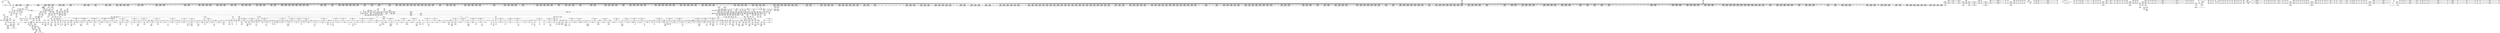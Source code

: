 digraph {
	CE0x54ca840 [shape=record,shape=Mrecord,label="{CE0x54ca840|i32_1|*Constant*}"]
	CE0x54db5e0 [shape=record,shape=Mrecord,label="{CE0x54db5e0|i64*_getelementptr_inbounds_(_4_x_i64_,_4_x_i64_*___llvm_gcov_ctr128,_i64_0,_i64_3)|*Constant*|*SummSource*}"]
	CE0x6658ed0 [shape=record,shape=Mrecord,label="{CE0x6658ed0|GLOBAL:current_has_perm|*Constant*}"]
	CE0x54cf8e0 [shape=record,shape=Mrecord,label="{CE0x54cf8e0|rcu_read_lock:tmp1|*SummSink*}"]
	CE0x55224d0 [shape=record,shape=Mrecord,label="{CE0x55224d0|__preempt_count_sub:val|Function::__preempt_count_sub&Arg::val::|*SummSource*}"]
	CE0x54879c0 [shape=record,shape=Mrecord,label="{CE0x54879c0|2472:_%struct.cred*,_:_CRE_2935,2936_}"]
	CE0x54ef8a0 [shape=record,shape=Mrecord,label="{CE0x54ef8a0|rcu_read_unlock:tmp5|include/linux/rcupdate.h,933|*SummSink*}"]
	CE0x54209e0 [shape=record,shape=Mrecord,label="{CE0x54209e0|current_sid:tmp17|security/selinux/hooks.c,218|*SummSource*}"]
	CE0x54cab60 [shape=record,shape=Mrecord,label="{CE0x54cab60|GLOBAL:lock_release|*Constant*|*SummSource*}"]
	CE0x5467060 [shape=record,shape=Mrecord,label="{CE0x5467060|i64*_getelementptr_inbounds_(_11_x_i64_,_11_x_i64_*___llvm_gcov_ctr127,_i64_0,_i64_8)|*Constant*}"]
	CE0x5439ce0 [shape=record,shape=Mrecord,label="{CE0x5439ce0|i32_22|*Constant*|*SummSource*}"]
	CE0x5463b90 [shape=record,shape=Mrecord,label="{CE0x5463b90|2472:_%struct.cred*,_:_CRE_120,128_|*MultipleSource*|Function::task_sid&Arg::task::|Function::current_has_perm&Arg::tsk::|Function::selinux_task_getioprio&Arg::p::|security/selinux/hooks.c,208}"]
	CE0x5424f80 [shape=record,shape=Mrecord,label="{CE0x5424f80|i8_1|*Constant*|*SummSink*}"]
	CE0x5475270 [shape=record,shape=Mrecord,label="{CE0x5475270|2472:_%struct.cred*,_:_CRE_2032,2036_|*MultipleSource*|Function::task_sid&Arg::task::|Function::current_has_perm&Arg::tsk::|Function::selinux_task_getioprio&Arg::p::|security/selinux/hooks.c,208}"]
	CE0x54bf490 [shape=record,shape=Mrecord,label="{CE0x54bf490|_ret_void,_!dbg_!27717|include/linux/rcupdate.h,245|*SummSink*}"]
	CE0x54bda80 [shape=record,shape=Mrecord,label="{CE0x54bda80|GLOBAL:__llvm_gcov_ctr126|Global_var:__llvm_gcov_ctr126|*SummSource*}"]
	CE0x5452240 [shape=record,shape=Mrecord,label="{CE0x5452240|i8*_getelementptr_inbounds_(_42_x_i8_,_42_x_i8_*_.str46,_i32_0,_i32_0)|*Constant*|*SummSource*}"]
	CE0x53fd080 [shape=record,shape=Mrecord,label="{CE0x53fd080|i64_ptrtoint_(i8*_blockaddress(_rcu_lock_acquire,_%__here)_to_i64)|*Constant*}"]
	CE0x540afe0 [shape=record,shape=Mrecord,label="{CE0x540afe0|rcu_lock_acquire:map|Function::rcu_lock_acquire&Arg::map::|*SummSource*}"]
	CE0x54293e0 [shape=record,shape=Mrecord,label="{CE0x54293e0|2472:_%struct.cred*,_:_CRE_24,28_|*MultipleSource*|Function::task_sid&Arg::task::|Function::current_has_perm&Arg::tsk::|Function::selinux_task_getioprio&Arg::p::|security/selinux/hooks.c,208}"]
	CE0x5416090 [shape=record,shape=Mrecord,label="{CE0x5416090|selinux_task_getioprio:tmp}"]
	CE0x547d2e0 [shape=record,shape=Mrecord,label="{CE0x547d2e0|2472:_%struct.cred*,_:_CRE_2522,2523_}"]
	CE0x53f9610 [shape=record,shape=Mrecord,label="{CE0x53f9610|current_sid:tmp2|*SummSink*}"]
	CE0x54fc0d0 [shape=record,shape=Mrecord,label="{CE0x54fc0d0|_call_void_rcu_lock_release(%struct.lockdep_map*_rcu_lock_map)_#10,_!dbg_!27733|include/linux/rcupdate.h,935|*SummSink*}"]
	CE0x5496c30 [shape=record,shape=Mrecord,label="{CE0x5496c30|2472:_%struct.cred*,_:_CRE_6315,6316_}"]
	CE0x5451bb0 [shape=record,shape=Mrecord,label="{CE0x5451bb0|rcu_read_lock:tobool1|include/linux/rcupdate.h,882}"]
	CE0x547d540 [shape=record,shape=Mrecord,label="{CE0x547d540|2472:_%struct.cred*,_:_CRE_2524,2525_}"]
	CE0x5408e00 [shape=record,shape=Mrecord,label="{CE0x5408e00|i64*_getelementptr_inbounds_(_4_x_i64_,_4_x_i64_*___llvm_gcov_ctr129,_i64_0,_i64_2)|*Constant*|*SummSink*}"]
	CE0x54dac60 [shape=record,shape=Mrecord,label="{CE0x54dac60|rcu_read_lock:tmp6|include/linux/rcupdate.h,882|*SummSource*}"]
	CE0x54c7040 [shape=record,shape=Mrecord,label="{CE0x54c7040|rcu_lock_release:tmp3|*SummSink*}"]
	CE0x54bf600 [shape=record,shape=Mrecord,label="{CE0x54bf600|__rcu_read_lock:bb|*SummSource*}"]
	CE0x541c960 [shape=record,shape=Mrecord,label="{CE0x541c960|_ret_void,_!dbg_!27717|include/linux/rcupdate.h,419|*SummSink*}"]
	CE0x54efc60 [shape=record,shape=Mrecord,label="{CE0x54efc60|_call_void_asm_addl_$1,_%gs:$0_,_*m,ri,*m,_dirflag_,_fpsr_,_flags_(i32*___preempt_count,_i32_%sub,_i32*___preempt_count)_#3,_!dbg_!27717,_!srcloc_!27718|./arch/x86/include/asm/preempt.h,77|*SummSink*}"]
	CE0x541a3a0 [shape=record,shape=Mrecord,label="{CE0x541a3a0|2472:_%struct.cred*,_:_CRE_176,184_|*MultipleSource*|Function::task_sid&Arg::task::|Function::current_has_perm&Arg::tsk::|Function::selinux_task_getioprio&Arg::p::|security/selinux/hooks.c,208}"]
	CE0x5497940 [shape=record,shape=Mrecord,label="{CE0x5497940|2472:_%struct.cred*,_:_CRE_6326,6327_}"]
	CE0x54bf590 [shape=record,shape=Mrecord,label="{CE0x54bf590|__rcu_read_lock:bb}"]
	CE0x5572720 [shape=record,shape=Mrecord,label="{CE0x5572720|_call_void_mcount()_#3|*SummSink*}"]
	CE0x54eefc0 [shape=record,shape=Mrecord,label="{CE0x54eefc0|rcu_read_unlock:do.end|*SummSource*}"]
	CE0x5493030 [shape=record,shape=Mrecord,label="{CE0x5493030|2472:_%struct.cred*,_:_CRE_6196,6200_|*MultipleSource*|Function::task_sid&Arg::task::|Function::current_has_perm&Arg::tsk::|Function::selinux_task_getioprio&Arg::p::|security/selinux/hooks.c,208}"]
	CE0x5415b10 [shape=record,shape=Mrecord,label="{CE0x5415b10|COLLAPSED:_GCMRE___llvm_gcov_ctr125_internal_global_11_x_i64_zeroinitializer:_elem_0:default:}"]
	CE0x54eebe0 [shape=record,shape=Mrecord,label="{CE0x54eebe0|__preempt_count_add:val|Function::__preempt_count_add&Arg::val::}"]
	CE0x549a070 [shape=record,shape=Mrecord,label="{CE0x549a070|2472:_%struct.cred*,_:_CRE_6359,6360_}"]
	CE0x5420a50 [shape=record,shape=Mrecord,label="{CE0x5420a50|current_sid:tmp17|security/selinux/hooks.c,218|*SummSink*}"]
	CE0x5472ca0 [shape=record,shape=Mrecord,label="{CE0x5472ca0|2472:_%struct.cred*,_:_CRE_1888,1896_|*MultipleSource*|Function::task_sid&Arg::task::|Function::current_has_perm&Arg::tsk::|Function::selinux_task_getioprio&Arg::p::|security/selinux/hooks.c,208}"]
	CE0x5449240 [shape=record,shape=Mrecord,label="{CE0x5449240|rcu_read_lock:tmp2|*SummSink*}"]
	CE0x5458150 [shape=record,shape=Mrecord,label="{CE0x5458150|_ret_void,_!dbg_!27717|include/linux/rcupdate.h,240|*SummSource*}"]
	CE0x54915e0 [shape=record,shape=Mrecord,label="{CE0x54915e0|2472:_%struct.cred*,_:_CRE_5984,5992_|*MultipleSource*|Function::task_sid&Arg::task::|Function::current_has_perm&Arg::tsk::|Function::selinux_task_getioprio&Arg::p::|security/selinux/hooks.c,208}"]
	CE0x5478ba0 [shape=record,shape=Mrecord,label="{CE0x5478ba0|2472:_%struct.cred*,_:_CRE_2256,2264_|*MultipleSource*|Function::task_sid&Arg::task::|Function::current_has_perm&Arg::tsk::|Function::selinux_task_getioprio&Arg::p::|security/selinux/hooks.c,208}"]
	CE0x6f50850 [shape=record,shape=Mrecord,label="{CE0x6f50850|current_has_perm:entry|*SummSource*}"]
	CE0x54d7d80 [shape=record,shape=Mrecord,label="{CE0x54d7d80|rcu_read_unlock:tmp3}"]
	CE0x541d570 [shape=record,shape=Mrecord,label="{CE0x541d570|rcu_read_lock:do.end|*SummSink*}"]
	CE0x5485a10 [shape=record,shape=Mrecord,label="{CE0x5485a10|2472:_%struct.cred*,_:_CRE_2908,2909_}"]
	CE0x54f2ba0 [shape=record,shape=Mrecord,label="{CE0x54f2ba0|GLOBAL:rcu_read_unlock.__warned|Global_var:rcu_read_unlock.__warned|*SummSource*}"]
	CE0x53ede50 [shape=record,shape=Mrecord,label="{CE0x53ede50|current_sid:do.end}"]
	CE0x543a2c0 [shape=record,shape=Mrecord,label="{CE0x543a2c0|current_sid:security|security/selinux/hooks.c,218|*SummSource*}"]
	CE0x5495b90 [shape=record,shape=Mrecord,label="{CE0x5495b90|2472:_%struct.cred*,_:_CRE_6301,6302_}"]
	CE0x546f930 [shape=record,shape=Mrecord,label="{CE0x546f930|2472:_%struct.cred*,_:_CRE_701,702_}"]
	CE0x5494f10 [shape=record,shape=Mrecord,label="{CE0x5494f10|2472:_%struct.cred*,_:_CRE_6290,6291_}"]
	CE0x54aa850 [shape=record,shape=Mrecord,label="{CE0x54aa850|task_sid:tmp21|security/selinux/hooks.c,208}"]
	CE0x54d64f0 [shape=record,shape=Mrecord,label="{CE0x54d64f0|rcu_lock_acquire:tmp3|*SummSource*}"]
	CE0x54247a0 [shape=record,shape=Mrecord,label="{CE0x54247a0|current_sid:tmp11|security/selinux/hooks.c,218|*SummSink*}"]
	CE0x541f640 [shape=record,shape=Mrecord,label="{CE0x541f640|2472:_%struct.cred*,_:_CRE_464,472_|*MultipleSource*|Function::task_sid&Arg::task::|Function::current_has_perm&Arg::tsk::|Function::selinux_task_getioprio&Arg::p::|security/selinux/hooks.c,208}"]
	CE0x54043f0 [shape=record,shape=Mrecord,label="{CE0x54043f0|i64*_getelementptr_inbounds_(_2_x_i64_,_2_x_i64_*___llvm_gcov_ctr285,_i64_0,_i64_1)|*Constant*}"]
	CE0x5407330 [shape=record,shape=Mrecord,label="{CE0x5407330|avc_has_perm:entry}"]
	CE0x54c7620 [shape=record,shape=Mrecord,label="{CE0x54c7620|rcu_lock_release:tmp}"]
	CE0x542aeb0 [shape=record,shape=Mrecord,label="{CE0x542aeb0|i64*_getelementptr_inbounds_(_11_x_i64_,_11_x_i64_*___llvm_gcov_ctr125,_i64_0,_i64_8)|*Constant*|*SummSource*}"]
	CE0x54a48d0 [shape=record,shape=Mrecord,label="{CE0x54a48d0|task_sid:tmp12|security/selinux/hooks.c,208|*SummSource*}"]
	CE0x54c7ca0 [shape=record,shape=Mrecord,label="{CE0x54c7ca0|_call_void_mcount()_#3}"]
	CE0x53f5580 [shape=record,shape=Mrecord,label="{CE0x53f5580|GLOBAL:lockdep_rcu_suspicious|*Constant*}"]
	CE0x55358c0 [shape=record,shape=Mrecord,label="{CE0x55358c0|i64*_getelementptr_inbounds_(_4_x_i64_,_4_x_i64_*___llvm_gcov_ctr133,_i64_0,_i64_2)|*Constant*}"]
	CE0x53fb410 [shape=record,shape=Mrecord,label="{CE0x53fb410|task_sid:task|Function::task_sid&Arg::task::}"]
	CE0x546b420 [shape=record,shape=Mrecord,label="{CE0x546b420|2472:_%struct.cred*,_:_CRE_568,576_|*MultipleSource*|Function::task_sid&Arg::task::|Function::current_has_perm&Arg::tsk::|Function::selinux_task_getioprio&Arg::p::|security/selinux/hooks.c,208}"]
	CE0x547b630 [shape=record,shape=Mrecord,label="{CE0x547b630|2472:_%struct.cred*,_:_CRE_2400,2408_|*MultipleSource*|Function::task_sid&Arg::task::|Function::current_has_perm&Arg::tsk::|Function::selinux_task_getioprio&Arg::p::|security/selinux/hooks.c,208}"]
	CE0x547c240 [shape=record,shape=Mrecord,label="{CE0x547c240|2472:_%struct.cred*,_:_CRE_2480,2488_|*MultipleSource*|Function::task_sid&Arg::task::|Function::current_has_perm&Arg::tsk::|Function::selinux_task_getioprio&Arg::p::|security/selinux/hooks.c,208}"]
	CE0x54ec4f0 [shape=record,shape=Mrecord,label="{CE0x54ec4f0|rcu_read_unlock:if.then|*SummSink*}"]
	CE0x54f06f0 [shape=record,shape=Mrecord,label="{CE0x54f06f0|GLOBAL:lock_acquire|*Constant*|*SummSource*}"]
	CE0x541b450 [shape=record,shape=Mrecord,label="{CE0x541b450|task_sid:tmp2}"]
	CE0x543d990 [shape=record,shape=Mrecord,label="{CE0x543d990|GLOBAL:rcu_read_lock|*Constant*|*SummSink*}"]
	CE0x54b4640 [shape=record,shape=Mrecord,label="{CE0x54b4640|rcu_read_lock:do.end}"]
	CE0x5534780 [shape=record,shape=Mrecord,label="{CE0x5534780|rcu_lock_acquire:tmp6}"]
	CE0x5417bd0 [shape=record,shape=Mrecord,label="{CE0x5417bd0|i64*_getelementptr_inbounds_(_2_x_i64_,_2_x_i64_*___llvm_gcov_ctr136,_i64_0,_i64_1)|*Constant*}"]
	CE0x54583a0 [shape=record,shape=Mrecord,label="{CE0x54583a0|i64*_getelementptr_inbounds_(_13_x_i64_,_13_x_i64_*___llvm_gcov_ctr126,_i64_0,_i64_1)|*Constant*}"]
	CE0x54f5ad0 [shape=record,shape=Mrecord,label="{CE0x54f5ad0|i64*_getelementptr_inbounds_(_11_x_i64_,_11_x_i64_*___llvm_gcov_ctr132,_i64_0,_i64_8)|*Constant*|*SummSink*}"]
	CE0x540c2e0 [shape=record,shape=Mrecord,label="{CE0x540c2e0|current_sid:tmp19|security/selinux/hooks.c,218|*SummSource*}"]
	CE0x5467d30 [shape=record,shape=Mrecord,label="{CE0x5467d30|_call_void_lockdep_rcu_suspicious(i8*_getelementptr_inbounds_(_25_x_i8_,_25_x_i8_*_.str45,_i32_0,_i32_0),_i32_883,_i8*_getelementptr_inbounds_(_42_x_i8_,_42_x_i8_*_.str46,_i32_0,_i32_0))_#10,_!dbg_!27728|include/linux/rcupdate.h,882}"]
	CE0x552f2b0 [shape=record,shape=Mrecord,label="{CE0x552f2b0|i64*_getelementptr_inbounds_(_4_x_i64_,_4_x_i64_*___llvm_gcov_ctr135,_i64_0,_i64_0)|*Constant*}"]
	CE0x5416f80 [shape=record,shape=Mrecord,label="{CE0x5416f80|current_sid:tmp1|*SummSource*}"]
	CE0x5472320 [shape=record,shape=Mrecord,label="{CE0x5472320|2472:_%struct.cred*,_:_CRE_1856,1864_|*MultipleSource*|Function::task_sid&Arg::task::|Function::current_has_perm&Arg::tsk::|Function::selinux_task_getioprio&Arg::p::|security/selinux/hooks.c,208}"]
	CE0x5449e70 [shape=record,shape=Mrecord,label="{CE0x5449e70|_call_void_mcount()_#3|*SummSink*}"]
	CE0x54be500 [shape=record,shape=Mrecord,label="{CE0x54be500|task_sid:tmp8|security/selinux/hooks.c,208|*SummSource*}"]
	CE0x54c8460 [shape=record,shape=Mrecord,label="{CE0x54c8460|__rcu_read_unlock:tmp4|include/linux/rcupdate.h,244|*SummSource*}"]
	CE0x5408320 [shape=record,shape=Mrecord,label="{CE0x5408320|2472:_%struct.cred*,_:_CRE_328,336_|*MultipleSource*|Function::task_sid&Arg::task::|Function::current_has_perm&Arg::tsk::|Function::selinux_task_getioprio&Arg::p::|security/selinux/hooks.c,208}"]
	CE0x55219b0 [shape=record,shape=Mrecord,label="{CE0x55219b0|void_(i32*,_i32,_i32*)*_asm_addl_$1,_%gs:$0_,_*m,ri,*m,_dirflag_,_fpsr_,_flags_|*SummSource*}"]
	CE0x5407c30 [shape=record,shape=Mrecord,label="{CE0x5407c30|current_sid:tmp13|security/selinux/hooks.c,218}"]
	CE0x5453a90 [shape=record,shape=Mrecord,label="{CE0x5453a90|rcu_read_lock:tmp21|include/linux/rcupdate.h,884|*SummSource*}"]
	CE0x542a6a0 [shape=record,shape=Mrecord,label="{CE0x542a6a0|current_sid:tmp14|security/selinux/hooks.c,218|*SummSink*}"]
	"CONST[source:0(mediator),value:2(dynamic)][purpose:{subject}][SnkIdx:0]"
	CE0x5526090 [shape=record,shape=Mrecord,label="{CE0x5526090|__rcu_read_unlock:tmp6|include/linux/rcupdate.h,245|*SummSink*}"]
	CE0x5497810 [shape=record,shape=Mrecord,label="{CE0x5497810|2472:_%struct.cred*,_:_CRE_6325,6326_}"]
	CE0x54a14f0 [shape=record,shape=Mrecord,label="{CE0x54a14f0|2472:_%struct.cred*,_:_CRE_10560,10568_|*MultipleSource*|Function::task_sid&Arg::task::|Function::current_has_perm&Arg::tsk::|Function::selinux_task_getioprio&Arg::p::|security/selinux/hooks.c,208}"]
	CE0x54f32d0 [shape=record,shape=Mrecord,label="{CE0x54f32d0|0:_i8,_:_GCMR_rcu_read_unlock.__warned_internal_global_i8_0,_section_.data.unlikely_,_align_1:_elem_0:default:}"]
	CE0x54fbfa0 [shape=record,shape=Mrecord,label="{CE0x54fbfa0|_call_void_rcu_lock_release(%struct.lockdep_map*_rcu_lock_map)_#10,_!dbg_!27733|include/linux/rcupdate.h,935|*SummSource*}"]
	CE0x54a8010 [shape=record,shape=Mrecord,label="{CE0x54a8010|task_sid:tmp23|security/selinux/hooks.c,208|*SummSink*}"]
	CE0x549b040 [shape=record,shape=Mrecord,label="{CE0x549b040|2472:_%struct.cred*,_:_CRE_6424,6432_|*MultipleSource*|Function::task_sid&Arg::task::|Function::current_has_perm&Arg::tsk::|Function::selinux_task_getioprio&Arg::p::|security/selinux/hooks.c,208}"]
	CE0x54dc470 [shape=record,shape=Mrecord,label="{CE0x54dc470|rcu_read_lock:tmp12|include/linux/rcupdate.h,882|*SummSink*}"]
	CE0x5549e00 [shape=record,shape=Mrecord,label="{CE0x5549e00|__preempt_count_add:bb}"]
	CE0x541d870 [shape=record,shape=Mrecord,label="{CE0x541d870|rcu_read_lock:land.lhs.true|*SummSink*}"]
	CE0x5439ef0 [shape=record,shape=Mrecord,label="{CE0x5439ef0|i32_22|*Constant*|*SummSink*}"]
	CE0x5486590 [shape=record,shape=Mrecord,label="{CE0x5486590|2472:_%struct.cred*,_:_CRE_2918,2919_}"]
	CE0x54a3af0 [shape=record,shape=Mrecord,label="{CE0x54a3af0|task_sid:tmp10|security/selinux/hooks.c,208}"]
	CE0x5462da0 [shape=record,shape=Mrecord,label="{CE0x5462da0|GLOBAL:__llvm_gcov_ctr127|Global_var:__llvm_gcov_ctr127|*SummSink*}"]
	CE0x540c620 [shape=record,shape=Mrecord,label="{CE0x540c620|i64*_getelementptr_inbounds_(_11_x_i64_,_11_x_i64_*___llvm_gcov_ctr125,_i64_0,_i64_10)|*Constant*|*SummSink*}"]
	CE0x54040e0 [shape=record,shape=Mrecord,label="{CE0x54040e0|current_sid:do.body|*SummSink*}"]
	CE0x54a9840 [shape=record,shape=Mrecord,label="{CE0x54a9840|i32_208|*Constant*|*SummSink*}"]
	CE0x540f750 [shape=record,shape=Mrecord,label="{CE0x540f750|selinux_task_getioprio:tmp|*SummSource*}"]
	CE0x549a950 [shape=record,shape=Mrecord,label="{CE0x549a950|2472:_%struct.cred*,_:_CRE_6392,6400_|*MultipleSource*|Function::task_sid&Arg::task::|Function::current_has_perm&Arg::tsk::|Function::selinux_task_getioprio&Arg::p::|security/selinux/hooks.c,208}"]
	CE0x54fcfa0 [shape=record,shape=Mrecord,label="{CE0x54fcfa0|GLOBAL:__rcu_read_unlock|*Constant*}"]
	CE0x54aa230 [shape=record,shape=Mrecord,label="{CE0x54aa230|i64*_getelementptr_inbounds_(_13_x_i64_,_13_x_i64_*___llvm_gcov_ctr126,_i64_0,_i64_9)|*Constant*|*SummSink*}"]
	CE0x544b250 [shape=record,shape=Mrecord,label="{CE0x544b250|%struct.task_struct*_(%struct.task_struct**)*_asm_movq_%gs:$_1:P_,$0_,_r,im,_dirflag_,_fpsr_,_flags_|*SummSource*}"]
	CE0x548da50 [shape=record,shape=Mrecord,label="{CE0x548da50|2472:_%struct.cred*,_:_CRE_3128,3136_|*MultipleSource*|Function::task_sid&Arg::task::|Function::current_has_perm&Arg::tsk::|Function::selinux_task_getioprio&Arg::p::|security/selinux/hooks.c,208}"]
	CE0x552cde0 [shape=record,shape=Mrecord,label="{CE0x552cde0|__preempt_count_add:tmp6|./arch/x86/include/asm/preempt.h,73|*SummSink*}"]
	CE0x54cdf00 [shape=record,shape=Mrecord,label="{CE0x54cdf00|GLOBAL:__preempt_count_sub|*Constant*}"]
	CE0x54577c0 [shape=record,shape=Mrecord,label="{CE0x54577c0|GLOBAL:rcu_read_lock.__warned|Global_var:rcu_read_lock.__warned|*SummSink*}"]
	CE0x546b860 [shape=record,shape=Mrecord,label="{CE0x546b860|2472:_%struct.cred*,_:_CRE_584,592_|*MultipleSource*|Function::task_sid&Arg::task::|Function::current_has_perm&Arg::tsk::|Function::selinux_task_getioprio&Arg::p::|security/selinux/hooks.c,208}"]
	CE0x5414410 [shape=record,shape=Mrecord,label="{CE0x5414410|_ret_i32_%tmp24,_!dbg_!27742|security/selinux/hooks.c,220|*SummSource*}"]
	CE0x54597f0 [shape=record,shape=Mrecord,label="{CE0x54597f0|rcu_read_lock:if.end|*SummSource*}"]
	CE0x54ecf80 [shape=record,shape=Mrecord,label="{CE0x54ecf80|rcu_lock_acquire:tmp4|include/linux/rcupdate.h,418|*SummSource*}"]
	CE0x5480260 [shape=record,shape=Mrecord,label="{CE0x5480260|2472:_%struct.cred*,_:_CRE_2664,2672_|*MultipleSource*|Function::task_sid&Arg::task::|Function::current_has_perm&Arg::tsk::|Function::selinux_task_getioprio&Arg::p::|security/selinux/hooks.c,208}"]
	CE0x553a0f0 [shape=record,shape=Mrecord,label="{CE0x553a0f0|__rcu_read_unlock:tmp3}"]
	CE0x544dc60 [shape=record,shape=Mrecord,label="{CE0x544dc60|_call_void_mcount()_#3|*SummSink*}"]
	CE0x549c7d0 [shape=record,shape=Mrecord,label="{CE0x549c7d0|2472:_%struct.cred*,_:_CRE_6484,6488_|*MultipleSource*|Function::task_sid&Arg::task::|Function::current_has_perm&Arg::tsk::|Function::selinux_task_getioprio&Arg::p::|security/selinux/hooks.c,208}"]
	CE0x53fc100 [shape=record,shape=Mrecord,label="{CE0x53fc100|avc_has_perm:tsid|Function::avc_has_perm&Arg::tsid::}"]
	CE0x54a2120 [shape=record,shape=Mrecord,label="{CE0x54a2120|2472:_%struct.cred*,_:_CRE_10592,10600_|*MultipleSource*|Function::task_sid&Arg::task::|Function::current_has_perm&Arg::tsk::|Function::selinux_task_getioprio&Arg::p::|security/selinux/hooks.c,208}"]
	CE0x545b250 [shape=record,shape=Mrecord,label="{CE0x545b250|rcu_lock_acquire:entry|*SummSource*}"]
	CE0x5413980 [shape=record,shape=Mrecord,label="{CE0x5413980|current_has_perm:call|security/selinux/hooks.c,1542|*SummSource*}"]
	CE0x5461580 [shape=record,shape=Mrecord,label="{CE0x5461580|rcu_read_unlock:tmp16|include/linux/rcupdate.h,933|*SummSource*}"]
	CE0x545d5f0 [shape=record,shape=Mrecord,label="{CE0x545d5f0|rcu_read_unlock:tmp11|include/linux/rcupdate.h,933|*SummSource*}"]
	CE0x54ee8c0 [shape=record,shape=Mrecord,label="{CE0x54ee8c0|GLOBAL:__llvm_gcov_ctr132|Global_var:__llvm_gcov_ctr132|*SummSource*}"]
	CE0x54bb160 [shape=record,shape=Mrecord,label="{CE0x54bb160|_call_void_rcu_read_unlock()_#10,_!dbg_!27748|security/selinux/hooks.c,209|*SummSink*}"]
	CE0x54cb060 [shape=record,shape=Mrecord,label="{CE0x54cb060|i64_ptrtoint_(i8*_blockaddress(_rcu_lock_release,_%__here)_to_i64)|*Constant*}"]
	CE0x54c5cb0 [shape=record,shape=Mrecord,label="{CE0x54c5cb0|__preempt_count_sub:entry}"]
	CE0x54a58d0 [shape=record,shape=Mrecord,label="{CE0x54a58d0|task_sid:tobool4|security/selinux/hooks.c,208|*SummSink*}"]
	CE0x54edc30 [shape=record,shape=Mrecord,label="{CE0x54edc30|GLOBAL:__preempt_count_add|*Constant*|*SummSource*}"]
	CE0x54d03b0 [shape=record,shape=Mrecord,label="{CE0x54d03b0|rcu_read_lock:tmp7|include/linux/rcupdate.h,882|*SummSink*}"]
	CE0x5468350 [shape=record,shape=Mrecord,label="{CE0x5468350|_call_void_lockdep_rcu_suspicious(i8*_getelementptr_inbounds_(_25_x_i8_,_25_x_i8_*_.str45,_i32_0,_i32_0),_i32_883,_i8*_getelementptr_inbounds_(_42_x_i8_,_42_x_i8_*_.str46,_i32_0,_i32_0))_#10,_!dbg_!27728|include/linux/rcupdate.h,882|*SummSink*}"]
	CE0x54f36b0 [shape=record,shape=Mrecord,label="{CE0x54f36b0|rcu_lock_acquire:tmp|*SummSink*}"]
	CE0x548e890 [shape=record,shape=Mrecord,label="{CE0x548e890|2472:_%struct.cred*,_:_CRE_3160,3164_|*MultipleSource*|Function::task_sid&Arg::task::|Function::current_has_perm&Arg::tsk::|Function::selinux_task_getioprio&Arg::p::|security/selinux/hooks.c,208}"]
	CE0x5429520 [shape=record,shape=Mrecord,label="{CE0x5429520|2472:_%struct.cred*,_:_CRE_40,44_|*MultipleSource*|Function::task_sid&Arg::task::|Function::current_has_perm&Arg::tsk::|Function::selinux_task_getioprio&Arg::p::|security/selinux/hooks.c,208}"]
	CE0x54f1830 [shape=record,shape=Mrecord,label="{CE0x54f1830|i64*_getelementptr_inbounds_(_4_x_i64_,_4_x_i64_*___llvm_gcov_ctr134,_i64_0,_i64_1)|*Constant*|*SummSink*}"]
	CE0x54d6970 [shape=record,shape=Mrecord,label="{CE0x54d6970|__preempt_count_add:tmp5|./arch/x86/include/asm/preempt.h,72|*SummSink*}"]
	CE0x5467370 [shape=record,shape=Mrecord,label="{CE0x5467370|i64*_getelementptr_inbounds_(_11_x_i64_,_11_x_i64_*___llvm_gcov_ctr127,_i64_0,_i64_8)|*Constant*|*SummSource*}"]
	CE0x54edee0 [shape=record,shape=Mrecord,label="{CE0x54edee0|rcu_read_unlock:tmp1|*SummSource*}"]
	CE0x54c8740 [shape=record,shape=Mrecord,label="{CE0x54c8740|__preempt_count_add:tmp2|*SummSource*}"]
	CE0x5477150 [shape=record,shape=Mrecord,label="{CE0x5477150|2472:_%struct.cred*,_:_CRE_2104,2112_|*MultipleSource*|Function::task_sid&Arg::task::|Function::current_has_perm&Arg::tsk::|Function::selinux_task_getioprio&Arg::p::|security/selinux/hooks.c,208}"]
	CE0x549a2d0 [shape=record,shape=Mrecord,label="{CE0x549a2d0|2472:_%struct.cred*,_:_CRE_6368,6376_|*MultipleSource*|Function::task_sid&Arg::task::|Function::current_has_perm&Arg::tsk::|Function::selinux_task_getioprio&Arg::p::|security/selinux/hooks.c,208}"]
	CE0x54c3730 [shape=record,shape=Mrecord,label="{CE0x54c3730|i64*_getelementptr_inbounds_(_4_x_i64_,_4_x_i64_*___llvm_gcov_ctr135,_i64_0,_i64_1)|*Constant*|*SummSource*}"]
	CE0x540c690 [shape=record,shape=Mrecord,label="{CE0x540c690|current_sid:tmp19|security/selinux/hooks.c,218|*SummSink*}"]
	CE0x53f8240 [shape=record,shape=Mrecord,label="{CE0x53f8240|current_sid:tmp16|security/selinux/hooks.c,218|*SummSource*}"]
	CE0x5404220 [shape=record,shape=Mrecord,label="{CE0x5404220|current_sid:land.lhs.true2|*SummSource*}"]
	CE0x54be000 [shape=record,shape=Mrecord,label="{CE0x54be000|task_sid:tmp7|security/selinux/hooks.c,208|*SummSource*}"]
	CE0x53f4090 [shape=record,shape=Mrecord,label="{CE0x53f4090|2472:_%struct.cred*,_:_CRE_216,224_|*MultipleSource*|Function::task_sid&Arg::task::|Function::current_has_perm&Arg::tsk::|Function::selinux_task_getioprio&Arg::p::|security/selinux/hooks.c,208}"]
	CE0x5484c00 [shape=record,shape=Mrecord,label="{CE0x5484c00|2472:_%struct.cred*,_:_CRE_2888,2896_|*MultipleSource*|Function::task_sid&Arg::task::|Function::current_has_perm&Arg::tsk::|Function::selinux_task_getioprio&Arg::p::|security/selinux/hooks.c,208}"]
	CE0x54a5940 [shape=record,shape=Mrecord,label="{CE0x54a5940|i64_7|*Constant*}"]
	CE0x5486f10 [shape=record,shape=Mrecord,label="{CE0x5486f10|2472:_%struct.cred*,_:_CRE_2926,2927_}"]
	CE0x5526cc0 [shape=record,shape=Mrecord,label="{CE0x5526cc0|__rcu_read_unlock:do.body|*SummSource*}"]
	CE0x54f11a0 [shape=record,shape=Mrecord,label="{CE0x54f11a0|i64*_getelementptr_inbounds_(_4_x_i64_,_4_x_i64_*___llvm_gcov_ctr128,_i64_0,_i64_1)|*Constant*}"]
	CE0x5419670 [shape=record,shape=Mrecord,label="{CE0x5419670|current_sid:tmp2}"]
	CE0x54129b0 [shape=record,shape=Mrecord,label="{CE0x54129b0|current_sid:tmp6|security/selinux/hooks.c,218|*SummSource*}"]
	CE0x53fb660 [shape=record,shape=Mrecord,label="{CE0x53fb660|task_sid:task|Function::task_sid&Arg::task::|*SummSource*}"]
	CE0x543d920 [shape=record,shape=Mrecord,label="{CE0x543d920|GLOBAL:rcu_read_lock|*Constant*|*SummSource*}"]
	CE0x54fa250 [shape=record,shape=Mrecord,label="{CE0x54fa250|rcu_read_unlock:tmp19|include/linux/rcupdate.h,933|*SummSink*}"]
	CE0x5483b90 [shape=record,shape=Mrecord,label="{CE0x5483b90|2472:_%struct.cred*,_:_CRE_2840,2848_|*MultipleSource*|Function::task_sid&Arg::task::|Function::current_has_perm&Arg::tsk::|Function::selinux_task_getioprio&Arg::p::|security/selinux/hooks.c,208}"]
	CE0x5498190 [shape=record,shape=Mrecord,label="{CE0x5498190|2472:_%struct.cred*,_:_CRE_6333,6334_}"]
	CE0x5497cd0 [shape=record,shape=Mrecord,label="{CE0x5497cd0|2472:_%struct.cred*,_:_CRE_6329,6330_}"]
	CE0x5457e50 [shape=record,shape=Mrecord,label="{CE0x5457e50|2472:_%struct.cred*,_:_CRE_64,72_|*MultipleSource*|Function::task_sid&Arg::task::|Function::current_has_perm&Arg::tsk::|Function::selinux_task_getioprio&Arg::p::|security/selinux/hooks.c,208}"]
	CE0x546e6c0 [shape=record,shape=Mrecord,label="{CE0x546e6c0|task_sid:tmp19|security/selinux/hooks.c,208|*SummSource*}"]
	CE0x543b010 [shape=record,shape=Mrecord,label="{CE0x543b010|i64*_getelementptr_inbounds_(_2_x_i64_,_2_x_i64_*___llvm_gcov_ctr98,_i64_0,_i64_1)|*Constant*|*SummSource*}"]
	CE0x54d8cc0 [shape=record,shape=Mrecord,label="{CE0x54d8cc0|rcu_read_unlock:tmp4|include/linux/rcupdate.h,933}"]
	CE0x5520f40 [shape=record,shape=Mrecord,label="{CE0x5520f40|rcu_lock_release:tmp5|include/linux/rcupdate.h,423}"]
	CE0x5487fb0 [shape=record,shape=Mrecord,label="{CE0x5487fb0|2472:_%struct.cred*,_:_CRE_2940,2941_}"]
	CE0x54c1170 [shape=record,shape=Mrecord,label="{CE0x54c1170|i64_1|*Constant*}"]
	CE0x5455ab0 [shape=record,shape=Mrecord,label="{CE0x5455ab0|cred_sid:sid|security/selinux/hooks.c,197}"]
	CE0x54fa620 [shape=record,shape=Mrecord,label="{CE0x54fa620|rcu_read_unlock:tmp20|include/linux/rcupdate.h,933|*SummSource*}"]
	CE0x54d4490 [shape=record,shape=Mrecord,label="{CE0x54d4490|cred_sid:tmp6|security/selinux/hooks.c,197|*SummSink*}"]
	CE0x54e9180 [shape=record,shape=Mrecord,label="{CE0x54e9180|rcu_read_unlock:tmp4|include/linux/rcupdate.h,933|*SummSource*}"]
	CE0x54bfdf0 [shape=record,shape=Mrecord,label="{CE0x54bfdf0|i64*_getelementptr_inbounds_(_4_x_i64_,_4_x_i64_*___llvm_gcov_ctr133,_i64_0,_i64_1)|*Constant*}"]
	CE0x54a8a40 [shape=record,shape=Mrecord,label="{CE0x54a8a40|task_sid:tmp24|security/selinux/hooks.c,208|*SummSource*}"]
	CE0x541b740 [shape=record,shape=Mrecord,label="{CE0x541b740|task_sid:tmp3}"]
	CE0x549edd0 [shape=record,shape=Mrecord,label="{CE0x549edd0|2472:_%struct.cred*,_:_CRE_6616,6624_|*MultipleSource*|Function::task_sid&Arg::task::|Function::current_has_perm&Arg::tsk::|Function::selinux_task_getioprio&Arg::p::|security/selinux/hooks.c,208}"]
	CE0x549b530 [shape=record,shape=Mrecord,label="{CE0x549b530|2472:_%struct.cred*,_:_CRE_6440,6448_|*MultipleSource*|Function::task_sid&Arg::task::|Function::current_has_perm&Arg::tsk::|Function::selinux_task_getioprio&Arg::p::|security/selinux/hooks.c,208}"]
	CE0x5521f80 [shape=record,shape=Mrecord,label="{CE0x5521f80|rcu_lock_release:__here}"]
	CE0x54a4380 [shape=record,shape=Mrecord,label="{CE0x54a4380|task_sid:tmp12|security/selinux/hooks.c,208}"]
	CE0x5492420 [shape=record,shape=Mrecord,label="{CE0x5492420|2472:_%struct.cred*,_:_CRE_6152,6168_|*MultipleSource*|Function::task_sid&Arg::task::|Function::current_has_perm&Arg::tsk::|Function::selinux_task_getioprio&Arg::p::|security/selinux/hooks.c,208}"]
	CE0x547da70 [shape=record,shape=Mrecord,label="{CE0x547da70|2472:_%struct.cred*,_:_CRE_2529,2530_}"]
	CE0x544e2e0 [shape=record,shape=Mrecord,label="{CE0x544e2e0|2472:_%struct.cred*,_:_CRE_16,20_|*MultipleSource*|Function::task_sid&Arg::task::|Function::current_has_perm&Arg::tsk::|Function::selinux_task_getioprio&Arg::p::|security/selinux/hooks.c,208}"]
	CE0x54dca70 [shape=record,shape=Mrecord,label="{CE0x54dca70|rcu_read_lock:call3|include/linux/rcupdate.h,882|*SummSink*}"]
	CE0x54bf140 [shape=record,shape=Mrecord,label="{CE0x54bf140|task_sid:tobool1|security/selinux/hooks.c,208}"]
	CE0x544dd70 [shape=record,shape=Mrecord,label="{CE0x544dd70|GLOBAL:__rcu_read_lock|*Constant*}"]
	CE0x5572ec0 [shape=record,shape=Mrecord,label="{CE0x5572ec0|__preempt_count_add:tmp4|./arch/x86/include/asm/preempt.h,72|*SummSink*}"]
	CE0x53f78e0 [shape=record,shape=Mrecord,label="{CE0x53f78e0|%struct.common_audit_data*_null|*Constant*}"]
	CE0x54c4760 [shape=record,shape=Mrecord,label="{CE0x54c4760|i64*_getelementptr_inbounds_(_4_x_i64_,_4_x_i64_*___llvm_gcov_ctr135,_i64_0,_i64_3)|*Constant*|*SummSource*}"]
	CE0x548e170 [shape=record,shape=Mrecord,label="{CE0x548e170|2472:_%struct.cred*,_:_CRE_3144,3148_|*MultipleSource*|Function::task_sid&Arg::task::|Function::current_has_perm&Arg::tsk::|Function::selinux_task_getioprio&Arg::p::|security/selinux/hooks.c,208}"]
	CE0x54892b0 [shape=record,shape=Mrecord,label="{CE0x54892b0|2472:_%struct.cred*,_:_CRE_2956,2957_}"]
	CE0x54a3230 [shape=record,shape=Mrecord,label="{CE0x54a3230|2472:_%struct.cred*,_:_CRE_10632,10640_|*MultipleSource*|Function::task_sid&Arg::task::|Function::current_has_perm&Arg::tsk::|Function::selinux_task_getioprio&Arg::p::|security/selinux/hooks.c,208}"]
	CE0x5485960 [shape=record,shape=Mrecord,label="{CE0x5485960|2472:_%struct.cred*,_:_CRE_2907,2908_}"]
	CE0x5495370 [shape=record,shape=Mrecord,label="{CE0x5495370|2472:_%struct.cred*,_:_CRE_6294,6295_}"]
	CE0x5401630 [shape=record,shape=Mrecord,label="{CE0x5401630|i64*_getelementptr_inbounds_(_2_x_i64_,_2_x_i64_*___llvm_gcov_ctr98,_i64_0,_i64_1)|*Constant*|*SummSink*}"]
	CE0x54b9ba0 [shape=record,shape=Mrecord,label="{CE0x54b9ba0|GLOBAL:cred_sid|*Constant*}"]
	CE0x546d600 [shape=record,shape=Mrecord,label="{CE0x546d600|task_sid:tmp17|security/selinux/hooks.c,208|*SummSink*}"]
	CE0x543bf90 [shape=record,shape=Mrecord,label="{CE0x543bf90|rcu_read_lock:tmp11|include/linux/rcupdate.h,882}"]
	CE0x545a250 [shape=record,shape=Mrecord,label="{CE0x545a250|cred_sid:tmp2|*SummSink*}"]
	CE0x54068f0 [shape=record,shape=Mrecord,label="{CE0x54068f0|2472:_%struct.cred*,_:_CRE_693,694_}"]
	CE0x54eba00 [shape=record,shape=Mrecord,label="{CE0x54eba00|__rcu_read_unlock:tmp5|include/linux/rcupdate.h,244|*SummSink*}"]
	CE0x5448b30 [shape=record,shape=Mrecord,label="{CE0x5448b30|2472:_%struct.cred*,_:_CRE_376,384_|*MultipleSource*|Function::task_sid&Arg::task::|Function::current_has_perm&Arg::tsk::|Function::selinux_task_getioprio&Arg::p::|security/selinux/hooks.c,208}"]
	CE0x5464790 [shape=record,shape=Mrecord,label="{CE0x5464790|_call_void_mcount()_#3}"]
	CE0x5407000 [shape=record,shape=Mrecord,label="{CE0x5407000|current_has_perm:call2|security/selinux/hooks.c,1544|*SummSource*}"]
	CE0x55335f0 [shape=record,shape=Mrecord,label="{CE0x55335f0|rcu_lock_acquire:indirectgoto|*SummSource*}"]
	CE0x5522140 [shape=record,shape=Mrecord,label="{CE0x5522140|__preempt_count_sub:entry|*SummSink*}"]
	CE0x54f6c80 [shape=record,shape=Mrecord,label="{CE0x54f6c80|__rcu_read_lock:tmp5|include/linux/rcupdate.h,239|*SummSource*}"]
	CE0x54ddae0 [shape=record,shape=Mrecord,label="{CE0x54ddae0|rcu_read_lock:tmp14|include/linux/rcupdate.h,882}"]
	CE0x5522c80 [shape=record,shape=Mrecord,label="{CE0x5522c80|rcu_lock_acquire:indirectgoto|*SummSink*}"]
	CE0x54786e0 [shape=record,shape=Mrecord,label="{CE0x54786e0|2472:_%struct.cred*,_:_CRE_2240,2248_|*MultipleSource*|Function::task_sid&Arg::task::|Function::current_has_perm&Arg::tsk::|Function::selinux_task_getioprio&Arg::p::|security/selinux/hooks.c,208}"]
	CE0x5454ab0 [shape=record,shape=Mrecord,label="{CE0x5454ab0|cred_sid:bb|*SummSource*}"]
	CE0x5488210 [shape=record,shape=Mrecord,label="{CE0x5488210|2472:_%struct.cred*,_:_CRE_2942,2943_}"]
	CE0x545c1a0 [shape=record,shape=Mrecord,label="{CE0x545c1a0|cred_sid:tmp|*SummSink*}"]
	CE0x54ec250 [shape=record,shape=Mrecord,label="{CE0x54ec250|__preempt_count_add:tmp5|./arch/x86/include/asm/preempt.h,72|*SummSource*}"]
	CE0x543e230 [shape=record,shape=Mrecord,label="{CE0x543e230|task_sid:land.lhs.true2|*SummSource*}"]
	CE0x54196e0 [shape=record,shape=Mrecord,label="{CE0x54196e0|selinux_task_getioprio:tmp1|*SummSink*}"]
	CE0x53f4590 [shape=record,shape=Mrecord,label="{CE0x53f4590|i32_0|*Constant*|*SummSink*}"]
	CE0x5425da0 [shape=record,shape=Mrecord,label="{CE0x5425da0|2472:_%struct.cred*,_:_CRE_400,408_|*MultipleSource*|Function::task_sid&Arg::task::|Function::current_has_perm&Arg::tsk::|Function::selinux_task_getioprio&Arg::p::|security/selinux/hooks.c,208}"]
	CE0x547d840 [shape=record,shape=Mrecord,label="{CE0x547d840|2472:_%struct.cred*,_:_CRE_2527,2528_}"]
	CE0x5469fb0 [shape=record,shape=Mrecord,label="{CE0x5469fb0|rcu_read_lock:tmp18|include/linux/rcupdate.h,882|*SummSource*}"]
	CE0x54fb330 [shape=record,shape=Mrecord,label="{CE0x54fb330|rcu_read_unlock:tmp21|include/linux/rcupdate.h,935|*SummSink*}"]
	CE0x5412290 [shape=record,shape=Mrecord,label="{CE0x5412290|current_sid:tmp10|security/selinux/hooks.c,218}"]
	CE0x5419bb0 [shape=record,shape=Mrecord,label="{CE0x5419bb0|COLLAPSED:_GCMRE___llvm_gcov_ctr136_internal_global_2_x_i64_zeroinitializer:_elem_0:default:}"]
	CE0x5496b00 [shape=record,shape=Mrecord,label="{CE0x5496b00|2472:_%struct.cred*,_:_CRE_6314,6315_}"]
	CE0x545be50 [shape=record,shape=Mrecord,label="{CE0x545be50|task_sid:do.body|*SummSource*}"]
	CE0x5458b00 [shape=record,shape=Mrecord,label="{CE0x5458b00|_call_void___rcu_read_lock()_#10,_!dbg_!27710|include/linux/rcupdate.h,879}"]
	CE0x541cae0 [shape=record,shape=Mrecord,label="{CE0x541cae0|rcu_read_lock:call|include/linux/rcupdate.h,882|*SummSource*}"]
	CE0x5422810 [shape=record,shape=Mrecord,label="{CE0x5422810|current_sid:bb|*SummSink*}"]
	CE0x54a8c30 [shape=record,shape=Mrecord,label="{CE0x54a8c30|task_sid:tmp26|security/selinux/hooks.c,208}"]
	CE0x54c6450 [shape=record,shape=Mrecord,label="{CE0x54c6450|rcu_lock_acquire:tmp2}"]
	CE0x547c6d0 [shape=record,shape=Mrecord,label="{CE0x547c6d0|2472:_%struct.cred*,_:_CRE_2504,2508_|*MultipleSource*|Function::task_sid&Arg::task::|Function::current_has_perm&Arg::tsk::|Function::selinux_task_getioprio&Arg::p::|security/selinux/hooks.c,208}"]
	CE0x54ca6d0 [shape=record,shape=Mrecord,label="{CE0x54ca6d0|_call_void_lock_release(%struct.lockdep_map*_%map,_i32_1,_i64_ptrtoint_(i8*_blockaddress(_rcu_lock_release,_%__here)_to_i64))_#10,_!dbg_!27716|include/linux/rcupdate.h,423|*SummSink*}"]
	CE0x54b3c50 [shape=record,shape=Mrecord,label="{CE0x54b3c50|0:_i8,_:_GCMR_rcu_read_lock.__warned_internal_global_i8_0,_section_.data.unlikely_,_align_1:_elem_0:default:}"]
	CE0x547b890 [shape=record,shape=Mrecord,label="{CE0x547b890|2472:_%struct.cred*,_:_CRE_2408,2416_|*MultipleSource*|Function::task_sid&Arg::task::|Function::current_has_perm&Arg::tsk::|Function::selinux_task_getioprio&Arg::p::|security/selinux/hooks.c,208}"]
	CE0x545db40 [shape=record,shape=Mrecord,label="{CE0x545db40|GLOBAL:__rcu_read_lock|*Constant*|*SummSink*}"]
	CE0x5498ea0 [shape=record,shape=Mrecord,label="{CE0x5498ea0|2472:_%struct.cred*,_:_CRE_6344,6345_}"]
	CE0x53fa020 [shape=record,shape=Mrecord,label="{CE0x53fa020|selinux_task_getioprio:tmp3}"]
	CE0x5401cf0 [shape=record,shape=Mrecord,label="{CE0x5401cf0|selinux_task_getioprio:tmp2|*SummSink*}"]
	CE0x54a5ef0 [shape=record,shape=Mrecord,label="{CE0x54a5ef0|task_sid:tmp14|security/selinux/hooks.c,208|*SummSink*}"]
	CE0x54aaa10 [shape=record,shape=Mrecord,label="{CE0x54aaa10|task_sid:tmp20|security/selinux/hooks.c,208|*SummSink*}"]
	CE0x54126b0 [shape=record,shape=Mrecord,label="{CE0x54126b0|current_sid:tmp9|security/selinux/hooks.c,218|*SummSink*}"]
	CE0x5482140 [shape=record,shape=Mrecord,label="{CE0x5482140|2472:_%struct.cred*,_:_CRE_2752,2760_|*MultipleSource*|Function::task_sid&Arg::task::|Function::current_has_perm&Arg::tsk::|Function::selinux_task_getioprio&Arg::p::|security/selinux/hooks.c,208}"]
	CE0x544e450 [shape=record,shape=Mrecord,label="{CE0x544e450|2472:_%struct.cred*,_:_CRE_136,144_|*MultipleSource*|Function::task_sid&Arg::task::|Function::current_has_perm&Arg::tsk::|Function::selinux_task_getioprio&Arg::p::|security/selinux/hooks.c,208}"]
	CE0x5470470 [shape=record,shape=Mrecord,label="{CE0x5470470|2472:_%struct.cred*,_:_CRE_736,744_|*MultipleSource*|Function::task_sid&Arg::task::|Function::current_has_perm&Arg::tsk::|Function::selinux_task_getioprio&Arg::p::|security/selinux/hooks.c,208}"]
	CE0x5425430 [shape=record,shape=Mrecord,label="{CE0x5425430|_call_void_lockdep_rcu_suspicious(i8*_getelementptr_inbounds_(_25_x_i8_,_25_x_i8_*_.str3,_i32_0,_i32_0),_i32_218,_i8*_getelementptr_inbounds_(_45_x_i8_,_45_x_i8_*_.str12,_i32_0,_i32_0))_#10,_!dbg_!27727|security/selinux/hooks.c,218|*SummSource*}"]
	CE0x5490c60 [shape=record,shape=Mrecord,label="{CE0x5490c60|2472:_%struct.cred*,_:_CRE_5952,5960_|*MultipleSource*|Function::task_sid&Arg::task::|Function::current_has_perm&Arg::tsk::|Function::selinux_task_getioprio&Arg::p::|security/selinux/hooks.c,208}"]
	CE0x54cf140 [shape=record,shape=Mrecord,label="{CE0x54cf140|i64*_getelementptr_inbounds_(_4_x_i64_,_4_x_i64_*___llvm_gcov_ctr128,_i64_0,_i64_2)|*Constant*}"]
	CE0x547d490 [shape=record,shape=Mrecord,label="{CE0x547d490|2472:_%struct.cred*,_:_CRE_2523,2524_}"]
	CE0x5487af0 [shape=record,shape=Mrecord,label="{CE0x5487af0|2472:_%struct.cred*,_:_CRE_2936,2937_}"]
	CE0x544d6d0 [shape=record,shape=Mrecord,label="{CE0x544d6d0|2472:_%struct.cred*,_:_CRE_232,240_|*MultipleSource*|Function::task_sid&Arg::task::|Function::current_has_perm&Arg::tsk::|Function::selinux_task_getioprio&Arg::p::|security/selinux/hooks.c,208}"]
	CE0x54d7660 [shape=record,shape=Mrecord,label="{CE0x54d7660|rcu_read_unlock:tmp2|*SummSink*}"]
	CE0x5525bf0 [shape=record,shape=Mrecord,label="{CE0x5525bf0|i64*_getelementptr_inbounds_(_4_x_i64_,_4_x_i64_*___llvm_gcov_ctr134,_i64_0,_i64_3)|*Constant*|*SummSink*}"]
	CE0x547a590 [shape=record,shape=Mrecord,label="{CE0x547a590|2472:_%struct.cred*,_:_CRE_2344,2352_|*MultipleSource*|Function::task_sid&Arg::task::|Function::current_has_perm&Arg::tsk::|Function::selinux_task_getioprio&Arg::p::|security/selinux/hooks.c,208}"]
	CE0x54c1540 [shape=record,shape=Mrecord,label="{CE0x54c1540|i64*_getelementptr_inbounds_(_4_x_i64_,_4_x_i64_*___llvm_gcov_ctr128,_i64_0,_i64_0)|*Constant*|*SummSource*}"]
	CE0x54ad850 [shape=record,shape=Mrecord,label="{CE0x54ad850|rcu_read_lock:tmp|*SummSource*}"]
	CE0x543a330 [shape=record,shape=Mrecord,label="{CE0x543a330|current_sid:security|security/selinux/hooks.c,218|*SummSink*}"]
	CE0x5462b50 [shape=record,shape=Mrecord,label="{CE0x5462b50|task_sid:land.lhs.true|*SummSource*}"]
	CE0x53f8f90 [shape=record,shape=Mrecord,label="{CE0x53f8f90|avc_has_perm:auditdata|Function::avc_has_perm&Arg::auditdata::|*SummSource*}"]
	CE0x54d2cd0 [shape=record,shape=Mrecord,label="{CE0x54d2cd0|_call_void_rcu_lock_acquire(%struct.lockdep_map*_rcu_lock_map)_#10,_!dbg_!27711|include/linux/rcupdate.h,881|*SummSource*}"]
	CE0x54bd410 [shape=record,shape=Mrecord,label="{CE0x54bd410|task_sid:tmp5|security/selinux/hooks.c,208|*SummSource*}"]
	CE0x53fb040 [shape=record,shape=Mrecord,label="{CE0x53fb040|task_sid:entry}"]
	CE0x5533b50 [shape=record,shape=Mrecord,label="{CE0x5533b50|__rcu_read_unlock:tmp2}"]
	CE0x53f3d30 [shape=record,shape=Mrecord,label="{CE0x53f3d30|current_sid:tmp7|security/selinux/hooks.c,218}"]
	CE0x548a350 [shape=record,shape=Mrecord,label="{CE0x548a350|2472:_%struct.cred*,_:_CRE_2970,2971_}"]
	CE0x541b4c0 [shape=record,shape=Mrecord,label="{CE0x541b4c0|task_sid:tmp2|*SummSource*}"]
	CE0x54588d0 [shape=record,shape=Mrecord,label="{CE0x54588d0|_call_void___rcu_read_lock()_#10,_!dbg_!27710|include/linux/rcupdate.h,879|*SummSink*}"]
	CE0x5487170 [shape=record,shape=Mrecord,label="{CE0x5487170|2472:_%struct.cred*,_:_CRE_2928,2929_}"]
	CE0x545f5c0 [shape=record,shape=Mrecord,label="{CE0x545f5c0|cred_sid:security|security/selinux/hooks.c,196|*SummSink*}"]
	CE0x5460f50 [shape=record,shape=Mrecord,label="{CE0x5460f50|i64*_getelementptr_inbounds_(_13_x_i64_,_13_x_i64_*___llvm_gcov_ctr126,_i64_0,_i64_0)|*Constant*|*SummSource*}"]
	CE0x53fad10 [shape=record,shape=Mrecord,label="{CE0x53fad10|current_has_perm:call1|security/selinux/hooks.c,1543|*SummSource*}"]
	CE0x54ec450 [shape=record,shape=Mrecord,label="{CE0x54ec450|rcu_read_unlock:if.then|*SummSource*}"]
	CE0x5461820 [shape=record,shape=Mrecord,label="{CE0x5461820|i64*_getelementptr_inbounds_(_11_x_i64_,_11_x_i64_*___llvm_gcov_ctr132,_i64_0,_i64_8)|*Constant*}"]
	CE0x54bb4e0 [shape=record,shape=Mrecord,label="{CE0x54bb4e0|_call_void_rcu_read_unlock()_#10,_!dbg_!27748|security/selinux/hooks.c,209}"]
	CE0x5428a20 [shape=record,shape=Mrecord,label="{CE0x5428a20|get_current:tmp1|*SummSink*}"]
	CE0x54f9890 [shape=record,shape=Mrecord,label="{CE0x54f9890|i64*_getelementptr_inbounds_(_11_x_i64_,_11_x_i64_*___llvm_gcov_ctr132,_i64_0,_i64_9)|*Constant*}"]
	CE0x540c570 [shape=record,shape=Mrecord,label="{CE0x540c570|i64*_getelementptr_inbounds_(_11_x_i64_,_11_x_i64_*___llvm_gcov_ctr125,_i64_0,_i64_10)|*Constant*|*SummSource*}"]
	CE0x5499950 [shape=record,shape=Mrecord,label="{CE0x5499950|2472:_%struct.cred*,_:_CRE_6353,6354_}"]
	CE0x54bcc40 [shape=record,shape=Mrecord,label="{CE0x54bcc40|task_sid:call|security/selinux/hooks.c,208|*SummSource*}"]
	CE0x5520a80 [shape=record,shape=Mrecord,label="{CE0x5520a80|rcu_lock_release:tmp4|include/linux/rcupdate.h,423|*SummSink*}"]
	CE0x5450910 [shape=record,shape=Mrecord,label="{CE0x5450910|rcu_read_lock:do.body}"]
	CE0x545c390 [shape=record,shape=Mrecord,label="{CE0x545c390|cred_sid:tmp1}"]
	CE0x544c270 [shape=record,shape=Mrecord,label="{CE0x544c270|i64*_getelementptr_inbounds_(_2_x_i64_,_2_x_i64_*___llvm_gcov_ctr131,_i64_0,_i64_1)|*Constant*|*SummSink*}"]
	CE0x54497b0 [shape=record,shape=Mrecord,label="{CE0x54497b0|i32_77|*Constant*|*SummSink*}"]
	CE0x54bc310 [shape=record,shape=Mrecord,label="{CE0x54bc310|_ret_void,_!dbg_!27735|include/linux/rcupdate.h,938|*SummSink*}"]
	CE0x5422680 [shape=record,shape=Mrecord,label="{CE0x5422680|i64_1|*Constant*}"]
	CE0x5469350 [shape=record,shape=Mrecord,label="{CE0x5469350|i32_883|*Constant*|*SummSource*}"]
	CE0x54a2d50 [shape=record,shape=Mrecord,label="{CE0x54a2d50|2472:_%struct.cred*,_:_CRE_10624,10628_|*MultipleSource*|Function::task_sid&Arg::task::|Function::current_has_perm&Arg::tsk::|Function::selinux_task_getioprio&Arg::p::|security/selinux/hooks.c,208}"]
	CE0x545dd50 [shape=record,shape=Mrecord,label="{CE0x545dd50|2472:_%struct.cred*,_:_CRE_248,256_|*MultipleSource*|Function::task_sid&Arg::task::|Function::current_has_perm&Arg::tsk::|Function::selinux_task_getioprio&Arg::p::|security/selinux/hooks.c,208}"]
	CE0x545f330 [shape=record,shape=Mrecord,label="{CE0x545f330|_ret_void,_!dbg_!27717|include/linux/rcupdate.h,419|*SummSource*}"]
	CE0x53ff170 [shape=record,shape=Mrecord,label="{CE0x53ff170|i64_0|*Constant*|*SummSink*}"]
	CE0x54ecd50 [shape=record,shape=Mrecord,label="{CE0x54ecd50|i64*_getelementptr_inbounds_(_11_x_i64_,_11_x_i64_*___llvm_gcov_ctr132,_i64_0,_i64_0)|*Constant*|*SummSource*}"]
	CE0x5526800 [shape=record,shape=Mrecord,label="{CE0x5526800|i64*_getelementptr_inbounds_(_4_x_i64_,_4_x_i64_*___llvm_gcov_ctr134,_i64_0,_i64_3)|*Constant*|*SummSource*}"]
	CE0x5478480 [shape=record,shape=Mrecord,label="{CE0x5478480|2472:_%struct.cred*,_:_CRE_2168,2240_|*MultipleSource*|Function::task_sid&Arg::task::|Function::current_has_perm&Arg::tsk::|Function::selinux_task_getioprio&Arg::p::|security/selinux/hooks.c,208}"]
	CE0x54140b0 [shape=record,shape=Mrecord,label="{CE0x54140b0|current_sid:entry|*SummSource*}"]
	CE0x4d3d950 [shape=record,shape=Mrecord,label="{CE0x4d3d950|current_has_perm:perms|Function::current_has_perm&Arg::perms::|*SummSource*}"]
	CE0x54ddd80 [shape=record,shape=Mrecord,label="{CE0x54ddd80|i64*_getelementptr_inbounds_(_11_x_i64_,_11_x_i64_*___llvm_gcov_ctr127,_i64_0,_i64_1)|*Constant*|*SummSink*}"]
	CE0x54c5c40 [shape=record,shape=Mrecord,label="{CE0x54c5c40|__preempt_count_sub:entry|*SummSource*}"]
	CE0x5531b50 [shape=record,shape=Mrecord,label="{CE0x5531b50|i64*_getelementptr_inbounds_(_4_x_i64_,_4_x_i64_*___llvm_gcov_ctr129,_i64_0,_i64_3)|*Constant*}"]
	CE0x545ab20 [shape=record,shape=Mrecord,label="{CE0x545ab20|i64_2|*Constant*}"]
	CE0x5417900 [shape=record,shape=Mrecord,label="{CE0x5417900|i64_1|*Constant*}"]
	CE0x54968a0 [shape=record,shape=Mrecord,label="{CE0x54968a0|2472:_%struct.cred*,_:_CRE_6312,6313_}"]
	CE0x54bbac0 [shape=record,shape=Mrecord,label="{CE0x54bbac0|GLOBAL:rcu_read_unlock|*Constant*|*SummSource*}"]
	CE0x54f2230 [shape=record,shape=Mrecord,label="{CE0x54f2230|rcu_read_unlock:if.end}"]
	CE0x5412040 [shape=record,shape=Mrecord,label="{CE0x5412040|i64_5|*Constant*|*SummSource*}"]
	CE0x5450500 [shape=record,shape=Mrecord,label="{CE0x5450500|__rcu_read_lock:tmp7|include/linux/rcupdate.h,240}"]
	CE0x54fdcb0 [shape=record,shape=Mrecord,label="{CE0x54fdcb0|__rcu_read_unlock:entry}"]
	CE0x54fa1e0 [shape=record,shape=Mrecord,label="{CE0x54fa1e0|rcu_read_unlock:tmp19|include/linux/rcupdate.h,933|*SummSource*}"]
	CE0x541e260 [shape=record,shape=Mrecord,label="{CE0x541e260|i64_3|*Constant*}"]
	CE0x5466d70 [shape=record,shape=Mrecord,label="{CE0x5466d70|rcu_read_lock:tmp16|include/linux/rcupdate.h,882|*SummSource*}"]
	CE0x54224e0 [shape=record,shape=Mrecord,label="{CE0x54224e0|get_current:tmp1}"]
	CE0x54ca490 [shape=record,shape=Mrecord,label="{CE0x54ca490|i64*_getelementptr_inbounds_(_4_x_i64_,_4_x_i64_*___llvm_gcov_ctr133,_i64_0,_i64_2)|*Constant*|*SummSink*}"]
	CE0x54aa730 [shape=record,shape=Mrecord,label="{CE0x54aa730|task_sid:tmp20|security/selinux/hooks.c,208}"]
	CE0x53f47a0 [shape=record,shape=Mrecord,label="{CE0x53f47a0|get_current:tmp4|./arch/x86/include/asm/current.h,14|*SummSink*}"]
	CE0x5439950 [shape=record,shape=Mrecord,label="{CE0x5439950|current_sid:tmp21|security/selinux/hooks.c,218|*SummSource*}"]
	CE0x54d9030 [shape=record,shape=Mrecord,label="{CE0x54d9030|rcu_lock_acquire:indirectgoto}"]
	CE0x54ce4d0 [shape=record,shape=Mrecord,label="{CE0x54ce4d0|i64*_getelementptr_inbounds_(_4_x_i64_,_4_x_i64_*___llvm_gcov_ctr133,_i64_0,_i64_0)|*Constant*|*SummSink*}"]
	CE0x545bc80 [shape=record,shape=Mrecord,label="{CE0x545bc80|task_sid:land.lhs.true2|*SummSink*}"]
	CE0x55204d0 [shape=record,shape=Mrecord,label="{CE0x55204d0|__preempt_count_sub:sub|./arch/x86/include/asm/preempt.h,77|*SummSink*}"]
	CE0x547df30 [shape=record,shape=Mrecord,label="{CE0x547df30|2472:_%struct.cred*,_:_CRE_2533,2534_}"]
	CE0x54cefe0 [shape=record,shape=Mrecord,label="{CE0x54cefe0|i8*_undef|*Constant*|*SummSink*}"]
	CE0x54f9b20 [shape=record,shape=Mrecord,label="{CE0x54f9b20|i64*_getelementptr_inbounds_(_11_x_i64_,_11_x_i64_*___llvm_gcov_ctr132,_i64_0,_i64_9)|*Constant*|*SummSink*}"]
	CE0x5499f40 [shape=record,shape=Mrecord,label="{CE0x5499f40|2472:_%struct.cred*,_:_CRE_6358,6359_}"]
	CE0x546f5d0 [shape=record,shape=Mrecord,label="{CE0x546f5d0|2472:_%struct.cred*,_:_CRE_698,699_}"]
	CE0x54502a0 [shape=record,shape=Mrecord,label="{CE0x54502a0|i64*_getelementptr_inbounds_(_11_x_i64_,_11_x_i64_*___llvm_gcov_ctr127,_i64_0,_i64_0)|*Constant*|*SummSource*}"]
	CE0x5458670 [shape=record,shape=Mrecord,label="{CE0x5458670|i64*_getelementptr_inbounds_(_13_x_i64_,_13_x_i64_*___llvm_gcov_ctr126,_i64_0,_i64_1)|*Constant*|*SummSink*}"]
	CE0x5485c10 [shape=record,shape=Mrecord,label="{CE0x5485c10|2472:_%struct.cred*,_:_CRE_2910,2911_}"]
	CE0x53ef460 [shape=record,shape=Mrecord,label="{CE0x53ef460|current_sid:tobool1|security/selinux/hooks.c,218|*SummSink*}"]
	CE0x53f5e40 [shape=record,shape=Mrecord,label="{CE0x53f5e40|i32_218|*Constant*|*SummSink*}"]
	CE0x54a7940 [shape=record,shape=Mrecord,label="{CE0x54a7940|i64*_getelementptr_inbounds_(_13_x_i64_,_13_x_i64_*___llvm_gcov_ctr126,_i64_0,_i64_10)|*Constant*|*SummSink*}"]
	CE0x5427f00 [shape=record,shape=Mrecord,label="{CE0x5427f00|i64*_getelementptr_inbounds_(_11_x_i64_,_11_x_i64_*___llvm_gcov_ctr125,_i64_0,_i64_6)|*Constant*|*SummSource*}"]
	CE0x5463fa0 [shape=record,shape=Mrecord,label="{CE0x5463fa0|cred_sid:tmp}"]
	CE0x540fa40 [shape=record,shape=Mrecord,label="{CE0x540fa40|current_has_perm:tmp2}"]
	CE0x54507a0 [shape=record,shape=Mrecord,label="{CE0x54507a0|__rcu_read_lock:tmp7|include/linux/rcupdate.h,240|*SummSink*}"]
	CE0x54dd430 [shape=record,shape=Mrecord,label="{CE0x54dd430|rcu_read_unlock:tmp12|include/linux/rcupdate.h,933|*SummSink*}"]
	CE0x54cc2a0 [shape=record,shape=Mrecord,label="{CE0x54cc2a0|i32_0|*Constant*}"]
	CE0x543b560 [shape=record,shape=Mrecord,label="{CE0x543b560|rcu_read_lock:tmp9|include/linux/rcupdate.h,882}"]
	CE0x54cdbb0 [shape=record,shape=Mrecord,label="{CE0x54cdbb0|__rcu_read_unlock:do.end}"]
	CE0x54254a0 [shape=record,shape=Mrecord,label="{CE0x54254a0|_call_void_lockdep_rcu_suspicious(i8*_getelementptr_inbounds_(_25_x_i8_,_25_x_i8_*_.str3,_i32_0,_i32_0),_i32_218,_i8*_getelementptr_inbounds_(_45_x_i8_,_45_x_i8_*_.str12,_i32_0,_i32_0))_#10,_!dbg_!27727|security/selinux/hooks.c,218|*SummSink*}"]
	CE0x5452ea0 [shape=record,shape=Mrecord,label="{CE0x5452ea0|rcu_read_lock:tmp19|include/linux/rcupdate.h,882|*SummSink*}"]
	CE0x540bf20 [shape=record,shape=Mrecord,label="{CE0x540bf20|rcu_read_lock:bb}"]
	CE0x5459ef0 [shape=record,shape=Mrecord,label="{CE0x5459ef0|2472:_%struct.cred*,_:_CRE_76,80_|*MultipleSource*|Function::task_sid&Arg::task::|Function::current_has_perm&Arg::tsk::|Function::selinux_task_getioprio&Arg::p::|security/selinux/hooks.c,208}"]
	CE0x5493950 [shape=record,shape=Mrecord,label="{CE0x5493950|2472:_%struct.cred*,_:_CRE_6224,6232_|*MultipleSource*|Function::task_sid&Arg::task::|Function::current_has_perm&Arg::tsk::|Function::selinux_task_getioprio&Arg::p::|security/selinux/hooks.c,208}"]
	CE0x5533bc0 [shape=record,shape=Mrecord,label="{CE0x5533bc0|__rcu_read_unlock:tmp2|*SummSource*}"]
	CE0x54534f0 [shape=record,shape=Mrecord,label="{CE0x54534f0|rcu_read_lock:tmp21|include/linux/rcupdate.h,884}"]
	CE0x54983f0 [shape=record,shape=Mrecord,label="{CE0x54983f0|2472:_%struct.cred*,_:_CRE_6335,6336_}"]
	CE0x54867f0 [shape=record,shape=Mrecord,label="{CE0x54867f0|2472:_%struct.cred*,_:_CRE_2920,2921_}"]
	CE0x5439180 [shape=record,shape=Mrecord,label="{CE0x5439180|i32_78|*Constant*|*SummSource*}"]
	CE0x5475760 [shape=record,shape=Mrecord,label="{CE0x5475760|2472:_%struct.cred*,_:_CRE_2040,2044_|*MultipleSource*|Function::task_sid&Arg::task::|Function::current_has_perm&Arg::tsk::|Function::selinux_task_getioprio&Arg::p::|security/selinux/hooks.c,208}"]
	CE0x54e9ed0 [shape=record,shape=Mrecord,label="{CE0x54e9ed0|rcu_lock_release:tmp|*SummSink*}"]
	CE0x54a2fc0 [shape=record,shape=Mrecord,label="{CE0x54a2fc0|2472:_%struct.cred*,_:_CRE_10628,10632_|*MultipleSource*|Function::task_sid&Arg::task::|Function::current_has_perm&Arg::tsk::|Function::selinux_task_getioprio&Arg::p::|security/selinux/hooks.c,208}"]
	CE0x54ba6d0 [shape=record,shape=Mrecord,label="{CE0x54ba6d0|cred_sid:entry|*SummSource*}"]
	CE0x54d96c0 [shape=record,shape=Mrecord,label="{CE0x54d96c0|rcu_read_unlock:tmp13|include/linux/rcupdate.h,933}"]
	CE0x54d0780 [shape=record,shape=Mrecord,label="{CE0x54d0780|rcu_read_unlock:bb|*SummSource*}"]
	CE0x54be3a0 [shape=record,shape=Mrecord,label="{CE0x54be3a0|task_sid:tmp8|security/selinux/hooks.c,208}"]
	CE0x5521dc0 [shape=record,shape=Mrecord,label="{CE0x5521dc0|rcu_lock_release:indirectgoto|*SummSource*}"]
	CE0x545a830 [shape=record,shape=Mrecord,label="{CE0x545a830|rcu_read_lock:tobool|include/linux/rcupdate.h,882|*SummSource*}"]
	CE0x5421040 [shape=record,shape=Mrecord,label="{CE0x5421040|get_current:entry|*SummSink*}"]
	CE0x5492910 [shape=record,shape=Mrecord,label="{CE0x5492910|2472:_%struct.cred*,_:_CRE_6176,6180_|*MultipleSource*|Function::task_sid&Arg::task::|Function::current_has_perm&Arg::tsk::|Function::selinux_task_getioprio&Arg::p::|security/selinux/hooks.c,208}"]
	CE0x53f95a0 [shape=record,shape=Mrecord,label="{CE0x53f95a0|current_sid:tmp2|*SummSource*}"]
	CE0x54171c0 [shape=record,shape=Mrecord,label="{CE0x54171c0|_ret_i32_%call7,_!dbg_!27749|security/selinux/hooks.c,210|*SummSource*}"]
	CE0x54ecff0 [shape=record,shape=Mrecord,label="{CE0x54ecff0|rcu_lock_acquire:tmp4|include/linux/rcupdate.h,418|*SummSink*}"]
	CE0x552a360 [shape=record,shape=Mrecord,label="{CE0x552a360|__preempt_count_add:tmp7|./arch/x86/include/asm/preempt.h,73|*SummSource*}"]
	CE0x540fab0 [shape=record,shape=Mrecord,label="{CE0x540fab0|current_has_perm:tmp2|*SummSource*}"]
	CE0x54b8f50 [shape=record,shape=Mrecord,label="{CE0x54b8f50|task_sid:tmp27|security/selinux/hooks.c,208}"]
	CE0x54132f0 [shape=record,shape=Mrecord,label="{CE0x54132f0|i32_256|*Constant*|*SummSink*}"]
	CE0x5480be0 [shape=record,shape=Mrecord,label="{CE0x5480be0|2472:_%struct.cred*,_:_CRE_2692,2696_|*MultipleSource*|Function::task_sid&Arg::task::|Function::current_has_perm&Arg::tsk::|Function::selinux_task_getioprio&Arg::p::|security/selinux/hooks.c,208}"]
	CE0x5406740 [shape=record,shape=Mrecord,label="{CE0x5406740|2472:_%struct.cred*,_:_CRE_691,692_}"]
	CE0x54c9060 [shape=record,shape=Mrecord,label="{CE0x54c9060|__preempt_count_sub:do.body}"]
	CE0x54ce700 [shape=record,shape=Mrecord,label="{CE0x54ce700|rcu_lock_acquire:tmp6|*SummSource*}"]
	CE0x5483ff0 [shape=record,shape=Mrecord,label="{CE0x5483ff0|2472:_%struct.cred*,_:_CRE_2856,2864_|*MultipleSource*|Function::task_sid&Arg::task::|Function::current_has_perm&Arg::tsk::|Function::selinux_task_getioprio&Arg::p::|security/selinux/hooks.c,208}"]
	CE0x545bd70 [shape=record,shape=Mrecord,label="{CE0x545bd70|task_sid:do.body}"]
	CE0x54fc630 [shape=record,shape=Mrecord,label="{CE0x54fc630|GLOBAL:rcu_lock_release|*Constant*|*SummSink*}"]
	CE0x549e6e0 [shape=record,shape=Mrecord,label="{CE0x549e6e0|2472:_%struct.cred*,_:_CRE_6584,6600_|*MultipleSource*|Function::task_sid&Arg::task::|Function::current_has_perm&Arg::tsk::|Function::selinux_task_getioprio&Arg::p::|security/selinux/hooks.c,208}"]
	CE0x54d7580 [shape=record,shape=Mrecord,label="{CE0x54d7580|rcu_read_unlock:tmp2}"]
	CE0x5569200 [shape=record,shape=Mrecord,label="{CE0x5569200|__preempt_count_sub:tmp1|*SummSource*}"]
	CE0x54c7160 [shape=record,shape=Mrecord,label="{CE0x54c7160|rcu_lock_acquire:bb|*SummSource*}"]
	CE0x545c980 [shape=record,shape=Mrecord,label="{CE0x545c980|GLOBAL:current_task|Global_var:current_task}"]
	CE0x54a88d0 [shape=record,shape=Mrecord,label="{CE0x54a88d0|i64*_getelementptr_inbounds_(_13_x_i64_,_13_x_i64_*___llvm_gcov_ctr126,_i64_0,_i64_11)|*Constant*|*SummSource*}"]
	CE0x549d3b0 [shape=record,shape=Mrecord,label="{CE0x549d3b0|2472:_%struct.cred*,_:_CRE_6520,6528_|*MultipleSource*|Function::task_sid&Arg::task::|Function::current_has_perm&Arg::tsk::|Function::selinux_task_getioprio&Arg::p::|security/selinux/hooks.c,208}"]
	CE0x5535510 [shape=record,shape=Mrecord,label="{CE0x5535510|rcu_lock_release:bb}"]
	CE0x5415e50 [shape=record,shape=Mrecord,label="{CE0x5415e50|selinux_task_getioprio:call|security/selinux/hooks.c,3616}"]
	CE0x548a940 [shape=record,shape=Mrecord,label="{CE0x548a940|2472:_%struct.cred*,_:_CRE_2975,2976_}"]
	CE0x5420030 [shape=record,shape=Mrecord,label="{CE0x5420030|2472:_%struct.cred*,_:_CRE_504,512_|*MultipleSource*|Function::task_sid&Arg::task::|Function::current_has_perm&Arg::tsk::|Function::selinux_task_getioprio&Arg::p::|security/selinux/hooks.c,208}"]
	CE0x546d1e0 [shape=record,shape=Mrecord,label="{CE0x546d1e0|2472:_%struct.cred*,_:_CRE_664,672_|*MultipleSource*|Function::task_sid&Arg::task::|Function::current_has_perm&Arg::tsk::|Function::selinux_task_getioprio&Arg::p::|security/selinux/hooks.c,208}"]
	CE0x5498fd0 [shape=record,shape=Mrecord,label="{CE0x5498fd0|2472:_%struct.cred*,_:_CRE_6345,6346_}"]
	CE0x54ef5f0 [shape=record,shape=Mrecord,label="{CE0x54ef5f0|i64*_getelementptr_inbounds_(_4_x_i64_,_4_x_i64_*___llvm_gcov_ctr130,_i64_0,_i64_2)|*Constant*|*SummSource*}"]
	CE0x546c960 [shape=record,shape=Mrecord,label="{CE0x546c960|2472:_%struct.cred*,_:_CRE_644,648_|*MultipleSource*|Function::task_sid&Arg::task::|Function::current_has_perm&Arg::tsk::|Function::selinux_task_getioprio&Arg::p::|security/selinux/hooks.c,208}"]
	CE0x54baca0 [shape=record,shape=Mrecord,label="{CE0x54baca0|_ret_i32_%tmp6,_!dbg_!27716|security/selinux/hooks.c,197}"]
	CE0x5439410 [shape=record,shape=Mrecord,label="{CE0x5439410|current_sid:cred|security/selinux/hooks.c,218|*SummSource*}"]
	CE0x54d4b30 [shape=record,shape=Mrecord,label="{CE0x54d4b30|rcu_read_unlock:land.lhs.true2}"]
	CE0x54dc8f0 [shape=record,shape=Mrecord,label="{CE0x54dc8f0|rcu_read_lock:call3|include/linux/rcupdate.h,882|*SummSource*}"]
	CE0x5533cd0 [shape=record,shape=Mrecord,label="{CE0x5533cd0|%struct.lockdep_map*_null|*Constant*|*SummSink*}"]
	CE0x5539f80 [shape=record,shape=Mrecord,label="{CE0x5539f80|GLOBAL:__preempt_count|Global_var:__preempt_count}"]
	CE0x54c0450 [shape=record,shape=Mrecord,label="{CE0x54c0450|_call_void_asm_addl_$1,_%gs:$0_,_*m,ri,*m,_dirflag_,_fpsr_,_flags_(i32*___preempt_count,_i32_%val,_i32*___preempt_count)_#3,_!dbg_!27714,_!srcloc_!27717|./arch/x86/include/asm/preempt.h,72|*SummSink*}"]
	CE0x5422470 [shape=record,shape=Mrecord,label="{CE0x5422470|get_current:tmp1|*SummSource*}"]
	CE0x542a520 [shape=record,shape=Mrecord,label="{CE0x542a520|current_sid:tmp14|security/selinux/hooks.c,218|*SummSource*}"]
	CE0x548c2f0 [shape=record,shape=Mrecord,label="{CE0x548c2f0|2472:_%struct.cred*,_:_CRE_3064,3072_|*MultipleSource*|Function::task_sid&Arg::task::|Function::current_has_perm&Arg::tsk::|Function::selinux_task_getioprio&Arg::p::|security/selinux/hooks.c,208}"]
	CE0x54bb570 [shape=record,shape=Mrecord,label="{CE0x54bb570|_call_void_rcu_read_unlock()_#10,_!dbg_!27748|security/selinux/hooks.c,209|*SummSource*}"]
	CE0x554e9f0 [shape=record,shape=Mrecord,label="{CE0x554e9f0|_call_void_mcount()_#3|*SummSink*}"]
	CE0x54799b0 [shape=record,shape=Mrecord,label="{CE0x54799b0|2472:_%struct.cred*,_:_CRE_2304,2312_|*MultipleSource*|Function::task_sid&Arg::task::|Function::current_has_perm&Arg::tsk::|Function::selinux_task_getioprio&Arg::p::|security/selinux/hooks.c,208}"]
	CE0x5489640 [shape=record,shape=Mrecord,label="{CE0x5489640|2472:_%struct.cred*,_:_CRE_2959,2960_}"]
	CE0x5474b50 [shape=record,shape=Mrecord,label="{CE0x5474b50|2472:_%struct.cred*,_:_CRE_1984,2016_|*MultipleSource*|Function::task_sid&Arg::task::|Function::current_has_perm&Arg::tsk::|Function::selinux_task_getioprio&Arg::p::|security/selinux/hooks.c,208}"]
	CE0x5482d20 [shape=record,shape=Mrecord,label="{CE0x5482d20|2472:_%struct.cred*,_:_CRE_2792,2800_|*MultipleSource*|Function::task_sid&Arg::task::|Function::current_has_perm&Arg::tsk::|Function::selinux_task_getioprio&Arg::p::|security/selinux/hooks.c,208}"]
	CE0x53ef150 [shape=record,shape=Mrecord,label="{CE0x53ef150|current_sid:tmp8|security/selinux/hooks.c,218|*SummSink*}"]
	CE0x54c7b40 [shape=record,shape=Mrecord,label="{CE0x54c7b40|__rcu_read_lock:tmp3|*SummSource*}"]
	CE0x544c690 [shape=record,shape=Mrecord,label="{CE0x544c690|2472:_%struct.cred*,_:_CRE_344,352_|*MultipleSource*|Function::task_sid&Arg::task::|Function::current_has_perm&Arg::tsk::|Function::selinux_task_getioprio&Arg::p::|security/selinux/hooks.c,208}"]
	CE0x54955a0 [shape=record,shape=Mrecord,label="{CE0x54955a0|2472:_%struct.cred*,_:_CRE_6296,6297_}"]
	CE0x5454da0 [shape=record,shape=Mrecord,label="{CE0x5454da0|i64*_getelementptr_inbounds_(_2_x_i64_,_2_x_i64_*___llvm_gcov_ctr131,_i64_0,_i64_0)|*Constant*}"]
	CE0x5467eb0 [shape=record,shape=Mrecord,label="{CE0x5467eb0|_call_void_lockdep_rcu_suspicious(i8*_getelementptr_inbounds_(_25_x_i8_,_25_x_i8_*_.str45,_i32_0,_i32_0),_i32_883,_i8*_getelementptr_inbounds_(_42_x_i8_,_42_x_i8_*_.str46,_i32_0,_i32_0))_#10,_!dbg_!27728|include/linux/rcupdate.h,882|*SummSource*}"]
	CE0x54f65d0 [shape=record,shape=Mrecord,label="{CE0x54f65d0|rcu_read_unlock:tmp18|include/linux/rcupdate.h,933|*SummSink*}"]
	CE0x545df70 [shape=record,shape=Mrecord,label="{CE0x545df70|2472:_%struct.cred*,_:_CRE_256,264_|*MultipleSource*|Function::task_sid&Arg::task::|Function::current_has_perm&Arg::tsk::|Function::selinux_task_getioprio&Arg::p::|security/selinux/hooks.c,208}"]
	CE0x54134a0 [shape=record,shape=Mrecord,label="{CE0x54134a0|_ret_i32_%call2,_!dbg_!27718|security/selinux/hooks.c,1544}"]
	CE0x54b9ad0 [shape=record,shape=Mrecord,label="{CE0x54b9ad0|task_sid:tmp27|security/selinux/hooks.c,208|*SummSink*}"]
	CE0x5466bc0 [shape=record,shape=Mrecord,label="{CE0x5466bc0|rcu_read_lock:tmp16|include/linux/rcupdate.h,882}"]
	CE0x54265e0 [shape=record,shape=Mrecord,label="{CE0x54265e0|GLOBAL:current_task|Global_var:current_task|*SummSource*}"]
	CE0x5428730 [shape=record,shape=Mrecord,label="{CE0x5428730|2472:_%struct.cred*,_:_CRE_200,208_|*MultipleSource*|Function::task_sid&Arg::task::|Function::current_has_perm&Arg::tsk::|Function::selinux_task_getioprio&Arg::p::|security/selinux/hooks.c,208}"]
	CE0x5496510 [shape=record,shape=Mrecord,label="{CE0x5496510|2472:_%struct.cred*,_:_CRE_6309,6310_}"]
	CE0x540ca20 [shape=record,shape=Mrecord,label="{CE0x540ca20|current_sid:tmp20|security/selinux/hooks.c,218|*SummSink*}"]
	CE0x544c100 [shape=record,shape=Mrecord,label="{CE0x544c100|i64*_getelementptr_inbounds_(_2_x_i64_,_2_x_i64_*___llvm_gcov_ctr131,_i64_0,_i64_1)|*Constant*}"]
	CE0x5537b60 [shape=record,shape=Mrecord,label="{CE0x5537b60|__preempt_count_sub:tmp5|./arch/x86/include/asm/preempt.h,77}"]
	CE0x5422d60 [shape=record,shape=Mrecord,label="{CE0x5422d60|task_sid:tmp}"]
	CE0x546b640 [shape=record,shape=Mrecord,label="{CE0x546b640|2472:_%struct.cred*,_:_CRE_576,584_|*MultipleSource*|Function::task_sid&Arg::task::|Function::current_has_perm&Arg::tsk::|Function::selinux_task_getioprio&Arg::p::|security/selinux/hooks.c,208}"]
	CE0x54fca30 [shape=record,shape=Mrecord,label="{CE0x54fca30|rcu_lock_release:entry|*SummSource*}"]
	CE0x54d35f0 [shape=record,shape=Mrecord,label="{CE0x54d35f0|_call_void_mcount()_#3|*SummSink*}"]
	CE0x549abb0 [shape=record,shape=Mrecord,label="{CE0x549abb0|2472:_%struct.cred*,_:_CRE_6400,6408_|*MultipleSource*|Function::task_sid&Arg::task::|Function::current_has_perm&Arg::tsk::|Function::selinux_task_getioprio&Arg::p::|security/selinux/hooks.c,208}"]
	CE0x5471e30 [shape=record,shape=Mrecord,label="{CE0x5471e30|2472:_%struct.cred*,_:_CRE_1840,1844_|*MultipleSource*|Function::task_sid&Arg::task::|Function::current_has_perm&Arg::tsk::|Function::selinux_task_getioprio&Arg::p::|security/selinux/hooks.c,208}"]
	CE0x5491f30 [shape=record,shape=Mrecord,label="{CE0x5491f30|2472:_%struct.cred*,_:_CRE_6136,6140_|*MultipleSource*|Function::task_sid&Arg::task::|Function::current_has_perm&Arg::tsk::|Function::selinux_task_getioprio&Arg::p::|security/selinux/hooks.c,208}"]
	CE0x5471c00 [shape=record,shape=Mrecord,label="{CE0x5471c00|2472:_%struct.cred*,_:_CRE_1832,1840_|*MultipleSource*|Function::task_sid&Arg::task::|Function::current_has_perm&Arg::tsk::|Function::selinux_task_getioprio&Arg::p::|security/selinux/hooks.c,208}"]
	CE0x54a3980 [shape=record,shape=Mrecord,label="{CE0x54a3980|task_sid:tmp4|*LoadInst*|security/selinux/hooks.c,208|*SummSink*}"]
	CE0x5402d60 [shape=record,shape=Mrecord,label="{CE0x5402d60|current_has_perm:tmp|*SummSink*}"]
	CE0x54b41d0 [shape=record,shape=Mrecord,label="{CE0x54b41d0|rcu_read_unlock:tmp6|include/linux/rcupdate.h,933|*SummSource*}"]
	CE0x543d630 [shape=record,shape=Mrecord,label="{CE0x543d630|_call_void_mcount()_#3}"]
	CE0x548aba0 [shape=record,shape=Mrecord,label="{CE0x548aba0|2472:_%struct.cred*,_:_CRE_2980,2984_|*MultipleSource*|Function::task_sid&Arg::task::|Function::current_has_perm&Arg::tsk::|Function::selinux_task_getioprio&Arg::p::|security/selinux/hooks.c,208}"]
	CE0x54dc2f0 [shape=record,shape=Mrecord,label="{CE0x54dc2f0|rcu_read_lock:tmp12|include/linux/rcupdate.h,882|*SummSource*}"]
	CE0x5476570 [shape=record,shape=Mrecord,label="{CE0x5476570|2472:_%struct.cred*,_:_CRE_2072,2076_|*MultipleSource*|Function::task_sid&Arg::task::|Function::current_has_perm&Arg::tsk::|Function::selinux_task_getioprio&Arg::p::|security/selinux/hooks.c,208}"]
	CE0x54192d0 [shape=record,shape=Mrecord,label="{CE0x54192d0|i64*_getelementptr_inbounds_(_11_x_i64_,_11_x_i64_*___llvm_gcov_ctr125,_i64_0,_i64_1)|*Constant*|*SummSource*}"]
	CE0x53f1e50 [shape=record,shape=Mrecord,label="{CE0x53f1e50|current_has_perm:tsk|Function::current_has_perm&Arg::tsk::|*SummSink*}"]
	CE0x546a790 [shape=record,shape=Mrecord,label="{CE0x546a790|2472:_%struct.cred*,_:_CRE_520,524_|*MultipleSource*|Function::task_sid&Arg::task::|Function::current_has_perm&Arg::tsk::|Function::selinux_task_getioprio&Arg::p::|security/selinux/hooks.c,208}"]
	CE0x5525ea0 [shape=record,shape=Mrecord,label="{CE0x5525ea0|__rcu_read_unlock:tmp6|include/linux/rcupdate.h,245}"]
	CE0x546f4b0 [shape=record,shape=Mrecord,label="{CE0x546f4b0|2472:_%struct.cred*,_:_CRE_697,698_}"]
	CE0x5485320 [shape=record,shape=Mrecord,label="{CE0x5485320|2472:_%struct.cred*,_:_CRE_2904,2905_}"]
	CE0x54fd580 [shape=record,shape=Mrecord,label="{CE0x54fd580|_call_void___rcu_read_unlock()_#10,_!dbg_!27734|include/linux/rcupdate.h,937}"]
	CE0x5495470 [shape=record,shape=Mrecord,label="{CE0x5495470|2472:_%struct.cred*,_:_CRE_6295,6296_}"]
	CE0x55225e0 [shape=record,shape=Mrecord,label="{CE0x55225e0|__preempt_count_sub:val|Function::__preempt_count_sub&Arg::val::|*SummSink*}"]
	CE0x54efb10 [shape=record,shape=Mrecord,label="{CE0x54efb10|_call_void_asm_addl_$1,_%gs:$0_,_*m,ri,*m,_dirflag_,_fpsr_,_flags_(i32*___preempt_count,_i32_%sub,_i32*___preempt_count)_#3,_!dbg_!27717,_!srcloc_!27718|./arch/x86/include/asm/preempt.h,77|*SummSource*}"]
	CE0x5403ec0 [shape=record,shape=Mrecord,label="{CE0x5403ec0|i64_1|*Constant*|*SummSource*}"]
	CE0x541b110 [shape=record,shape=Mrecord,label="{CE0x541b110|GLOBAL:get_current|*Constant*|*SummSink*}"]
	CE0x54d9420 [shape=record,shape=Mrecord,label="{CE0x54d9420|rcu_read_unlock:call3|include/linux/rcupdate.h,933|*SummSource*}"]
	CE0x546bcd0 [shape=record,shape=Mrecord,label="{CE0x546bcd0|2472:_%struct.cred*,_:_CRE_600,608_|*MultipleSource*|Function::task_sid&Arg::task::|Function::current_has_perm&Arg::tsk::|Function::selinux_task_getioprio&Arg::p::|security/selinux/hooks.c,208}"]
	CE0x545b5e0 [shape=record,shape=Mrecord,label="{CE0x545b5e0|2472:_%struct.cred*,_:_CRE_152,160_|*MultipleSource*|Function::task_sid&Arg::task::|Function::current_has_perm&Arg::tsk::|Function::selinux_task_getioprio&Arg::p::|security/selinux/hooks.c,208}"]
	CE0x54205b0 [shape=record,shape=Mrecord,label="{CE0x54205b0|i64*_getelementptr_inbounds_(_11_x_i64_,_11_x_i64_*___llvm_gcov_ctr125,_i64_0,_i64_9)|*Constant*|*SummSink*}"]
	CE0x543e110 [shape=record,shape=Mrecord,label="{CE0x543e110|task_sid:land.lhs.true2}"]
	CE0x53f21d0 [shape=record,shape=Mrecord,label="{CE0x53f21d0|selinux_task_getioprio:bb}"]
	CE0x5424c60 [shape=record,shape=Mrecord,label="{CE0x5424c60|i8_1|*Constant*}"]
	CE0x545f4e0 [shape=record,shape=Mrecord,label="{CE0x545f4e0|cred_sid:security|security/selinux/hooks.c,196}"]
	CE0x54982c0 [shape=record,shape=Mrecord,label="{CE0x54982c0|2472:_%struct.cred*,_:_CRE_6334,6335_}"]
	CE0x5429d40 [shape=record,shape=Mrecord,label="{CE0x5429d40|task_sid:do.end6}"]
	CE0x54092f0 [shape=record,shape=Mrecord,label="{CE0x54092f0|__preempt_count_sub:tmp3}"]
	CE0x54f1670 [shape=record,shape=Mrecord,label="{CE0x54f1670|GLOBAL:__preempt_count_add|*Constant*}"]
	CE0x545f990 [shape=record,shape=Mrecord,label="{CE0x545f990|rcu_read_lock:if.then|*SummSink*}"]
	CE0x53f7cd0 [shape=record,shape=Mrecord,label="{CE0x53f7cd0|current_sid:tmp15|security/selinux/hooks.c,218|*SummSource*}"]
	CE0x548aa70 [shape=record,shape=Mrecord,label="{CE0x548aa70|2472:_%struct.cred*,_:_CRE_2976,2980_|*MultipleSource*|Function::task_sid&Arg::task::|Function::current_has_perm&Arg::tsk::|Function::selinux_task_getioprio&Arg::p::|security/selinux/hooks.c,208}"]
	CE0x53f8bd0 [shape=record,shape=Mrecord,label="{CE0x53f8bd0|avc_has_perm:auditdata|Function::avc_has_perm&Arg::auditdata::|*SummSink*}"]
	CE0x54a8530 [shape=record,shape=Mrecord,label="{CE0x54a8530|i64*_getelementptr_inbounds_(_13_x_i64_,_13_x_i64_*___llvm_gcov_ctr126,_i64_0,_i64_11)|*Constant*}"]
	CE0x5499a80 [shape=record,shape=Mrecord,label="{CE0x5499a80|2472:_%struct.cred*,_:_CRE_6354,6355_}"]
	CE0x54a9d00 [shape=record,shape=Mrecord,label="{CE0x54a9d00|i8*_getelementptr_inbounds_(_41_x_i8_,_41_x_i8_*_.str44,_i32_0,_i32_0)|*Constant*}"]
	CE0x54522b0 [shape=record,shape=Mrecord,label="{CE0x54522b0|i8*_getelementptr_inbounds_(_42_x_i8_,_42_x_i8_*_.str46,_i32_0,_i32_0)|*Constant*|*SummSink*}"]
	CE0x5473b10 [shape=record,shape=Mrecord,label="{CE0x5473b10|2472:_%struct.cred*,_:_CRE_1936,1944_|*MultipleSource*|Function::task_sid&Arg::task::|Function::current_has_perm&Arg::tsk::|Function::selinux_task_getioprio&Arg::p::|security/selinux/hooks.c,208}"]
	CE0x5453380 [shape=record,shape=Mrecord,label="{CE0x5453380|rcu_read_lock:tmp20|include/linux/rcupdate.h,882|*SummSink*}"]
	CE0x54d0820 [shape=record,shape=Mrecord,label="{CE0x54d0820|rcu_read_unlock:bb}"]
	CE0x549dd60 [shape=record,shape=Mrecord,label="{CE0x549dd60|2472:_%struct.cred*,_:_CRE_6552,6560_|*MultipleSource*|Function::task_sid&Arg::task::|Function::current_has_perm&Arg::tsk::|Function::selinux_task_getioprio&Arg::p::|security/selinux/hooks.c,208}"]
	CE0x5494560 [shape=record,shape=Mrecord,label="{CE0x5494560|2472:_%struct.cred*,_:_CRE_6264,6280_|*MultipleSource*|Function::task_sid&Arg::task::|Function::current_has_perm&Arg::tsk::|Function::selinux_task_getioprio&Arg::p::|security/selinux/hooks.c,208}"]
	CE0x543c210 [shape=record,shape=Mrecord,label="{CE0x543c210|rcu_read_lock:tmp11|include/linux/rcupdate.h,882|*SummSource*}"]
	CE0x54aac10 [shape=record,shape=Mrecord,label="{CE0x54aac10|task_sid:tmp22|security/selinux/hooks.c,208}"]
	CE0x549dfc0 [shape=record,shape=Mrecord,label="{CE0x549dfc0|2472:_%struct.cred*,_:_CRE_6560,6568_|*MultipleSource*|Function::task_sid&Arg::task::|Function::current_has_perm&Arg::tsk::|Function::selinux_task_getioprio&Arg::p::|security/selinux/hooks.c,208}"]
	CE0x546c300 [shape=record,shape=Mrecord,label="{CE0x546c300|2472:_%struct.cred*,_:_CRE_624,632_|*MultipleSource*|Function::task_sid&Arg::task::|Function::current_has_perm&Arg::tsk::|Function::selinux_task_getioprio&Arg::p::|security/selinux/hooks.c,208}"]
	CE0x54632c0 [shape=record,shape=Mrecord,label="{CE0x54632c0|2472:_%struct.cred*,_:_CRE_144,152_|*MultipleSource*|Function::task_sid&Arg::task::|Function::current_has_perm&Arg::tsk::|Function::selinux_task_getioprio&Arg::p::|security/selinux/hooks.c,208}"]
	CE0x54acfd0 [shape=record,shape=Mrecord,label="{CE0x54acfd0|rcu_read_lock:tobool1|include/linux/rcupdate.h,882|*SummSink*}"]
	CE0x54fc890 [shape=record,shape=Mrecord,label="{CE0x54fc890|GLOBAL:rcu_lock_release|*Constant*|*SummSource*}"]
	CE0x5549070 [shape=record,shape=Mrecord,label="{CE0x5549070|__rcu_read_unlock:bb|*SummSource*}"]
	CE0x5496770 [shape=record,shape=Mrecord,label="{CE0x5496770|2472:_%struct.cred*,_:_CRE_6311,6312_}"]
	CE0x54cd760 [shape=record,shape=Mrecord,label="{CE0x54cd760|rcu_lock_release:tmp7|*SummSource*}"]
	CE0x546adc0 [shape=record,shape=Mrecord,label="{CE0x546adc0|2472:_%struct.cred*,_:_CRE_544,552_|*MultipleSource*|Function::task_sid&Arg::task::|Function::current_has_perm&Arg::tsk::|Function::selinux_task_getioprio&Arg::p::|security/selinux/hooks.c,208}"]
	CE0x54d5e80 [shape=record,shape=Mrecord,label="{CE0x54d5e80|rcu_read_unlock:tobool1|include/linux/rcupdate.h,933}"]
	CE0x55223c0 [shape=record,shape=Mrecord,label="{CE0x55223c0|__preempt_count_sub:val|Function::__preempt_count_sub&Arg::val::}"]
	CE0x54c0290 [shape=record,shape=Mrecord,label="{CE0x54c0290|_call_void_asm_addl_$1,_%gs:$0_,_*m,ri,*m,_dirflag_,_fpsr_,_flags_(i32*___preempt_count,_i32_%val,_i32*___preempt_count)_#3,_!dbg_!27714,_!srcloc_!27717|./arch/x86/include/asm/preempt.h,72|*SummSource*}"]
	CE0x54d8630 [shape=record,shape=Mrecord,label="{CE0x54d8630|rcu_read_unlock:land.lhs.true|*SummSource*}"]
	CE0x547e060 [shape=record,shape=Mrecord,label="{CE0x547e060|2472:_%struct.cred*,_:_CRE_2534,2535_}"]
	CE0x54f7070 [shape=record,shape=Mrecord,label="{CE0x54f7070|__rcu_read_lock:tmp3}"]
	CE0x540f100 [shape=record,shape=Mrecord,label="{CE0x540f100|current_has_perm:bb|*SummSource*}"]
	CE0x54fb6c0 [shape=record,shape=Mrecord,label="{CE0x54fb6c0|rcu_read_unlock:tmp22|include/linux/rcupdate.h,935|*SummSource*}"]
	CE0x5423c50 [shape=record,shape=Mrecord,label="{CE0x5423c50|_call_void_rcu_read_lock()_#10,_!dbg_!27712|security/selinux/hooks.c,207}"]
	CE0x54a07f0 [shape=record,shape=Mrecord,label="{CE0x54a07f0|2472:_%struct.cred*,_:_CRE_6688,10528_|*MultipleSource*|Function::task_sid&Arg::task::|Function::current_has_perm&Arg::tsk::|Function::selinux_task_getioprio&Arg::p::|security/selinux/hooks.c,208}"]
	CE0x5452e30 [shape=record,shape=Mrecord,label="{CE0x5452e30|rcu_read_lock:tmp19|include/linux/rcupdate.h,882|*SummSource*}"]
	CE0x546ecd0 [shape=record,shape=Mrecord,label="{CE0x546ecd0|i32_208|*Constant*}"]
	CE0x5485fa0 [shape=record,shape=Mrecord,label="{CE0x5485fa0|2472:_%struct.cred*,_:_CRE_2913,2914_}"]
	CE0x544d320 [shape=record,shape=Mrecord,label="{CE0x544d320|i64_0|*Constant*}"]
	CE0x55494e0 [shape=record,shape=Mrecord,label="{CE0x55494e0|i64*_getelementptr_inbounds_(_4_x_i64_,_4_x_i64_*___llvm_gcov_ctr134,_i64_0,_i64_0)|*Constant*|*SummSource*}"]
	CE0x5417320 [shape=record,shape=Mrecord,label="{CE0x5417320|_ret_i32_%call7,_!dbg_!27749|security/selinux/hooks.c,210|*SummSink*}"]
	CE0x54da970 [shape=record,shape=Mrecord,label="{CE0x54da970|rcu_read_lock:tmp5|include/linux/rcupdate.h,882|*SummSource*}"]
	CE0x547a0d0 [shape=record,shape=Mrecord,label="{CE0x547a0d0|2472:_%struct.cred*,_:_CRE_2328,2336_|*MultipleSource*|Function::task_sid&Arg::task::|Function::current_has_perm&Arg::tsk::|Function::selinux_task_getioprio&Arg::p::|security/selinux/hooks.c,208}"]
	CE0x54104c0 [shape=record,shape=Mrecord,label="{CE0x54104c0|current_has_perm:call|security/selinux/hooks.c,1542}"]
	CE0x54d5cc0 [shape=record,shape=Mrecord,label="{CE0x54d5cc0|_call_void_mcount()_#3|*SummSink*}"]
	CE0x54069f0 [shape=record,shape=Mrecord,label="{CE0x54069f0|2472:_%struct.cred*,_:_CRE_694,695_}"]
	CE0x53fba20 [shape=record,shape=Mrecord,label="{CE0x53fba20|avc_has_perm:entry|*SummSink*}"]
	CE0x545a3b0 [shape=record,shape=Mrecord,label="{CE0x545a3b0|cred_sid:tmp3}"]
	CE0x5531f70 [shape=record,shape=Mrecord,label="{CE0x5531f70|i64*_getelementptr_inbounds_(_4_x_i64_,_4_x_i64_*___llvm_gcov_ctr130,_i64_0,_i64_0)|*Constant*}"]
	CE0x54c4550 [shape=record,shape=Mrecord,label="{CE0x54c4550|GLOBAL:__preempt_count|Global_var:__preempt_count}"]
	CE0x5486920 [shape=record,shape=Mrecord,label="{CE0x5486920|2472:_%struct.cred*,_:_CRE_2921,2922_}"]
	CE0x5491380 [shape=record,shape=Mrecord,label="{CE0x5491380|2472:_%struct.cred*,_:_CRE_5976,5984_|*MultipleSource*|Function::task_sid&Arg::task::|Function::current_has_perm&Arg::tsk::|Function::selinux_task_getioprio&Arg::p::|security/selinux/hooks.c,208}"]
	CE0x5429ff0 [shape=record,shape=Mrecord,label="{CE0x5429ff0|i64*_getelementptr_inbounds_(_4_x_i64_,_4_x_i64_*___llvm_gcov_ctr128,_i64_0,_i64_0)|*Constant*|*SummSink*}"]
	CE0x5462ab0 [shape=record,shape=Mrecord,label="{CE0x5462ab0|task_sid:land.lhs.true}"]
	CE0x54a6a10 [shape=record,shape=Mrecord,label="{CE0x54a6a10|task_sid:tmp17|security/selinux/hooks.c,208}"]
	CE0x5406140 [shape=record,shape=Mrecord,label="{CE0x5406140|2472:_%struct.cred*,_:_CRE_688,689_}"]
	CE0x5420250 [shape=record,shape=Mrecord,label="{CE0x5420250|2472:_%struct.cred*,_:_CRE_512,520_|*MultipleSource*|Function::task_sid&Arg::task::|Function::current_has_perm&Arg::tsk::|Function::selinux_task_getioprio&Arg::p::|security/selinux/hooks.c,208}"]
	CE0x54c6720 [shape=record,shape=Mrecord,label="{CE0x54c6720|__rcu_read_unlock:tmp3|*SummSink*}"]
	CE0x54fde10 [shape=record,shape=Mrecord,label="{CE0x54fde10|__rcu_read_unlock:entry|*SummSource*}"]
	CE0x54d5630 [shape=record,shape=Mrecord,label="{CE0x54d5630|rcu_read_unlock:tmp|*SummSource*}"]
	CE0x544fee0 [shape=record,shape=Mrecord,label="{CE0x544fee0|i64*_getelementptr_inbounds_(_2_x_i64_,_2_x_i64_*___llvm_gcov_ctr98,_i64_0,_i64_0)|*Constant*|*SummSource*}"]
	CE0x5460b60 [shape=record,shape=Mrecord,label="{CE0x5460b60|get_current:tmp3|*SummSource*}"]
	CE0x5424620 [shape=record,shape=Mrecord,label="{CE0x5424620|current_sid:tmp11|security/selinux/hooks.c,218|*SummSource*}"]
	CE0x5476c90 [shape=record,shape=Mrecord,label="{CE0x5476c90|2472:_%struct.cred*,_:_CRE_2088,2096_|*MultipleSource*|Function::task_sid&Arg::task::|Function::current_has_perm&Arg::tsk::|Function::selinux_task_getioprio&Arg::p::|security/selinux/hooks.c,208}"]
	CE0x5471710 [shape=record,shape=Mrecord,label="{CE0x5471710|2472:_%struct.cred*,_:_CRE_1816,1817_|*MultipleSource*|Function::task_sid&Arg::task::|Function::current_has_perm&Arg::tsk::|Function::selinux_task_getioprio&Arg::p::|security/selinux/hooks.c,208}"]
	CE0x54d66b0 [shape=record,shape=Mrecord,label="{CE0x54d66b0|_call_void_mcount()_#3}"]
	CE0x54a2600 [shape=record,shape=Mrecord,label="{CE0x54a2600|2472:_%struct.cred*,_:_CRE_10604,10608_|*MultipleSource*|Function::task_sid&Arg::task::|Function::current_has_perm&Arg::tsk::|Function::selinux_task_getioprio&Arg::p::|security/selinux/hooks.c,208}"]
	CE0x54210b0 [shape=record,shape=Mrecord,label="{CE0x54210b0|_ret_%struct.task_struct*_%tmp4,_!dbg_!27714|./arch/x86/include/asm/current.h,14|*SummSource*}"]
	CE0x54d6c30 [shape=record,shape=Mrecord,label="{CE0x54d6c30|_call_void_mcount()_#3|*SummSink*}"]
	CE0x5458600 [shape=record,shape=Mrecord,label="{CE0x5458600|i64*_getelementptr_inbounds_(_13_x_i64_,_13_x_i64_*___llvm_gcov_ctr126,_i64_0,_i64_1)|*Constant*|*SummSource*}"]
	CE0x54124e0 [shape=record,shape=Mrecord,label="{CE0x54124e0|current_sid:tmp9|security/selinux/hooks.c,218}"]
	CE0x54a7510 [shape=record,shape=Mrecord,label="{CE0x54a7510|task_sid:tmp23|security/selinux/hooks.c,208}"]
	CE0x54691d0 [shape=record,shape=Mrecord,label="{CE0x54691d0|i32_883|*Constant*}"]
	CE0x540b700 [shape=record,shape=Mrecord,label="{CE0x540b700|rcu_read_lock:call|include/linux/rcupdate.h,882|*SummSink*}"]
	CE0x54a79b0 [shape=record,shape=Mrecord,label="{CE0x54a79b0|task_sid:tmp22|security/selinux/hooks.c,208|*SummSource*}"]
	CE0x5470930 [shape=record,shape=Mrecord,label="{CE0x5470930|2472:_%struct.cred*,_:_CRE_760,768_|*MultipleSource*|Function::task_sid&Arg::task::|Function::current_has_perm&Arg::tsk::|Function::selinux_task_getioprio&Arg::p::|security/selinux/hooks.c,208}"]
	CE0x53f1380 [shape=record,shape=Mrecord,label="{CE0x53f1380|selinux_task_getioprio:bb|*SummSource*}"]
	CE0x54cae90 [shape=record,shape=Mrecord,label="{CE0x54cae90|GLOBAL:lock_release|*Constant*|*SummSink*}"]
	CE0x53f56b0 [shape=record,shape=Mrecord,label="{CE0x53f56b0|GLOBAL:lockdep_rcu_suspicious|*Constant*|*SummSource*}"]
	CE0x54e9110 [shape=record,shape=Mrecord,label="{CE0x54e9110|rcu_read_unlock:tobool|include/linux/rcupdate.h,933|*SummSink*}"]
	CE0x548df10 [shape=record,shape=Mrecord,label="{CE0x548df10|2472:_%struct.cred*,_:_CRE_3140,3144_|*MultipleSource*|Function::task_sid&Arg::task::|Function::current_has_perm&Arg::tsk::|Function::selinux_task_getioprio&Arg::p::|security/selinux/hooks.c,208}"]
	CE0x54bec20 [shape=record,shape=Mrecord,label="{CE0x54bec20|GLOBAL:task_sid.__warned|Global_var:task_sid.__warned|*SummSink*}"]
	CE0x5424290 [shape=record,shape=Mrecord,label="{CE0x5424290|current_sid:tmp10|security/selinux/hooks.c,218|*SummSink*}"]
	CE0x5438ae0 [shape=record,shape=Mrecord,label="{CE0x5438ae0|_call_void_mcount()_#3}"]
	CE0x5453920 [shape=record,shape=Mrecord,label="{CE0x5453920|i64*_getelementptr_inbounds_(_11_x_i64_,_11_x_i64_*___llvm_gcov_ctr127,_i64_0,_i64_10)|*Constant*}"]
	CE0x5491aa0 [shape=record,shape=Mrecord,label="{CE0x5491aa0|2472:_%struct.cred*,_:_CRE_6000,6008_|*MultipleSource*|Function::task_sid&Arg::task::|Function::current_has_perm&Arg::tsk::|Function::selinux_task_getioprio&Arg::p::|security/selinux/hooks.c,208}"]
	CE0x54237b0 [shape=record,shape=Mrecord,label="{CE0x54237b0|current_sid:if.end|*SummSource*}"]
	CE0x5476a30 [shape=record,shape=Mrecord,label="{CE0x5476a30|2472:_%struct.cred*,_:_CRE_2080,2088_|*MultipleSource*|Function::task_sid&Arg::task::|Function::current_has_perm&Arg::tsk::|Function::selinux_task_getioprio&Arg::p::|security/selinux/hooks.c,208}"]
	CE0x5413d10 [shape=record,shape=Mrecord,label="{CE0x5413d10|GLOBAL:current_sid|*Constant*|*SummSource*}"]
	CE0x5483470 [shape=record,shape=Mrecord,label="{CE0x5483470|2472:_%struct.cred*,_:_CRE_2816,2824_|*MultipleSource*|Function::task_sid&Arg::task::|Function::current_has_perm&Arg::tsk::|Function::selinux_task_getioprio&Arg::p::|security/selinux/hooks.c,208}"]
	CE0x5480e40 [shape=record,shape=Mrecord,label="{CE0x5480e40|2472:_%struct.cred*,_:_CRE_2696,2704_|*MultipleSource*|Function::task_sid&Arg::task::|Function::current_has_perm&Arg::tsk::|Function::selinux_task_getioprio&Arg::p::|security/selinux/hooks.c,208}"]
	CE0x544cad0 [shape=record,shape=Mrecord,label="{CE0x544cad0|2472:_%struct.cred*,_:_CRE_360,368_|*MultipleSource*|Function::task_sid&Arg::task::|Function::current_has_perm&Arg::tsk::|Function::selinux_task_getioprio&Arg::p::|security/selinux/hooks.c,208}"]
	CE0x54880e0 [shape=record,shape=Mrecord,label="{CE0x54880e0|2472:_%struct.cred*,_:_CRE_2941,2942_}"]
	CE0x5418b40 [shape=record,shape=Mrecord,label="{CE0x5418b40|current_has_perm:bb}"]
	CE0x5481590 [shape=record,shape=Mrecord,label="{CE0x5481590|2472:_%struct.cred*,_:_CRE_2720,2724_|*MultipleSource*|Function::task_sid&Arg::task::|Function::current_has_perm&Arg::tsk::|Function::selinux_task_getioprio&Arg::p::|security/selinux/hooks.c,208}"]
	CE0x54270d0 [shape=record,shape=Mrecord,label="{CE0x54270d0|current_sid:if.end}"]
	CE0x544db90 [shape=record,shape=Mrecord,label="{CE0x544db90|_call_void_mcount()_#3|*SummSource*}"]
	CE0x54d0080 [shape=record,shape=Mrecord,label="{CE0x54d0080|rcu_read_lock:tmp7|include/linux/rcupdate.h,882}"]
	CE0x5403e50 [shape=record,shape=Mrecord,label="{CE0x5403e50|selinux_task_getioprio:tmp|*SummSink*}"]
	CE0x544a800 [shape=record,shape=Mrecord,label="{CE0x544a800|task_sid:do.body5|*SummSink*}"]
	CE0x54f9900 [shape=record,shape=Mrecord,label="{CE0x54f9900|i64*_getelementptr_inbounds_(_11_x_i64_,_11_x_i64_*___llvm_gcov_ctr132,_i64_0,_i64_9)|*Constant*|*SummSource*}"]
	CE0x5495270 [shape=record,shape=Mrecord,label="{CE0x5495270|2472:_%struct.cred*,_:_CRE_6293,6294_}"]
	CE0x53ff2a0 [shape=record,shape=Mrecord,label="{CE0x53ff2a0|GLOBAL:__llvm_gcov_ctr125|Global_var:__llvm_gcov_ctr125|*SummSink*}"]
	CE0x54a7110 [shape=record,shape=Mrecord,label="{CE0x54a7110|task_sid:tmp21|security/selinux/hooks.c,208|*SummSink*}"]
	CE0x54d78d0 [shape=record,shape=Mrecord,label="{CE0x54d78d0|rcu_lock_acquire:tmp1|*SummSource*}"]
	CE0x54a4d30 [shape=record,shape=Mrecord,label="{CE0x54a4d30|task_sid:tmp13|security/selinux/hooks.c,208|*SummSink*}"]
	CE0x54706d0 [shape=record,shape=Mrecord,label="{CE0x54706d0|2472:_%struct.cred*,_:_CRE_744,760_|*MultipleSource*|Function::task_sid&Arg::task::|Function::current_has_perm&Arg::tsk::|Function::selinux_task_getioprio&Arg::p::|security/selinux/hooks.c,208}"]
	CE0x5526560 [shape=record,shape=Mrecord,label="{CE0x5526560|_ret_void,_!dbg_!27720|./arch/x86/include/asm/preempt.h,78|*SummSink*}"]
	CE0x5456400 [shape=record,shape=Mrecord,label="{CE0x5456400|i64*_getelementptr_inbounds_(_4_x_i64_,_4_x_i64_*___llvm_gcov_ctr128,_i64_0,_i64_1)|*Constant*|*SummSource*}"]
	CE0x5492680 [shape=record,shape=Mrecord,label="{CE0x5492680|2472:_%struct.cred*,_:_CRE_6168,6176_|*MultipleSource*|Function::task_sid&Arg::task::|Function::current_has_perm&Arg::tsk::|Function::selinux_task_getioprio&Arg::p::|security/selinux/hooks.c,208}"]
	CE0x5450bc0 [shape=record,shape=Mrecord,label="{CE0x5450bc0|rcu_lock_acquire:tmp2|*SummSink*}"]
	CE0x544d060 [shape=record,shape=Mrecord,label="{CE0x544d060|i32_22|*Constant*}"]
	CE0x54c78f0 [shape=record,shape=Mrecord,label="{CE0x54c78f0|i64*_getelementptr_inbounds_(_4_x_i64_,_4_x_i64_*___llvm_gcov_ctr130,_i64_0,_i64_0)|*Constant*|*SummSource*}"]
	CE0x5407d10 [shape=record,shape=Mrecord,label="{CE0x5407d10|current_sid:tmp13|security/selinux/hooks.c,218|*SummSink*}"]
	CE0x545b320 [shape=record,shape=Mrecord,label="{CE0x545b320|rcu_lock_acquire:entry|*SummSink*}"]
	CE0x54269d0 [shape=record,shape=Mrecord,label="{CE0x54269d0|task_sid:do.end|*SummSource*}"]
	CE0x54c6870 [shape=record,shape=Mrecord,label="{CE0x54c6870|_call_void_mcount()_#3}"]
	CE0x5492b70 [shape=record,shape=Mrecord,label="{CE0x5492b70|2472:_%struct.cred*,_:_CRE_6184,6192_|*MultipleSource*|Function::task_sid&Arg::task::|Function::current_has_perm&Arg::tsk::|Function::selinux_task_getioprio&Arg::p::|security/selinux/hooks.c,208}"]
	CE0x551f590 [shape=record,shape=Mrecord,label="{CE0x551f590|__preempt_count_sub:do.body|*SummSink*}"]
	CE0x5498780 [shape=record,shape=Mrecord,label="{CE0x5498780|2472:_%struct.cred*,_:_CRE_6338,6339_}"]
	CE0x5427b40 [shape=record,shape=Mrecord,label="{CE0x5427b40|current_sid:tmp12|security/selinux/hooks.c,218|*SummSink*}"]
	CE0x54975b0 [shape=record,shape=Mrecord,label="{CE0x54975b0|2472:_%struct.cred*,_:_CRE_6323,6324_}"]
	CE0x54a1280 [shape=record,shape=Mrecord,label="{CE0x54a1280|2472:_%struct.cred*,_:_CRE_10552,10560_|*MultipleSource*|Function::task_sid&Arg::task::|Function::current_has_perm&Arg::tsk::|Function::selinux_task_getioprio&Arg::p::|security/selinux/hooks.c,208}"]
	CE0x5521ec0 [shape=record,shape=Mrecord,label="{CE0x5521ec0|rcu_lock_release:indirectgoto|*SummSink*}"]
	CE0x547e2c0 [shape=record,shape=Mrecord,label="{CE0x547e2c0|2472:_%struct.cred*,_:_CRE_2536,2544_|*MultipleSource*|Function::task_sid&Arg::task::|Function::current_has_perm&Arg::tsk::|Function::selinux_task_getioprio&Arg::p::|security/selinux/hooks.c,208}"]
	CE0x54a1c40 [shape=record,shape=Mrecord,label="{CE0x54a1c40|2472:_%struct.cred*,_:_CRE_10576,10584_|*MultipleSource*|Function::task_sid&Arg::task::|Function::current_has_perm&Arg::tsk::|Function::selinux_task_getioprio&Arg::p::|security/selinux/hooks.c,208}"]
	CE0x543c7d0 [shape=record,shape=Mrecord,label="{CE0x543c7d0|rcu_read_lock:tmp6|include/linux/rcupdate.h,882|*SummSink*}"]
	CE0x54eb890 [shape=record,shape=Mrecord,label="{CE0x54eb890|__rcu_read_unlock:tmp5|include/linux/rcupdate.h,244|*SummSource*}"]
	CE0x548c780 [shape=record,shape=Mrecord,label="{CE0x548c780|2472:_%struct.cred*,_:_CRE_3080,3084_|*MultipleSource*|Function::task_sid&Arg::task::|Function::current_has_perm&Arg::tsk::|Function::selinux_task_getioprio&Arg::p::|security/selinux/hooks.c,208}"]
	CE0x54cebd0 [shape=record,shape=Mrecord,label="{CE0x54cebd0|rcu_lock_acquire:tmp7|*SummSource*}"]
	CE0x53fb6d0 [shape=record,shape=Mrecord,label="{CE0x53fb6d0|task_sid:task|Function::task_sid&Arg::task::|*SummSink*}"]
	CE0x54c1100 [shape=record,shape=Mrecord,label="{CE0x54c1100|__rcu_read_lock:tmp|*SummSink*}"]
	CE0x549beb0 [shape=record,shape=Mrecord,label="{CE0x549beb0|2472:_%struct.cred*,_:_CRE_6472,6474_|*MultipleSource*|Function::task_sid&Arg::task::|Function::current_has_perm&Arg::tsk::|Function::selinux_task_getioprio&Arg::p::|security/selinux/hooks.c,208}"]
	CE0x54ea180 [shape=record,shape=Mrecord,label="{CE0x54ea180|rcu_lock_release:tmp1|*SummSource*}"]
	CE0x678bce0 [shape=record,shape=Mrecord,label="{CE0x678bce0|i64_1|*Constant*|*SummSink*}"]
	CE0x54ccfa0 [shape=record,shape=Mrecord,label="{CE0x54ccfa0|rcu_lock_release:tmp6}"]
	CE0x54989e0 [shape=record,shape=Mrecord,label="{CE0x54989e0|2472:_%struct.cred*,_:_CRE_6340,6341_}"]
	CE0x5497f30 [shape=record,shape=Mrecord,label="{CE0x5497f30|2472:_%struct.cred*,_:_CRE_6331,6332_}"]
	CE0x54a5250 [shape=record,shape=Mrecord,label="{CE0x54a5250|task_sid:call3|security/selinux/hooks.c,208|*SummSource*}"]
	CE0x54bbc70 [shape=record,shape=Mrecord,label="{CE0x54bbc70|rcu_read_unlock:entry|*SummSource*}"]
	CE0x54ba860 [shape=record,shape=Mrecord,label="{CE0x54ba860|cred_sid:entry|*SummSink*}"]
	CE0x5499490 [shape=record,shape=Mrecord,label="{CE0x5499490|2472:_%struct.cred*,_:_CRE_6349,6350_}"]
	CE0x54a9f70 [shape=record,shape=Mrecord,label="{CE0x54a9f70|i64*_getelementptr_inbounds_(_13_x_i64_,_13_x_i64_*___llvm_gcov_ctr126,_i64_0,_i64_9)|*Constant*}"]
	CE0x54235b0 [shape=record,shape=Mrecord,label="{CE0x54235b0|get_current:tmp3}"]
	CE0x545d720 [shape=record,shape=Mrecord,label="{CE0x545d720|rcu_read_unlock:tmp11|include/linux/rcupdate.h,933|*SummSink*}"]
	CE0x5475bf0 [shape=record,shape=Mrecord,label="{CE0x5475bf0|2472:_%struct.cred*,_:_CRE_2048,2052_|*MultipleSource*|Function::task_sid&Arg::task::|Function::current_has_perm&Arg::tsk::|Function::selinux_task_getioprio&Arg::p::|security/selinux/hooks.c,208}"]
	CE0x54ac7d0 [shape=record,shape=Mrecord,label="{CE0x54ac7d0|rcu_read_lock:tobool|include/linux/rcupdate.h,882}"]
	CE0x54f40d0 [shape=record,shape=Mrecord,label="{CE0x54f40d0|__rcu_read_lock:tmp6|include/linux/rcupdate.h,240}"]
	CE0x5486de0 [shape=record,shape=Mrecord,label="{CE0x5486de0|2472:_%struct.cred*,_:_CRE_2925,2926_}"]
	CE0x5486200 [shape=record,shape=Mrecord,label="{CE0x5486200|2472:_%struct.cred*,_:_CRE_2915,2916_}"]
	CE0x54c3e90 [shape=record,shape=Mrecord,label="{CE0x54c3e90|__preempt_count_sub:tmp4|./arch/x86/include/asm/preempt.h,77|*SummSource*}"]
	"CONST[source:0(mediator),value:2(dynamic)][purpose:{subject}][SrcIdx:4]"
	CE0x5483dc0 [shape=record,shape=Mrecord,label="{CE0x5483dc0|2472:_%struct.cred*,_:_CRE_2848,2856_|*MultipleSource*|Function::task_sid&Arg::task::|Function::current_has_perm&Arg::tsk::|Function::selinux_task_getioprio&Arg::p::|security/selinux/hooks.c,208}"]
	CE0x54ba600 [shape=record,shape=Mrecord,label="{CE0x54ba600|cred_sid:entry}"]
	CE0x54ba130 [shape=record,shape=Mrecord,label="{CE0x54ba130|GLOBAL:cred_sid|*Constant*|*SummSource*}"]
	CE0x554a580 [shape=record,shape=Mrecord,label="{CE0x554a580|__preempt_count_add:do.body}"]
	CE0x54ce770 [shape=record,shape=Mrecord,label="{CE0x54ce770|rcu_lock_acquire:tmp6|*SummSink*}"]
	CE0x5415b80 [shape=record,shape=Mrecord,label="{CE0x5415b80|current_sid:tmp|*SummSource*}"]
	CE0x54c9a00 [shape=record,shape=Mrecord,label="{CE0x54c9a00|_call_void_mcount()_#3|*SummSource*}"]
	CE0x546c520 [shape=record,shape=Mrecord,label="{CE0x546c520|2472:_%struct.cred*,_:_CRE_632,640_|*MultipleSource*|Function::task_sid&Arg::task::|Function::current_has_perm&Arg::tsk::|Function::selinux_task_getioprio&Arg::p::|security/selinux/hooks.c,208}"]
	CE0x5475e50 [shape=record,shape=Mrecord,label="{CE0x5475e50|2472:_%struct.cred*,_:_CRE_2052,2056_|*MultipleSource*|Function::task_sid&Arg::task::|Function::current_has_perm&Arg::tsk::|Function::selinux_task_getioprio&Arg::p::|security/selinux/hooks.c,208}"]
	CE0x53ef2e0 [shape=record,shape=Mrecord,label="{CE0x53ef2e0|current_sid:tobool1|security/selinux/hooks.c,218|*SummSource*}"]
	CE0x5472580 [shape=record,shape=Mrecord,label="{CE0x5472580|2472:_%struct.cred*,_:_CRE_1864,1872_|*MultipleSource*|Function::task_sid&Arg::task::|Function::current_has_perm&Arg::tsk::|Function::selinux_task_getioprio&Arg::p::|security/selinux/hooks.c,208}"]
	CE0x54950c0 [shape=record,shape=Mrecord,label="{CE0x54950c0|2472:_%struct.cred*,_:_CRE_6291,6292_}"]
	CE0x5429c80 [shape=record,shape=Mrecord,label="{CE0x5429c80|task_sid:if.end|*SummSink*}"]
	CE0x54281b0 [shape=record,shape=Mrecord,label="{CE0x54281b0|i64*_getelementptr_inbounds_(_11_x_i64_,_11_x_i64_*___llvm_gcov_ctr125,_i64_0,_i64_6)|*Constant*|*SummSink*}"]
	CE0x5458d80 [shape=record,shape=Mrecord,label="{CE0x5458d80|_ret_void,_!dbg_!27735|include/linux/rcupdate.h,884}"]
	CE0x54dd300 [shape=record,shape=Mrecord,label="{CE0x54dd300|rcu_read_unlock:tmp12|include/linux/rcupdate.h,933|*SummSource*}"]
	CE0x548c090 [shape=record,shape=Mrecord,label="{CE0x548c090|2472:_%struct.cred*,_:_CRE_3056,3064_|*MultipleSource*|Function::task_sid&Arg::task::|Function::current_has_perm&Arg::tsk::|Function::selinux_task_getioprio&Arg::p::|security/selinux/hooks.c,208}"]
	CE0x541bc00 [shape=record,shape=Mrecord,label="{CE0x541bc00|current_sid:tmp8|security/selinux/hooks.c,218}"]
	CE0x5495f20 [shape=record,shape=Mrecord,label="{CE0x5495f20|2472:_%struct.cred*,_:_CRE_6304,6305_}"]
	CE0x54eabe0 [shape=record,shape=Mrecord,label="{CE0x54eabe0|i64*_getelementptr_inbounds_(_11_x_i64_,_11_x_i64_*___llvm_gcov_ctr132,_i64_0,_i64_1)|*Constant*}"]
	CE0x54a4940 [shape=record,shape=Mrecord,label="{CE0x54a4940|task_sid:tmp12|security/selinux/hooks.c,208|*SummSink*}"]
	CE0x5413880 [shape=record,shape=Mrecord,label="{CE0x5413880|i64*_getelementptr_inbounds_(_2_x_i64_,_2_x_i64_*___llvm_gcov_ctr136,_i64_0,_i64_1)|*Constant*|*SummSink*}"]
	CE0x543b6d0 [shape=record,shape=Mrecord,label="{CE0x543b6d0|rcu_read_lock:tmp10|include/linux/rcupdate.h,882}"]
	CE0x5408c50 [shape=record,shape=Mrecord,label="{CE0x5408c50|__preempt_count_sub:tmp3|*SummSource*}"]
	CE0x54a39f0 [shape=record,shape=Mrecord,label="{CE0x54a39f0|task_sid:tobool1|security/selinux/hooks.c,208|*SummSource*}"]
	CE0x5423250 [shape=record,shape=Mrecord,label="{CE0x5423250|i64_2|*Constant*}"]
	CE0x54ea490 [shape=record,shape=Mrecord,label="{CE0x54ea490|rcu_lock_acquire:tmp}"]
	CE0x53f8d50 [shape=record,shape=Mrecord,label="{CE0x53f8d50|_ret_i32_%retval.0,_!dbg_!27728|security/selinux/avc.c,775}"]
	CE0x54988b0 [shape=record,shape=Mrecord,label="{CE0x54988b0|2472:_%struct.cred*,_:_CRE_6339,6340_}"]
	CE0x53fbc90 [shape=record,shape=Mrecord,label="{CE0x53fbc90|avc_has_perm:ssid|Function::avc_has_perm&Arg::ssid::}"]
	CE0x54cec40 [shape=record,shape=Mrecord,label="{CE0x54cec40|rcu_lock_acquire:tmp7|*SummSink*}"]
	CE0x53fe210 [shape=record,shape=Mrecord,label="{CE0x53fe210|i64*_getelementptr_inbounds_(_2_x_i64_,_2_x_i64_*___llvm_gcov_ctr285,_i64_0,_i64_1)|*Constant*|*SummSink*}"]
	CE0x54cc610 [shape=record,shape=Mrecord,label="{CE0x54cc610|i64*_getelementptr_inbounds_(_4_x_i64_,_4_x_i64_*___llvm_gcov_ctr133,_i64_0,_i64_3)|*Constant*}"]
	CE0x54d9550 [shape=record,shape=Mrecord,label="{CE0x54d9550|rcu_read_unlock:call3|include/linux/rcupdate.h,933|*SummSink*}"]
	CE0x5498d70 [shape=record,shape=Mrecord,label="{CE0x5498d70|2472:_%struct.cred*,_:_CRE_6343,6344_}"]
	CE0x54817f0 [shape=record,shape=Mrecord,label="{CE0x54817f0|2472:_%struct.cred*,_:_CRE_2724,2725_|*MultipleSource*|Function::task_sid&Arg::task::|Function::current_has_perm&Arg::tsk::|Function::selinux_task_getioprio&Arg::p::|security/selinux/hooks.c,208}"]
	CE0x547bd80 [shape=record,shape=Mrecord,label="{CE0x547bd80|2472:_%struct.cred*,_:_CRE_2424,2472_|*MultipleSource*|Function::task_sid&Arg::task::|Function::current_has_perm&Arg::tsk::|Function::selinux_task_getioprio&Arg::p::|security/selinux/hooks.c,208}"]
	CE0x541b530 [shape=record,shape=Mrecord,label="{CE0x541b530|task_sid:tmp2|*SummSink*}"]
	CE0x53f87d0 [shape=record,shape=Mrecord,label="{CE0x53f87d0|avc_has_perm:requested|Function::avc_has_perm&Arg::requested::|*SummSink*}"]
	CE0x5481c80 [shape=record,shape=Mrecord,label="{CE0x5481c80|2472:_%struct.cred*,_:_CRE_2736,2744_|*MultipleSource*|Function::task_sid&Arg::task::|Function::current_has_perm&Arg::tsk::|Function::selinux_task_getioprio&Arg::p::|security/selinux/hooks.c,208}"]
	CE0x53f3c00 [shape=record,shape=Mrecord,label="{CE0x53f3c00|current_sid:tmp6|security/selinux/hooks.c,218|*SummSink*}"]
	CE0x54a9330 [shape=record,shape=Mrecord,label="{CE0x54a9330|i8*_getelementptr_inbounds_(_41_x_i8_,_41_x_i8_*_.str44,_i32_0,_i32_0)|*Constant*|*SummSource*}"]
	CE0x53f6170 [shape=record,shape=Mrecord,label="{CE0x53f6170|i8*_getelementptr_inbounds_(_45_x_i8_,_45_x_i8_*_.str12,_i32_0,_i32_0)|*Constant*|*SummSource*}"]
	CE0x5464660 [shape=record,shape=Mrecord,label="{CE0x5464660|cred_sid:tmp3|*SummSource*}"]
	CE0x54b3410 [shape=record,shape=Mrecord,label="{CE0x54b3410|rcu_read_unlock:tmp15|include/linux/rcupdate.h,933|*SummSink*}"]
	CE0x54fda90 [shape=record,shape=Mrecord,label="{CE0x54fda90|GLOBAL:__rcu_read_unlock|*Constant*|*SummSink*}"]
	CE0x5422770 [shape=record,shape=Mrecord,label="{CE0x5422770|current_sid:bb|*SummSource*}"]
	CE0x547a330 [shape=record,shape=Mrecord,label="{CE0x547a330|2472:_%struct.cred*,_:_CRE_2336,2344_|*MultipleSource*|Function::task_sid&Arg::task::|Function::current_has_perm&Arg::tsk::|Function::selinux_task_getioprio&Arg::p::|security/selinux/hooks.c,208}"]
	CE0x5529550 [shape=record,shape=Mrecord,label="{CE0x5529550|__preempt_count_sub:tmp5|./arch/x86/include/asm/preempt.h,77|*SummSink*}"]
	CE0x54145c0 [shape=record,shape=Mrecord,label="{CE0x54145c0|current_has_perm:call1|security/selinux/hooks.c,1543|*SummSink*}"]
	CE0x53f7c60 [shape=record,shape=Mrecord,label="{CE0x53f7c60|current_sid:tmp15|security/selinux/hooks.c,218}"]
	CE0x5493e40 [shape=record,shape=Mrecord,label="{CE0x5493e40|2472:_%struct.cred*,_:_CRE_6240,6248_|*MultipleSource*|Function::task_sid&Arg::task::|Function::current_has_perm&Arg::tsk::|Function::selinux_task_getioprio&Arg::p::|security/selinux/hooks.c,208}"]
	CE0x5429930 [shape=record,shape=Mrecord,label="{CE0x5429930|current_sid:tmp}"]
	CE0x5407ca0 [shape=record,shape=Mrecord,label="{CE0x5407ca0|current_sid:tmp13|security/selinux/hooks.c,218|*SummSource*}"]
	CE0x54f3490 [shape=record,shape=Mrecord,label="{CE0x54f3490|rcu_read_unlock:tmp8|include/linux/rcupdate.h,933|*SummSource*}"]
	CE0x54dd0c0 [shape=record,shape=Mrecord,label="{CE0x54dd0c0|rcu_read_unlock:tmp12|include/linux/rcupdate.h,933}"]
	CE0x54a3a60 [shape=record,shape=Mrecord,label="{CE0x54a3a60|task_sid:tobool1|security/selinux/hooks.c,208|*SummSink*}"]
	CE0x54e9e20 [shape=record,shape=Mrecord,label="{CE0x54e9e20|i64*_getelementptr_inbounds_(_4_x_i64_,_4_x_i64_*___llvm_gcov_ctr130,_i64_0,_i64_1)|*Constant*|*SummSink*}"]
	CE0x54f2f10 [shape=record,shape=Mrecord,label="{CE0x54f2f10|rcu_lock_release:tmp2|*SummSource*}"]
	CE0x5498650 [shape=record,shape=Mrecord,label="{CE0x5498650|2472:_%struct.cred*,_:_CRE_6337,6338_}"]
	CE0x54efdd0 [shape=record,shape=Mrecord,label="{CE0x54efdd0|void_(i32*,_i32,_i32*)*_asm_addl_$1,_%gs:$0_,_*m,ri,*m,_dirflag_,_fpsr_,_flags_}"]
	CE0x54bbe90 [shape=record,shape=Mrecord,label="{CE0x54bbe90|get_current:bb}"]
	CE0x54035d0 [shape=record,shape=Mrecord,label="{CE0x54035d0|current_sid:call4|security/selinux/hooks.c,218|*SummSource*}"]
	CE0x541a4d0 [shape=record,shape=Mrecord,label="{CE0x541a4d0|i32_0|*Constant*}"]
	CE0x5473d70 [shape=record,shape=Mrecord,label="{CE0x5473d70|2472:_%struct.cred*,_:_CRE_1944,1952_|*MultipleSource*|Function::task_sid&Arg::task::|Function::current_has_perm&Arg::tsk::|Function::selinux_task_getioprio&Arg::p::|security/selinux/hooks.c,208}"]
	CE0x54594d0 [shape=record,shape=Mrecord,label="{CE0x54594d0|_call_void_rcu_read_lock()_#10,_!dbg_!27712|security/selinux/hooks.c,207|*SummSink*}"]
	CE0x54ad140 [shape=record,shape=Mrecord,label="{CE0x54ad140|i64_5|*Constant*}"]
	CE0x54db310 [shape=record,shape=Mrecord,label="{CE0x54db310|GLOBAL:rcu_lock_map|Global_var:rcu_lock_map|*SummSource*}"]
	CE0x5459040 [shape=record,shape=Mrecord,label="{CE0x5459040|cred_sid:tmp1|*SummSink*}"]
	CE0x5410010 [shape=record,shape=Mrecord,label="{CE0x5410010|current_has_perm:tmp3|*SummSink*}"]
	CE0x553a2a0 [shape=record,shape=Mrecord,label="{CE0x553a2a0|__preempt_count_sub:tmp7|./arch/x86/include/asm/preempt.h,78}"]
	CE0x5487e80 [shape=record,shape=Mrecord,label="{CE0x5487e80|2472:_%struct.cred*,_:_CRE_2939,2940_}"]
	CE0x54bef70 [shape=record,shape=Mrecord,label="{CE0x54bef70|0:_i8,_:_GCMR_task_sid.__warned_internal_global_i8_0,_section_.data.unlikely_,_align_1:_elem_0:default:}"]
	CE0x5401c20 [shape=record,shape=Mrecord,label="{CE0x5401c20|selinux_task_getioprio:entry|*SummSink*}"]
	CE0x53fa130 [shape=record,shape=Mrecord,label="{CE0x53fa130|selinux_task_getioprio:tmp3|*SummSink*}"]
	CE0x54a34a0 [shape=record,shape=Mrecord,label="{CE0x54a34a0|task_sid:tmp4|*LoadInst*|security/selinux/hooks.c,208}"]
	CE0x546afe0 [shape=record,shape=Mrecord,label="{CE0x546afe0|2472:_%struct.cred*,_:_CRE_552,560_|*MultipleSource*|Function::task_sid&Arg::task::|Function::current_has_perm&Arg::tsk::|Function::selinux_task_getioprio&Arg::p::|security/selinux/hooks.c,208}"]
	CE0x54fcb00 [shape=record,shape=Mrecord,label="{CE0x54fcb00|rcu_lock_release:entry|*SummSink*}"]
	CE0x5473160 [shape=record,shape=Mrecord,label="{CE0x5473160|2472:_%struct.cred*,_:_CRE_1904,1912_|*MultipleSource*|Function::task_sid&Arg::task::|Function::current_has_perm&Arg::tsk::|Function::selinux_task_getioprio&Arg::p::|security/selinux/hooks.c,208}"]
	CE0x5412370 [shape=record,shape=Mrecord,label="{CE0x5412370|i64_4|*Constant*|*SummSource*}"]
	CE0x54a6220 [shape=record,shape=Mrecord,label="{CE0x54a6220|task_sid:tmp14|security/selinux/hooks.c,208}"]
	CE0x54b9460 [shape=record,shape=Mrecord,label="{CE0x54b9460|task_sid:tmp26|security/selinux/hooks.c,208|*SummSink*}"]
	CE0x54f9400 [shape=record,shape=Mrecord,label="{CE0x54f9400|i8*_getelementptr_inbounds_(_44_x_i8_,_44_x_i8_*_.str47,_i32_0,_i32_0)|*Constant*|*SummSource*}"]
	CE0x5404460 [shape=record,shape=Mrecord,label="{CE0x5404460|i64*_getelementptr_inbounds_(_2_x_i64_,_2_x_i64_*___llvm_gcov_ctr285,_i64_0,_i64_1)|*Constant*|*SummSource*}"]
	CE0x54bdb10 [shape=record,shape=Mrecord,label="{CE0x54bdb10|GLOBAL:__llvm_gcov_ctr126|Global_var:__llvm_gcov_ctr126|*SummSink*}"]
	CE0x556c800 [shape=record,shape=Mrecord,label="{CE0x556c800|i64*_getelementptr_inbounds_(_4_x_i64_,_4_x_i64_*___llvm_gcov_ctr135,_i64_0,_i64_2)|*Constant*|*SummSink*}"]
	CE0x549f520 [shape=record,shape=Mrecord,label="{CE0x549f520|2472:_%struct.cred*,_:_CRE_6640,6644_|*MultipleSource*|Function::task_sid&Arg::task::|Function::current_has_perm&Arg::tsk::|Function::selinux_task_getioprio&Arg::p::|security/selinux/hooks.c,208}"]
	CE0x5409200 [shape=record,shape=Mrecord,label="{CE0x5409200|__preempt_count_sub:tmp2|*SummSink*}"]
	CE0x540ffa0 [shape=record,shape=Mrecord,label="{CE0x540ffa0|current_has_perm:tmp3|*SummSource*}"]
	CE0x5497ba0 [shape=record,shape=Mrecord,label="{CE0x5497ba0|2472:_%struct.cred*,_:_CRE_6328,6329_}"]
	CE0x541b350 [shape=record,shape=Mrecord,label="{CE0x541b350|get_current:entry|*SummSource*}"]
	CE0x54232c0 [shape=record,shape=Mrecord,label="{CE0x54232c0|i64_2|*Constant*|*SummSource*}"]
	CE0x54f6250 [shape=record,shape=Mrecord,label="{CE0x54f6250|rcu_read_unlock:tmp18|include/linux/rcupdate.h,933}"]
	CE0x5437740 [shape=record,shape=Mrecord,label="{CE0x5437740|__rcu_read_lock:tmp1|*SummSink*}"]
	CE0x5468980 [shape=record,shape=Mrecord,label="{CE0x5468980|i8*_getelementptr_inbounds_(_25_x_i8_,_25_x_i8_*_.str45,_i32_0,_i32_0)|*Constant*|*SummSource*}"]
	CE0x546ff20 [shape=record,shape=Mrecord,label="{CE0x546ff20|2472:_%struct.cred*,_:_CRE_720,728_|*MultipleSource*|Function::task_sid&Arg::task::|Function::current_has_perm&Arg::tsk::|Function::selinux_task_getioprio&Arg::p::|security/selinux/hooks.c,208}"]
	CE0x5450ed0 [shape=record,shape=Mrecord,label="{CE0x5450ed0|rcu_lock_acquire:tmp3}"]
	CE0x54996f0 [shape=record,shape=Mrecord,label="{CE0x54996f0|2472:_%struct.cred*,_:_CRE_6351,6352_}"]
	CE0x54dc160 [shape=record,shape=Mrecord,label="{CE0x54dc160|rcu_read_lock:tmp12|include/linux/rcupdate.h,882}"]
	CE0x5409190 [shape=record,shape=Mrecord,label="{CE0x5409190|__preempt_count_sub:tmp2|*SummSource*}"]
	CE0x5406ef0 [shape=record,shape=Mrecord,label="{CE0x5406ef0|current_has_perm:call2|security/selinux/hooks.c,1544}"]
	CE0x548a220 [shape=record,shape=Mrecord,label="{CE0x548a220|2472:_%struct.cred*,_:_CRE_2969,2970_}"]
	CE0x54c8d50 [shape=record,shape=Mrecord,label="{CE0x54c8d50|__preempt_count_add:tmp7|./arch/x86/include/asm/preempt.h,73|*SummSink*}"]
	CE0x547e3f0 [shape=record,shape=Mrecord,label="{CE0x547e3f0|2472:_%struct.cred*,_:_CRE_2544,2568_|*MultipleSource*|Function::task_sid&Arg::task::|Function::current_has_perm&Arg::tsk::|Function::selinux_task_getioprio&Arg::p::|security/selinux/hooks.c,208}"]
	CE0x53fff90 [shape=record,shape=Mrecord,label="{CE0x53fff90|_call_void_mcount()_#3}"]
	CE0x54ebcb0 [shape=record,shape=Mrecord,label="{CE0x54ebcb0|i64*_getelementptr_inbounds_(_11_x_i64_,_11_x_i64_*___llvm_gcov_ctr132,_i64_0,_i64_0)|*Constant*|*SummSink*}"]
	CE0x53ee6c0 [shape=record,shape=Mrecord,label="{CE0x53ee6c0|current_sid:sid|security/selinux/hooks.c,220}"]
	CE0x53faea0 [shape=record,shape=Mrecord,label="{CE0x53faea0|GLOBAL:task_sid|*Constant*|*SummSource*}"]
	CE0x5572920 [shape=record,shape=Mrecord,label="{CE0x5572920|__preempt_count_sub:tmp}"]
	CE0x5453f70 [shape=record,shape=Mrecord,label="{CE0x5453f70|rcu_read_lock:tmp21|include/linux/rcupdate.h,884|*SummSink*}"]
	CE0x54bd200 [shape=record,shape=Mrecord,label="{CE0x54bd200|task_sid:tobool|security/selinux/hooks.c,208|*SummSink*}"]
	CE0x54bde90 [shape=record,shape=Mrecord,label="{CE0x54bde90|task_sid:tmp7|security/selinux/hooks.c,208}"]
	CE0x54a0100 [shape=record,shape=Mrecord,label="{CE0x54a0100|2472:_%struct.cred*,_:_CRE_6664,6668_|*MultipleSource*|Function::task_sid&Arg::task::|Function::current_has_perm&Arg::tsk::|Function::selinux_task_getioprio&Arg::p::|security/selinux/hooks.c,208}"]
	CE0x5499820 [shape=record,shape=Mrecord,label="{CE0x5499820|2472:_%struct.cred*,_:_CRE_6352,6353_}"]
	CE0x5495170 [shape=record,shape=Mrecord,label="{CE0x5495170|2472:_%struct.cred*,_:_CRE_6292,6293_}"]
	CE0x4d3dbb0 [shape=record,shape=Mrecord,label="{CE0x4d3dbb0|_ret_i32_%call2,_!dbg_!27718|security/selinux/hooks.c,1544|*SummSink*}"]
	CE0x554acc0 [shape=record,shape=Mrecord,label="{CE0x554acc0|__preempt_count_sub:sub|./arch/x86/include/asm/preempt.h,77|*SummSource*}"]
	CE0x54f8ed0 [shape=record,shape=Mrecord,label="{CE0x54f8ed0|i32_934|*Constant*|*SummSink*}"]
	CE0x54c0da0 [shape=record,shape=Mrecord,label="{CE0x54c0da0|rcu_lock_release:__here|*SummSource*}"]
	CE0x54da460 [shape=record,shape=Mrecord,label="{CE0x54da460|rcu_read_unlock:tmp9|include/linux/rcupdate.h,933}"]
	CE0x53ff420 [shape=record,shape=Mrecord,label="{CE0x53ff420|current_has_perm:bb|*SummSink*}"]
	CE0x5448d50 [shape=record,shape=Mrecord,label="{CE0x5448d50|2472:_%struct.cred*,_:_CRE_384,392_|*MultipleSource*|Function::task_sid&Arg::task::|Function::current_has_perm&Arg::tsk::|Function::selinux_task_getioprio&Arg::p::|security/selinux/hooks.c,208}"]
	CE0x5478e00 [shape=record,shape=Mrecord,label="{CE0x5478e00|2472:_%struct.cred*,_:_CRE_2264,2272_|*MultipleSource*|Function::task_sid&Arg::task::|Function::current_has_perm&Arg::tsk::|Function::selinux_task_getioprio&Arg::p::|security/selinux/hooks.c,208}"]
	CE0x5525f10 [shape=record,shape=Mrecord,label="{CE0x5525f10|__rcu_read_unlock:tmp6|include/linux/rcupdate.h,245|*SummSource*}"]
	CE0x54b9280 [shape=record,shape=Mrecord,label="{CE0x54b9280|i64*_getelementptr_inbounds_(_13_x_i64_,_13_x_i64_*___llvm_gcov_ctr126,_i64_0,_i64_12)|*Constant*|*SummSource*}"]
	CE0x547c4a0 [shape=record,shape=Mrecord,label="{CE0x547c4a0|2472:_%struct.cred*,_:_CRE_2488,2504_|*MultipleSource*|Function::task_sid&Arg::task::|Function::current_has_perm&Arg::tsk::|Function::selinux_task_getioprio&Arg::p::|security/selinux/hooks.c,208}"]
	CE0x5537d20 [shape=record,shape=Mrecord,label="{CE0x5537d20|__preempt_count_sub:tmp5|./arch/x86/include/asm/preempt.h,77|*SummSource*}"]
	CE0x54b4760 [shape=record,shape=Mrecord,label="{CE0x54b4760|rcu_read_lock:do.end|*SummSource*}"]
	CE0x54767d0 [shape=record,shape=Mrecord,label="{CE0x54767d0|2472:_%struct.cred*,_:_CRE_2076,2080_|*MultipleSource*|Function::task_sid&Arg::task::|Function::current_has_perm&Arg::tsk::|Function::selinux_task_getioprio&Arg::p::|security/selinux/hooks.c,208}"]
	CE0x55355d0 [shape=record,shape=Mrecord,label="{CE0x55355d0|rcu_lock_release:bb|*SummSource*}"]
	CE0x5569660 [shape=record,shape=Mrecord,label="{CE0x5569660|i64*_getelementptr_inbounds_(_4_x_i64_,_4_x_i64_*___llvm_gcov_ctr135,_i64_0,_i64_1)|*Constant*}"]
	CE0x5406bf0 [shape=record,shape=Mrecord,label="{CE0x5406bf0|2472:_%struct.cred*,_:_CRE_696,697_}"]
	CE0x548ed50 [shape=record,shape=Mrecord,label="{CE0x548ed50|2472:_%struct.cred*,_:_CRE_3168,5856_|*MultipleSource*|Function::task_sid&Arg::task::|Function::current_has_perm&Arg::tsk::|Function::selinux_task_getioprio&Arg::p::|security/selinux/hooks.c,208}"]
	CE0x546e0b0 [shape=record,shape=Mrecord,label="{CE0x546e0b0|task_sid:tmp19|security/selinux/hooks.c,208}"]
	CE0x5424e00 [shape=record,shape=Mrecord,label="{CE0x5424e00|i8_1|*Constant*|*SummSource*}"]
	CE0x5415650 [shape=record,shape=Mrecord,label="{CE0x5415650|current_sid:tmp4|security/selinux/hooks.c,218|*SummSource*}"]
	CE0x5469a60 [shape=record,shape=Mrecord,label="{CE0x5469a60|rcu_read_lock:tmp17|include/linux/rcupdate.h,882|*SummSource*}"]
	CE0x54f1d30 [shape=record,shape=Mrecord,label="{CE0x54f1d30|__preempt_count_add:entry}"]
	CE0x54873d0 [shape=record,shape=Mrecord,label="{CE0x54873d0|2472:_%struct.cred*,_:_CRE_2930,2931_}"]
	CE0x5475010 [shape=record,shape=Mrecord,label="{CE0x5475010|2472:_%struct.cred*,_:_CRE_2020,2032_|*MultipleSource*|Function::task_sid&Arg::task::|Function::current_has_perm&Arg::tsk::|Function::selinux_task_getioprio&Arg::p::|security/selinux/hooks.c,208}"]
	CE0x548e3d0 [shape=record,shape=Mrecord,label="{CE0x548e3d0|2472:_%struct.cred*,_:_CRE_3148,3152_|*MultipleSource*|Function::task_sid&Arg::task::|Function::current_has_perm&Arg::tsk::|Function::selinux_task_getioprio&Arg::p::|security/selinux/hooks.c,208}"]
	"CONST[source:0(mediator),value:0(static)][purpose:{operation}][SnkIdx:3]"
	CE0x5420420 [shape=record,shape=Mrecord,label="{CE0x5420420|i64*_getelementptr_inbounds_(_11_x_i64_,_11_x_i64_*___llvm_gcov_ctr125,_i64_0,_i64_9)|*Constant*|*SummSource*}"]
	CE0x5426ef0 [shape=record,shape=Mrecord,label="{CE0x5426ef0|current_sid:land.lhs.true|*SummSource*}"]
	CE0x54621c0 [shape=record,shape=Mrecord,label="{CE0x54621c0|2472:_%struct.cred*,_:_CRE_280,288_|*MultipleSource*|Function::task_sid&Arg::task::|Function::current_has_perm&Arg::tsk::|Function::selinux_task_getioprio&Arg::p::|security/selinux/hooks.c,208}"]
	CE0x54c6df0 [shape=record,shape=Mrecord,label="{CE0x54c6df0|rcu_lock_release:tmp3}"]
	CE0x54a6120 [shape=record,shape=Mrecord,label="{CE0x54a6120|i64_6|*Constant*|*SummSink*}"]
	CE0x5408540 [shape=record,shape=Mrecord,label="{CE0x5408540|2472:_%struct.cred*,_:_CRE_336,344_|*MultipleSource*|Function::task_sid&Arg::task::|Function::current_has_perm&Arg::tsk::|Function::selinux_task_getioprio&Arg::p::|security/selinux/hooks.c,208}"]
	CE0x54ac940 [shape=record,shape=Mrecord,label="{CE0x54ac940|rcu_read_lock:tobool|include/linux/rcupdate.h,882|*SummSink*}"]
	CE0x54804c0 [shape=record,shape=Mrecord,label="{CE0x54804c0|2472:_%struct.cred*,_:_CRE_2672,2680_|*MultipleSource*|Function::task_sid&Arg::task::|Function::current_has_perm&Arg::tsk::|Function::selinux_task_getioprio&Arg::p::|security/selinux/hooks.c,208}"]
	CE0x54cef70 [shape=record,shape=Mrecord,label="{CE0x54cef70|i8*_undef|*Constant*|*SummSource*}"]
	CE0x5489fc0 [shape=record,shape=Mrecord,label="{CE0x5489fc0|2472:_%struct.cred*,_:_CRE_2967,2968_}"]
	CE0x71f8a20 [shape=record,shape=Mrecord,label="{CE0x71f8a20|current_has_perm:entry}"]
	CE0x5488df0 [shape=record,shape=Mrecord,label="{CE0x5488df0|2472:_%struct.cred*,_:_CRE_2952,2953_}"]
	CE0x546fcc0 [shape=record,shape=Mrecord,label="{CE0x546fcc0|2472:_%struct.cred*,_:_CRE_704,712_|*MultipleSource*|Function::task_sid&Arg::task::|Function::current_has_perm&Arg::tsk::|Function::selinux_task_getioprio&Arg::p::|security/selinux/hooks.c,208}"]
	CE0x543dd80 [shape=record,shape=Mrecord,label="{CE0x543dd80|rcu_read_lock:tmp1|*SummSource*}"]
	CE0x54fde80 [shape=record,shape=Mrecord,label="{CE0x54fde80|__rcu_read_unlock:entry|*SummSink*}"]
	CE0x540a250 [shape=record,shape=Mrecord,label="{CE0x540a250|__preempt_count_add:do.end|*SummSink*}"]
	CE0x5412ea0 [shape=record,shape=Mrecord,label="{CE0x5412ea0|current_sid:tmp5|security/selinux/hooks.c,218|*SummSource*}"]
	CE0x549f030 [shape=record,shape=Mrecord,label="{CE0x549f030|2472:_%struct.cred*,_:_CRE_6624,6632_|*MultipleSource*|Function::task_sid&Arg::task::|Function::current_has_perm&Arg::tsk::|Function::selinux_task_getioprio&Arg::p::|security/selinux/hooks.c,208}"]
	CE0x54c6630 [shape=record,shape=Mrecord,label="{CE0x54c6630|__rcu_read_unlock:do.body}"]
	CE0x5537ec0 [shape=record,shape=Mrecord,label="{CE0x5537ec0|__preempt_count_sub:bb}"]
	CE0x5532b70 [shape=record,shape=Mrecord,label="{CE0x5532b70|__rcu_read_unlock:tmp|*SummSource*}"]
	CE0x5412d60 [shape=record,shape=Mrecord,label="{CE0x5412d60|GLOBAL:__llvm_gcov_ctr125|Global_var:__llvm_gcov_ctr125|*SummSource*}"]
	CE0x5466360 [shape=record,shape=Mrecord,label="{CE0x5466360|rcu_read_lock:tmp14|include/linux/rcupdate.h,882|*SummSource*}"]
	CE0x54ecb10 [shape=record,shape=Mrecord,label="{CE0x54ecb10|rcu_read_unlock:do.body|*SummSink*}"]
	CE0x54dd5a0 [shape=record,shape=Mrecord,label="{CE0x54dd5a0|rcu_read_unlock:call3|include/linux/rcupdate.h,933}"]
	CE0x54239e0 [shape=record,shape=Mrecord,label="{CE0x54239e0|current_sid:bb}"]
	CE0x54f4630 [shape=record,shape=Mrecord,label="{CE0x54f4630|rcu_lock_acquire:tmp|*SummSource*}"]
	CE0x5549440 [shape=record,shape=Mrecord,label="{CE0x5549440|__preempt_count_add:tmp1}"]
	CE0x54e2330 [shape=record,shape=Mrecord,label="{CE0x54e2330|__preempt_count_sub:tmp|*SummSink*}"]
	CE0x54fcb70 [shape=record,shape=Mrecord,label="{CE0x54fcb70|rcu_lock_release:map|Function::rcu_lock_release&Arg::map::}"]
	CE0x54212c0 [shape=record,shape=Mrecord,label="{CE0x54212c0|_ret_%struct.task_struct*_%tmp4,_!dbg_!27714|./arch/x86/include/asm/current.h,14}"]
	CE0x545b390 [shape=record,shape=Mrecord,label="{CE0x545b390|GLOBAL:rcu_lock_map|Global_var:rcu_lock_map}"]
	CE0x548f470 [shape=record,shape=Mrecord,label="{CE0x548f470|2472:_%struct.cred*,_:_CRE_5872,5880_|*MultipleSource*|Function::task_sid&Arg::task::|Function::current_has_perm&Arg::tsk::|Function::selinux_task_getioprio&Arg::p::|security/selinux/hooks.c,208}"]
	CE0x5424b50 [shape=record,shape=Mrecord,label="{CE0x5424b50|current_sid:tmp16|security/selinux/hooks.c,218|*SummSink*}"]
	CE0x54f13d0 [shape=record,shape=Mrecord,label="{CE0x54f13d0|_call_void___preempt_count_add(i32_1)_#10,_!dbg_!27711|include/linux/rcupdate.h,239|*SummSource*}"]
	CE0x54c16f0 [shape=record,shape=Mrecord,label="{CE0x54c16f0|__rcu_read_lock:tmp|*SummSource*}"]
	CE0x549d150 [shape=record,shape=Mrecord,label="{CE0x549d150|2472:_%struct.cred*,_:_CRE_6512,6520_|*MultipleSource*|Function::task_sid&Arg::task::|Function::current_has_perm&Arg::tsk::|Function::selinux_task_getioprio&Arg::p::|security/selinux/hooks.c,208}"]
	CE0x54edf50 [shape=record,shape=Mrecord,label="{CE0x54edf50|rcu_read_unlock:tmp1|*SummSink*}"]
	CE0x5439a80 [shape=record,shape=Mrecord,label="{CE0x5439a80|i32_22|*Constant*}"]
	CE0x54a0590 [shape=record,shape=Mrecord,label="{CE0x54a0590|2472:_%struct.cred*,_:_CRE_6680,6684_|*MultipleSource*|Function::task_sid&Arg::task::|Function::current_has_perm&Arg::tsk::|Function::selinux_task_getioprio&Arg::p::|security/selinux/hooks.c,208}"]
	CE0x54dbe50 [shape=record,shape=Mrecord,label="{CE0x54dbe50|__rcu_read_lock:tmp5|include/linux/rcupdate.h,239|*SummSink*}"]
	CE0x5479520 [shape=record,shape=Mrecord,label="{CE0x5479520|2472:_%struct.cred*,_:_CRE_2288,2296_|*MultipleSource*|Function::task_sid&Arg::task::|Function::current_has_perm&Arg::tsk::|Function::selinux_task_getioprio&Arg::p::|security/selinux/hooks.c,208}"]
	CE0x5413050 [shape=record,shape=Mrecord,label="{CE0x5413050|current_sid:tmp6|security/selinux/hooks.c,218}"]
	CE0x53f24c0 [shape=record,shape=Mrecord,label="{CE0x53f24c0|selinux_task_getioprio:entry}"]
	CE0x5455b40 [shape=record,shape=Mrecord,label="{CE0x5455b40|cred_sid:sid|security/selinux/hooks.c,197|*SummSink*}"]
	CE0x5488470 [shape=record,shape=Mrecord,label="{CE0x5488470|2472:_%struct.cred*,_:_CRE_2944,2945_}"]
	CE0x540b7e0 [shape=record,shape=Mrecord,label="{CE0x540b7e0|i32_0|*Constant*}"]
	CE0x54a0330 [shape=record,shape=Mrecord,label="{CE0x54a0330|2472:_%struct.cred*,_:_CRE_6672,6680_|*MultipleSource*|Function::task_sid&Arg::task::|Function::current_has_perm&Arg::tsk::|Function::selinux_task_getioprio&Arg::p::|security/selinux/hooks.c,208}"]
	CE0x541cdf0 [shape=record,shape=Mrecord,label="{CE0x541cdf0|cred_sid:tmp5|security/selinux/hooks.c,196}"]
	CE0x54844b0 [shape=record,shape=Mrecord,label="{CE0x54844b0|2472:_%struct.cred*,_:_CRE_2872,2876_|*MultipleSource*|Function::task_sid&Arg::task::|Function::current_has_perm&Arg::tsk::|Function::selinux_task_getioprio&Arg::p::|security/selinux/hooks.c,208}"]
	CE0x5532990 [shape=record,shape=Mrecord,label="{CE0x5532990|__rcu_read_unlock:tmp}"]
	CE0x5429590 [shape=record,shape=Mrecord,label="{CE0x5429590|2472:_%struct.cred*,_:_CRE_48,56_|*MultipleSource*|Function::task_sid&Arg::task::|Function::current_has_perm&Arg::tsk::|Function::selinux_task_getioprio&Arg::p::|security/selinux/hooks.c,208}"]
	CE0x54a1eb0 [shape=record,shape=Mrecord,label="{CE0x54a1eb0|2472:_%struct.cred*,_:_CRE_10584,10592_|*MultipleSource*|Function::task_sid&Arg::task::|Function::current_has_perm&Arg::tsk::|Function::selinux_task_getioprio&Arg::p::|security/selinux/hooks.c,208}"]
	CE0x5454c30 [shape=record,shape=Mrecord,label="{CE0x5454c30|cred_sid:bb|*SummSink*}"]
	CE0x54cc130 [shape=record,shape=Mrecord,label="{CE0x54cc130|_call_void_lock_acquire(%struct.lockdep_map*_%map,_i32_0,_i32_0,_i32_2,_i32_0,_%struct.lockdep_map*_null,_i64_ptrtoint_(i8*_blockaddress(_rcu_lock_acquire,_%__here)_to_i64))_#10,_!dbg_!27716|include/linux/rcupdate.h,418|*SummSink*}"]
	CE0x54d55c0 [shape=record,shape=Mrecord,label="{CE0x54d55c0|COLLAPSED:_GCMRE___llvm_gcov_ctr132_internal_global_11_x_i64_zeroinitializer:_elem_0:default:}"]
	CE0x53f7690 [shape=record,shape=Mrecord,label="{CE0x53f7690|i16_2|*Constant*|*SummSource*}"]
	CE0x53f7d40 [shape=record,shape=Mrecord,label="{CE0x53f7d40|current_sid:tmp15|security/selinux/hooks.c,218|*SummSink*}"]
	CE0x54befe0 [shape=record,shape=Mrecord,label="{CE0x54befe0|task_sid:tmp9|security/selinux/hooks.c,208|*SummSource*}"]
	CE0x54792c0 [shape=record,shape=Mrecord,label="{CE0x54792c0|2472:_%struct.cred*,_:_CRE_2280,2288_|*MultipleSource*|Function::task_sid&Arg::task::|Function::current_has_perm&Arg::tsk::|Function::selinux_task_getioprio&Arg::p::|security/selinux/hooks.c,208}"]
	CE0x54c0910 [shape=record,shape=Mrecord,label="{CE0x54c0910|_call_void___preempt_count_sub(i32_1)_#10,_!dbg_!27715|include/linux/rcupdate.h,244}"]
	CE0x55229f0 [shape=record,shape=Mrecord,label="{CE0x55229f0|i64*_getelementptr_inbounds_(_4_x_i64_,_4_x_i64_*___llvm_gcov_ctr135,_i64_0,_i64_3)|*Constant*}"]
	CE0x5485580 [shape=record,shape=Mrecord,label="{CE0x5485580|2472:_%struct.cred*,_:_CRE_2905,2906_}"]
	CE0x549c570 [shape=record,shape=Mrecord,label="{CE0x549c570|2472:_%struct.cred*,_:_CRE_6480,6484_|*MultipleSource*|Function::task_sid&Arg::task::|Function::current_has_perm&Arg::tsk::|Function::selinux_task_getioprio&Arg::p::|security/selinux/hooks.c,208}"]
	CE0x5429630 [shape=record,shape=Mrecord,label="{CE0x5429630|i64*_getelementptr_inbounds_(_11_x_i64_,_11_x_i64_*___llvm_gcov_ctr125,_i64_0,_i64_0)|*Constant*}"]
	CE0x5417970 [shape=record,shape=Mrecord,label="{CE0x5417970|current_has_perm:tmp1}"]
	CE0x54616b0 [shape=record,shape=Mrecord,label="{CE0x54616b0|rcu_read_unlock:tmp16|include/linux/rcupdate.h,933|*SummSink*}"]
	CE0x5542150 [shape=record,shape=Mrecord,label="{CE0x5542150|i64*_getelementptr_inbounds_(_4_x_i64_,_4_x_i64_*___llvm_gcov_ctr129,_i64_0,_i64_0)|*Constant*|*SummSource*}"]
	CE0x548c550 [shape=record,shape=Mrecord,label="{CE0x548c550|2472:_%struct.cred*,_:_CRE_3072,3080_|*MultipleSource*|Function::task_sid&Arg::task::|Function::current_has_perm&Arg::tsk::|Function::selinux_task_getioprio&Arg::p::|security/selinux/hooks.c,208}"]
	CE0x5490050 [shape=record,shape=Mrecord,label="{CE0x5490050|2472:_%struct.cred*,_:_CRE_5912,5920_|*MultipleSource*|Function::task_sid&Arg::task::|Function::current_has_perm&Arg::tsk::|Function::selinux_task_getioprio&Arg::p::|security/selinux/hooks.c,208}"]
	CE0x5454700 [shape=record,shape=Mrecord,label="{CE0x5454700|rcu_read_lock:tmp22|include/linux/rcupdate.h,884|*SummSink*}"]
	CE0x54c9140 [shape=record,shape=Mrecord,label="{CE0x54c9140|__preempt_count_sub:bb|*SummSource*}"]
	CE0x6f509d0 [shape=record,shape=Mrecord,label="{CE0x6f509d0|selinux_task_getioprio:p|Function::selinux_task_getioprio&Arg::p::|*SummSource*}"]
	CE0x5412120 [shape=record,shape=Mrecord,label="{CE0x5412120|i64_5|*Constant*|*SummSink*}"]
	CE0x544fc10 [shape=record,shape=Mrecord,label="{CE0x544fc10|get_current:bb|*SummSource*}"]
	CE0x54ade00 [shape=record,shape=Mrecord,label="{CE0x54ade00|rcu_read_lock:if.then}"]
	CE0x547cb90 [shape=record,shape=Mrecord,label="{CE0x547cb90|2472:_%struct.cred*,_:_CRE_2512,2520_|*MultipleSource*|Function::task_sid&Arg::task::|Function::current_has_perm&Arg::tsk::|Function::selinux_task_getioprio&Arg::p::|security/selinux/hooks.c,208}"]
	CE0x5449e00 [shape=record,shape=Mrecord,label="{CE0x5449e00|_call_void_mcount()_#3|*SummSource*}"]
	CE0x54ddc80 [shape=record,shape=Mrecord,label="{CE0x54ddc80|rcu_read_lock:tmp13|include/linux/rcupdate.h,882|*SummSink*}"]
	CE0x5488f20 [shape=record,shape=Mrecord,label="{CE0x5488f20|2472:_%struct.cred*,_:_CRE_2953,2954_}"]
	CE0x543de90 [shape=record,shape=Mrecord,label="{CE0x543de90|i64*_getelementptr_inbounds_(_11_x_i64_,_11_x_i64_*___llvm_gcov_ctr127,_i64_0,_i64_1)|*Constant*}"]
	CE0x547d940 [shape=record,shape=Mrecord,label="{CE0x547d940|2472:_%struct.cred*,_:_CRE_2528,2529_}"]
	CE0x5461d80 [shape=record,shape=Mrecord,label="{CE0x5461d80|task_sid:call|security/selinux/hooks.c,208}"]
	CE0x54d7f60 [shape=record,shape=Mrecord,label="{CE0x54d7f60|rcu_read_unlock:tmp3|*SummSource*}"]
	CE0x5532c80 [shape=record,shape=Mrecord,label="{CE0x5532c80|__rcu_read_lock:do.end|*SummSink*}"]
	CE0x54627b0 [shape=record,shape=Mrecord,label="{CE0x54627b0|task_sid:bb}"]
	CE0x544fe00 [shape=record,shape=Mrecord,label="{CE0x544fe00|i64*_getelementptr_inbounds_(_2_x_i64_,_2_x_i64_*___llvm_gcov_ctr98,_i64_0,_i64_0)|*Constant*}"]
	CE0x54fcdd0 [shape=record,shape=Mrecord,label="{CE0x54fcdd0|rcu_lock_release:map|Function::rcu_lock_release&Arg::map::|*SummSource*}"]
	CE0x540c0d0 [shape=record,shape=Mrecord,label="{CE0x540c0d0|rcu_read_lock:bb|*SummSink*}"]
	CE0x547d640 [shape=record,shape=Mrecord,label="{CE0x547d640|2472:_%struct.cred*,_:_CRE_2525,2526_}"]
	CE0x543a250 [shape=record,shape=Mrecord,label="{CE0x543a250|current_sid:security|security/selinux/hooks.c,218}"]
	CE0x54e9810 [shape=record,shape=Mrecord,label="{CE0x54e9810|i64*_getelementptr_inbounds_(_11_x_i64_,_11_x_i64_*___llvm_gcov_ctr132,_i64_0,_i64_1)|*Constant*|*SummSink*}"]
	CE0x5495800 [shape=record,shape=Mrecord,label="{CE0x5495800|2472:_%struct.cred*,_:_CRE_6298,6299_}"]
	CE0x543b920 [shape=record,shape=Mrecord,label="{CE0x543b920|rcu_read_lock:tmp9|include/linux/rcupdate.h,882|*SummSink*}"]
	CE0x5426bd0 [shape=record,shape=Mrecord,label="{CE0x5426bd0|task_sid:if.then}"]
	CE0x5410340 [shape=record,shape=Mrecord,label="{CE0x5410340|_call_void_mcount()_#3|*SummSource*}"]
	CE0x54d7fd0 [shape=record,shape=Mrecord,label="{CE0x54d7fd0|rcu_read_unlock:tmp3|*SummSink*}"]
	CE0x5531eb0 [shape=record,shape=Mrecord,label="{CE0x5531eb0|rcu_lock_acquire:bb|*SummSink*}"]
	CE0x5489510 [shape=record,shape=Mrecord,label="{CE0x5489510|2472:_%struct.cred*,_:_CRE_2958,2959_}"]
	CE0x5450160 [shape=record,shape=Mrecord,label="{CE0x5450160|i64*_getelementptr_inbounds_(_11_x_i64_,_11_x_i64_*___llvm_gcov_ctr127,_i64_0,_i64_0)|*Constant*}"]
	CE0x54be310 [shape=record,shape=Mrecord,label="{CE0x54be310|task_sid:tmp7|security/selinux/hooks.c,208|*SummSink*}"]
	CE0x5413b60 [shape=record,shape=Mrecord,label="{CE0x5413b60|GLOBAL:current_sid|*Constant*}"]
	CE0x540b160 [shape=record,shape=Mrecord,label="{CE0x540b160|rcu_lock_acquire:map|Function::rcu_lock_acquire&Arg::map::|*SummSink*}"]
	CE0x540ede0 [shape=record,shape=Mrecord,label="{CE0x540ede0|current_sid:do.body|*SummSource*}"]
	CE0x53f51f0 [shape=record,shape=Mrecord,label="{CE0x53f51f0|_call_void_mcount()_#3|*SummSink*}"]
	CE0x53f4730 [shape=record,shape=Mrecord,label="{CE0x53f4730|get_current:tmp4|./arch/x86/include/asm/current.h,14|*SummSource*}"]
	CE0x54e9c60 [shape=record,shape=Mrecord,label="{CE0x54e9c60|i64*_getelementptr_inbounds_(_4_x_i64_,_4_x_i64_*___llvm_gcov_ctr130,_i64_0,_i64_1)|*Constant*|*SummSource*}"]
	CE0x5477b00 [shape=record,shape=Mrecord,label="{CE0x5477b00|2472:_%struct.cred*,_:_CRE_2136,2144_|*MultipleSource*|Function::task_sid&Arg::task::|Function::current_has_perm&Arg::tsk::|Function::selinux_task_getioprio&Arg::p::|security/selinux/hooks.c,208}"]
	CE0x54e9fb0 [shape=record,shape=Mrecord,label="{CE0x54e9fb0|rcu_lock_release:tmp1}"]
	CE0x55264f0 [shape=record,shape=Mrecord,label="{CE0x55264f0|_ret_void,_!dbg_!27720|./arch/x86/include/asm/preempt.h,78|*SummSource*}"]
	CE0x554aad0 [shape=record,shape=Mrecord,label="{CE0x554aad0|__preempt_count_sub:sub|./arch/x86/include/asm/preempt.h,77}"]
	CE0x54fb520 [shape=record,shape=Mrecord,label="{CE0x54fb520|rcu_read_unlock:tmp22|include/linux/rcupdate.h,935}"]
	CE0x54727e0 [shape=record,shape=Mrecord,label="{CE0x54727e0|2472:_%struct.cred*,_:_CRE_1872,1880_|*MultipleSource*|Function::task_sid&Arg::task::|Function::current_has_perm&Arg::tsk::|Function::selinux_task_getioprio&Arg::p::|security/selinux/hooks.c,208}"]
	CE0x5492dd0 [shape=record,shape=Mrecord,label="{CE0x5492dd0|2472:_%struct.cred*,_:_CRE_6192,6196_|*MultipleSource*|Function::task_sid&Arg::task::|Function::current_has_perm&Arg::tsk::|Function::selinux_task_getioprio&Arg::p::|security/selinux/hooks.c,208}"]
	CE0x54fe400 [shape=record,shape=Mrecord,label="{CE0x54fe400|_ret_void,_!dbg_!27717|include/linux/rcupdate.h,245|*SummSource*}"]
	CE0x53fb300 [shape=record,shape=Mrecord,label="{CE0x53fb300|task_sid:entry|*SummSink*}"]
	CE0x546bef0 [shape=record,shape=Mrecord,label="{CE0x546bef0|2472:_%struct.cred*,_:_CRE_608,616_|*MultipleSource*|Function::task_sid&Arg::task::|Function::current_has_perm&Arg::tsk::|Function::selinux_task_getioprio&Arg::p::|security/selinux/hooks.c,208}"]
	CE0x54995c0 [shape=record,shape=Mrecord,label="{CE0x54995c0|2472:_%struct.cred*,_:_CRE_6350,6351_}"]
	CE0x53ee7b0 [shape=record,shape=Mrecord,label="{CE0x53ee7b0|rcu_read_unlock:land.lhs.true2|*SummSink*}"]
	CE0x54ecc20 [shape=record,shape=Mrecord,label="{CE0x54ecc20|i64*_getelementptr_inbounds_(_11_x_i64_,_11_x_i64_*___llvm_gcov_ctr132,_i64_0,_i64_0)|*Constant*}"]
	CE0x5533c30 [shape=record,shape=Mrecord,label="{CE0x5533c30|__rcu_read_unlock:tmp2|*SummSink*}"]
	CE0x547ace0 [shape=record,shape=Mrecord,label="{CE0x547ace0|2472:_%struct.cred*,_:_CRE_2368,2376_|*MultipleSource*|Function::task_sid&Arg::task::|Function::current_has_perm&Arg::tsk::|Function::selinux_task_getioprio&Arg::p::|security/selinux/hooks.c,208}"]
	CE0x5479060 [shape=record,shape=Mrecord,label="{CE0x5479060|2472:_%struct.cred*,_:_CRE_2272,2280_|*MultipleSource*|Function::task_sid&Arg::task::|Function::current_has_perm&Arg::tsk::|Function::selinux_task_getioprio&Arg::p::|security/selinux/hooks.c,208}"]
	CE0x5532820 [shape=record,shape=Mrecord,label="{CE0x5532820|__rcu_read_unlock:tmp|*SummSink*}"]
	CE0x54608c0 [shape=record,shape=Mrecord,label="{CE0x54608c0|2472:_%struct.cred*,_:_CRE_104,112_|*MultipleSource*|Function::task_sid&Arg::task::|Function::current_has_perm&Arg::tsk::|Function::selinux_task_getioprio&Arg::p::|security/selinux/hooks.c,208}"]
	CE0x541dc40 [shape=record,shape=Mrecord,label="{CE0x541dc40|i64*_getelementptr_inbounds_(_11_x_i64_,_11_x_i64_*___llvm_gcov_ctr125,_i64_0,_i64_10)|*Constant*}"]
	CE0x55323d0 [shape=record,shape=Mrecord,label="{CE0x55323d0|__rcu_read_lock:do.end}"]
	CE0x5472f00 [shape=record,shape=Mrecord,label="{CE0x5472f00|2472:_%struct.cred*,_:_CRE_1896,1900_|*MultipleSource*|Function::task_sid&Arg::task::|Function::current_has_perm&Arg::tsk::|Function::selinux_task_getioprio&Arg::p::|security/selinux/hooks.c,208}"]
	CE0x5426880 [shape=record,shape=Mrecord,label="{CE0x5426880|GLOBAL:current_task|Global_var:current_task|*SummSink*}"]
	CE0x5488a60 [shape=record,shape=Mrecord,label="{CE0x5488a60|2472:_%struct.cred*,_:_CRE_2949,2950_}"]
	CE0x5485b10 [shape=record,shape=Mrecord,label="{CE0x5485b10|2472:_%struct.cred*,_:_CRE_2909,2910_}"]
	CE0x5531dd0 [shape=record,shape=Mrecord,label="{CE0x5531dd0|i64*_getelementptr_inbounds_(_4_x_i64_,_4_x_i64_*___llvm_gcov_ctr129,_i64_0,_i64_3)|*Constant*|*SummSink*}"]
	CE0x5541ab0 [shape=record,shape=Mrecord,label="{CE0x5541ab0|__preempt_count_sub:tmp1|*SummSink*}"]
	CE0x54ba940 [shape=record,shape=Mrecord,label="{CE0x54ba940|cred_sid:cred|Function::cred_sid&Arg::cred::}"]
	CE0x54ef660 [shape=record,shape=Mrecord,label="{CE0x54ef660|GLOBAL:__llvm_gcov_ctr132|Global_var:__llvm_gcov_ctr132|*SummSink*}"]
	CE0x54babd0 [shape=record,shape=Mrecord,label="{CE0x54babd0|cred_sid:cred|Function::cred_sid&Arg::cred::|*SummSink*}"]
	CE0x5449f10 [shape=record,shape=Mrecord,label="{CE0x5449f10|GLOBAL:rcu_read_lock|*Constant*}"]
	CE0x54eca20 [shape=record,shape=Mrecord,label="{CE0x54eca20|rcu_read_unlock:do.body|*SummSource*}"]
	CE0x6659010 [shape=record,shape=Mrecord,label="{CE0x6659010|GLOBAL:current_has_perm|*Constant*|*SummSink*}"]
	CE0x53f5150 [shape=record,shape=Mrecord,label="{CE0x53f5150|_call_void_mcount()_#3|*SummSource*}"]
	CE0x53f9f50 [shape=record,shape=Mrecord,label="{CE0x53f9f50|current_sid:tmp3|*SummSink*}"]
	CE0x544bfa0 [shape=record,shape=Mrecord,label="{CE0x544bfa0|task_sid:real_cred|security/selinux/hooks.c,208}"]
	CE0x549f780 [shape=record,shape=Mrecord,label="{CE0x549f780|2472:_%struct.cred*,_:_CRE_6644,6648_|*MultipleSource*|Function::task_sid&Arg::task::|Function::current_has_perm&Arg::tsk::|Function::selinux_task_getioprio&Arg::p::|security/selinux/hooks.c,208}"]
	CE0x5400b30 [shape=record,shape=Mrecord,label="{CE0x5400b30|i32_256|*Constant*}"]
	CE0x54103b0 [shape=record,shape=Mrecord,label="{CE0x54103b0|_call_void_mcount()_#3|*SummSink*}"]
	CE0x540ed00 [shape=record,shape=Mrecord,label="{CE0x540ed00|current_sid:do.end|*SummSink*}"]
	CE0x54bd6a0 [shape=record,shape=Mrecord,label="{CE0x54bd6a0|task_sid:tmp6|security/selinux/hooks.c,208}"]
	CE0x54c0ac0 [shape=record,shape=Mrecord,label="{CE0x54c0ac0|rcu_lock_acquire:bb}"]
	CE0x54c8c20 [shape=record,shape=Mrecord,label="{CE0x54c8c20|_call_void_asm_sideeffect_,_memory_,_dirflag_,_fpsr_,_flags_()_#3,_!dbg_!27711,_!srcloc_!27714|include/linux/rcupdate.h,244}"]
	CE0x545a500 [shape=record,shape=Mrecord,label="{CE0x545a500|task_sid:tmp1|*SummSink*}"]
	CE0x5460bf0 [shape=record,shape=Mrecord,label="{CE0x5460bf0|get_current:tmp3|*SummSink*}"]
	CE0x54bce90 [shape=record,shape=Mrecord,label="{CE0x54bce90|task_sid:tobool|security/selinux/hooks.c,208}"]
	CE0x54fe6a0 [shape=record,shape=Mrecord,label="{CE0x54fe6a0|GLOBAL:rcu_lock_release|*Constant*}"]
	CE0x5483930 [shape=record,shape=Mrecord,label="{CE0x5483930|2472:_%struct.cred*,_:_CRE_2832,2840_|*MultipleSource*|Function::task_sid&Arg::task::|Function::current_has_perm&Arg::tsk::|Function::selinux_task_getioprio&Arg::p::|security/selinux/hooks.c,208}"]
	CE0x54733c0 [shape=record,shape=Mrecord,label="{CE0x54733c0|2472:_%struct.cred*,_:_CRE_1912,1920_|*MultipleSource*|Function::task_sid&Arg::task::|Function::current_has_perm&Arg::tsk::|Function::selinux_task_getioprio&Arg::p::|security/selinux/hooks.c,208}"]
	CE0x548b970 [shape=record,shape=Mrecord,label="{CE0x548b970|2472:_%struct.cred*,_:_CRE_3032,3036_|*MultipleSource*|Function::task_sid&Arg::task::|Function::current_has_perm&Arg::tsk::|Function::selinux_task_getioprio&Arg::p::|security/selinux/hooks.c,208}"]
	CE0x544a250 [shape=record,shape=Mrecord,label="{CE0x544a250|rcu_read_lock:tmp4|include/linux/rcupdate.h,882|*SummSink*}"]
	CE0x5412440 [shape=record,shape=Mrecord,label="{CE0x5412440|i64_4|*Constant*|*SummSink*}"]
	CE0x54773b0 [shape=record,shape=Mrecord,label="{CE0x54773b0|2472:_%struct.cred*,_:_CRE_2112,2120_|*MultipleSource*|Function::task_sid&Arg::task::|Function::current_has_perm&Arg::tsk::|Function::selinux_task_getioprio&Arg::p::|security/selinux/hooks.c,208}"]
	CE0x54d3050 [shape=record,shape=Mrecord,label="{CE0x54d3050|cred_sid:tmp4|*LoadInst*|security/selinux/hooks.c,196|*SummSource*}"]
	CE0x541b950 [shape=record,shape=Mrecord,label="{CE0x541b950|GLOBAL:current_sid.__warned|Global_var:current_sid.__warned|*SummSource*}"]
	CE0x540a370 [shape=record,shape=Mrecord,label="{CE0x540a370|i64*_getelementptr_inbounds_(_4_x_i64_,_4_x_i64_*___llvm_gcov_ctr129,_i64_0,_i64_1)|*Constant*|*SummSink*}"]
	CE0x5416930 [shape=record,shape=Mrecord,label="{CE0x5416930|selinux_task_getioprio:call|security/selinux/hooks.c,3616|*SummSink*}"]
	CE0x53f5480 [shape=record,shape=Mrecord,label="{CE0x53f5480|i8*_getelementptr_inbounds_(_25_x_i8_,_25_x_i8_*_.str3,_i32_0,_i32_0)|*Constant*|*SummSource*}"]
	CE0x546a2a0 [shape=record,shape=Mrecord,label="{CE0x546a2a0|rcu_read_unlock:tmp5|include/linux/rcupdate.h,933}"]
	CE0x546cb80 [shape=record,shape=Mrecord,label="{CE0x546cb80|2472:_%struct.cred*,_:_CRE_648,652_|*MultipleSource*|Function::task_sid&Arg::task::|Function::current_has_perm&Arg::tsk::|Function::selinux_task_getioprio&Arg::p::|security/selinux/hooks.c,208}"]
	CE0x547fda0 [shape=record,shape=Mrecord,label="{CE0x547fda0|2472:_%struct.cred*,_:_CRE_2648,2656_|*MultipleSource*|Function::task_sid&Arg::task::|Function::current_has_perm&Arg::tsk::|Function::selinux_task_getioprio&Arg::p::|security/selinux/hooks.c,208}"]
	CE0x5568d70 [shape=record,shape=Mrecord,label="{CE0x5568d70|__preempt_count_sub:tmp6|./arch/x86/include/asm/preempt.h,78|*SummSink*}"]
	CE0x54857b0 [shape=record,shape=Mrecord,label="{CE0x54857b0|2472:_%struct.cred*,_:_CRE_2906,2907_}"]
	CE0x53fc8d0 [shape=record,shape=Mrecord,label="{CE0x53fc8d0|i32_2|*Constant*}"]
	CE0x5489770 [shape=record,shape=Mrecord,label="{CE0x5489770|2472:_%struct.cred*,_:_CRE_2960,2961_}"]
	CE0x542ae40 [shape=record,shape=Mrecord,label="{CE0x542ae40|i64*_getelementptr_inbounds_(_11_x_i64_,_11_x_i64_*___llvm_gcov_ctr125,_i64_0,_i64_8)|*Constant*}"]
	CE0x54d7940 [shape=record,shape=Mrecord,label="{CE0x54d7940|rcu_lock_acquire:tmp1|*SummSink*}"]
	CE0x541bad0 [shape=record,shape=Mrecord,label="{CE0x541bad0|GLOBAL:current_sid.__warned|Global_var:current_sid.__warned|*SummSink*}"]
	CE0x5452180 [shape=record,shape=Mrecord,label="{CE0x5452180|i8*_getelementptr_inbounds_(_42_x_i8_,_42_x_i8_*_.str46,_i32_0,_i32_0)|*Constant*}"]
	CE0x541da10 [shape=record,shape=Mrecord,label="{CE0x541da10|current_sid:tmp19|security/selinux/hooks.c,218}"]
	CE0x545c630 [shape=record,shape=Mrecord,label="{CE0x545c630|task_sid:tmp|*SummSink*}"]
	CE0x53f7a50 [shape=record,shape=Mrecord,label="{CE0x53f7a50|avc_has_perm:tclass|Function::avc_has_perm&Arg::tclass::|*SummSource*}"]
	CE0x5451d30 [shape=record,shape=Mrecord,label="{CE0x5451d30|rcu_read_lock:tmp8|include/linux/rcupdate.h,882|*SummSink*}"]
	CE0x5412cf0 [shape=record,shape=Mrecord,label="{CE0x5412cf0|GLOBAL:__llvm_gcov_ctr125|Global_var:__llvm_gcov_ctr125}"]
	CE0x54ce9f0 [shape=record,shape=Mrecord,label="{CE0x54ce9f0|rcu_lock_acquire:tmp7}"]
	CE0x54a5dc0 [shape=record,shape=Mrecord,label="{CE0x54a5dc0|i64_7|*Constant*|*SummSink*}"]
	CE0x545b0b0 [shape=record,shape=Mrecord,label="{CE0x545b0b0|GLOBAL:rcu_lock_acquire|*Constant*|*SummSource*}"]
	CE0x548d590 [shape=record,shape=Mrecord,label="{CE0x548d590|2472:_%struct.cred*,_:_CRE_3116,3120_|*MultipleSource*|Function::task_sid&Arg::task::|Function::current_has_perm&Arg::tsk::|Function::selinux_task_getioprio&Arg::p::|security/selinux/hooks.c,208}"]
	CE0x5461fa0 [shape=record,shape=Mrecord,label="{CE0x5461fa0|2472:_%struct.cred*,_:_CRE_272,280_|*MultipleSource*|Function::task_sid&Arg::task::|Function::current_has_perm&Arg::tsk::|Function::selinux_task_getioprio&Arg::p::|security/selinux/hooks.c,208}"]
	CE0x54b95e0 [shape=record,shape=Mrecord,label="{CE0x54b95e0|task_sid:call7|security/selinux/hooks.c,208}"]
	CE0x5467940 [shape=record,shape=Mrecord,label="{CE0x5467940|rcu_read_lock:tmp18|include/linux/rcupdate.h,882|*SummSink*}"]
	CE0x5485e70 [shape=record,shape=Mrecord,label="{CE0x5485e70|2472:_%struct.cred*,_:_CRE_2912,2913_}"]
	CE0x54872a0 [shape=record,shape=Mrecord,label="{CE0x54872a0|2472:_%struct.cred*,_:_CRE_2929,2930_}"]
	CE0x543d1f0 [shape=record,shape=Mrecord,label="{CE0x543d1f0|task_sid:do.body5}"]
	CE0x5426de0 [shape=record,shape=Mrecord,label="{CE0x5426de0|current_sid:land.lhs.true}"]
	CE0x54a19d0 [shape=record,shape=Mrecord,label="{CE0x54a19d0|2472:_%struct.cred*,_:_CRE_10572,10576_|*MultipleSource*|Function::task_sid&Arg::task::|Function::current_has_perm&Arg::tsk::|Function::selinux_task_getioprio&Arg::p::|security/selinux/hooks.c,208}"]
	CE0x5520a10 [shape=record,shape=Mrecord,label="{CE0x5520a10|rcu_lock_release:tmp4|include/linux/rcupdate.h,423|*SummSource*}"]
	CE0x552f4c0 [shape=record,shape=Mrecord,label="{CE0x552f4c0|i64*_getelementptr_inbounds_(_4_x_i64_,_4_x_i64_*___llvm_gcov_ctr135,_i64_0,_i64_0)|*Constant*|*SummSource*}"]
	CE0x5403340 [shape=record,shape=Mrecord,label="{CE0x5403340|current_sid:call4|security/selinux/hooks.c,218}"]
	CE0x4d3db40 [shape=record,shape=Mrecord,label="{CE0x4d3db40|_ret_i32_%call2,_!dbg_!27718|security/selinux/hooks.c,1544|*SummSource*}"]
	CE0x54f1100 [shape=record,shape=Mrecord,label="{CE0x54f1100|__rcu_read_lock:tmp1|*SummSource*}"]
	CE0x5413750 [shape=record,shape=Mrecord,label="{CE0x5413750|i64*_getelementptr_inbounds_(_2_x_i64_,_2_x_i64_*___llvm_gcov_ctr136,_i64_0,_i64_1)|*Constant*|*SummSource*}"]
	CE0x54f5ee0 [shape=record,shape=Mrecord,label="{CE0x54f5ee0|rcu_read_unlock:tmp17|include/linux/rcupdate.h,933}"]
	CE0x54b3580 [shape=record,shape=Mrecord,label="{CE0x54b3580|rcu_read_unlock:tmp16|include/linux/rcupdate.h,933}"]
	CE0x5468730 [shape=record,shape=Mrecord,label="{CE0x5468730|i8*_getelementptr_inbounds_(_25_x_i8_,_25_x_i8_*_.str45,_i32_0,_i32_0)|*Constant*}"]
	CE0x54216d0 [shape=record,shape=Mrecord,label="{CE0x54216d0|i32_78|*Constant*}"]
	CE0x547e810 [shape=record,shape=Mrecord,label="{CE0x547e810|2472:_%struct.cred*,_:_CRE_2576,2584_|*MultipleSource*|Function::task_sid&Arg::task::|Function::current_has_perm&Arg::tsk::|Function::selinux_task_getioprio&Arg::p::|security/selinux/hooks.c,208}"]
	CE0x548f930 [shape=record,shape=Mrecord,label="{CE0x548f930|2472:_%struct.cred*,_:_CRE_5888,5896_|*MultipleSource*|Function::task_sid&Arg::task::|Function::current_has_perm&Arg::tsk::|Function::selinux_task_getioprio&Arg::p::|security/selinux/hooks.c,208}"]
	CE0x5572de0 [shape=record,shape=Mrecord,label="{CE0x5572de0|__preempt_count_add:tmp4|./arch/x86/include/asm/preempt.h,72}"]
	CE0x53f5b50 [shape=record,shape=Mrecord,label="{CE0x53f5b50|i8*_getelementptr_inbounds_(_45_x_i8_,_45_x_i8_*_.str12,_i32_0,_i32_0)|*Constant*}"]
	CE0x5439310 [shape=record,shape=Mrecord,label="{CE0x5439310|COLLAPSED:_GCMRE_current_task_external_global_%struct.task_struct*:_elem_0::|security/selinux/hooks.c,218}"]
	CE0x548f210 [shape=record,shape=Mrecord,label="{CE0x548f210|2472:_%struct.cred*,_:_CRE_5864,5872_|*MultipleSource*|Function::task_sid&Arg::task::|Function::current_has_perm&Arg::tsk::|Function::selinux_task_getioprio&Arg::p::|security/selinux/hooks.c,208}"]
	CE0x53f8660 [shape=record,shape=Mrecord,label="{CE0x53f8660|avc_has_perm:requested|Function::avc_has_perm&Arg::requested::|*SummSource*}"]
	CE0x54fd720 [shape=record,shape=Mrecord,label="{CE0x54fd720|_call_void___rcu_read_unlock()_#10,_!dbg_!27734|include/linux/rcupdate.h,937|*SummSink*}"]
	CE0x54be6c0 [shape=record,shape=Mrecord,label="{CE0x54be6c0|task_sid:tmp8|security/selinux/hooks.c,208|*SummSink*}"]
	CE0x5489b00 [shape=record,shape=Mrecord,label="{CE0x5489b00|2472:_%struct.cred*,_:_CRE_2963,2964_}"]
	CE0x547f1c0 [shape=record,shape=Mrecord,label="{CE0x547f1c0|2472:_%struct.cred*,_:_CRE_2596,2598_|*MultipleSource*|Function::task_sid&Arg::task::|Function::current_has_perm&Arg::tsk::|Function::selinux_task_getioprio&Arg::p::|security/selinux/hooks.c,208}"]
	CE0x543b4a0 [shape=record,shape=Mrecord,label="{CE0x543b4a0|i32_1|*Constant*|*SummSink*}"]
	CE0x54ec900 [shape=record,shape=Mrecord,label="{CE0x54ec900|rcu_lock_acquire:__here|*SummSink*}"]
	CE0x540fd30 [shape=record,shape=Mrecord,label="{CE0x540fd30|current_has_perm:tmp3}"]
	CE0x5412f10 [shape=record,shape=Mrecord,label="{CE0x5412f10|current_sid:tmp5|security/selinux/hooks.c,218|*SummSink*}"]
	CE0x54d2a90 [shape=record,shape=Mrecord,label="{CE0x54d2a90|rcu_lock_acquire:entry}"]
	CE0x546b200 [shape=record,shape=Mrecord,label="{CE0x546b200|2472:_%struct.cred*,_:_CRE_560,568_|*MultipleSource*|Function::task_sid&Arg::task::|Function::current_has_perm&Arg::tsk::|Function::selinux_task_getioprio&Arg::p::|security/selinux/hooks.c,208}"]
	CE0x54f1500 [shape=record,shape=Mrecord,label="{CE0x54f1500|_call_void___preempt_count_add(i32_1)_#10,_!dbg_!27711|include/linux/rcupdate.h,239|*SummSink*}"]
	CE0x53fc670 [shape=record,shape=Mrecord,label="{CE0x53fc670|i64*_getelementptr_inbounds_(_2_x_i64_,_2_x_i64_*___llvm_gcov_ctr285,_i64_0,_i64_0)|*Constant*|*SummSource*}"]
	CE0x5484710 [shape=record,shape=Mrecord,label="{CE0x5484710|2472:_%struct.cred*,_:_CRE_2876,2880_|*MultipleSource*|Function::task_sid&Arg::task::|Function::current_has_perm&Arg::tsk::|Function::selinux_task_getioprio&Arg::p::|security/selinux/hooks.c,208}"]
	CE0x4d3d880 [shape=record,shape=Mrecord,label="{CE0x4d3d880|current_has_perm:perms|Function::current_has_perm&Arg::perms::|*SummSink*}"]
	CE0x5426d20 [shape=record,shape=Mrecord,label="{CE0x5426d20|task_sid:if.then|*SummSource*}"]
	CE0x54bb8f0 [shape=record,shape=Mrecord,label="{CE0x54bb8f0|rcu_read_unlock:entry}"]
	CE0x55351a0 [shape=record,shape=Mrecord,label="{CE0x55351a0|rcu_lock_release:indirectgoto}"]
	CE0x54fb210 [shape=record,shape=Mrecord,label="{CE0x54fb210|i64*_getelementptr_inbounds_(_11_x_i64_,_11_x_i64_*___llvm_gcov_ctr132,_i64_0,_i64_10)|*Constant*|*SummSource*}"]
	CE0x5414740 [shape=record,shape=Mrecord,label="{CE0x5414740|GLOBAL:task_sid|*Constant*}"]
	CE0x545ef20 [shape=record,shape=Mrecord,label="{CE0x545ef20|2472:_%struct.cred*,_:_CRE_304,312_|*MultipleSource*|Function::task_sid&Arg::task::|Function::current_has_perm&Arg::tsk::|Function::selinux_task_getioprio&Arg::p::|security/selinux/hooks.c,208}"]
	CE0x54da9e0 [shape=record,shape=Mrecord,label="{CE0x54da9e0|rcu_read_lock:tmp5|include/linux/rcupdate.h,882|*SummSink*}"]
	CE0x54495e0 [shape=record,shape=Mrecord,label="{CE0x54495e0|i32_77|*Constant*}"]
	"CONST[source:0(mediator),value:2(dynamic)][purpose:{object}][SnkIdx:2]"
	CE0x54668d0 [shape=record,shape=Mrecord,label="{CE0x54668d0|rcu_read_lock:tmp15|include/linux/rcupdate.h,882|*SummSource*}"]
	CE0x54738b0 [shape=record,shape=Mrecord,label="{CE0x54738b0|2472:_%struct.cred*,_:_CRE_1928,1936_|*MultipleSource*|Function::task_sid&Arg::task::|Function::current_has_perm&Arg::tsk::|Function::selinux_task_getioprio&Arg::p::|security/selinux/hooks.c,208}"]
	CE0x5414870 [shape=record,shape=Mrecord,label="{CE0x5414870|current_has_perm:call1|security/selinux/hooks.c,1543}"]
	CE0x4d3d810 [shape=record,shape=Mrecord,label="{CE0x4d3d810|current_has_perm:perms|Function::current_has_perm&Arg::perms::}"]
	CE0x5421360 [shape=record,shape=Mrecord,label="{CE0x5421360|_ret_%struct.task_struct*_%tmp4,_!dbg_!27714|./arch/x86/include/asm/current.h,14|*SummSink*}"]
	CE0x54eb710 [shape=record,shape=Mrecord,label="{CE0x54eb710|__rcu_read_unlock:tmp5|include/linux/rcupdate.h,244}"]
	CE0x546c110 [shape=record,shape=Mrecord,label="{CE0x546c110|2472:_%struct.cred*,_:_CRE_616,624_|*MultipleSource*|Function::task_sid&Arg::task::|Function::current_has_perm&Arg::tsk::|Function::selinux_task_getioprio&Arg::p::|security/selinux/hooks.c,208}"]
	CE0x546f700 [shape=record,shape=Mrecord,label="{CE0x546f700|2472:_%struct.cred*,_:_CRE_699,700_}"]
	CE0x54940a0 [shape=record,shape=Mrecord,label="{CE0x54940a0|2472:_%struct.cred*,_:_CRE_6248,6256_|*MultipleSource*|Function::task_sid&Arg::task::|Function::current_has_perm&Arg::tsk::|Function::selinux_task_getioprio&Arg::p::|security/selinux/hooks.c,208}"]
	CE0x5475500 [shape=record,shape=Mrecord,label="{CE0x5475500|2472:_%struct.cred*,_:_CRE_2036,2040_|*MultipleSource*|Function::task_sid&Arg::task::|Function::current_has_perm&Arg::tsk::|Function::selinux_task_getioprio&Arg::p::|security/selinux/hooks.c,208}"]
	CE0x54beb90 [shape=record,shape=Mrecord,label="{CE0x54beb90|GLOBAL:task_sid.__warned|Global_var:task_sid.__warned|*SummSource*}"]
	CE0x54228d0 [shape=record,shape=Mrecord,label="{CE0x54228d0|current_sid:if.then}"]
	CE0x54be9d0 [shape=record,shape=Mrecord,label="{CE0x54be9d0|GLOBAL:task_sid.__warned|Global_var:task_sid.__warned}"]
	CE0x53f1bd0 [shape=record,shape=Mrecord,label="{CE0x53f1bd0|selinux_task_getioprio:bb|*SummSink*}"]
	CE0x54bd090 [shape=record,shape=Mrecord,label="{CE0x54bd090|task_sid:tobool|security/selinux/hooks.c,208|*SummSource*}"]
	CE0x54ba590 [shape=record,shape=Mrecord,label="{CE0x54ba590|GLOBAL:cred_sid|*Constant*|*SummSink*}"]
	CE0x546f800 [shape=record,shape=Mrecord,label="{CE0x546f800|2472:_%struct.cred*,_:_CRE_700,701_}"]
	CE0x54a6000 [shape=record,shape=Mrecord,label="{CE0x54a6000|i64_6|*Constant*}"]
	CE0x54d4bc0 [shape=record,shape=Mrecord,label="{CE0x54d4bc0|rcu_read_unlock:land.lhs.true2|*SummSource*}"]
	CE0x5482370 [shape=record,shape=Mrecord,label="{CE0x5482370|2472:_%struct.cred*,_:_CRE_2760,2768_|*MultipleSource*|Function::task_sid&Arg::task::|Function::current_has_perm&Arg::tsk::|Function::selinux_task_getioprio&Arg::p::|security/selinux/hooks.c,208}"]
	CE0x54899d0 [shape=record,shape=Mrecord,label="{CE0x54899d0|2472:_%struct.cred*,_:_CRE_2962,2963_}"]
	CE0x5499ce0 [shape=record,shape=Mrecord,label="{CE0x5499ce0|2472:_%struct.cred*,_:_CRE_6356,6357_}"]
	CE0x54b4530 [shape=record,shape=Mrecord,label="{CE0x54b4530|rcu_read_lock:do.body|*SummSink*}"]
	CE0x54a6dd0 [shape=record,shape=Mrecord,label="{CE0x54a6dd0|task_sid:tmp16|security/selinux/hooks.c,208|*SummSource*}"]
	CE0x5452dc0 [shape=record,shape=Mrecord,label="{CE0x5452dc0|rcu_read_lock:tmp19|include/linux/rcupdate.h,882}"]
	CE0x5494a20 [shape=record,shape=Mrecord,label="{CE0x5494a20|2472:_%struct.cred*,_:_CRE_6288,6289_}"]
	CE0x5450630 [shape=record,shape=Mrecord,label="{CE0x5450630|__rcu_read_lock:tmp7|include/linux/rcupdate.h,240|*SummSource*}"]
	CE0x5448200 [shape=record,shape=Mrecord,label="{CE0x5448200|rcu_read_lock:entry|*SummSource*}"]
	CE0x54f8180 [shape=record,shape=Mrecord,label="{CE0x54f8180|_call_void_lockdep_rcu_suspicious(i8*_getelementptr_inbounds_(_25_x_i8_,_25_x_i8_*_.str45,_i32_0,_i32_0),_i32_934,_i8*_getelementptr_inbounds_(_44_x_i8_,_44_x_i8_*_.str47,_i32_0,_i32_0))_#10,_!dbg_!27726|include/linux/rcupdate.h,933|*SummSource*}"]
	CE0x54d2e50 [shape=record,shape=Mrecord,label="{CE0x54d2e50|cred_sid:tmp4|*LoadInst*|security/selinux/hooks.c,196}"]
	CE0x5522250 [shape=record,shape=Mrecord,label="{CE0x5522250|_ret_void,_!dbg_!27720|./arch/x86/include/asm/preempt.h,78}"]
	CE0x5426fc0 [shape=record,shape=Mrecord,label="{CE0x5426fc0|current_sid:land.lhs.true|*SummSink*}"]
	CE0x5429b40 [shape=record,shape=Mrecord,label="{CE0x5429b40|task_sid:if.end}"]
	CE0x54e8e90 [shape=record,shape=Mrecord,label="{CE0x54e8e90|rcu_read_unlock:tobool|include/linux/rcupdate.h,933|*SummSource*}"]
	CE0x54c58a0 [shape=record,shape=Mrecord,label="{CE0x54c58a0|i64*_getelementptr_inbounds_(_4_x_i64_,_4_x_i64_*___llvm_gcov_ctr134,_i64_0,_i64_1)|*Constant*|*SummSource*}"]
	CE0x543b850 [shape=record,shape=Mrecord,label="{CE0x543b850|rcu_read_lock:tmp9|include/linux/rcupdate.h,882|*SummSource*}"]
	CE0x54bf780 [shape=record,shape=Mrecord,label="{CE0x54bf780|__rcu_read_lock:bb|*SummSink*}"]
	CE0x5531260 [shape=record,shape=Mrecord,label="{CE0x5531260|%struct.lockdep_map*_null|*Constant*|*SummSource*}"]
	CE0x552cd70 [shape=record,shape=Mrecord,label="{CE0x552cd70|__preempt_count_add:tmp6|./arch/x86/include/asm/preempt.h,73|*SummSource*}"]
	CE0x54d9ff0 [shape=record,shape=Mrecord,label="{CE0x54d9ff0|__rcu_read_lock:tmp4|include/linux/rcupdate.h,239|*SummSource*}"]
	CE0x5457830 [shape=record,shape=Mrecord,label="{CE0x5457830|rcu_read_lock:tmp8|include/linux/rcupdate.h,882}"]
	CE0x54aad70 [shape=record,shape=Mrecord,label="{CE0x54aad70|task_sid:tmp21|security/selinux/hooks.c,208|*SummSource*}"]
	CE0x552f820 [shape=record,shape=Mrecord,label="{CE0x552f820|__rcu_read_lock:do.body|*SummSource*}"]
	CE0x54ded60 [shape=record,shape=Mrecord,label="{CE0x54ded60|COLLAPSED:_GCMRE___llvm_gcov_ctr135_internal_global_4_x_i64_zeroinitializer:_elem_0:default:}"]
	CE0x53fc040 [shape=record,shape=Mrecord,label="{CE0x53fc040|avc_has_perm:ssid|Function::avc_has_perm&Arg::ssid::|*SummSink*}"]
	CE0x54eecf0 [shape=record,shape=Mrecord,label="{CE0x54eecf0|__preempt_count_add:val|Function::__preempt_count_add&Arg::val::|*SummSink*}"]
	CE0x54d59c0 [shape=record,shape=Mrecord,label="{CE0x54d59c0|_call_void_mcount()_#3}"]
	CE0x54ca530 [shape=record,shape=Mrecord,label="{CE0x54ca530|_call_void_lock_release(%struct.lockdep_map*_%map,_i32_1,_i64_ptrtoint_(i8*_blockaddress(_rcu_lock_release,_%__here)_to_i64))_#10,_!dbg_!27716|include/linux/rcupdate.h,423}"]
	CE0x545f8f0 [shape=record,shape=Mrecord,label="{CE0x545f8f0|rcu_read_lock:if.then|*SummSource*}"]
	CE0x5452600 [shape=record,shape=Mrecord,label="{CE0x5452600|i64*_getelementptr_inbounds_(_11_x_i64_,_11_x_i64_*___llvm_gcov_ctr127,_i64_0,_i64_9)|*Constant*}"]
	CE0x54067f0 [shape=record,shape=Mrecord,label="{CE0x54067f0|2472:_%struct.cred*,_:_CRE_692,693_}"]
	CE0x5548840 [shape=record,shape=Mrecord,label="{CE0x5548840|i64*_getelementptr_inbounds_(_4_x_i64_,_4_x_i64_*___llvm_gcov_ctr129,_i64_0,_i64_0)|*Constant*}"]
	CE0x54cd010 [shape=record,shape=Mrecord,label="{CE0x54cd010|i64*_getelementptr_inbounds_(_4_x_i64_,_4_x_i64_*___llvm_gcov_ctr133,_i64_0,_i64_3)|*Constant*|*SummSink*}"]
	CE0x55320b0 [shape=record,shape=Mrecord,label="{CE0x55320b0|i64*_getelementptr_inbounds_(_4_x_i64_,_4_x_i64_*___llvm_gcov_ctr134,_i64_0,_i64_2)|*Constant*|*SummSink*}"]
	CE0x54d51c0 [shape=record,shape=Mrecord,label="{CE0x54d51c0|_call_void_asm_sideeffect_,_memory_,_dirflag_,_fpsr_,_flags_()_#3,_!dbg_!27714,_!srcloc_!27715|include/linux/rcupdate.h,239}"]
	CE0x54ec760 [shape=record,shape=Mrecord,label="{CE0x54ec760|rcu_lock_acquire:__here}"]
	CE0x5429bb0 [shape=record,shape=Mrecord,label="{CE0x5429bb0|task_sid:if.end|*SummSource*}"]
	CE0x5487d50 [shape=record,shape=Mrecord,label="{CE0x5487d50|2472:_%struct.cred*,_:_CRE_2938,2939_}"]
	CE0x5497a70 [shape=record,shape=Mrecord,label="{CE0x5497a70|2472:_%struct.cred*,_:_CRE_6327,6328_}"]
	CE0x5495930 [shape=record,shape=Mrecord,label="{CE0x5495930|2472:_%struct.cred*,_:_CRE_6299,6300_}"]
	CE0x552f720 [shape=record,shape=Mrecord,label="{CE0x552f720|__preempt_count_sub:bb|*SummSink*}"]
	CE0x54eead0 [shape=record,shape=Mrecord,label="{CE0x54eead0|_ret_void,_!dbg_!27719|./arch/x86/include/asm/preempt.h,73}"]
	CE0x53f7770 [shape=record,shape=Mrecord,label="{CE0x53f7770|i16_2|*Constant*|*SummSink*}"]
	CE0x54a6ed0 [shape=record,shape=Mrecord,label="{CE0x54a6ed0|i64*_getelementptr_inbounds_(_13_x_i64_,_13_x_i64_*___llvm_gcov_ctr126,_i64_0,_i64_8)|*Constant*}"]
	CE0x54dee70 [shape=record,shape=Mrecord,label="{CE0x54dee70|__preempt_count_add:tmp|*SummSource*}"]
	CE0x5486460 [shape=record,shape=Mrecord,label="{CE0x5486460|2472:_%struct.cred*,_:_CRE_2917,2918_}"]
	CE0x549eb70 [shape=record,shape=Mrecord,label="{CE0x549eb70|2472:_%struct.cred*,_:_CRE_6608,6616_|*MultipleSource*|Function::task_sid&Arg::task::|Function::current_has_perm&Arg::tsk::|Function::selinux_task_getioprio&Arg::p::|security/selinux/hooks.c,208}"]
	CE0x54491d0 [shape=record,shape=Mrecord,label="{CE0x54491d0|rcu_read_lock:tmp2|*SummSource*}"]
	CE0x5474460 [shape=record,shape=Mrecord,label="{CE0x5474460|2472:_%struct.cred*,_:_CRE_1968,1976_|*MultipleSource*|Function::task_sid&Arg::task::|Function::current_has_perm&Arg::tsk::|Function::selinux_task_getioprio&Arg::p::|security/selinux/hooks.c,208}"]
	CE0x5467ab0 [shape=record,shape=Mrecord,label="{CE0x5467ab0|i8_1|*Constant*}"]
	CE0x549ca30 [shape=record,shape=Mrecord,label="{CE0x549ca30|2472:_%struct.cred*,_:_CRE_6488,6492_|*MultipleSource*|Function::task_sid&Arg::task::|Function::current_has_perm&Arg::tsk::|Function::selinux_task_getioprio&Arg::p::|security/selinux/hooks.c,208}"]
	CE0x54ec7d0 [shape=record,shape=Mrecord,label="{CE0x54ec7d0|rcu_lock_acquire:__here|*SummSource*}"]
	CE0x54976e0 [shape=record,shape=Mrecord,label="{CE0x54976e0|2472:_%struct.cred*,_:_CRE_6324,6325_}"]
	CE0x545b800 [shape=record,shape=Mrecord,label="{CE0x545b800|2472:_%struct.cred*,_:_CRE_160,164_|*MultipleSource*|Function::task_sid&Arg::task::|Function::current_has_perm&Arg::tsk::|Function::selinux_task_getioprio&Arg::p::|security/selinux/hooks.c,208}"]
	CE0x547eaa0 [shape=record,shape=Mrecord,label="{CE0x547eaa0|2472:_%struct.cred*,_:_CRE_2584,2592_|*MultipleSource*|Function::task_sid&Arg::task::|Function::current_has_perm&Arg::tsk::|Function::selinux_task_getioprio&Arg::p::|security/selinux/hooks.c,208}"]
	CE0x54a8dd0 [shape=record,shape=Mrecord,label="{CE0x54a8dd0|task_sid:tmp25|security/selinux/hooks.c,208|*SummSource*}"]
	CE0x54e91f0 [shape=record,shape=Mrecord,label="{CE0x54e91f0|rcu_read_unlock:tmp4|include/linux/rcupdate.h,933|*SummSink*}"]
	CE0x5410920 [shape=record,shape=Mrecord,label="{CE0x5410920|_call_void_mcount()_#3|*SummSource*}"]
	CE0x5457640 [shape=record,shape=Mrecord,label="{CE0x5457640|GLOBAL:rcu_read_lock.__warned|Global_var:rcu_read_lock.__warned|*SummSource*}"]
	CE0x54a9fe0 [shape=record,shape=Mrecord,label="{CE0x54a9fe0|i64*_getelementptr_inbounds_(_13_x_i64_,_13_x_i64_*___llvm_gcov_ctr126,_i64_0,_i64_9)|*Constant*|*SummSource*}"]
	CE0x54d7860 [shape=record,shape=Mrecord,label="{CE0x54d7860|rcu_lock_acquire:tmp1}"]
	CE0x55210c0 [shape=record,shape=Mrecord,label="{CE0x55210c0|rcu_lock_release:tmp5|include/linux/rcupdate.h,423|*SummSource*}"]
	CE0x546fdf0 [shape=record,shape=Mrecord,label="{CE0x546fdf0|2472:_%struct.cred*,_:_CRE_712,720_|*MultipleSource*|Function::task_sid&Arg::task::|Function::current_has_perm&Arg::tsk::|Function::selinux_task_getioprio&Arg::p::|security/selinux/hooks.c,208}"]
	CE0x53fea30 [shape=record,shape=Mrecord,label="{CE0x53fea30|_call_void_mcount()_#3|*SummSource*}"]
	CE0x544d4c0 [shape=record,shape=Mrecord,label="{CE0x544d4c0|rcu_read_lock:tmp4|include/linux/rcupdate.h,882|*SummSource*}"]
	CE0x546dc60 [shape=record,shape=Mrecord,label="{CE0x546dc60|task_sid:tmp18|security/selinux/hooks.c,208}"]
	CE0x5486330 [shape=record,shape=Mrecord,label="{CE0x5486330|2472:_%struct.cred*,_:_CRE_2916,2917_}"]
	CE0x5466a50 [shape=record,shape=Mrecord,label="{CE0x5466a50|rcu_read_lock:tmp15|include/linux/rcupdate.h,882|*SummSink*}"]
	"CONST[source:1(input),value:2(dynamic)][purpose:{object}][SrcIdx:1]"
	CE0x548acd0 [shape=record,shape=Mrecord,label="{CE0x548acd0|2472:_%struct.cred*,_:_CRE_2984,2988_|*MultipleSource*|Function::task_sid&Arg::task::|Function::current_has_perm&Arg::tsk::|Function::selinux_task_getioprio&Arg::p::|security/selinux/hooks.c,208}"]
	CE0x548b020 [shape=record,shape=Mrecord,label="{CE0x548b020|2472:_%struct.cred*,_:_CRE_2992,3000_|*MultipleSource*|Function::task_sid&Arg::task::|Function::current_has_perm&Arg::tsk::|Function::selinux_task_getioprio&Arg::p::|security/selinux/hooks.c,208}"]
	CE0x5546ce0 [shape=record,shape=Mrecord,label="{CE0x5546ce0|__preempt_count_sub:tmp2}"]
	CE0x5541d30 [shape=record,shape=Mrecord,label="{CE0x5541d30|i64*_getelementptr_inbounds_(_4_x_i64_,_4_x_i64_*___llvm_gcov_ctr135,_i64_0,_i64_2)|*Constant*|*SummSource*}"]
	CE0x54ad3f0 [shape=record,shape=Mrecord,label="{CE0x54ad3f0|i64_4|*Constant*}"]
	CE0x5457350 [shape=record,shape=Mrecord,label="{CE0x5457350|GLOBAL:rcu_read_lock.__warned|Global_var:rcu_read_lock.__warned}"]
	CE0x54dcfe0 [shape=record,shape=Mrecord,label="{CE0x54dcfe0|i64_6|*Constant*}"]
	CE0x545cfe0 [shape=record,shape=Mrecord,label="{CE0x545cfe0|2472:_%struct.cred*,_:_CRE_92,96_|*MultipleSource*|Function::task_sid&Arg::task::|Function::current_has_perm&Arg::tsk::|Function::selinux_task_getioprio&Arg::p::|security/selinux/hooks.c,208}"]
	CE0x5535690 [shape=record,shape=Mrecord,label="{CE0x5535690|rcu_lock_release:bb|*SummSink*}"]
	CE0x5403750 [shape=record,shape=Mrecord,label="{CE0x5403750|current_sid:call4|security/selinux/hooks.c,218|*SummSink*}"]
	CE0x54f2140 [shape=record,shape=Mrecord,label="{CE0x54f2140|rcu_read_unlock:land.lhs.true|*SummSink*}"]
	CE0x54628d0 [shape=record,shape=Mrecord,label="{CE0x54628d0|task_sid:bb|*SummSource*}"]
	CE0x54643b0 [shape=record,shape=Mrecord,label="{CE0x54643b0|2472:_%struct.cred*,_:_CRE_192,200_|*MultipleSource*|Function::task_sid&Arg::task::|Function::current_has_perm&Arg::tsk::|Function::selinux_task_getioprio&Arg::p::|security/selinux/hooks.c,208}"]
	CE0x55324d0 [shape=record,shape=Mrecord,label="{CE0x55324d0|__rcu_read_unlock:tmp1}"]
	CE0x54e2180 [shape=record,shape=Mrecord,label="{CE0x54e2180|i64*_getelementptr_inbounds_(_4_x_i64_,_4_x_i64_*___llvm_gcov_ctr129,_i64_0,_i64_1)|*Constant*|*SummSource*}"]
	CE0x548be30 [shape=record,shape=Mrecord,label="{CE0x548be30|2472:_%struct.cred*,_:_CRE_3048,3056_|*MultipleSource*|Function::task_sid&Arg::task::|Function::current_has_perm&Arg::tsk::|Function::selinux_task_getioprio&Arg::p::|security/selinux/hooks.c,208}"]
	CE0x5499e10 [shape=record,shape=Mrecord,label="{CE0x5499e10|2472:_%struct.cred*,_:_CRE_6357,6358_}"]
	CE0x5496fc0 [shape=record,shape=Mrecord,label="{CE0x5496fc0|2472:_%struct.cred*,_:_CRE_6318,6319_}"]
	CE0x54947c0 [shape=record,shape=Mrecord,label="{CE0x54947c0|2472:_%struct.cred*,_:_CRE_6280,6284_|*MultipleSource*|Function::task_sid&Arg::task::|Function::current_has_perm&Arg::tsk::|Function::selinux_task_getioprio&Arg::p::|security/selinux/hooks.c,208}"]
	CE0x54edd90 [shape=record,shape=Mrecord,label="{CE0x54edd90|__preempt_count_add:entry|*SummSource*}"]
	CE0x54a7a20 [shape=record,shape=Mrecord,label="{CE0x54a7a20|task_sid:tmp22|security/selinux/hooks.c,208|*SummSink*}"]
	CE0x5404b00 [shape=record,shape=Mrecord,label="{CE0x5404b00|_ret_i32_%call,_!dbg_!27713|security/selinux/hooks.c,3616}"]
	CE0x545e450 [shape=record,shape=Mrecord,label="{CE0x545e450|_call_void_rcu_lock_acquire(%struct.lockdep_map*_rcu_lock_map)_#10,_!dbg_!27711|include/linux/rcupdate.h,881}"]
	CE0x53fb1b0 [shape=record,shape=Mrecord,label="{CE0x53fb1b0|task_sid:entry|*SummSource*}"]
	CE0x54d6d40 [shape=record,shape=Mrecord,label="{CE0x54d6d40|rcu_read_unlock:call|include/linux/rcupdate.h,933}"]
	CE0x54557b0 [shape=record,shape=Mrecord,label="{CE0x54557b0|cred_sid:tmp5|security/selinux/hooks.c,196|*SummSink*}"]
	CE0x54836d0 [shape=record,shape=Mrecord,label="{CE0x54836d0|2472:_%struct.cred*,_:_CRE_2824,2832_|*MultipleSource*|Function::task_sid&Arg::task::|Function::current_has_perm&Arg::tsk::|Function::selinux_task_getioprio&Arg::p::|security/selinux/hooks.c,208}"]
	CE0x5496d60 [shape=record,shape=Mrecord,label="{CE0x5496d60|2472:_%struct.cred*,_:_CRE_6316,6317_}"]
	CE0x54f09c0 [shape=record,shape=Mrecord,label="{CE0x54f09c0|GLOBAL:lock_acquire|*Constant*|*SummSink*}"]
	CE0x54e9690 [shape=record,shape=Mrecord,label="{CE0x54e9690|i64*_getelementptr_inbounds_(_11_x_i64_,_11_x_i64_*___llvm_gcov_ctr132,_i64_0,_i64_1)|*Constant*|*SummSource*}"]
	CE0x54bd570 [shape=record,shape=Mrecord,label="{CE0x54bd570|task_sid:tmp5|security/selinux/hooks.c,208|*SummSink*}"]
	CE0x6f50960 [shape=record,shape=Mrecord,label="{CE0x6f50960|current_has_perm:tsk|Function::current_has_perm&Arg::tsk::}"]
	CE0x5482f80 [shape=record,shape=Mrecord,label="{CE0x5482f80|2472:_%struct.cred*,_:_CRE_2800,2808_|*MultipleSource*|Function::task_sid&Arg::task::|Function::current_has_perm&Arg::tsk::|Function::selinux_task_getioprio&Arg::p::|security/selinux/hooks.c,208}"]
	CE0x549a400 [shape=record,shape=Mrecord,label="{CE0x549a400|2472:_%struct.cred*,_:_CRE_6376,6384_|*MultipleSource*|Function::task_sid&Arg::task::|Function::current_has_perm&Arg::tsk::|Function::selinux_task_getioprio&Arg::p::|security/selinux/hooks.c,208}"]
	CE0x54edbc0 [shape=record,shape=Mrecord,label="{CE0x54edbc0|GLOBAL:__preempt_count_add|*Constant*|*SummSink*}"]
	CE0x54c9ac0 [shape=record,shape=Mrecord,label="{CE0x54c9ac0|void_(i32*,_i32,_i32*)*_asm_addl_$1,_%gs:$0_,_*m,ri,*m,_dirflag_,_fpsr_,_flags_}"]
	CE0x54ef830 [shape=record,shape=Mrecord,label="{CE0x54ef830|rcu_read_unlock:tmp5|include/linux/rcupdate.h,933|*SummSource*}"]
	CE0x549cc90 [shape=record,shape=Mrecord,label="{CE0x549cc90|2472:_%struct.cred*,_:_CRE_6496,6504_|*MultipleSource*|Function::task_sid&Arg::task::|Function::current_has_perm&Arg::tsk::|Function::selinux_task_getioprio&Arg::p::|security/selinux/hooks.c,208}"]
	CE0x5498520 [shape=record,shape=Mrecord,label="{CE0x5498520|2472:_%struct.cred*,_:_CRE_6336,6337_}"]
	CE0x53f8a10 [shape=record,shape=Mrecord,label="{CE0x53f8a10|%struct.common_audit_data*_null|*Constant*|*SummSource*}"]
	CE0x5415550 [shape=record,shape=Mrecord,label="{CE0x5415550|current_sid:tmp4|security/selinux/hooks.c,218}"]
	CE0x5458260 [shape=record,shape=Mrecord,label="{CE0x5458260|_ret_void,_!dbg_!27717|include/linux/rcupdate.h,240|*SummSink*}"]
	CE0x5423000 [shape=record,shape=Mrecord,label="{CE0x5423000|current_sid:tobool|security/selinux/hooks.c,218}"]
	CE0x546d590 [shape=record,shape=Mrecord,label="{CE0x546d590|task_sid:tmp17|security/selinux/hooks.c,208|*SummSource*}"]
	CE0x549bc50 [shape=record,shape=Mrecord,label="{CE0x549bc50|2472:_%struct.cred*,_:_CRE_6464,6472_|*MultipleSource*|Function::task_sid&Arg::task::|Function::current_has_perm&Arg::tsk::|Function::selinux_task_getioprio&Arg::p::|security/selinux/hooks.c,208}"]
	CE0x5534660 [shape=record,shape=Mrecord,label="{CE0x5534660|i64*_getelementptr_inbounds_(_4_x_i64_,_4_x_i64_*___llvm_gcov_ctr130,_i64_0,_i64_3)|*Constant*|*SummSource*}"]
	CE0x5422a20 [shape=record,shape=Mrecord,label="{CE0x5422a20|current_sid:if.then|*SummSource*}"]
	CE0x5462fd0 [shape=record,shape=Mrecord,label="{CE0x5462fd0|2472:_%struct.cred*,_:_CRE_264,272_|*MultipleSource*|Function::task_sid&Arg::task::|Function::current_has_perm&Arg::tsk::|Function::selinux_task_getioprio&Arg::p::|security/selinux/hooks.c,208}"]
	CE0x54fdc40 [shape=record,shape=Mrecord,label="{CE0x54fdc40|GLOBAL:__rcu_read_unlock|*Constant*|*SummSource*}"]
	CE0x54b9380 [shape=record,shape=Mrecord,label="{CE0x54b9380|i64*_getelementptr_inbounds_(_13_x_i64_,_13_x_i64_*___llvm_gcov_ctr126,_i64_0,_i64_12)|*Constant*|*SummSink*}"]
	CE0x53f1de0 [shape=record,shape=Mrecord,label="{CE0x53f1de0|current_has_perm:tsk|Function::current_has_perm&Arg::tsk::|*SummSource*}"]
	CE0x545d2e0 [shape=record,shape=Mrecord,label="{CE0x545d2e0|rcu_read_unlock:tmp11|include/linux/rcupdate.h,933}"]
	CE0x5497220 [shape=record,shape=Mrecord,label="{CE0x5497220|2472:_%struct.cred*,_:_CRE_6320,6321_}"]
	CE0x5455ca0 [shape=record,shape=Mrecord,label="{CE0x5455ca0|cred_sid:sid|security/selinux/hooks.c,197|*SummSource*}"]
	CE0x5547160 [shape=record,shape=Mrecord,label="{CE0x5547160|i64*_getelementptr_inbounds_(_4_x_i64_,_4_x_i64_*___llvm_gcov_ctr135,_i64_0,_i64_3)|*Constant*|*SummSink*}"]
	CE0x5456bc0 [shape=record,shape=Mrecord,label="{CE0x5456bc0|i64_1|*Constant*}"]
	CE0x5549170 [shape=record,shape=Mrecord,label="{CE0x5549170|__preempt_count_add:tmp1|*SummSource*}"]
	"CONST[source:0(mediator),value:2(dynamic)][purpose:{object}][SnkIdx:1]"
	CE0x5449650 [shape=record,shape=Mrecord,label="{CE0x5449650|i32_77|*Constant*|*SummSource*}"]
	CE0x5420fd0 [shape=record,shape=Mrecord,label="{CE0x5420fd0|current_sid:tmp18|security/selinux/hooks.c,218|*SummSink*}"]
	CE0x547d740 [shape=record,shape=Mrecord,label="{CE0x547d740|2472:_%struct.cred*,_:_CRE_2526,2527_}"]
	CE0x53f52b0 [shape=record,shape=Mrecord,label="{CE0x53f52b0|get_current:tmp4|./arch/x86/include/asm/current.h,14}"]
	CE0x54f7310 [shape=record,shape=Mrecord,label="{CE0x54f7310|rcu_read_unlock:tmp10|include/linux/rcupdate.h,933}"]
	CE0x544afe0 [shape=record,shape=Mrecord,label="{CE0x544afe0|2472:_%struct.cred*,_:_CRE_8,16_|*MultipleSource*|Function::task_sid&Arg::task::|Function::current_has_perm&Arg::tsk::|Function::selinux_task_getioprio&Arg::p::|security/selinux/hooks.c,208}"]
	CE0x548cc10 [shape=record,shape=Mrecord,label="{CE0x548cc10|2472:_%struct.cred*,_:_CRE_3096,3104_|*MultipleSource*|Function::task_sid&Arg::task::|Function::current_has_perm&Arg::tsk::|Function::selinux_task_getioprio&Arg::p::|security/selinux/hooks.c,208}"]
	CE0x54a4e00 [shape=record,shape=Mrecord,label="{CE0x54a4e00|task_sid:tobool4|security/selinux/hooks.c,208}"]
	CE0x54f6b50 [shape=record,shape=Mrecord,label="{CE0x54f6b50|__rcu_read_lock:tmp5|include/linux/rcupdate.h,239}"]
	CE0x5539f10 [shape=record,shape=Mrecord,label="{CE0x5539f10|GLOBAL:__preempt_count|Global_var:__preempt_count|*SummSource*}"]
	CE0x543d450 [shape=record,shape=Mrecord,label="{CE0x543d450|rcu_read_lock:tmp3|*SummSource*}"]
	CE0x5472a40 [shape=record,shape=Mrecord,label="{CE0x5472a40|2472:_%struct.cred*,_:_CRE_1880,1888_|*MultipleSource*|Function::task_sid&Arg::task::|Function::current_has_perm&Arg::tsk::|Function::selinux_task_getioprio&Arg::p::|security/selinux/hooks.c,208}"]
	CE0x5453200 [shape=record,shape=Mrecord,label="{CE0x5453200|rcu_read_lock:tmp20|include/linux/rcupdate.h,882|*SummSource*}"]
	CE0x54ea650 [shape=record,shape=Mrecord,label="{CE0x54ea650|rcu_lock_acquire:tmp5|include/linux/rcupdate.h,418|*SummSource*}"]
	CE0x55201c0 [shape=record,shape=Mrecord,label="{CE0x55201c0|_call_void_asm_addl_$1,_%gs:$0_,_*m,ri,*m,_dirflag_,_fpsr_,_flags_(i32*___preempt_count,_i32_%sub,_i32*___preempt_count)_#3,_!dbg_!27717,_!srcloc_!27718|./arch/x86/include/asm/preempt.h,77}"]
	CE0x54a3de0 [shape=record,shape=Mrecord,label="{CE0x54a3de0|task_sid:tmp11|security/selinux/hooks.c,208}"]
	CE0x54a6070 [shape=record,shape=Mrecord,label="{CE0x54a6070|i64_6|*Constant*|*SummSource*}"]
	CE0x54dbc20 [shape=record,shape=Mrecord,label="{CE0x54dbc20|_call_void___preempt_count_sub(i32_1)_#10,_!dbg_!27715|include/linux/rcupdate.h,244|*SummSink*}"]
	CE0x54fa440 [shape=record,shape=Mrecord,label="{CE0x54fa440|rcu_read_unlock:tmp20|include/linux/rcupdate.h,933}"]
	CE0x54f64a0 [shape=record,shape=Mrecord,label="{CE0x54f64a0|rcu_read_unlock:tmp18|include/linux/rcupdate.h,933|*SummSource*}"]
	CE0x5479c10 [shape=record,shape=Mrecord,label="{CE0x5479c10|2472:_%struct.cred*,_:_CRE_2312,2320_|*MultipleSource*|Function::task_sid&Arg::task::|Function::current_has_perm&Arg::tsk::|Function::selinux_task_getioprio&Arg::p::|security/selinux/hooks.c,208}"]
	CE0x54d3810 [shape=record,shape=Mrecord,label="{CE0x54d3810|4:_i32,_:_CRE_4,8_|*MultipleSource*|security/selinux/hooks.c,196|security/selinux/hooks.c,197|*LoadInst*|security/selinux/hooks.c,196}"]
	CE0x54a4500 [shape=record,shape=Mrecord,label="{CE0x54a4500|task_sid:tmp11|security/selinux/hooks.c,208|*SummSink*}"]
	CE0x54ede00 [shape=record,shape=Mrecord,label="{CE0x54ede00|rcu_read_unlock:tmp|*SummSink*}"]
	CE0x5464190 [shape=record,shape=Mrecord,label="{CE0x5464190|2472:_%struct.cred*,_:_CRE_184,192_|*MultipleSource*|Function::task_sid&Arg::task::|Function::current_has_perm&Arg::tsk::|Function::selinux_task_getioprio&Arg::p::|security/selinux/hooks.c,208}"]
	CE0x54f0bd0 [shape=record,shape=Mrecord,label="{CE0x54f0bd0|rcu_read_unlock:tmp8|include/linux/rcupdate.h,933|*SummSink*}"]
	CE0x5407200 [shape=record,shape=Mrecord,label="{CE0x5407200|i32_(i32,_i32,_i16,_i32,_%struct.common_audit_data*)*_bitcast_(i32_(i32,_i32,_i16,_i32,_%struct.common_audit_data.495*)*_avc_has_perm_to_i32_(i32,_i32,_i16,_i32,_%struct.common_audit_data*)*)|*Constant*|*SummSink*}"]
	CE0x543a800 [shape=record,shape=Mrecord,label="{CE0x543a800|current_sid:tmp22|security/selinux/hooks.c,218|*SummSource*}"]
	CE0x5473620 [shape=record,shape=Mrecord,label="{CE0x5473620|2472:_%struct.cred*,_:_CRE_1920,1928_|*MultipleSource*|Function::task_sid&Arg::task::|Function::current_has_perm&Arg::tsk::|Function::selinux_task_getioprio&Arg::p::|security/selinux/hooks.c,208}"]
	CE0x5406af0 [shape=record,shape=Mrecord,label="{CE0x5406af0|2472:_%struct.cred*,_:_CRE_695,696_}"]
	CE0x54042f0 [shape=record,shape=Mrecord,label="{CE0x54042f0|current_sid:land.lhs.true2|*SummSink*}"]
	CE0x5497480 [shape=record,shape=Mrecord,label="{CE0x5497480|2472:_%struct.cred*,_:_CRE_6322,6323_}"]
	CE0x5456560 [shape=record,shape=Mrecord,label="{CE0x5456560|i64*_getelementptr_inbounds_(_4_x_i64_,_4_x_i64_*___llvm_gcov_ctr128,_i64_0,_i64_1)|*Constant*|*SummSink*}"]
	CE0x5536b40 [shape=record,shape=Mrecord,label="{CE0x5536b40|__preempt_count_add:do.end|*SummSource*}"]
	CE0x5493720 [shape=record,shape=Mrecord,label="{CE0x5493720|2472:_%struct.cred*,_:_CRE_6216,6224_|*MultipleSource*|Function::task_sid&Arg::task::|Function::current_has_perm&Arg::tsk::|Function::selinux_task_getioprio&Arg::p::|security/selinux/hooks.c,208}"]
	CE0x549cef0 [shape=record,shape=Mrecord,label="{CE0x549cef0|2472:_%struct.cred*,_:_CRE_6504,6512_|*MultipleSource*|Function::task_sid&Arg::task::|Function::current_has_perm&Arg::tsk::|Function::selinux_task_getioprio&Arg::p::|security/selinux/hooks.c,208}"]
	CE0x54090f0 [shape=record,shape=Mrecord,label="{CE0x54090f0|i64*_getelementptr_inbounds_(_4_x_i64_,_4_x_i64_*___llvm_gcov_ctr129,_i64_0,_i64_2)|*Constant*|*SummSource*}"]
	CE0x5549280 [shape=record,shape=Mrecord,label="{CE0x5549280|__rcu_read_unlock:bb|*SummSink*}"]
	CE0x543ac90 [shape=record,shape=Mrecord,label="{CE0x543ac90|current_sid:tmp23|security/selinux/hooks.c,218|*SummSource*}"]
	CE0x5465780 [shape=record,shape=Mrecord,label="{CE0x5465780|rcu_read_lock:if.end}"]
	CE0x546aba0 [shape=record,shape=Mrecord,label="{CE0x546aba0|2472:_%struct.cred*,_:_CRE_536,544_|*MultipleSource*|Function::task_sid&Arg::task::|Function::current_has_perm&Arg::tsk::|Function::selinux_task_getioprio&Arg::p::|security/selinux/hooks.c,208}"]
	CE0x543b320 [shape=record,shape=Mrecord,label="{CE0x543b320|i32_1|*Constant*|*SummSource*}"]
	CE0x54714b0 [shape=record,shape=Mrecord,label="{CE0x54714b0|2472:_%struct.cred*,_:_CRE_1808,1816_|*MultipleSource*|Function::task_sid&Arg::task::|Function::current_has_perm&Arg::tsk::|Function::selinux_task_getioprio&Arg::p::|security/selinux/hooks.c,208}"]
	CE0x54f7480 [shape=record,shape=Mrecord,label="{CE0x54f7480|rcu_read_unlock:tmp10|include/linux/rcupdate.h,933|*SummSource*}"]
	CE0x543cd90 [shape=record,shape=Mrecord,label="{CE0x543cd90|current_sid:tmp24|security/selinux/hooks.c,220|*SummSink*}"]
	CE0x5466ef0 [shape=record,shape=Mrecord,label="{CE0x5466ef0|rcu_read_lock:tmp16|include/linux/rcupdate.h,882|*SummSink*}"]
	CE0x54109f0 [shape=record,shape=Mrecord,label="{CE0x54109f0|_call_void_mcount()_#3|*SummSink*}"]
	CE0x552d080 [shape=record,shape=Mrecord,label="{CE0x552d080|i64*_getelementptr_inbounds_(_4_x_i64_,_4_x_i64_*___llvm_gcov_ctr134,_i64_0,_i64_2)|*Constant*|*SummSource*}"]
	CE0x544ac10 [shape=record,shape=Mrecord,label="{CE0x544ac10|get_current:tmp2|*SummSink*}"]
	CE0x5455740 [shape=record,shape=Mrecord,label="{CE0x5455740|cred_sid:tmp5|security/selinux/hooks.c,196|*SummSource*}"]
	CE0x5453d90 [shape=record,shape=Mrecord,label="{CE0x5453d90|i64*_getelementptr_inbounds_(_11_x_i64_,_11_x_i64_*___llvm_gcov_ctr127,_i64_0,_i64_10)|*Constant*|*SummSink*}"]
	CE0x53faf10 [shape=record,shape=Mrecord,label="{CE0x53faf10|GLOBAL:task_sid|*Constant*|*SummSink*}"]
	CE0x54d4150 [shape=record,shape=Mrecord,label="{CE0x54d4150|cred_sid:tmp6|security/selinux/hooks.c,197}"]
	CE0x5482830 [shape=record,shape=Mrecord,label="{CE0x5482830|2472:_%struct.cred*,_:_CRE_2776,2784_|*MultipleSource*|Function::task_sid&Arg::task::|Function::current_has_perm&Arg::tsk::|Function::selinux_task_getioprio&Arg::p::|security/selinux/hooks.c,208}"]
	CE0x5455200 [shape=record,shape=Mrecord,label="{CE0x5455200|__preempt_count_add:val|Function::__preempt_count_add&Arg::val::|*SummSource*}"]
	CE0x549b790 [shape=record,shape=Mrecord,label="{CE0x549b790|2472:_%struct.cred*,_:_CRE_6448,6456_|*MultipleSource*|Function::task_sid&Arg::task::|Function::current_has_perm&Arg::tsk::|Function::selinux_task_getioprio&Arg::p::|security/selinux/hooks.c,208}"]
	CE0x54253c0 [shape=record,shape=Mrecord,label="{CE0x54253c0|_call_void_lockdep_rcu_suspicious(i8*_getelementptr_inbounds_(_25_x_i8_,_25_x_i8_*_.str3,_i32_0,_i32_0),_i32_218,_i8*_getelementptr_inbounds_(_45_x_i8_,_45_x_i8_*_.str12,_i32_0,_i32_0))_#10,_!dbg_!27727|security/selinux/hooks.c,218}"]
	CE0x54bbb30 [shape=record,shape=Mrecord,label="{CE0x54bbb30|GLOBAL:rcu_read_unlock|*Constant*|*SummSink*}"]
	CE0x543aa70 [shape=record,shape=Mrecord,label="{CE0x543aa70|current_sid:tmp22|security/selinux/hooks.c,218|*SummSink*}"]
	CE0x54ad7e0 [shape=record,shape=Mrecord,label="{CE0x54ad7e0|COLLAPSED:_GCMRE___llvm_gcov_ctr127_internal_global_11_x_i64_zeroinitializer:_elem_0:default:}"]
	CE0x548b280 [shape=record,shape=Mrecord,label="{CE0x548b280|2472:_%struct.cred*,_:_CRE_3000,3008_|*MultipleSource*|Function::task_sid&Arg::task::|Function::current_has_perm&Arg::tsk::|Function::selinux_task_getioprio&Arg::p::|security/selinux/hooks.c,208}"]
	CE0x549d870 [shape=record,shape=Mrecord,label="{CE0x549d870|2472:_%struct.cred*,_:_CRE_6536,6544_|*MultipleSource*|Function::task_sid&Arg::task::|Function::current_has_perm&Arg::tsk::|Function::selinux_task_getioprio&Arg::p::|security/selinux/hooks.c,208}"]
	CE0x540bcf0 [shape=record,shape=Mrecord,label="{CE0x540bcf0|rcu_read_unlock:tmp7|include/linux/rcupdate.h,933}"]
	CE0x548eaf0 [shape=record,shape=Mrecord,label="{CE0x548eaf0|2472:_%struct.cred*,_:_CRE_3164,3168_|*MultipleSource*|Function::task_sid&Arg::task::|Function::current_has_perm&Arg::tsk::|Function::selinux_task_getioprio&Arg::p::|security/selinux/hooks.c,208}"]
	CE0x54a2870 [shape=record,shape=Mrecord,label="{CE0x54a2870|2472:_%struct.cred*,_:_CRE_10608,10609_|*MultipleSource*|Function::task_sid&Arg::task::|Function::current_has_perm&Arg::tsk::|Function::selinux_task_getioprio&Arg::p::|security/selinux/hooks.c,208}"]
	CE0x54b32e0 [shape=record,shape=Mrecord,label="{CE0x54b32e0|rcu_read_unlock:tmp15|include/linux/rcupdate.h,933|*SummSource*}"]
	CE0x5493be0 [shape=record,shape=Mrecord,label="{CE0x5493be0|2472:_%struct.cred*,_:_CRE_6232,6240_|*MultipleSource*|Function::task_sid&Arg::task::|Function::current_has_perm&Arg::tsk::|Function::selinux_task_getioprio&Arg::p::|security/selinux/hooks.c,208}"]
	CE0x5429480 [shape=record,shape=Mrecord,label="{CE0x5429480|2472:_%struct.cred*,_:_CRE_32,40_|*MultipleSource*|Function::task_sid&Arg::task::|Function::current_has_perm&Arg::tsk::|Function::selinux_task_getioprio&Arg::p::|security/selinux/hooks.c,208}"]
	CE0x53ff010 [shape=record,shape=Mrecord,label="{CE0x53ff010|i64_0|*Constant*|*SummSource*}"]
	CE0x54279c0 [shape=record,shape=Mrecord,label="{CE0x54279c0|current_sid:tmp12|security/selinux/hooks.c,218|*SummSource*}"]
	CE0x54a7b20 [shape=record,shape=Mrecord,label="{CE0x54a7b20|task_sid:tmp24|security/selinux/hooks.c,208}"]
	CE0x54c5b70 [shape=record,shape=Mrecord,label="{CE0x54c5b70|GLOBAL:__preempt_count_sub|*Constant*|*SummSource*}"]
	CE0x54f5fc0 [shape=record,shape=Mrecord,label="{CE0x54f5fc0|rcu_read_unlock:tmp17|include/linux/rcupdate.h,933|*SummSink*}"]
	CE0x544d920 [shape=record,shape=Mrecord,label="{CE0x544d920|2472:_%struct.cred*,_:_CRE_240,248_|*MultipleSource*|Function::task_sid&Arg::task::|Function::current_has_perm&Arg::tsk::|Function::selinux_task_getioprio&Arg::p::|security/selinux/hooks.c,208}"]
	CE0x5477fc0 [shape=record,shape=Mrecord,label="{CE0x5477fc0|2472:_%struct.cred*,_:_CRE_2152,2160_|*MultipleSource*|Function::task_sid&Arg::task::|Function::current_has_perm&Arg::tsk::|Function::selinux_task_getioprio&Arg::p::|security/selinux/hooks.c,208}"]
	CE0x53f7b20 [shape=record,shape=Mrecord,label="{CE0x53f7b20|avc_has_perm:tclass|Function::avc_has_perm&Arg::tclass::|*SummSink*}"]
	CE0x5406d30 [shape=record,shape=Mrecord,label="{CE0x5406d30|i32_(i32,_i32,_i16,_i32,_%struct.common_audit_data*)*_bitcast_(i32_(i32,_i32,_i16,_i32,_%struct.common_audit_data.495*)*_avc_has_perm_to_i32_(i32,_i32,_i16,_i32,_%struct.common_audit_data*)*)|*Constant*}"]
	CE0x54c3f00 [shape=record,shape=Mrecord,label="{CE0x54c3f00|__preempt_count_sub:tmp4|./arch/x86/include/asm/preempt.h,77|*SummSink*}"]
	CE0x5402100 [shape=record,shape=Mrecord,label="{CE0x5402100|selinux_task_getioprio:p|Function::selinux_task_getioprio&Arg::p::|*SummSink*}"]
	CE0x5408100 [shape=record,shape=Mrecord,label="{CE0x5408100|2472:_%struct.cred*,_:_CRE_320,328_|*MultipleSource*|Function::task_sid&Arg::task::|Function::current_has_perm&Arg::tsk::|Function::selinux_task_getioprio&Arg::p::|security/selinux/hooks.c,208}"]
	CE0x543be20 [shape=record,shape=Mrecord,label="{CE0x543be20|rcu_read_lock:tmp10|include/linux/rcupdate.h,882|*SummSink*}"]
	CE0x54f82b0 [shape=record,shape=Mrecord,label="{CE0x54f82b0|_call_void_lockdep_rcu_suspicious(i8*_getelementptr_inbounds_(_25_x_i8_,_25_x_i8_*_.str45,_i32_0,_i32_0),_i32_934,_i8*_getelementptr_inbounds_(_44_x_i8_,_44_x_i8_*_.str47,_i32_0,_i32_0))_#10,_!dbg_!27726|include/linux/rcupdate.h,933|*SummSink*}"]
	CE0x5481ee0 [shape=record,shape=Mrecord,label="{CE0x5481ee0|2472:_%struct.cred*,_:_CRE_2744,2752_|*MultipleSource*|Function::task_sid&Arg::task::|Function::current_has_perm&Arg::tsk::|Function::selinux_task_getioprio&Arg::p::|security/selinux/hooks.c,208}"]
	CE0x544efb0 [shape=record,shape=Mrecord,label="{CE0x544efb0|i64*_getelementptr_inbounds_(_2_x_i64_,_2_x_i64_*___llvm_gcov_ctr131,_i64_0,_i64_1)|*Constant*|*SummSource*}"]
	CE0x5416ea0 [shape=record,shape=Mrecord,label="{CE0x5416ea0|i64_1|*Constant*}"]
	CE0x547b3d0 [shape=record,shape=Mrecord,label="{CE0x547b3d0|2472:_%struct.cred*,_:_CRE_2392,2400_|*MultipleSource*|Function::task_sid&Arg::task::|Function::current_has_perm&Arg::tsk::|Function::selinux_task_getioprio&Arg::p::|security/selinux/hooks.c,208}"]
	CE0x5532a00 [shape=record,shape=Mrecord,label="{CE0x5532a00|COLLAPSED:_GCMRE___llvm_gcov_ctr134_internal_global_4_x_i64_zeroinitializer:_elem_0:default:}"]
	CE0x53f91d0 [shape=record,shape=Mrecord,label="{CE0x53f91d0|_ret_i32_%retval.0,_!dbg_!27728|security/selinux/avc.c,775|*SummSink*}"]
	CE0x54a85a0 [shape=record,shape=Mrecord,label="{CE0x54a85a0|task_sid:tmp25|security/selinux/hooks.c,208}"]
	CE0x54100d0 [shape=record,shape=Mrecord,label="{CE0x54100d0|_call_void_mcount()_#3}"]
	CE0x5413f70 [shape=record,shape=Mrecord,label="{CE0x5413f70|current_sid:entry}"]
	CE0x546d400 [shape=record,shape=Mrecord,label="{CE0x546d400|2472:_%struct.cred*,_:_CRE_672,680_|*MultipleSource*|Function::task_sid&Arg::task::|Function::current_has_perm&Arg::tsk::|Function::selinux_task_getioprio&Arg::p::|security/selinux/hooks.c,208}"]
	CE0x541f420 [shape=record,shape=Mrecord,label="{CE0x541f420|2472:_%struct.cred*,_:_CRE_460,464_|*MultipleSource*|Function::task_sid&Arg::task::|Function::current_has_perm&Arg::tsk::|Function::selinux_task_getioprio&Arg::p::|security/selinux/hooks.c,208}"]
	CE0x544c040 [shape=record,shape=Mrecord,label="{CE0x544c040|task_sid:real_cred|security/selinux/hooks.c,208|*SummSource*}"]
	CE0x54ad770 [shape=record,shape=Mrecord,label="{CE0x54ad770|rcu_read_lock:tmp}"]
	CE0x5458e20 [shape=record,shape=Mrecord,label="{CE0x5458e20|_ret_void,_!dbg_!27735|include/linux/rcupdate.h,884|*SummSource*}"]
	CE0x554a110 [shape=record,shape=Mrecord,label="{CE0x554a110|__rcu_read_unlock:tmp7|include/linux/rcupdate.h,245|*SummSink*}"]
	CE0x542a9a0 [shape=record,shape=Mrecord,label="{CE0x542a9a0|i1_true|*Constant*|*SummSource*}"]
	CE0x546a410 [shape=record,shape=Mrecord,label="{CE0x546a410|GLOBAL:__llvm_gcov_ctr132|Global_var:__llvm_gcov_ctr132}"]
	CE0x54f2ea0 [shape=record,shape=Mrecord,label="{CE0x54f2ea0|rcu_lock_release:tmp2}"]
	CE0x547e520 [shape=record,shape=Mrecord,label="{CE0x547e520|2472:_%struct.cred*,_:_CRE_2568,2576_|*MultipleSource*|Function::task_sid&Arg::task::|Function::current_has_perm&Arg::tsk::|Function::selinux_task_getioprio&Arg::p::|security/selinux/hooks.c,208}"]
	CE0x549c340 [shape=record,shape=Mrecord,label="{CE0x549c340|2472:_%struct.cred*,_:_CRE_6476,6480_|*MultipleSource*|Function::task_sid&Arg::task::|Function::current_has_perm&Arg::tsk::|Function::selinux_task_getioprio&Arg::p::|security/selinux/hooks.c,208}"]
	CE0x53f61e0 [shape=record,shape=Mrecord,label="{CE0x53f61e0|i8*_getelementptr_inbounds_(_45_x_i8_,_45_x_i8_*_.str12,_i32_0,_i32_0)|*Constant*|*SummSink*}"]
	CE0x5491120 [shape=record,shape=Mrecord,label="{CE0x5491120|2472:_%struct.cred*,_:_CRE_5968,5976_|*MultipleSource*|Function::task_sid&Arg::task::|Function::current_has_perm&Arg::tsk::|Function::selinux_task_getioprio&Arg::p::|security/selinux/hooks.c,208}"]
	CE0x5484e60 [shape=record,shape=Mrecord,label="{CE0x5484e60|2472:_%struct.cred*,_:_CRE_2896,2900_|*MultipleSource*|Function::task_sid&Arg::task::|Function::current_has_perm&Arg::tsk::|Function::selinux_task_getioprio&Arg::p::|security/selinux/hooks.c,208}"]
	CE0x54065d0 [shape=record,shape=Mrecord,label="{CE0x54065d0|2472:_%struct.cred*,_:_CRE_690,691_}"]
	CE0x54a3710 [shape=record,shape=Mrecord,label="{CE0x54a3710|task_sid:tmp4|*LoadInst*|security/selinux/hooks.c,208|*SummSource*}"]
	CE0x5439110 [shape=record,shape=Mrecord,label="{CE0x5439110|i32_78|*Constant*|*SummSink*}"]
	CE0x541c2f0 [shape=record,shape=Mrecord,label="{CE0x541c2f0|i64*_getelementptr_inbounds_(_2_x_i64_,_2_x_i64_*___llvm_gcov_ctr136,_i64_0,_i64_0)|*Constant*|*SummSource*}"]
	CE0x54593e0 [shape=record,shape=Mrecord,label="{CE0x54593e0|_call_void_rcu_read_lock()_#10,_!dbg_!27712|security/selinux/hooks.c,207|*SummSource*}"]
	CE0x544fc80 [shape=record,shape=Mrecord,label="{CE0x544fc80|get_current:bb|*SummSink*}"]
	CE0x53fbfa0 [shape=record,shape=Mrecord,label="{CE0x53fbfa0|avc_has_perm:ssid|Function::avc_has_perm&Arg::ssid::|*SummSource*}"]
	CE0x54a2ae0 [shape=record,shape=Mrecord,label="{CE0x54a2ae0|2472:_%struct.cred*,_:_CRE_10616,10624_|*MultipleSource*|Function::task_sid&Arg::task::|Function::current_has_perm&Arg::tsk::|Function::selinux_task_getioprio&Arg::p::|security/selinux/hooks.c,208}"]
	CE0x54eb340 [shape=record,shape=Mrecord,label="{CE0x54eb340|rcu_read_unlock:call|include/linux/rcupdate.h,933|*SummSource*}"]
	CE0x53fc430 [shape=record,shape=Mrecord,label="{CE0x53fc430|avc_has_perm:tsid|Function::avc_has_perm&Arg::tsid::|*SummSink*}"]
	CE0x5413100 [shape=record,shape=Mrecord,label="{CE0x5413100|selinux_task_getioprio:entry|*SummSource*}"]
	CE0x54a2390 [shape=record,shape=Mrecord,label="{CE0x54a2390|2472:_%struct.cred*,_:_CRE_10600,10604_|*MultipleSource*|Function::task_sid&Arg::task::|Function::current_has_perm&Arg::tsk::|Function::selinux_task_getioprio&Arg::p::|security/selinux/hooks.c,208}"]
	CE0x54ec090 [shape=record,shape=Mrecord,label="{CE0x54ec090|__preempt_count_add:tmp5|./arch/x86/include/asm/preempt.h,72}"]
	CE0x54c8230 [shape=record,shape=Mrecord,label="{CE0x54c8230|__rcu_read_unlock:do.end|*SummSource*}"]
	CE0x54bb2c0 [shape=record,shape=Mrecord,label="{CE0x54bb2c0|GLOBAL:rcu_read_unlock|*Constant*}"]
	CE0x542ac00 [shape=record,shape=Mrecord,label="{CE0x542ac00|i64*_getelementptr_inbounds_(_11_x_i64_,_11_x_i64_*___llvm_gcov_ctr125,_i64_0,_i64_8)|*Constant*|*SummSink*}"]
	CE0x54b9ff0 [shape=record,shape=Mrecord,label="{CE0x54b9ff0|task_sid:call7|security/selinux/hooks.c,208|*SummSource*}"]
	CE0x54db3d0 [shape=record,shape=Mrecord,label="{CE0x54db3d0|GLOBAL:rcu_lock_map|Global_var:rcu_lock_map|*SummSink*}"]
	CE0x54527d0 [shape=record,shape=Mrecord,label="{CE0x54527d0|i64*_getelementptr_inbounds_(_11_x_i64_,_11_x_i64_*___llvm_gcov_ctr127,_i64_0,_i64_9)|*Constant*|*SummSink*}"]
	CE0x544c8b0 [shape=record,shape=Mrecord,label="{CE0x544c8b0|2472:_%struct.cred*,_:_CRE_352,360_|*MultipleSource*|Function::task_sid&Arg::task::|Function::current_has_perm&Arg::tsk::|Function::selinux_task_getioprio&Arg::p::|security/selinux/hooks.c,208}"]
	CE0x547d050 [shape=record,shape=Mrecord,label="{CE0x547d050|2472:_%struct.cred*,_:_CRE_2521,2522_}"]
	CE0x54a74a0 [shape=record,shape=Mrecord,label="{CE0x54a74a0|i64*_getelementptr_inbounds_(_13_x_i64_,_13_x_i64_*___llvm_gcov_ctr126,_i64_0,_i64_10)|*Constant*}"]
	CE0x54daaf0 [shape=record,shape=Mrecord,label="{CE0x54daaf0|rcu_read_lock:tmp6|include/linux/rcupdate.h,882}"]
	CE0x541fbf0 [shape=record,shape=Mrecord,label="{CE0x541fbf0|2472:_%struct.cred*,_:_CRE_488,496_|*MultipleSource*|Function::task_sid&Arg::task::|Function::current_has_perm&Arg::tsk::|Function::selinux_task_getioprio&Arg::p::|security/selinux/hooks.c,208}"]
	CE0x54d45d0 [shape=record,shape=Mrecord,label="{CE0x54d45d0|rcu_read_unlock:bb|*SummSink*}"]
	CE0x5425b80 [shape=record,shape=Mrecord,label="{CE0x5425b80|i8*_getelementptr_inbounds_(_25_x_i8_,_25_x_i8_*_.str3,_i32_0,_i32_0)|*Constant*}"]
	CE0x547aa80 [shape=record,shape=Mrecord,label="{CE0x547aa80|2472:_%struct.cred*,_:_CRE_2360,2368_|*MultipleSource*|Function::task_sid&Arg::task::|Function::current_has_perm&Arg::tsk::|Function::selinux_task_getioprio&Arg::p::|security/selinux/hooks.c,208}"]
	CE0x54a7cc0 [shape=record,shape=Mrecord,label="{CE0x54a7cc0|task_sid:tmp23|security/selinux/hooks.c,208|*SummSource*}"]
	CE0x5479780 [shape=record,shape=Mrecord,label="{CE0x5479780|2472:_%struct.cred*,_:_CRE_2296,2304_|*MultipleSource*|Function::task_sid&Arg::task::|Function::current_has_perm&Arg::tsk::|Function::selinux_task_getioprio&Arg::p::|security/selinux/hooks.c,208}"]
	CE0x53ef0e0 [shape=record,shape=Mrecord,label="{CE0x53ef0e0|i64*_getelementptr_inbounds_(_2_x_i64_,_2_x_i64_*___llvm_gcov_ctr98,_i64_0,_i64_0)|*Constant*|*SummSink*}"]
	CE0x54d8080 [shape=record,shape=Mrecord,label="{CE0x54d8080|i64*_getelementptr_inbounds_(_4_x_i64_,_4_x_i64_*___llvm_gcov_ctr128,_i64_0,_i64_3)|*Constant*}"]
	CE0x5428d20 [shape=record,shape=Mrecord,label="{CE0x5428d20|COLLAPSED:_GCMRE___llvm_gcov_ctr98_internal_global_2_x_i64_zeroinitializer:_elem_0:default:}"]
	CE0x547ef60 [shape=record,shape=Mrecord,label="{CE0x547ef60|2472:_%struct.cred*,_:_CRE_2594,2596_|*MultipleSource*|Function::task_sid&Arg::task::|Function::current_has_perm&Arg::tsk::|Function::selinux_task_getioprio&Arg::p::|security/selinux/hooks.c,208}"]
	CE0x552cf30 [shape=record,shape=Mrecord,label="{CE0x552cf30|_call_void_mcount()_#3|*SummSink*}"]
	CE0x54d70b0 [shape=record,shape=Mrecord,label="{CE0x54d70b0|_call_void_asm_sideeffect_,_memory_,_dirflag_,_fpsr_,_flags_()_#3,_!dbg_!27714,_!srcloc_!27715|include/linux/rcupdate.h,239|*SummSink*}"]
	CE0x54d5c50 [shape=record,shape=Mrecord,label="{CE0x54d5c50|_call_void_mcount()_#3|*SummSource*}"]
	CE0x54c6000 [shape=record,shape=Mrecord,label="{CE0x54c6000|__rcu_read_lock:tmp2}"]
	CE0x54cd540 [shape=record,shape=Mrecord,label="{CE0x54cd540|rcu_lock_release:tmp7}"]
	CE0x5492190 [shape=record,shape=Mrecord,label="{CE0x5492190|2472:_%struct.cred*,_:_CRE_6144,6152_|*MultipleSource*|Function::task_sid&Arg::task::|Function::current_has_perm&Arg::tsk::|Function::selinux_task_getioprio&Arg::p::|security/selinux/hooks.c,208}"]
	CE0x54fbf30 [shape=record,shape=Mrecord,label="{CE0x54fbf30|_call_void_rcu_lock_release(%struct.lockdep_map*_rcu_lock_map)_#10,_!dbg_!27733|include/linux/rcupdate.h,935}"]
	CE0x5495df0 [shape=record,shape=Mrecord,label="{CE0x5495df0|2472:_%struct.cred*,_:_CRE_6303,6304_}"]
	CE0x540aee0 [shape=record,shape=Mrecord,label="{CE0x540aee0|rcu_lock_acquire:map|Function::rcu_lock_acquire&Arg::map::}"]
	CE0x548b6e0 [shape=record,shape=Mrecord,label="{CE0x548b6e0|2472:_%struct.cred*,_:_CRE_3024,3032_|*MultipleSource*|Function::task_sid&Arg::task::|Function::current_has_perm&Arg::tsk::|Function::selinux_task_getioprio&Arg::p::|security/selinux/hooks.c,208}"]
	CE0x54ed300 [shape=record,shape=Mrecord,label="{CE0x54ed300|rcu_read_unlock:tmp13|include/linux/rcupdate.h,933|*SummSink*}"]
	CE0x5426400 [shape=record,shape=Mrecord,label="{CE0x5426400|2472:_%struct.cred*,_:_CRE_424,428_|*MultipleSource*|Function::task_sid&Arg::task::|Function::current_has_perm&Arg::tsk::|Function::selinux_task_getioprio&Arg::p::|security/selinux/hooks.c,208}"]
	CE0x5415720 [shape=record,shape=Mrecord,label="{CE0x5415720|current_sid:tmp4|security/selinux/hooks.c,218|*SummSink*}"]
	CE0x54759c0 [shape=record,shape=Mrecord,label="{CE0x54759c0|2472:_%struct.cred*,_:_CRE_2044,2048_|*MultipleSource*|Function::task_sid&Arg::task::|Function::current_has_perm&Arg::tsk::|Function::selinux_task_getioprio&Arg::p::|security/selinux/hooks.c,208}"]
	CE0x53fd9d0 [shape=record,shape=Mrecord,label="{CE0x53fd9d0|0:_i8,_:_GCMR_current_sid.__warned_internal_global_i8_0,_section_.data.unlikely_,_align_1:_elem_0:default:}"]
	CE0x53f93b0 [shape=record,shape=Mrecord,label="{CE0x53f93b0|current_sid:do.end|*SummSource*}"]
	CE0x5415de0 [shape=record,shape=Mrecord,label="{CE0x5415de0|i64*_getelementptr_inbounds_(_11_x_i64_,_11_x_i64_*___llvm_gcov_ctr125,_i64_0,_i64_0)|*Constant*|*SummSink*}"]
	CE0x54c92b0 [shape=record,shape=Mrecord,label="{CE0x54c92b0|i64*_getelementptr_inbounds_(_4_x_i64_,_4_x_i64_*___llvm_gcov_ctr134,_i64_0,_i64_0)|*Constant*|*SummSink*}"]
	CE0x545a490 [shape=record,shape=Mrecord,label="{CE0x545a490|task_sid:tmp1|*SummSource*}"]
	CE0x546c740 [shape=record,shape=Mrecord,label="{CE0x546c740|2472:_%struct.cred*,_:_CRE_640,644_|*MultipleSource*|Function::task_sid&Arg::task::|Function::current_has_perm&Arg::tsk::|Function::selinux_task_getioprio&Arg::p::|security/selinux/hooks.c,208}"]
	CE0x541a180 [shape=record,shape=Mrecord,label="{CE0x541a180|2472:_%struct.cred*,_:_CRE_168,176_|*MultipleSource*|Function::task_sid&Arg::task::|Function::current_has_perm&Arg::tsk::|Function::selinux_task_getioprio&Arg::p::|security/selinux/hooks.c,208}"]
	CE0x5462be0 [shape=record,shape=Mrecord,label="{CE0x5462be0|GLOBAL:__llvm_gcov_ctr127|Global_var:__llvm_gcov_ctr127}"]
	CE0x540c880 [shape=record,shape=Mrecord,label="{CE0x540c880|current_sid:tmp20|security/selinux/hooks.c,218|*SummSource*}"]
	CE0x5426550 [shape=record,shape=Mrecord,label="{CE0x5426550|2472:_%struct.cred*,_:_CRE_432,440_|*MultipleSource*|Function::task_sid&Arg::task::|Function::current_has_perm&Arg::tsk::|Function::selinux_task_getioprio&Arg::p::|security/selinux/hooks.c,208}"]
	CE0x552f8f0 [shape=record,shape=Mrecord,label="{CE0x552f8f0|__rcu_read_unlock:tmp1|*SummSink*}"]
	CE0x54494d0 [shape=record,shape=Mrecord,label="{CE0x54494d0|rcu_read_lock:tmp3}"]
	CE0x551fa80 [shape=record,shape=Mrecord,label="{CE0x551fa80|i64_1|*Constant*}"]
	CE0x546cfc0 [shape=record,shape=Mrecord,label="{CE0x546cfc0|2472:_%struct.cred*,_:_CRE_656,660_|*MultipleSource*|Function::task_sid&Arg::task::|Function::current_has_perm&Arg::tsk::|Function::selinux_task_getioprio&Arg::p::|security/selinux/hooks.c,208}"]
	CE0x548bbd0 [shape=record,shape=Mrecord,label="{CE0x548bbd0|2472:_%struct.cred*,_:_CRE_3040,3048_|*MultipleSource*|Function::task_sid&Arg::task::|Function::current_has_perm&Arg::tsk::|Function::selinux_task_getioprio&Arg::p::|security/selinux/hooks.c,208}"]
	CE0x553a430 [shape=record,shape=Mrecord,label="{CE0x553a430|__preempt_count_sub:tmp7|./arch/x86/include/asm/preempt.h,78|*SummSource*}"]
	CE0x543dbc0 [shape=record,shape=Mrecord,label="{CE0x543dbc0|rcu_read_lock:tmp1}"]
	CE0x5533f00 [shape=record,shape=Mrecord,label="{CE0x5533f00|i64_ptrtoint_(i8*_blockaddress(_rcu_lock_acquire,_%__here)_to_i64)|*Constant*|*SummSource*}"]
	CE0x54942d0 [shape=record,shape=Mrecord,label="{CE0x54942d0|2472:_%struct.cred*,_:_CRE_6256,6264_|*MultipleSource*|Function::task_sid&Arg::task::|Function::current_has_perm&Arg::tsk::|Function::selinux_task_getioprio&Arg::p::|security/selinux/hooks.c,208}"]
	CE0x5491840 [shape=record,shape=Mrecord,label="{CE0x5491840|2472:_%struct.cred*,_:_CRE_5992,6000_|*MultipleSource*|Function::task_sid&Arg::task::|Function::current_has_perm&Arg::tsk::|Function::selinux_task_getioprio&Arg::p::|security/selinux/hooks.c,208}"]
	CE0x5476ef0 [shape=record,shape=Mrecord,label="{CE0x5476ef0|2472:_%struct.cred*,_:_CRE_2096,2104_|*MultipleSource*|Function::task_sid&Arg::task::|Function::current_has_perm&Arg::tsk::|Function::selinux_task_getioprio&Arg::p::|security/selinux/hooks.c,208}"]
	CE0x549a6f0 [shape=record,shape=Mrecord,label="{CE0x549a6f0|2472:_%struct.cred*,_:_CRE_6384,6392_|*MultipleSource*|Function::task_sid&Arg::task::|Function::current_has_perm&Arg::tsk::|Function::selinux_task_getioprio&Arg::p::|security/selinux/hooks.c,208}"]
	CE0x5439b70 [shape=record,shape=Mrecord,label="{CE0x5439b70|current_sid:tmp21|security/selinux/hooks.c,218|*SummSink*}"]
	CE0x5526450 [shape=record,shape=Mrecord,label="{CE0x5526450|i64*_getelementptr_inbounds_(_4_x_i64_,_4_x_i64_*___llvm_gcov_ctr129,_i64_0,_i64_1)|*Constant*}"]
	CE0x5474db0 [shape=record,shape=Mrecord,label="{CE0x5474db0|2472:_%struct.cred*,_:_CRE_2016,2020_|*MultipleSource*|Function::task_sid&Arg::task::|Function::current_has_perm&Arg::tsk::|Function::selinux_task_getioprio&Arg::p::|security/selinux/hooks.c,208}"]
	CE0x5455470 [shape=record,shape=Mrecord,label="{CE0x5455470|_ret_void,_!dbg_!27719|./arch/x86/include/asm/preempt.h,73|*SummSink*}"]
	CE0x5496180 [shape=record,shape=Mrecord,label="{CE0x5496180|2472:_%struct.cred*,_:_CRE_6306,6307_}"]
	CE0x544a710 [shape=record,shape=Mrecord,label="{CE0x544a710|task_sid:do.body5|*SummSource*}"]
	CE0x54dec80 [shape=record,shape=Mrecord,label="{CE0x54dec80|COLLAPSED:_GCMRE___llvm_gcov_ctr129_internal_global_4_x_i64_zeroinitializer:_elem_0:default:}"]
	CE0x53fead0 [shape=record,shape=Mrecord,label="{CE0x53fead0|_call_void_mcount()_#3|*SummSink*}"]
	CE0x54cc940 [shape=record,shape=Mrecord,label="{CE0x54cc940|i64_ptrtoint_(i8*_blockaddress(_rcu_lock_release,_%__here)_to_i64)|*Constant*|*SummSink*}"]
	CE0x54cd7d0 [shape=record,shape=Mrecord,label="{CE0x54cd7d0|rcu_lock_release:tmp7|*SummSink*}"]
	CE0x54e3c50 [shape=record,shape=Mrecord,label="{CE0x54e3c50|__preempt_count_add:tmp3|*SummSink*}"]
	CE0x5488800 [shape=record,shape=Mrecord,label="{CE0x5488800|2472:_%struct.cred*,_:_CRE_2947,2948_}"]
	CE0x54da060 [shape=record,shape=Mrecord,label="{CE0x54da060|__rcu_read_lock:tmp4|include/linux/rcupdate.h,239|*SummSink*}"]
	CE0x54ea7c0 [shape=record,shape=Mrecord,label="{CE0x54ea7c0|rcu_lock_acquire:tmp5|include/linux/rcupdate.h,418|*SummSink*}"]
	CE0x547b170 [shape=record,shape=Mrecord,label="{CE0x547b170|2472:_%struct.cred*,_:_CRE_2384,2392_|*MultipleSource*|Function::task_sid&Arg::task::|Function::current_has_perm&Arg::tsk::|Function::selinux_task_getioprio&Arg::p::|security/selinux/hooks.c,208}"]
	CE0x54f23c0 [shape=record,shape=Mrecord,label="{CE0x54f23c0|rcu_read_unlock:if.end|*SummSource*}"]
	CE0x5456b50 [shape=record,shape=Mrecord,label="{CE0x5456b50|rcu_read_lock:tmp|*SummSink*}"]
	CE0x54bf860 [shape=record,shape=Mrecord,label="{CE0x54bf860|__rcu_read_lock:do.body}"]
	CE0x54963e0 [shape=record,shape=Mrecord,label="{CE0x54963e0|2472:_%struct.cred*,_:_CRE_6308,6309_}"]
	CE0x54970f0 [shape=record,shape=Mrecord,label="{CE0x54970f0|2472:_%struct.cred*,_:_CRE_6319,6320_}"]
	CE0x541d660 [shape=record,shape=Mrecord,label="{CE0x541d660|rcu_read_lock:land.lhs.true}"]
	CE0x544be40 [shape=record,shape=Mrecord,label="{CE0x544be40|2472:_%struct.cred*,_:_CRE_0,8_|*MultipleSource*|Function::task_sid&Arg::task::|Function::current_has_perm&Arg::tsk::|Function::selinux_task_getioprio&Arg::p::|security/selinux/hooks.c,208}"]
	CE0x54cfa90 [shape=record,shape=Mrecord,label="{CE0x54cfa90|i64*_getelementptr_inbounds_(_11_x_i64_,_11_x_i64_*___llvm_gcov_ctr127,_i64_0,_i64_1)|*Constant*|*SummSource*}"]
	CE0x54a89d0 [shape=record,shape=Mrecord,label="{CE0x54a89d0|i64*_getelementptr_inbounds_(_13_x_i64_,_13_x_i64_*___llvm_gcov_ctr126,_i64_0,_i64_11)|*Constant*|*SummSink*}"]
	CE0x54ec340 [shape=record,shape=Mrecord,label="{CE0x54ec340|rcu_read_unlock:if.then}"]
	CE0x54fa170 [shape=record,shape=Mrecord,label="{CE0x54fa170|rcu_read_unlock:tmp19|include/linux/rcupdate.h,933}"]
	CE0x54d6360 [shape=record,shape=Mrecord,label="{CE0x54d6360|rcu_read_unlock:tmp9|include/linux/rcupdate.h,933|*SummSource*}"]
	CE0x5420620 [shape=record,shape=Mrecord,label="{CE0x5420620|current_sid:tmp17|security/selinux/hooks.c,218}"]
	CE0x5422a90 [shape=record,shape=Mrecord,label="{CE0x5422a90|current_sid:if.then|*SummSink*}"]
	CE0x54248d0 [shape=record,shape=Mrecord,label="{CE0x54248d0|current_sid:tmp12|security/selinux/hooks.c,218}"]
	CE0x54eeef0 [shape=record,shape=Mrecord,label="{CE0x54eeef0|rcu_read_unlock:do.end}"]
	CE0x553a5f0 [shape=record,shape=Mrecord,label="{CE0x553a5f0|__preempt_count_sub:tmp7|./arch/x86/include/asm/preempt.h,78|*SummSink*}"]
	CE0x54a6430 [shape=record,shape=Mrecord,label="{CE0x54a6430|task_sid:tmp14|security/selinux/hooks.c,208|*SummSource*}"]
	CE0x54cb5f0 [shape=record,shape=Mrecord,label="{CE0x54cb5f0|i64*_getelementptr_inbounds_(_4_x_i64_,_4_x_i64_*___llvm_gcov_ctr130,_i64_0,_i64_2)|*Constant*}"]
	CE0x547cdf0 [shape=record,shape=Mrecord,label="{CE0x547cdf0|2472:_%struct.cred*,_:_CRE_2520,2521_}"]
	CE0x549fea0 [shape=record,shape=Mrecord,label="{CE0x549fea0|2472:_%struct.cred*,_:_CRE_6660,6664_|*MultipleSource*|Function::task_sid&Arg::task::|Function::current_has_perm&Arg::tsk::|Function::selinux_task_getioprio&Arg::p::|security/selinux/hooks.c,208}"]
	CE0x54bffe0 [shape=record,shape=Mrecord,label="{CE0x54bffe0|rcu_lock_release:tmp1|*SummSink*}"]
	CE0x5412300 [shape=record,shape=Mrecord,label="{CE0x5412300|i64_4|*Constant*}"]
	CE0x549c0e0 [shape=record,shape=Mrecord,label="{CE0x549c0e0|2472:_%struct.cred*,_:_CRE_6474,6476_|*MultipleSource*|Function::task_sid&Arg::task::|Function::current_has_perm&Arg::tsk::|Function::selinux_task_getioprio&Arg::p::|security/selinux/hooks.c,208}"]
	CE0x5400cf0 [shape=record,shape=Mrecord,label="{CE0x5400cf0|i32_256|*Constant*|*SummSource*}"]
	CE0x55205d0 [shape=record,shape=Mrecord,label="{CE0x55205d0|__preempt_count_add:tmp3}"]
	CE0x5458f30 [shape=record,shape=Mrecord,label="{CE0x5458f30|_ret_void,_!dbg_!27735|include/linux/rcupdate.h,884|*SummSink*}"]
	CE0x548ce70 [shape=record,shape=Mrecord,label="{CE0x548ce70|2472:_%struct.cred*,_:_CRE_3104,3108_|*MultipleSource*|Function::task_sid&Arg::task::|Function::current_has_perm&Arg::tsk::|Function::selinux_task_getioprio&Arg::p::|security/selinux/hooks.c,208}"]
	CE0x54ca5a0 [shape=record,shape=Mrecord,label="{CE0x54ca5a0|_call_void_lock_release(%struct.lockdep_map*_%map,_i32_1,_i64_ptrtoint_(i8*_blockaddress(_rcu_lock_release,_%__here)_to_i64))_#10,_!dbg_!27716|include/linux/rcupdate.h,423|*SummSource*}"]
	CE0x546e730 [shape=record,shape=Mrecord,label="{CE0x546e730|task_sid:tmp19|security/selinux/hooks.c,208|*SummSink*}"]
	CE0x53ee110 [shape=record,shape=Mrecord,label="{CE0x53ee110|task_sid:tmp3|*SummSource*}"]
	CE0x5491d00 [shape=record,shape=Mrecord,label="{CE0x5491d00|2472:_%struct.cred*,_:_CRE_6008,6136_|*MultipleSource*|Function::task_sid&Arg::task::|Function::current_has_perm&Arg::tsk::|Function::selinux_task_getioprio&Arg::p::|security/selinux/hooks.c,208}"]
	CE0x54760b0 [shape=record,shape=Mrecord,label="{CE0x54760b0|2472:_%struct.cred*,_:_CRE_2056,2057_|*MultipleSource*|Function::task_sid&Arg::task::|Function::current_has_perm&Arg::tsk::|Function::selinux_task_getioprio&Arg::p::|security/selinux/hooks.c,208}"]
	CE0x54cd250 [shape=record,shape=Mrecord,label="{CE0x54cd250|rcu_lock_release:tmp6|*SummSource*}"]
	CE0x5532540 [shape=record,shape=Mrecord,label="{CE0x5532540|__rcu_read_unlock:tmp1|*SummSource*}"]
	CE0x5488b90 [shape=record,shape=Mrecord,label="{CE0x5488b90|2472:_%struct.cred*,_:_CRE_2950,2951_}"]
	CE0x546bab0 [shape=record,shape=Mrecord,label="{CE0x546bab0|2472:_%struct.cred*,_:_CRE_592,600_|*MultipleSource*|Function::task_sid&Arg::task::|Function::current_has_perm&Arg::tsk::|Function::selinux_task_getioprio&Arg::p::|security/selinux/hooks.c,208}"]
	CE0x54238d0 [shape=record,shape=Mrecord,label="{CE0x54238d0|current_sid:if.end|*SummSink*}"]
	CE0x54a49d0 [shape=record,shape=Mrecord,label="{CE0x54a49d0|task_sid:call3|security/selinux/hooks.c,208}"]
	CE0x54c86d0 [shape=record,shape=Mrecord,label="{CE0x54c86d0|__preempt_count_add:tmp2}"]
	CE0x54049a0 [shape=record,shape=Mrecord,label="{CE0x54049a0|_ret_i32_%call,_!dbg_!27713|security/selinux/hooks.c,3616|*SummSource*}"]
	CE0x54a4090 [shape=record,shape=Mrecord,label="{CE0x54a4090|task_sid:tmp10|security/selinux/hooks.c,208|*SummSink*}"]
	CE0x54fc240 [shape=record,shape=Mrecord,label="{CE0x54fc240|rcu_lock_release:entry}"]
	CE0x54bbce0 [shape=record,shape=Mrecord,label="{CE0x54bbce0|rcu_read_unlock:entry|*SummSink*}"]
	CE0x54fd5f0 [shape=record,shape=Mrecord,label="{CE0x54fd5f0|_call_void___rcu_read_unlock()_#10,_!dbg_!27734|include/linux/rcupdate.h,937|*SummSource*}"]
	CE0x54850c0 [shape=record,shape=Mrecord,label="{CE0x54850c0|2472:_%struct.cred*,_:_CRE_2900,2904_|*MultipleSource*|Function::task_sid&Arg::task::|Function::current_has_perm&Arg::tsk::|Function::selinux_task_getioprio&Arg::p::|security/selinux/hooks.c,208}"]
	CE0x54179e0 [shape=record,shape=Mrecord,label="{CE0x54179e0|current_has_perm:tmp1|*SummSource*}"]
	CE0x546cda0 [shape=record,shape=Mrecord,label="{CE0x546cda0|2472:_%struct.cred*,_:_CRE_652,656_|*MultipleSource*|Function::task_sid&Arg::task::|Function::current_has_perm&Arg::tsk::|Function::selinux_task_getioprio&Arg::p::|security/selinux/hooks.c,208}"]
	CE0x54baed0 [shape=record,shape=Mrecord,label="{CE0x54baed0|_ret_i32_%tmp6,_!dbg_!27716|security/selinux/hooks.c,197|*SummSource*}"]
	CE0x5479e70 [shape=record,shape=Mrecord,label="{CE0x5479e70|2472:_%struct.cred*,_:_CRE_2320,2328_|*MultipleSource*|Function::task_sid&Arg::task::|Function::current_has_perm&Arg::tsk::|Function::selinux_task_getioprio&Arg::p::|security/selinux/hooks.c,208}"]
	CE0x53f3ea0 [shape=record,shape=Mrecord,label="{CE0x53f3ea0|current_sid:tmp7|security/selinux/hooks.c,218|*SummSource*}"]
	CE0x5422dd0 [shape=record,shape=Mrecord,label="{CE0x5422dd0|COLLAPSED:_GCMRE___llvm_gcov_ctr126_internal_global_13_x_i64_zeroinitializer:_elem_0:default:}"]
	CE0x5420c60 [shape=record,shape=Mrecord,label="{CE0x5420c60|current_sid:tmp18|security/selinux/hooks.c,218}"]
	CE0x54243c0 [shape=record,shape=Mrecord,label="{CE0x54243c0|current_sid:tmp11|security/selinux/hooks.c,218}"]
	CE0x549b9f0 [shape=record,shape=Mrecord,label="{CE0x549b9f0|2472:_%struct.cred*,_:_CRE_6456,6464_|*MultipleSource*|Function::task_sid&Arg::task::|Function::current_has_perm&Arg::tsk::|Function::selinux_task_getioprio&Arg::p::|security/selinux/hooks.c,208}"]
	CE0x53f5720 [shape=record,shape=Mrecord,label="{CE0x53f5720|GLOBAL:lockdep_rcu_suspicious|*Constant*|*SummSink*}"]
	CE0x54c0e90 [shape=record,shape=Mrecord,label="{CE0x54c0e90|i64*_getelementptr_inbounds_(_4_x_i64_,_4_x_i64_*___llvm_gcov_ctr133,_i64_0,_i64_0)|*Constant*}"]
	CE0x5521bb0 [shape=record,shape=Mrecord,label="{CE0x5521bb0|void_(i32*,_i32,_i32*)*_asm_addl_$1,_%gs:$0_,_*m,ri,*m,_dirflag_,_fpsr_,_flags_|*SummSink*}"]
	CE0x5405ee0 [shape=record,shape=Mrecord,label="{CE0x5405ee0|2472:_%struct.cred*,_:_CRE_680,688_|*MultipleSource*|Function::task_sid&Arg::task::|Function::current_has_perm&Arg::tsk::|Function::selinux_task_getioprio&Arg::p::|security/selinux/hooks.c,208}"]
	CE0x54cb4a0 [shape=record,shape=Mrecord,label="{CE0x54cb4a0|_call_void_mcount()_#3|*SummSink*}"]
	CE0x54c87b0 [shape=record,shape=Mrecord,label="{CE0x54c87b0|__preempt_count_add:tmp2|*SummSink*}"]
	CE0x54a0a50 [shape=record,shape=Mrecord,label="{CE0x54a0a50|2472:_%struct.cred*,_:_CRE_10528,10536_|*MultipleSource*|Function::task_sid&Arg::task::|Function::current_has_perm&Arg::tsk::|Function::selinux_task_getioprio&Arg::p::|security/selinux/hooks.c,208}"]
	CE0x54f5f50 [shape=record,shape=Mrecord,label="{CE0x54f5f50|rcu_read_unlock:tmp17|include/linux/rcupdate.h,933|*SummSource*}"]
	CE0x54f2f80 [shape=record,shape=Mrecord,label="{CE0x54f2f80|rcu_lock_release:tmp2|*SummSink*}"]
	CE0x54dd970 [shape=record,shape=Mrecord,label="{CE0x54dd970|rcu_read_lock:tmp13|include/linux/rcupdate.h,882}"]
	CE0x5466650 [shape=record,shape=Mrecord,label="{CE0x5466650|rcu_read_lock:tmp15|include/linux/rcupdate.h,882}"]
	CE0x54625e0 [shape=record,shape=Mrecord,label="{CE0x54625e0|i64*_getelementptr_inbounds_(_2_x_i64_,_2_x_i64_*___llvm_gcov_ctr98,_i64_0,_i64_1)|*Constant*}"]
	CE0x54a1760 [shape=record,shape=Mrecord,label="{CE0x54a1760|2472:_%struct.cred*,_:_CRE_10568,10572_|*MultipleSource*|Function::task_sid&Arg::task::|Function::current_has_perm&Arg::tsk::|Function::selinux_task_getioprio&Arg::p::|security/selinux/hooks.c,208}"]
	CE0x54b93f0 [shape=record,shape=Mrecord,label="{CE0x54b93f0|task_sid:tmp26|security/selinux/hooks.c,208|*SummSource*}"]
	CE0x54a95c0 [shape=record,shape=Mrecord,label="{CE0x54a95c0|i32_208|*Constant*|*SummSource*}"]
	CE0x54efff0 [shape=record,shape=Mrecord,label="{CE0x54efff0|_call_void___preempt_count_sub(i32_1)_#10,_!dbg_!27715|include/linux/rcupdate.h,244|*SummSource*}"]
	CE0x546fa60 [shape=record,shape=Mrecord,label="{CE0x546fa60|2472:_%struct.cred*,_:_CRE_702,703_}"]
	CE0x540c030 [shape=record,shape=Mrecord,label="{CE0x540c030|rcu_read_lock:bb|*SummSource*}"]
	CE0x54ef3d0 [shape=record,shape=Mrecord,label="{CE0x54ef3d0|i64*_getelementptr_inbounds_(_4_x_i64_,_4_x_i64_*___llvm_gcov_ctr130,_i64_0,_i64_2)|*Constant*|*SummSink*}"]
	CE0x54a68d0 [shape=record,shape=Mrecord,label="{CE0x54a68d0|task_sid:tmp15|security/selinux/hooks.c,208|*SummSource*}"]
	CE0x54dad50 [shape=record,shape=Mrecord,label="{CE0x54dad50|rcu_read_unlock:tmp7|include/linux/rcupdate.h,933|*SummSource*}"]
	CE0x54eb3e0 [shape=record,shape=Mrecord,label="{CE0x54eb3e0|rcu_read_unlock:call|include/linux/rcupdate.h,933|*SummSink*}"]
	CE0x545d170 [shape=record,shape=Mrecord,label="{CE0x545d170|rcu_read_unlock:tmp10|include/linux/rcupdate.h,933|*SummSink*}"]
	CE0x5489c30 [shape=record,shape=Mrecord,label="{CE0x5489c30|2472:_%struct.cred*,_:_CRE_2964,2965_}"]
	CE0x544cf60 [shape=record,shape=Mrecord,label="{CE0x544cf60|_call_void_mcount()_#3|*SummSink*}"]
	CE0x54daff0 [shape=record,shape=Mrecord,label="{CE0x54daff0|GLOBAL:rcu_read_unlock.__warned|Global_var:rcu_read_unlock.__warned}"]
	CE0x54649b0 [shape=record,shape=Mrecord,label="{CE0x54649b0|2472:_%struct.cred*,_:_CRE_128,136_|*MultipleSource*|Function::task_sid&Arg::task::|Function::current_has_perm&Arg::tsk::|Function::selinux_task_getioprio&Arg::p::|security/selinux/hooks.c,208}"]
	CE0x54d3250 [shape=record,shape=Mrecord,label="{CE0x54d3250|rcu_read_lock:land.lhs.true2|*SummSink*}"]
	CE0x548d7f0 [shape=record,shape=Mrecord,label="{CE0x548d7f0|2472:_%struct.cred*,_:_CRE_3120,3128_|*MultipleSource*|Function::task_sid&Arg::task::|Function::current_has_perm&Arg::tsk::|Function::selinux_task_getioprio&Arg::p::|security/selinux/hooks.c,208}"]
	CE0x545eae0 [shape=record,shape=Mrecord,label="{CE0x545eae0|2472:_%struct.cred*,_:_CRE_288,296_|*MultipleSource*|Function::task_sid&Arg::task::|Function::current_has_perm&Arg::tsk::|Function::selinux_task_getioprio&Arg::p::|security/selinux/hooks.c,208}"]
	CE0x53fdd00 [shape=record,shape=Mrecord,label="{CE0x53fdd00|current_sid:tobool1|security/selinux/hooks.c,218}"]
	CE0x54dedd0 [shape=record,shape=Mrecord,label="{CE0x54dedd0|__preempt_count_sub:tmp|*SummSource*}"]
	CE0x5414170 [shape=record,shape=Mrecord,label="{CE0x5414170|current_sid:entry|*SummSink*}"]
	CE0x545c8a0 [shape=record,shape=Mrecord,label="{CE0x545c8a0|%struct.task_struct*_(%struct.task_struct**)*_asm_movq_%gs:$_1:P_,$0_,_r,im,_dirflag_,_fpsr_,_flags_|*SummSink*}"]
	CE0x54886d0 [shape=record,shape=Mrecord,label="{CE0x54886d0|2472:_%struct.cred*,_:_CRE_2946,2947_}"]
	CE0x547de00 [shape=record,shape=Mrecord,label="{CE0x547de00|2472:_%struct.cred*,_:_CRE_2532,2533_}"]
	CE0x5549d00 [shape=record,shape=Mrecord,label="{CE0x5549d00|__rcu_read_unlock:do.body|*SummSink*}"]
	CE0x545a1e0 [shape=record,shape=Mrecord,label="{CE0x545a1e0|cred_sid:tmp2|*SummSource*}"]
	CE0x54d7b70 [shape=record,shape=Mrecord,label="{CE0x54d7b70|i64*_getelementptr_inbounds_(_4_x_i64_,_4_x_i64_*___llvm_gcov_ctr130,_i64_0,_i64_1)|*Constant*}"]
	CE0x5411920 [shape=record,shape=Mrecord,label="{CE0x5411920|current_sid:call|security/selinux/hooks.c,218}"]
	CE0x554a310 [shape=record,shape=Mrecord,label="{CE0x554a310|__preempt_count_add:do.body|*SummSink*}"]
	CE0x54cd2c0 [shape=record,shape=Mrecord,label="{CE0x54cd2c0|rcu_lock_release:tmp6|*SummSink*}"]
	CE0x548a810 [shape=record,shape=Mrecord,label="{CE0x548a810|2472:_%struct.cred*,_:_CRE_2974,2975_}"]
	CE0x5419b40 [shape=record,shape=Mrecord,label="{CE0x5419b40|current_has_perm:tmp}"]
	CE0x546db90 [shape=record,shape=Mrecord,label="{CE0x546db90|i64*_getelementptr_inbounds_(_13_x_i64_,_13_x_i64_*___llvm_gcov_ctr126,_i64_0,_i64_8)|*Constant*|*SummSink*}"]
	CE0x5467660 [shape=record,shape=Mrecord,label="{CE0x5467660|i64*_getelementptr_inbounds_(_11_x_i64_,_11_x_i64_*___llvm_gcov_ctr127,_i64_0,_i64_8)|*Constant*|*SummSink*}"]
	CE0x54ad5b0 [shape=record,shape=Mrecord,label="{CE0x54ad5b0|i64*_getelementptr_inbounds_(_11_x_i64_,_11_x_i64_*___llvm_gcov_ctr127,_i64_0,_i64_0)|*Constant*|*SummSink*}"]
	CE0x54f6740 [shape=record,shape=Mrecord,label="{CE0x54f6740|_call_void_lockdep_rcu_suspicious(i8*_getelementptr_inbounds_(_25_x_i8_,_25_x_i8_*_.str45,_i32_0,_i32_0),_i32_934,_i8*_getelementptr_inbounds_(_44_x_i8_,_44_x_i8_*_.str47,_i32_0,_i32_0))_#10,_!dbg_!27726|include/linux/rcupdate.h,933}"]
	CE0x54a4490 [shape=record,shape=Mrecord,label="{CE0x54a4490|task_sid:tmp11|security/selinux/hooks.c,208|*SummSource*}"]
	CE0x547baf0 [shape=record,shape=Mrecord,label="{CE0x547baf0|2472:_%struct.cred*,_:_CRE_2416,2424_|*MultipleSource*|Function::task_sid&Arg::task::|Function::current_has_perm&Arg::tsk::|Function::selinux_task_getioprio&Arg::p::|security/selinux/hooks.c,208}"]
	CE0x5448f70 [shape=record,shape=Mrecord,label="{CE0x5448f70|2472:_%struct.cred*,_:_CRE_392,400_|*MultipleSource*|Function::task_sid&Arg::task::|Function::current_has_perm&Arg::tsk::|Function::selinux_task_getioprio&Arg::p::|security/selinux/hooks.c,208}"]
	CE0x546a170 [shape=record,shape=Mrecord,label="{CE0x546a170|task_sid:do.end}"]
	CE0x54d3580 [shape=record,shape=Mrecord,label="{CE0x54d3580|_call_void_mcount()_#3|*SummSource*}"]
	CE0x54cb430 [shape=record,shape=Mrecord,label="{CE0x54cb430|_call_void_mcount()_#3|*SummSource*}"]
	CE0x54392a0 [shape=record,shape=Mrecord,label="{CE0x54392a0|current_sid:cred|security/selinux/hooks.c,218}"]
	CE0x545f730 [shape=record,shape=Mrecord,label="{CE0x545f730|cred_sid:security|security/selinux/hooks.c,196|*SummSource*}"]
	CE0x54ecf10 [shape=record,shape=Mrecord,label="{CE0x54ecf10|rcu_lock_acquire:tmp4|include/linux/rcupdate.h,418}"]
	CE0x54f7cb0 [shape=record,shape=Mrecord,label="{CE0x54f7cb0|i64*_getelementptr_inbounds_(_4_x_i64_,_4_x_i64_*___llvm_gcov_ctr133,_i64_0,_i64_1)|*Constant*|*SummSource*}"]
	CE0x54ed8d0 [shape=record,shape=Mrecord,label="{CE0x54ed8d0|rcu_read_unlock:tmp14|include/linux/rcupdate.h,933|*SummSink*}"]
	CE0x54ca2c0 [shape=record,shape=Mrecord,label="{CE0x54ca2c0|i64*_getelementptr_inbounds_(_4_x_i64_,_4_x_i64_*___llvm_gcov_ctr133,_i64_0,_i64_2)|*Constant*|*SummSource*}"]
	CE0x5428950 [shape=record,shape=Mrecord,label="{CE0x5428950|2472:_%struct.cred*,_:_CRE_208,216_|*MultipleSource*|Function::task_sid&Arg::task::|Function::current_has_perm&Arg::tsk::|Function::selinux_task_getioprio&Arg::p::|security/selinux/hooks.c,208}"]
	CE0x5469d60 [shape=record,shape=Mrecord,label="{CE0x5469d60|rcu_read_lock:tmp18|include/linux/rcupdate.h,882}"]
	CE0x54885a0 [shape=record,shape=Mrecord,label="{CE0x54885a0|2472:_%struct.cred*,_:_CRE_2945,2946_}"]
	CE0x54c90d0 [shape=record,shape=Mrecord,label="{CE0x54c90d0|__preempt_count_sub:do.body|*SummSource*}"]
	CE0x543cbb0 [shape=record,shape=Mrecord,label="{CE0x543cbb0|current_sid:tmp24|security/selinux/hooks.c,220}"]
	CE0x551faf0 [shape=record,shape=Mrecord,label="{CE0x551faf0|__preempt_count_sub:tmp1}"]
	CE0x551f890 [shape=record,shape=Mrecord,label="{CE0x551f890|__preempt_count_sub:do.end|*SummSink*}"]
	CE0x54cb7b0 [shape=record,shape=Mrecord,label="{CE0x54cb7b0|i64*_getelementptr_inbounds_(_4_x_i64_,_4_x_i64_*___llvm_gcov_ctr134,_i64_0,_i64_1)|*Constant*}"]
	CE0x54519d0 [shape=record,shape=Mrecord,label="{CE0x54519d0|rcu_read_lock:tmp8|include/linux/rcupdate.h,882|*SummSource*}"]
	CE0x5416020 [shape=record,shape=Mrecord,label="{CE0x5416020|i64*_getelementptr_inbounds_(_2_x_i64_,_2_x_i64_*___llvm_gcov_ctr285,_i64_0,_i64_0)|*Constant*|*SummSink*}"]
	CE0x5476310 [shape=record,shape=Mrecord,label="{CE0x5476310|2472:_%struct.cred*,_:_CRE_2064,2072_|*MultipleSource*|Function::task_sid&Arg::task::|Function::current_has_perm&Arg::tsk::|Function::selinux_task_getioprio&Arg::p::|security/selinux/hooks.c,208}"]
	CE0x5487500 [shape=record,shape=Mrecord,label="{CE0x5487500|2472:_%struct.cred*,_:_CRE_2931,2932_}"]
	CE0x53f46c0 [shape=record,shape=Mrecord,label="{CE0x53f46c0|current_sid:tobool|security/selinux/hooks.c,218|*SummSink*}"]
	CE0x5471050 [shape=record,shape=Mrecord,label="{CE0x5471050|2472:_%struct.cred*,_:_CRE_776,780_|*MultipleSource*|Function::task_sid&Arg::task::|Function::current_has_perm&Arg::tsk::|Function::selinux_task_getioprio&Arg::p::|security/selinux/hooks.c,208}"]
	CE0x547ed00 [shape=record,shape=Mrecord,label="{CE0x547ed00|2472:_%struct.cred*,_:_CRE_2592,2594_|*MultipleSource*|Function::task_sid&Arg::task::|Function::current_has_perm&Arg::tsk::|Function::selinux_task_getioprio&Arg::p::|security/selinux/hooks.c,208}"]
	CE0x5499100 [shape=record,shape=Mrecord,label="{CE0x5499100|2472:_%struct.cred*,_:_CRE_6346,6347_}"]
	CE0x54a7840 [shape=record,shape=Mrecord,label="{CE0x54a7840|i64*_getelementptr_inbounds_(_13_x_i64_,_13_x_i64_*___llvm_gcov_ctr126,_i64_0,_i64_10)|*Constant*|*SummSource*}"]
	CE0x54f6f80 [shape=record,shape=Mrecord,label="{CE0x54f6f80|__rcu_read_lock:tmp2|*SummSink*}"]
	CE0x5404180 [shape=record,shape=Mrecord,label="{CE0x5404180|current_sid:land.lhs.true2}"]
	CE0x542a7d0 [shape=record,shape=Mrecord,label="{CE0x542a7d0|i1_true|*Constant*}"]
	CE0x545a420 [shape=record,shape=Mrecord,label="{CE0x545a420|task_sid:tmp1}"]
	CE0x5459cd0 [shape=record,shape=Mrecord,label="{CE0x5459cd0|2472:_%struct.cred*,_:_CRE_72,76_|*MultipleSource*|Function::task_sid&Arg::task::|Function::current_has_perm&Arg::tsk::|Function::selinux_task_getioprio&Arg::p::|security/selinux/hooks.c,208}"]
	CE0x54d0230 [shape=record,shape=Mrecord,label="{CE0x54d0230|rcu_read_lock:tmp7|include/linux/rcupdate.h,882|*SummSource*}"]
	CE0x5462310 [shape=record,shape=Mrecord,label="{CE0x5462310|2472:_%struct.cred*,_:_CRE_368,376_|*MultipleSource*|Function::task_sid&Arg::task::|Function::current_has_perm&Arg::tsk::|Function::selinux_task_getioprio&Arg::p::|security/selinux/hooks.c,208}"]
	CE0x678bc70 [shape=record,shape=Mrecord,label="{CE0x678bc70|i64_1|*Constant*}"]
	CE0x54fce90 [shape=record,shape=Mrecord,label="{CE0x54fce90|rcu_lock_release:map|Function::rcu_lock_release&Arg::map::|*SummSink*}"]
	CE0x55311f0 [shape=record,shape=Mrecord,label="{CE0x55311f0|%struct.lockdep_map*_null|*Constant*}"]
	CE0x5572620 [shape=record,shape=Mrecord,label="{CE0x5572620|_call_void_mcount()_#3|*SummSource*}"]
	CE0x54c83f0 [shape=record,shape=Mrecord,label="{CE0x54c83f0|__rcu_read_unlock:tmp4|include/linux/rcupdate.h,244}"]
	CE0x54c47d0 [shape=record,shape=Mrecord,label="{CE0x54c47d0|__preempt_count_sub:tmp6|./arch/x86/include/asm/preempt.h,78}"]
	CE0x5468c00 [shape=record,shape=Mrecord,label="{CE0x5468c00|i8*_getelementptr_inbounds_(_25_x_i8_,_25_x_i8_*_.str45,_i32_0,_i32_0)|*Constant*|*SummSink*}"]
	CE0x546eb90 [shape=record,shape=Mrecord,label="{CE0x546eb90|_call_void_lockdep_rcu_suspicious(i8*_getelementptr_inbounds_(_25_x_i8_,_25_x_i8_*_.str3,_i32_0,_i32_0),_i32_208,_i8*_getelementptr_inbounds_(_41_x_i8_,_41_x_i8_*_.str44,_i32_0,_i32_0))_#10,_!dbg_!27732|security/selinux/hooks.c,208|*SummSink*}"]
	CE0x545dad0 [shape=record,shape=Mrecord,label="{CE0x545dad0|GLOBAL:__rcu_read_lock|*Constant*|*SummSource*}"]
	CE0x548fdf0 [shape=record,shape=Mrecord,label="{CE0x548fdf0|2472:_%struct.cred*,_:_CRE_5904,5912_|*MultipleSource*|Function::task_sid&Arg::task::|Function::current_has_perm&Arg::tsk::|Function::selinux_task_getioprio&Arg::p::|security/selinux/hooks.c,208}"]
	CE0x54231c0 [shape=record,shape=Mrecord,label="{CE0x54231c0|i64_0|*Constant*}"]
	CE0x54d42f0 [shape=record,shape=Mrecord,label="{CE0x54d42f0|cred_sid:tmp6|security/selinux/hooks.c,197|*SummSource*}"]
	CE0x54fbb60 [shape=record,shape=Mrecord,label="{CE0x54fbb60|rcu_read_unlock:tmp22|include/linux/rcupdate.h,935|*SummSink*}"]
	CE0x543a680 [shape=record,shape=Mrecord,label="{CE0x543a680|current_sid:tmp22|security/selinux/hooks.c,218}"]
	CE0x5473fd0 [shape=record,shape=Mrecord,label="{CE0x5473fd0|2472:_%struct.cred*,_:_CRE_1952,1960_|*MultipleSource*|Function::task_sid&Arg::task::|Function::current_has_perm&Arg::tsk::|Function::selinux_task_getioprio&Arg::p::|security/selinux/hooks.c,208}"]
	CE0x5548ee0 [shape=record,shape=Mrecord,label="{CE0x5548ee0|i64*_getelementptr_inbounds_(_4_x_i64_,_4_x_i64_*___llvm_gcov_ctr129,_i64_0,_i64_2)|*Constant*}"]
	CE0x53f9160 [shape=record,shape=Mrecord,label="{CE0x53f9160|_ret_i32_%retval.0,_!dbg_!27728|security/selinux/avc.c,775|*SummSource*}"]
	CE0x54e3ce0 [shape=record,shape=Mrecord,label="{CE0x54e3ce0|_call_void_mcount()_#3}"]
	CE0x5453ce0 [shape=record,shape=Mrecord,label="{CE0x5453ce0|i64*_getelementptr_inbounds_(_11_x_i64_,_11_x_i64_*___llvm_gcov_ctr127,_i64_0,_i64_10)|*Constant*|*SummSource*}"]
	CE0x547e190 [shape=record,shape=Mrecord,label="{CE0x547e190|2472:_%struct.cred*,_:_CRE_2535,2536_}"]
	CE0x5521230 [shape=record,shape=Mrecord,label="{CE0x5521230|rcu_lock_release:tmp5|include/linux/rcupdate.h,423|*SummSink*}"]
	CE0x54bb030 [shape=record,shape=Mrecord,label="{CE0x54bb030|_ret_i32_%tmp6,_!dbg_!27716|security/selinux/hooks.c,197|*SummSink*}"]
	CE0x54aa8c0 [shape=record,shape=Mrecord,label="{CE0x54aa8c0|task_sid:tmp20|security/selinux/hooks.c,208|*SummSource*}"]
	CE0x54d3180 [shape=record,shape=Mrecord,label="{CE0x54d3180|rcu_read_lock:land.lhs.true2|*SummSource*}"]
	CE0x554a450 [shape=record,shape=Mrecord,label="{CE0x554a450|__preempt_count_add:bb|*SummSink*}"]
	"CONST[source:2(external),value:2(dynamic)][purpose:{subject}][SrcIdx:3]"
	CE0x54866c0 [shape=record,shape=Mrecord,label="{CE0x54866c0|2472:_%struct.cred*,_:_CRE_2919,2920_}"]
	CE0x5534060 [shape=record,shape=Mrecord,label="{CE0x5534060|i64_ptrtoint_(i8*_blockaddress(_rcu_lock_acquire,_%__here)_to_i64)|*Constant*|*SummSink*}"]
	CE0x5408790 [shape=record,shape=Mrecord,label="{CE0x5408790|current_sid:tmp14|security/selinux/hooks.c,218}"]
	CE0x541fe10 [shape=record,shape=Mrecord,label="{CE0x541fe10|2472:_%struct.cred*,_:_CRE_496,504_|*MultipleSource*|Function::task_sid&Arg::task::|Function::current_has_perm&Arg::tsk::|Function::selinux_task_getioprio&Arg::p::|security/selinux/hooks.c,208}"]
	CE0x53f9d40 [shape=record,shape=Mrecord,label="{CE0x53f9d40|current_sid:tmp3|*SummSource*}"]
	CE0x54a3f60 [shape=record,shape=Mrecord,label="{CE0x54a3f60|task_sid:tmp10|security/selinux/hooks.c,208|*SummSource*}"]
	CE0x54fadc0 [shape=record,shape=Mrecord,label="{CE0x54fadc0|i64*_getelementptr_inbounds_(_11_x_i64_,_11_x_i64_*___llvm_gcov_ctr132,_i64_0,_i64_10)|*Constant*}"]
	CE0x53fa090 [shape=record,shape=Mrecord,label="{CE0x53fa090|selinux_task_getioprio:tmp3|*SummSource*}"]
	CE0x54dae80 [shape=record,shape=Mrecord,label="{CE0x54dae80|rcu_read_unlock:tmp7|include/linux/rcupdate.h,933|*SummSink*}"]
	CE0x5416e10 [shape=record,shape=Mrecord,label="{CE0x5416e10|current_sid:tmp|*SummSink*}"]
	CE0x548c9b0 [shape=record,shape=Mrecord,label="{CE0x548c9b0|2472:_%struct.cred*,_:_CRE_3088,3096_|*MultipleSource*|Function::task_sid&Arg::task::|Function::current_has_perm&Arg::tsk::|Function::selinux_task_getioprio&Arg::p::|security/selinux/hooks.c,208}"]
	CE0x54f89c0 [shape=record,shape=Mrecord,label="{CE0x54f89c0|i32_934|*Constant*}"]
	CE0x54db8d0 [shape=record,shape=Mrecord,label="{CE0x54db8d0|i64*_getelementptr_inbounds_(_4_x_i64_,_4_x_i64_*___llvm_gcov_ctr128,_i64_0,_i64_3)|*Constant*|*SummSink*}"]
	CE0x5411c30 [shape=record,shape=Mrecord,label="{CE0x5411c30|current_sid:call|security/selinux/hooks.c,218|*SummSource*}"]
	CE0x5470b90 [shape=record,shape=Mrecord,label="{CE0x5470b90|2472:_%struct.cred*,_:_CRE_768,772_|*MultipleSource*|Function::task_sid&Arg::task::|Function::current_has_perm&Arg::tsk::|Function::selinux_task_getioprio&Arg::p::|security/selinux/hooks.c,208}"]
	CE0x54a6e40 [shape=record,shape=Mrecord,label="{CE0x54a6e40|task_sid:tmp16|security/selinux/hooks.c,208|*SummSink*}"]
	CE0x54eff10 [shape=record,shape=Mrecord,label="{CE0x54eff10|_call_void_asm_sideeffect_,_memory_,_dirflag_,_fpsr_,_flags_()_#3,_!dbg_!27711,_!srcloc_!27714|include/linux/rcupdate.h,244|*SummSink*}"]
	CE0x54f3aa0 [shape=record,shape=Mrecord,label="{CE0x54f3aa0|rcu_read_unlock:tmp8|include/linux/rcupdate.h,933}"]
	CE0x552cd00 [shape=record,shape=Mrecord,label="{CE0x552cd00|__preempt_count_add:tmp6|./arch/x86/include/asm/preempt.h,73}"]
	CE0x5532890 [shape=record,shape=Mrecord,label="{CE0x5532890|__rcu_read_lock:do.end|*SummSource*}"]
	CE0x548f6d0 [shape=record,shape=Mrecord,label="{CE0x548f6d0|2472:_%struct.cred*,_:_CRE_5880,5888_|*MultipleSource*|Function::task_sid&Arg::task::|Function::current_has_perm&Arg::tsk::|Function::selinux_task_getioprio&Arg::p::|security/selinux/hooks.c,208}"]
	CE0x543bcf0 [shape=record,shape=Mrecord,label="{CE0x543bcf0|rcu_read_lock:tmp10|include/linux/rcupdate.h,882|*SummSource*}"]
	CE0x5452ff0 [shape=record,shape=Mrecord,label="{CE0x5452ff0|rcu_read_lock:tmp20|include/linux/rcupdate.h,882}"]
	CE0x541de60 [shape=record,shape=Mrecord,label="{CE0x541de60|current_sid:tmp7|security/selinux/hooks.c,218|*SummSink*}"]
	CE0x5474230 [shape=record,shape=Mrecord,label="{CE0x5474230|2472:_%struct.cred*,_:_CRE_1960,1968_|*MultipleSource*|Function::task_sid&Arg::task::|Function::current_has_perm&Arg::tsk::|Function::selinux_task_getioprio&Arg::p::|security/selinux/hooks.c,208}"]
	CE0x54ba060 [shape=record,shape=Mrecord,label="{CE0x54ba060|task_sid:call7|security/selinux/hooks.c,208|*SummSink*}"]
	CE0x5410ba0 [shape=record,shape=Mrecord,label="{CE0x5410ba0|_ret_i32_%call,_!dbg_!27713|security/selinux/hooks.c,3616|*SummSink*}"]
	CE0x5568d00 [shape=record,shape=Mrecord,label="{CE0x5568d00|__preempt_count_sub:tmp6|./arch/x86/include/asm/preempt.h,78|*SummSource*}"]
	CE0x54ef9b0 [shape=record,shape=Mrecord,label="{CE0x54ef9b0|rcu_read_unlock:tmp6|include/linux/rcupdate.h,933}"]
	CE0x54778a0 [shape=record,shape=Mrecord,label="{CE0x54778a0|2472:_%struct.cred*,_:_CRE_2128,2136_|*MultipleSource*|Function::task_sid&Arg::task::|Function::current_has_perm&Arg::tsk::|Function::selinux_task_getioprio&Arg::p::|security/selinux/hooks.c,208}"]
	CE0x5480720 [shape=record,shape=Mrecord,label="{CE0x5480720|2472:_%struct.cred*,_:_CRE_2680,2688_|*MultipleSource*|Function::task_sid&Arg::task::|Function::current_has_perm&Arg::tsk::|Function::selinux_task_getioprio&Arg::p::|security/selinux/hooks.c,208}"]
	CE0x54bcd50 [shape=record,shape=Mrecord,label="{CE0x54bcd50|task_sid:call|security/selinux/hooks.c,208|*SummSink*}"]
	CE0x54cc000 [shape=record,shape=Mrecord,label="{CE0x54cc000|_call_void_lock_acquire(%struct.lockdep_map*_%map,_i32_0,_i32_0,_i32_2,_i32_0,_%struct.lockdep_map*_null,_i64_ptrtoint_(i8*_blockaddress(_rcu_lock_acquire,_%__here)_to_i64))_#10,_!dbg_!27716|include/linux/rcupdate.h,418|*SummSource*}"]
	CE0x5458fd0 [shape=record,shape=Mrecord,label="{CE0x5458fd0|cred_sid:tmp1|*SummSource*}"]
	CE0x54bd290 [shape=record,shape=Mrecord,label="{CE0x54bd290|task_sid:tmp5|security/selinux/hooks.c,208}"]
	CE0x5531bc0 [shape=record,shape=Mrecord,label="{CE0x5531bc0|GLOBAL:__preempt_count|Global_var:__preempt_count|*SummSink*}"]
	CE0x540f7c0 [shape=record,shape=Mrecord,label="{CE0x540f7c0|COLLAPSED:_GCMRE___llvm_gcov_ctr285_internal_global_2_x_i64_zeroinitializer:_elem_0:default:}"]
	CE0x54484e0 [shape=record,shape=Mrecord,label="{CE0x54484e0|rcu_read_lock:entry|*SummSink*}"]
	CE0x5499230 [shape=record,shape=Mrecord,label="{CE0x5499230|2472:_%struct.cred*,_:_CRE_6347,6348_}"]
	CE0x543a970 [shape=record,shape=Mrecord,label="{CE0x543a970|current_sid:tmp23|security/selinux/hooks.c,218}"]
	CE0x54d5090 [shape=record,shape=Mrecord,label="{CE0x54d5090|_call_void_mcount()_#3|*SummSource*}"]
	CE0x547a7f0 [shape=record,shape=Mrecord,label="{CE0x547a7f0|2472:_%struct.cred*,_:_CRE_2352,2360_|*MultipleSource*|Function::task_sid&Arg::task::|Function::current_has_perm&Arg::tsk::|Function::selinux_task_getioprio&Arg::p::|security/selinux/hooks.c,208}"]
	CE0x5496640 [shape=record,shape=Mrecord,label="{CE0x5496640|2472:_%struct.cred*,_:_CRE_6310,6311_}"]
	CE0x54fd440 [shape=record,shape=Mrecord,label="{CE0x54fd440|_ret_void,_!dbg_!27717|include/linux/rcupdate.h,424|*SummSink*}"]
	CE0x54fd1e0 [shape=record,shape=Mrecord,label="{CE0x54fd1e0|_ret_void,_!dbg_!27717|include/linux/rcupdate.h,424}"]
	CE0x5493290 [shape=record,shape=Mrecord,label="{CE0x5493290|2472:_%struct.cred*,_:_CRE_6200,6208_|*MultipleSource*|Function::task_sid&Arg::task::|Function::current_has_perm&Arg::tsk::|Function::selinux_task_getioprio&Arg::p::|security/selinux/hooks.c,208}"]
	CE0x54ed470 [shape=record,shape=Mrecord,label="{CE0x54ed470|rcu_read_unlock:tmp14|include/linux/rcupdate.h,933}"]
	CE0x53f8050 [shape=record,shape=Mrecord,label="{CE0x53f8050|current_sid:tmp16|security/selinux/hooks.c,218}"]
	CE0x54a5390 [shape=record,shape=Mrecord,label="{CE0x54a5390|task_sid:tobool4|security/selinux/hooks.c,208|*SummSource*}"]
	CE0x5498060 [shape=record,shape=Mrecord,label="{CE0x5498060|2472:_%struct.cred*,_:_CRE_6332,6333_}"]
	CE0x54699f0 [shape=record,shape=Mrecord,label="{CE0x54699f0|rcu_read_lock:tmp17|include/linux/rcupdate.h,882}"]
	CE0x546e120 [shape=record,shape=Mrecord,label="{CE0x546e120|task_sid:tmp18|security/selinux/hooks.c,208|*SummSource*}"]
	CE0x54a0cb0 [shape=record,shape=Mrecord,label="{CE0x54a0cb0|2472:_%struct.cred*,_:_CRE_10536,10544_|*MultipleSource*|Function::task_sid&Arg::task::|Function::current_has_perm&Arg::tsk::|Function::selinux_task_getioprio&Arg::p::|security/selinux/hooks.c,208}"]
	CE0x546e330 [shape=record,shape=Mrecord,label="{CE0x546e330|task_sid:tmp18|security/selinux/hooks.c,208|*SummSink*}"]
	CE0x5490510 [shape=record,shape=Mrecord,label="{CE0x5490510|2472:_%struct.cred*,_:_CRE_5928,5936_|*MultipleSource*|Function::task_sid&Arg::task::|Function::current_has_perm&Arg::tsk::|Function::selinux_task_getioprio&Arg::p::|security/selinux/hooks.c,208}"]
	CE0x5572e50 [shape=record,shape=Mrecord,label="{CE0x5572e50|__preempt_count_add:tmp4|./arch/x86/include/asm/preempt.h,72|*SummSource*}"]
	CE0x54693c0 [shape=record,shape=Mrecord,label="{CE0x54693c0|i32_883|*Constant*|*SummSink*}"]
	CE0x54f71e0 [shape=record,shape=Mrecord,label="{CE0x54f71e0|rcu_read_unlock:tmp9|include/linux/rcupdate.h,933|*SummSink*}"]
	CE0x5401560 [shape=record,shape=Mrecord,label="{CE0x5401560|i64*_getelementptr_inbounds_(_2_x_i64_,_2_x_i64_*___llvm_gcov_ctr285,_i64_0,_i64_0)|*Constant*}"]
	CE0x54b89c0 [shape=record,shape=Mrecord,label="{CE0x54b89c0|task_sid:tmp25|security/selinux/hooks.c,208|*SummSink*}"]
	CE0x5419750 [shape=record,shape=Mrecord,label="{CE0x5419750|selinux_task_getioprio:tmp1|*SummSource*}"]
	CE0x5463da0 [shape=record,shape=Mrecord,label="{CE0x5463da0|i64*_getelementptr_inbounds_(_2_x_i64_,_2_x_i64_*___llvm_gcov_ctr131,_i64_0,_i64_0)|*Constant*|*SummSource*}"]
	CE0x548efb0 [shape=record,shape=Mrecord,label="{CE0x548efb0|2472:_%struct.cred*,_:_CRE_5856,5860_|*MultipleSource*|Function::task_sid&Arg::task::|Function::current_has_perm&Arg::tsk::|Function::selinux_task_getioprio&Arg::p::|security/selinux/hooks.c,208}"]
	CE0x54f8c10 [shape=record,shape=Mrecord,label="{CE0x54f8c10|i32_934|*Constant*|*SummSource*}"]
	CE0x5484970 [shape=record,shape=Mrecord,label="{CE0x5484970|2472:_%struct.cred*,_:_CRE_2880,2884_|*MultipleSource*|Function::task_sid&Arg::task::|Function::current_has_perm&Arg::tsk::|Function::selinux_task_getioprio&Arg::p::|security/selinux/hooks.c,208}"]
	CE0x5416f10 [shape=record,shape=Mrecord,label="{CE0x5416f10|current_sid:tmp1}"]
	CE0x54825d0 [shape=record,shape=Mrecord,label="{CE0x54825d0|2472:_%struct.cred*,_:_CRE_2768,2776_|*MultipleSource*|Function::task_sid&Arg::task::|Function::current_has_perm&Arg::tsk::|Function::selinux_task_getioprio&Arg::p::|security/selinux/hooks.c,208}"]
	CE0x548d330 [shape=record,shape=Mrecord,label="{CE0x548d330|2472:_%struct.cred*,_:_CRE_3112,3116_|*MultipleSource*|Function::task_sid&Arg::task::|Function::current_has_perm&Arg::tsk::|Function::selinux_task_getioprio&Arg::p::|security/selinux/hooks.c,208}"]
	CE0x544d160 [shape=record,shape=Mrecord,label="{CE0x544d160|rcu_read_lock:tmp4|include/linux/rcupdate.h,882}"]
	CE0x6f508f0 [shape=record,shape=Mrecord,label="{CE0x6f508f0|current_has_perm:entry|*SummSink*}"]
	CE0x54511d0 [shape=record,shape=Mrecord,label="{CE0x54511d0|GLOBAL:rcu_lock_acquire|*Constant*|*SummSink*}"]
	CE0x546a9b0 [shape=record,shape=Mrecord,label="{CE0x546a9b0|2472:_%struct.cred*,_:_CRE_528,536_|*MultipleSource*|Function::task_sid&Arg::task::|Function::current_has_perm&Arg::tsk::|Function::selinux_task_getioprio&Arg::p::|security/selinux/hooks.c,208}"]
	CE0x5406370 [shape=record,shape=Mrecord,label="{CE0x5406370|2472:_%struct.cred*,_:_CRE_689,690_}"]
	CE0x5478220 [shape=record,shape=Mrecord,label="{CE0x5478220|2472:_%struct.cred*,_:_CRE_2160,2168_|*MultipleSource*|Function::task_sid&Arg::task::|Function::current_has_perm&Arg::tsk::|Function::selinux_task_getioprio&Arg::p::|security/selinux/hooks.c,208}"]
	CE0x540c700 [shape=record,shape=Mrecord,label="{CE0x540c700|current_sid:tmp20|security/selinux/hooks.c,218}"]
	CE0x53f5510 [shape=record,shape=Mrecord,label="{CE0x53f5510|i8*_getelementptr_inbounds_(_25_x_i8_,_25_x_i8_*_.str3,_i32_0,_i32_0)|*Constant*|*SummSink*}"]
	CE0x5498c40 [shape=record,shape=Mrecord,label="{CE0x5498c40|2472:_%struct.cred*,_:_CRE_6342,6343_}"]
	CE0x552a1a0 [shape=record,shape=Mrecord,label="{CE0x552a1a0|__preempt_count_add:tmp7|./arch/x86/include/asm/preempt.h,73}"]
	CE0x54cdd00 [shape=record,shape=Mrecord,label="{CE0x54cdd00|__rcu_read_unlock:do.end|*SummSink*}"]
	CE0x54078a0 [shape=record,shape=Mrecord,label="{CE0x54078a0|i16_2|*Constant*}"]
	CE0x54746c0 [shape=record,shape=Mrecord,label="{CE0x54746c0|2472:_%struct.cred*,_:_CRE_1976,1977_|*MultipleSource*|Function::task_sid&Arg::task::|Function::current_has_perm&Arg::tsk::|Function::selinux_task_getioprio&Arg::p::|security/selinux/hooks.c,208}"]
	CE0x549b2d0 [shape=record,shape=Mrecord,label="{CE0x549b2d0|2472:_%struct.cred*,_:_CRE_6432,6436_|*MultipleSource*|Function::task_sid&Arg::task::|Function::current_has_perm&Arg::tsk::|Function::selinux_task_getioprio&Arg::p::|security/selinux/hooks.c,208}"]
	CE0x54fb2c0 [shape=record,shape=Mrecord,label="{CE0x54fb2c0|i64*_getelementptr_inbounds_(_11_x_i64_,_11_x_i64_*___llvm_gcov_ctr132,_i64_0,_i64_10)|*Constant*|*SummSink*}"]
	CE0x5548de0 [shape=record,shape=Mrecord,label="{CE0x5548de0|_call_void_mcount()_#3|*SummSource*}"]
	CE0x5457a60 [shape=record,shape=Mrecord,label="{CE0x5457a60|rcu_read_lock:if.end|*SummSink*}"]
	CE0x544e760 [shape=record,shape=Mrecord,label="{CE0x544e760|get_current:tmp|*SummSink*}"]
	CE0x54dea00 [shape=record,shape=Mrecord,label="{CE0x54dea00|i64*_getelementptr_inbounds_(_4_x_i64_,_4_x_i64_*___llvm_gcov_ctr129,_i64_0,_i64_0)|*Constant*|*SummSink*}"]
	CE0x549fc40 [shape=record,shape=Mrecord,label="{CE0x549fc40|2472:_%struct.cred*,_:_CRE_6656,6660_|*MultipleSource*|Function::task_sid&Arg::task::|Function::current_has_perm&Arg::tsk::|Function::selinux_task_getioprio&Arg::p::|security/selinux/hooks.c,208}"]
	CE0x54bf310 [shape=record,shape=Mrecord,label="{CE0x54bf310|task_sid:tmp9|security/selinux/hooks.c,208|*SummSink*}"]
	CE0x54f94b0 [shape=record,shape=Mrecord,label="{CE0x54f94b0|i8*_getelementptr_inbounds_(_44_x_i8_,_44_x_i8_*_.str47,_i32_0,_i32_0)|*Constant*|*SummSink*}"]
	CE0x5548950 [shape=record,shape=Mrecord,label="{CE0x5548950|__preempt_count_add:do.end}"]
	CE0x548d0d0 [shape=record,shape=Mrecord,label="{CE0x548d0d0|2472:_%struct.cred*,_:_CRE_3108,3112_|*MultipleSource*|Function::task_sid&Arg::task::|Function::current_has_perm&Arg::tsk::|Function::selinux_task_getioprio&Arg::p::|security/selinux/hooks.c,208}"]
	CE0x54acb10 [shape=record,shape=Mrecord,label="{CE0x54acb10|i64*_getelementptr_inbounds_(_4_x_i64_,_4_x_i64_*___llvm_gcov_ctr128,_i64_0,_i64_2)|*Constant*|*SummSource*}"]
	CE0x54e9f40 [shape=record,shape=Mrecord,label="{CE0x54e9f40|i64_1|*Constant*}"]
	CE0x55493d0 [shape=record,shape=Mrecord,label="{CE0x55493d0|i64_1|*Constant*}"]
	CE0x5529d10 [shape=record,shape=Mrecord,label="{CE0x5529d10|__preempt_count_add:tmp1|*SummSink*}"]
	CE0x5421c80 [shape=record,shape=Mrecord,label="{CE0x5421c80|0:_i32,_4:_i32,_8:_i32,_12:_i32,_:_CMRE_4,8_|*MultipleSource*|security/selinux/hooks.c,218|security/selinux/hooks.c,218|security/selinux/hooks.c,220}"]
	CE0x54a4cc0 [shape=record,shape=Mrecord,label="{CE0x54a4cc0|task_sid:tmp13|security/selinux/hooks.c,208|*SummSource*}"]
	CE0x54664e0 [shape=record,shape=Mrecord,label="{CE0x54664e0|rcu_read_lock:tmp14|include/linux/rcupdate.h,882|*SummSink*}"]
	CE0x54909d0 [shape=record,shape=Mrecord,label="{CE0x54909d0|2472:_%struct.cred*,_:_CRE_5944,5952_|*MultipleSource*|Function::task_sid&Arg::task::|Function::current_has_perm&Arg::tsk::|Function::selinux_task_getioprio&Arg::p::|security/selinux/hooks.c,208}"]
	CE0x5417450 [shape=record,shape=Mrecord,label="{CE0x5417450|current_has_perm:call2|security/selinux/hooks.c,1544|*SummSink*}"]
	CE0x544e630 [shape=record,shape=Mrecord,label="{CE0x544e630|2472:_%struct.cred*,_:_CRE_20,24_|*MultipleSource*|Function::task_sid&Arg::task::|Function::current_has_perm&Arg::tsk::|Function::selinux_task_getioprio&Arg::p::|security/selinux/hooks.c,208}"]
	CE0x543a0e0 [shape=record,shape=Mrecord,label="{CE0x543a0e0|COLLAPSED:_CMRE:_elem_0::|security/selinux/hooks.c,218}"]
	CE0x543cca0 [shape=record,shape=Mrecord,label="{CE0x543cca0|current_sid:tmp24|security/selinux/hooks.c,220|*SummSource*}"]
	CE0x54261e0 [shape=record,shape=Mrecord,label="{CE0x54261e0|2472:_%struct.cred*,_:_CRE_416,424_|*MultipleSource*|Function::task_sid&Arg::task::|Function::current_has_perm&Arg::tsk::|Function::selinux_task_getioprio&Arg::p::|security/selinux/hooks.c,208}"]
	CE0x54397d0 [shape=record,shape=Mrecord,label="{CE0x54397d0|current_sid:tmp21|security/selinux/hooks.c,218}"]
	CE0x54dc5e0 [shape=record,shape=Mrecord,label="{CE0x54dc5e0|rcu_read_lock:call3|include/linux/rcupdate.h,882}"]
	CE0x54810d0 [shape=record,shape=Mrecord,label="{CE0x54810d0|2472:_%struct.cred*,_:_CRE_2704,2712_|*MultipleSource*|Function::task_sid&Arg::task::|Function::current_has_perm&Arg::tsk::|Function::selinux_task_getioprio&Arg::p::|security/selinux/hooks.c,208}"]
	CE0x54d0620 [shape=record,shape=Mrecord,label="{CE0x54d0620|cred_sid:tmp4|*LoadInst*|security/selinux/hooks.c,196|*SummSink*}"]
	CE0x54646d0 [shape=record,shape=Mrecord,label="{CE0x54646d0|cred_sid:tmp3|*SummSink*}"]
	CE0x54d9df0 [shape=record,shape=Mrecord,label="{CE0x54d9df0|i64*_getelementptr_inbounds_(_4_x_i64_,_4_x_i64_*___llvm_gcov_ctr128,_i64_0,_i64_0)|*Constant*}"]
	CE0x544a500 [shape=record,shape=Mrecord,label="{CE0x544a500|rcu_read_lock:tmp5|include/linux/rcupdate.h,882}"]
	CE0x54a5a10 [shape=record,shape=Mrecord,label="{CE0x54a5a10|i64_7|*Constant*|*SummSource*}"]
	CE0x53fceb0 [shape=record,shape=Mrecord,label="{CE0x53fceb0|i32_2|*Constant*|*SummSink*}"]
	CE0x5469ad0 [shape=record,shape=Mrecord,label="{CE0x5469ad0|rcu_read_lock:tmp17|include/linux/rcupdate.h,882|*SummSink*}"]
	CE0x5526680 [shape=record,shape=Mrecord,label="{CE0x5526680|i64*_getelementptr_inbounds_(_4_x_i64_,_4_x_i64_*___llvm_gcov_ctr134,_i64_0,_i64_3)|*Constant*}"]
	CE0x5486a50 [shape=record,shape=Mrecord,label="{CE0x5486a50|2472:_%struct.cred*,_:_CRE_2922,2923_}"]
	CE0x547f8e0 [shape=record,shape=Mrecord,label="{CE0x547f8e0|2472:_%struct.cred*,_:_CRE_2608,2616_|*MultipleSource*|Function::task_sid&Arg::task::|Function::current_has_perm&Arg::tsk::|Function::selinux_task_getioprio&Arg::p::|security/selinux/hooks.c,208}"]
	CE0x54934f0 [shape=record,shape=Mrecord,label="{CE0x54934f0|2472:_%struct.cred*,_:_CRE_6208,6216_|*MultipleSource*|Function::task_sid&Arg::task::|Function::current_has_perm&Arg::tsk::|Function::selinux_task_getioprio&Arg::p::|security/selinux/hooks.c,208}"]
	CE0x54a6940 [shape=record,shape=Mrecord,label="{CE0x54a6940|task_sid:tmp15|security/selinux/hooks.c,208|*SummSink*}"]
	CE0x54074a0 [shape=record,shape=Mrecord,label="{CE0x54074a0|avc_has_perm:entry|*SummSource*}"]
	CE0x5425fc0 [shape=record,shape=Mrecord,label="{CE0x5425fc0|2472:_%struct.cred*,_:_CRE_408,416_|*MultipleSource*|Function::task_sid&Arg::task::|Function::current_has_perm&Arg::tsk::|Function::selinux_task_getioprio&Arg::p::|security/selinux/hooks.c,208}"]
	CE0x543c390 [shape=record,shape=Mrecord,label="{CE0x543c390|rcu_read_lock:tmp11|include/linux/rcupdate.h,882|*SummSink*}"]
	CE0x543ae10 [shape=record,shape=Mrecord,label="{CE0x543ae10|current_sid:tmp23|security/selinux/hooks.c,218|*SummSink*}"]
	CE0x546a0a0 [shape=record,shape=Mrecord,label="{CE0x546a0a0|task_sid:land.lhs.true|*SummSink*}"]
	CE0x549f9e0 [shape=record,shape=Mrecord,label="{CE0x549f9e0|2472:_%struct.cred*,_:_CRE_6648,6656_|*MultipleSource*|Function::task_sid&Arg::task::|Function::current_has_perm&Arg::tsk::|Function::selinux_task_getioprio&Arg::p::|security/selinux/hooks.c,208}"]
	CE0x5407190 [shape=record,shape=Mrecord,label="{CE0x5407190|i32_(i32,_i32,_i16,_i32,_%struct.common_audit_data*)*_bitcast_(i32_(i32,_i32,_i16,_i32,_%struct.common_audit_data.495*)*_avc_has_perm_to_i32_(i32,_i32,_i16,_i32,_%struct.common_audit_data*)*)|*Constant*|*SummSource*}"]
	CE0x54969d0 [shape=record,shape=Mrecord,label="{CE0x54969d0|2472:_%struct.cred*,_:_CRE_6313,6314_}"]
	CE0x5465df0 [shape=record,shape=Mrecord,label="{CE0x5465df0|cred_sid:tmp|*SummSource*}"]
	CE0x54f24b0 [shape=record,shape=Mrecord,label="{CE0x54f24b0|rcu_read_unlock:if.end|*SummSink*}"]
	CE0x5455400 [shape=record,shape=Mrecord,label="{CE0x5455400|_ret_void,_!dbg_!27719|./arch/x86/include/asm/preempt.h,73|*SummSource*}"]
	CE0x5480980 [shape=record,shape=Mrecord,label="{CE0x5480980|2472:_%struct.cred*,_:_CRE_2688,2692_|*MultipleSource*|Function::task_sid&Arg::task::|Function::current_has_perm&Arg::tsk::|Function::selinux_task_getioprio&Arg::p::|security/selinux/hooks.c,208}"]
	CE0x54d5550 [shape=record,shape=Mrecord,label="{CE0x54d5550|rcu_read_unlock:tmp}"]
	CE0x5549fa0 [shape=record,shape=Mrecord,label="{CE0x5549fa0|__rcu_read_unlock:tmp7|include/linux/rcupdate.h,245|*SummSource*}"]
	CE0x5460e10 [shape=record,shape=Mrecord,label="{CE0x5460e10|i64*_getelementptr_inbounds_(_13_x_i64_,_13_x_i64_*___llvm_gcov_ctr126,_i64_0,_i64_0)|*Constant*}"]
	CE0x544e6a0 [shape=record,shape=Mrecord,label="{CE0x544e6a0|get_current:tmp}"]
	CE0x54135d0 [shape=record,shape=Mrecord,label="{CE0x54135d0|current_has_perm:tmp1|*SummSink*}"]
	CE0x5422b80 [shape=record,shape=Mrecord,label="{CE0x5422b80|i64*_getelementptr_inbounds_(_13_x_i64_,_13_x_i64_*___llvm_gcov_ctr126,_i64_0,_i64_0)|*Constant*|*SummSink*}"]
	CE0x5497e00 [shape=record,shape=Mrecord,label="{CE0x5497e00|2472:_%struct.cred*,_:_CRE_6330,6331_}"]
	CE0x5499360 [shape=record,shape=Mrecord,label="{CE0x5499360|2472:_%struct.cred*,_:_CRE_6348,6349_}"]
	CE0x541c390 [shape=record,shape=Mrecord,label="{CE0x541c390|i64*_getelementptr_inbounds_(_2_x_i64_,_2_x_i64_*___llvm_gcov_ctr136,_i64_0,_i64_0)|*Constant*}"]
	CE0x545bf40 [shape=record,shape=Mrecord,label="{CE0x545bf40|task_sid:do.body|*SummSink*}"]
	CE0x5488930 [shape=record,shape=Mrecord,label="{CE0x5488930|2472:_%struct.cred*,_:_CRE_2948,2949_}"]
	CE0x53f9680 [shape=record,shape=Mrecord,label="{CE0x53f9680|current_sid:tmp3}"]
	CE0x54be750 [shape=record,shape=Mrecord,label="{CE0x54be750|task_sid:tmp9|security/selinux/hooks.c,208}"]
	CE0x54629a0 [shape=record,shape=Mrecord,label="{CE0x54629a0|task_sid:bb|*SummSink*}"]
	CE0x5496050 [shape=record,shape=Mrecord,label="{CE0x5496050|2472:_%struct.cred*,_:_CRE_6305,6306_}"]
	CE0x54b8ee0 [shape=record,shape=Mrecord,label="{CE0x54b8ee0|i64*_getelementptr_inbounds_(_13_x_i64_,_13_x_i64_*___llvm_gcov_ctr126,_i64_0,_i64_12)|*Constant*}"]
	CE0x545d9b0 [shape=record,shape=Mrecord,label="{CE0x545d9b0|__rcu_read_lock:entry}"]
	CE0x55347f0 [shape=record,shape=Mrecord,label="{CE0x55347f0|i64*_getelementptr_inbounds_(_4_x_i64_,_4_x_i64_*___llvm_gcov_ctr130,_i64_0,_i64_3)|*Constant*|*SummSink*}"]
	CE0x54c64c0 [shape=record,shape=Mrecord,label="{CE0x54c64c0|rcu_lock_acquire:tmp2|*SummSource*}"]
	CE0x53f4410 [shape=record,shape=Mrecord,label="{CE0x53f4410|i32_0|*Constant*|*SummSource*}"]
	CE0x540bb80 [shape=record,shape=Mrecord,label="{CE0x540bb80|rcu_read_unlock:tmp6|include/linux/rcupdate.h,933|*SummSink*}"]
	CE0x5482a90 [shape=record,shape=Mrecord,label="{CE0x5482a90|2472:_%struct.cred*,_:_CRE_2784,2792_|*MultipleSource*|Function::task_sid&Arg::task::|Function::current_has_perm&Arg::tsk::|Function::selinux_task_getioprio&Arg::p::|security/selinux/hooks.c,208}"]
	CE0x5488340 [shape=record,shape=Mrecord,label="{CE0x5488340|2472:_%struct.cred*,_:_CRE_2943,2944_}"]
	CE0x549f2c0 [shape=record,shape=Mrecord,label="{CE0x549f2c0|2472:_%struct.cred*,_:_CRE_6632,6640_|*MultipleSource*|Function::task_sid&Arg::task::|Function::current_has_perm&Arg::tsk::|Function::selinux_task_getioprio&Arg::p::|security/selinux/hooks.c,208}"]
	CE0x5450ab0 [shape=record,shape=Mrecord,label="{CE0x5450ab0|rcu_read_lock:do.body|*SummSource*}"]
	CE0x53eeb80 [shape=record,shape=Mrecord,label="{CE0x53eeb80|current_sid:sid|security/selinux/hooks.c,220|*SummSource*}"]
	CE0x549dad0 [shape=record,shape=Mrecord,label="{CE0x549dad0|2472:_%struct.cred*,_:_CRE_6544,6552_|*MultipleSource*|Function::task_sid&Arg::task::|Function::current_has_perm&Arg::tsk::|Function::selinux_task_getioprio&Arg::p::|security/selinux/hooks.c,208}"]
	CE0x54d9f80 [shape=record,shape=Mrecord,label="{CE0x54d9f80|__rcu_read_lock:tmp4|include/linux/rcupdate.h,239}"]
	CE0x5402010 [shape=record,shape=Mrecord,label="{CE0x5402010|selinux_task_getioprio:p|Function::selinux_task_getioprio&Arg::p::}"]
	CE0x54d6560 [shape=record,shape=Mrecord,label="{CE0x54d6560|rcu_lock_acquire:tmp3|*SummSink*}"]
	CE0x541b2a0 [shape=record,shape=Mrecord,label="{CE0x541b2a0|get_current:entry}"]
	CE0x54bbff0 [shape=record,shape=Mrecord,label="{CE0x54bbff0|_ret_void,_!dbg_!27735|include/linux/rcupdate.h,938}"]
	CE0x53fca10 [shape=record,shape=Mrecord,label="{CE0x53fca10|i32_2|*Constant*|*SummSource*}"]
	CE0x55497c0 [shape=record,shape=Mrecord,label="{CE0x55497c0|__preempt_count_add:tmp|*SummSink*}"]
	CE0x5403cb0 [shape=record,shape=Mrecord,label="{CE0x5403cb0|current_sid:tmp1|*SummSink*}"]
	CE0x5427c70 [shape=record,shape=Mrecord,label="{CE0x5427c70|i64*_getelementptr_inbounds_(_11_x_i64_,_11_x_i64_*___llvm_gcov_ctr125,_i64_0,_i64_6)|*Constant*}"]
	CE0x5488cc0 [shape=record,shape=Mrecord,label="{CE0x5488cc0|2472:_%struct.cred*,_:_CRE_2951,2952_}"]
	CE0x53f5a40 [shape=record,shape=Mrecord,label="{CE0x53f5a40|i32_218|*Constant*|*SummSource*}"]
	CE0x546e800 [shape=record,shape=Mrecord,label="{CE0x546e800|_call_void_lockdep_rcu_suspicious(i8*_getelementptr_inbounds_(_25_x_i8_,_25_x_i8_*_.str3,_i32_0,_i32_0),_i32_208,_i8*_getelementptr_inbounds_(_41_x_i8_,_41_x_i8_*_.str44,_i32_0,_i32_0))_#10,_!dbg_!27732|security/selinux/hooks.c,208|*SummSource*}"]
	CE0x54a4590 [shape=record,shape=Mrecord,label="{CE0x54a4590|task_sid:tmp13|security/selinux/hooks.c,208}"]
	CE0x53ff350 [shape=record,shape=Mrecord,label="{CE0x53ff350|current_sid:tmp5|security/selinux/hooks.c,218}"]
	CE0x5457ad0 [shape=record,shape=Mrecord,label="{CE0x5457ad0|rcu_read_lock:land.lhs.true2}"]
	CE0x5449a90 [shape=record,shape=Mrecord,label="{CE0x5449a90|128:_i8*,_:_CRE_128,136_|*MultipleSource*|Function::cred_sid&Arg::cred::|*LoadInst*|security/selinux/hooks.c,208|security/selinux/hooks.c,196}"]
	CE0x54f2040 [shape=record,shape=Mrecord,label="{CE0x54f2040|i32_1|*Constant*}"]
	CE0x5424110 [shape=record,shape=Mrecord,label="{CE0x5424110|current_sid:tmp10|security/selinux/hooks.c,218|*SummSource*}"]
	CE0x54d6080 [shape=record,shape=Mrecord,label="{CE0x54d6080|rcu_read_unlock:tobool1|include/linux/rcupdate.h,933|*SummSink*}"]
	CE0x54f7e30 [shape=record,shape=Mrecord,label="{CE0x54f7e30|i64*_getelementptr_inbounds_(_4_x_i64_,_4_x_i64_*___llvm_gcov_ctr133,_i64_0,_i64_1)|*Constant*|*SummSink*}"]
	CE0x545adc0 [shape=record,shape=Mrecord,label="{CE0x545adc0|2472:_%struct.cred*,_:_CRE_80,84_|*MultipleSource*|Function::task_sid&Arg::task::|Function::current_has_perm&Arg::tsk::|Function::selinux_task_getioprio&Arg::p::|security/selinux/hooks.c,208}"]
	CE0x54d8e40 [shape=record,shape=Mrecord,label="{CE0x54d8e40|rcu_read_unlock:tobool|include/linux/rcupdate.h,933}"]
	CE0x54c72b0 [shape=record,shape=Mrecord,label="{CE0x54c72b0|__rcu_read_lock:tmp1}"]
	CE0x547f420 [shape=record,shape=Mrecord,label="{CE0x547f420|2472:_%struct.cred*,_:_CRE_2598,2600_|*MultipleSource*|Function::task_sid&Arg::task::|Function::current_has_perm&Arg::tsk::|Function::selinux_task_getioprio&Arg::p::|security/selinux/hooks.c,208}"]
	CE0x5532360 [shape=record,shape=Mrecord,label="{CE0x5532360|i64*_getelementptr_inbounds_(_4_x_i64_,_4_x_i64_*___llvm_gcov_ctr134,_i64_0,_i64_2)|*Constant*}"]
	CE0x5484250 [shape=record,shape=Mrecord,label="{CE0x5484250|2472:_%struct.cred*,_:_CRE_2864,2872_|*MultipleSource*|Function::task_sid&Arg::task::|Function::current_has_perm&Arg::tsk::|Function::selinux_task_getioprio&Arg::p::|security/selinux/hooks.c,208}"]
	CE0x54720c0 [shape=record,shape=Mrecord,label="{CE0x54720c0|2472:_%struct.cred*,_:_CRE_1848,1856_|*MultipleSource*|Function::task_sid&Arg::task::|Function::current_has_perm&Arg::tsk::|Function::selinux_task_getioprio&Arg::p::|security/selinux/hooks.c,208}"]
	CE0x553a1d0 [shape=record,shape=Mrecord,label="{CE0x553a1d0|__rcu_read_unlock:tmp3|*SummSource*}"]
	CE0x5495a60 [shape=record,shape=Mrecord,label="{CE0x5495a60|2472:_%struct.cred*,_:_CRE_6300,6301_}"]
	CE0x5487890 [shape=record,shape=Mrecord,label="{CE0x5487890|2472:_%struct.cred*,_:_CRE_2934,2935_}"]
	CE0x5461bc0 [shape=record,shape=Mrecord,label="{CE0x5461bc0|i64*_getelementptr_inbounds_(_11_x_i64_,_11_x_i64_*___llvm_gcov_ctr132,_i64_0,_i64_8)|*Constant*|*SummSource*}"]
	CE0x54ce2d0 [shape=record,shape=Mrecord,label="{CE0x54ce2d0|i64*_getelementptr_inbounds_(_4_x_i64_,_4_x_i64_*___llvm_gcov_ctr133,_i64_0,_i64_0)|*Constant*|*SummSource*}"]
	CE0x54587f0 [shape=record,shape=Mrecord,label="{CE0x54587f0|_call_void___rcu_read_lock()_#10,_!dbg_!27710|include/linux/rcupdate.h,879|*SummSource*}"]
	CE0x548fb90 [shape=record,shape=Mrecord,label="{CE0x548fb90|2472:_%struct.cred*,_:_CRE_5896,5904_|*MultipleSource*|Function::task_sid&Arg::task::|Function::current_has_perm&Arg::tsk::|Function::selinux_task_getioprio&Arg::p::|security/selinux/hooks.c,208}"]
	CE0x53fb7a0 [shape=record,shape=Mrecord,label="{CE0x53fb7a0|_ret_i32_%call7,_!dbg_!27749|security/selinux/hooks.c,210}"]
	CE0x5408d50 [shape=record,shape=Mrecord,label="{CE0x5408d50|__preempt_count_sub:tmp3|*SummSink*}"]
	CE0x54de820 [shape=record,shape=Mrecord,label="{CE0x54de820|_call_void_mcount()_#3}"]
	CE0x54c08a0 [shape=record,shape=Mrecord,label="{CE0x54c08a0|_call_void_asm_sideeffect_,_memory_,_dirflag_,_fpsr_,_flags_()_#3,_!dbg_!27711,_!srcloc_!27714|include/linux/rcupdate.h,244|*SummSource*}"]
	CE0x54230e0 [shape=record,shape=Mrecord,label="{CE0x54230e0|i64_3|*Constant*|*SummSink*}"]
	CE0x54dcbe0 [shape=record,shape=Mrecord,label="{CE0x54dcbe0|i64_7|*Constant*}"]
	CE0x547c930 [shape=record,shape=Mrecord,label="{CE0x547c930|2472:_%struct.cred*,_:_CRE_2508,2512_|*MultipleSource*|Function::task_sid&Arg::task::|Function::current_has_perm&Arg::tsk::|Function::selinux_task_getioprio&Arg::p::|security/selinux/hooks.c,208}"]
	CE0x54ea2c0 [shape=record,shape=Mrecord,label="{CE0x54ea2c0|i64*_getelementptr_inbounds_(_4_x_i64_,_4_x_i64_*___llvm_gcov_ctr130,_i64_0,_i64_0)|*Constant*|*SummSink*}"]
	CE0x54902b0 [shape=record,shape=Mrecord,label="{CE0x54902b0|2472:_%struct.cred*,_:_CRE_5920,5928_|*MultipleSource*|Function::task_sid&Arg::task::|Function::current_has_perm&Arg::tsk::|Function::selinux_task_getioprio&Arg::p::|security/selinux/hooks.c,208}"]
	CE0x541f7b0 [shape=record,shape=Mrecord,label="{CE0x541f7b0|2472:_%struct.cred*,_:_CRE_472,480_|*MultipleSource*|Function::task_sid&Arg::task::|Function::current_has_perm&Arg::tsk::|Function::selinux_task_getioprio&Arg::p::|security/selinux/hooks.c,208}"]
	CE0x548a480 [shape=record,shape=Mrecord,label="{CE0x548a480|2472:_%struct.cred*,_:_CRE_2971,2972_}"]
	CE0x53f79e0 [shape=record,shape=Mrecord,label="{CE0x53f79e0|avc_has_perm:tclass|Function::avc_has_perm&Arg::tclass::}"]
	CE0x5413a50 [shape=record,shape=Mrecord,label="{CE0x5413a50|current_has_perm:call|security/selinux/hooks.c,1542|*SummSink*}"]
	CE0x545ed00 [shape=record,shape=Mrecord,label="{CE0x545ed00|2472:_%struct.cred*,_:_CRE_296,304_|*MultipleSource*|Function::task_sid&Arg::task::|Function::current_has_perm&Arg::tsk::|Function::selinux_task_getioprio&Arg::p::|security/selinux/hooks.c,208}"]
	CE0x53f5040 [shape=record,shape=Mrecord,label="{CE0x53f5040|get_current:tmp|*SummSource*}"]
	CE0x54fd2d0 [shape=record,shape=Mrecord,label="{CE0x54fd2d0|_ret_void,_!dbg_!27717|include/linux/rcupdate.h,424|*SummSource*}"]
	CE0x5474920 [shape=record,shape=Mrecord,label="{CE0x5474920|2472:_%struct.cred*,_:_CRE_1980,1984_|*MultipleSource*|Function::task_sid&Arg::task::|Function::current_has_perm&Arg::tsk::|Function::selinux_task_getioprio&Arg::p::|security/selinux/hooks.c,208}"]
	CE0x54a1010 [shape=record,shape=Mrecord,label="{CE0x54a1010|2472:_%struct.cred*,_:_CRE_10544,10548_|*MultipleSource*|Function::task_sid&Arg::task::|Function::current_has_perm&Arg::tsk::|Function::selinux_task_getioprio&Arg::p::|security/selinux/hooks.c,208}"]
	CE0x54c7bb0 [shape=record,shape=Mrecord,label="{CE0x54c7bb0|__rcu_read_lock:tmp3|*SummSink*}"]
	CE0x54cbf90 [shape=record,shape=Mrecord,label="{CE0x54cbf90|_call_void_lock_acquire(%struct.lockdep_map*_%map,_i32_0,_i32_0,_i32_2,_i32_0,_%struct.lockdep_map*_null,_i64_ptrtoint_(i8*_blockaddress(_rcu_lock_acquire,_%__here)_to_i64))_#10,_!dbg_!27716|include/linux/rcupdate.h,418}"]
	CE0x54ef190 [shape=record,shape=Mrecord,label="{CE0x54ef190|rcu_read_unlock:do.body}"]
	CE0x5494c50 [shape=record,shape=Mrecord,label="{CE0x5494c50|2472:_%struct.cred*,_:_CRE_6289,6290_}"]
	CE0x54d4dd0 [shape=record,shape=Mrecord,label="{CE0x54d4dd0|_call_void_mcount()_#3}"]
	CE0x54a8ab0 [shape=record,shape=Mrecord,label="{CE0x54a8ab0|task_sid:tmp24|security/selinux/hooks.c,208|*SummSink*}"]
	CE0x53ef590 [shape=record,shape=Mrecord,label="{CE0x53ef590|i64_5|*Constant*}"]
	CE0x54ce200 [shape=record,shape=Mrecord,label="{CE0x54ce200|rcu_lock_release:__here|*SummSink*}"]
	CE0x54bd910 [shape=record,shape=Mrecord,label="{CE0x54bd910|GLOBAL:__llvm_gcov_ctr126|Global_var:__llvm_gcov_ctr126}"]
	CE0x54faf30 [shape=record,shape=Mrecord,label="{CE0x54faf30|rcu_read_unlock:tmp21|include/linux/rcupdate.h,935|*SummSource*}"]
	CE0x54c5b00 [shape=record,shape=Mrecord,label="{CE0x54c5b00|GLOBAL:__preempt_count_sub|*Constant*|*SummSink*}"]
	CE0x5429770 [shape=record,shape=Mrecord,label="{CE0x5429770|i64*_getelementptr_inbounds_(_11_x_i64_,_11_x_i64_*___llvm_gcov_ctr125,_i64_0,_i64_0)|*Constant*|*SummSource*}"]
	CE0x53fdb90 [shape=record,shape=Mrecord,label="{CE0x53fdb90|current_sid:tmp8|security/selinux/hooks.c,218|*SummSource*}"]
	CE0x54125e0 [shape=record,shape=Mrecord,label="{CE0x54125e0|current_sid:tmp9|security/selinux/hooks.c,218|*SummSource*}"]
	CE0x547dcd0 [shape=record,shape=Mrecord,label="{CE0x547dcd0|2472:_%struct.cred*,_:_CRE_2531,2532_}"]
	CE0x54cb1d0 [shape=record,shape=Mrecord,label="{CE0x54cb1d0|i64_ptrtoint_(i8*_blockaddress(_rcu_lock_release,_%__here)_to_i64)|*Constant*|*SummSource*}"]
	CE0x5480000 [shape=record,shape=Mrecord,label="{CE0x5480000|2472:_%struct.cred*,_:_CRE_2656,2664_|*MultipleSource*|Function::task_sid&Arg::task::|Function::current_has_perm&Arg::tsk::|Function::selinux_task_getioprio&Arg::p::|security/selinux/hooks.c,208}"]
	CE0x5454070 [shape=record,shape=Mrecord,label="{CE0x5454070|rcu_read_lock:tmp22|include/linux/rcupdate.h,884}"]
	CE0x54eaf60 [shape=record,shape=Mrecord,label="{CE0x54eaf60|__rcu_read_lock:tmp6|include/linux/rcupdate.h,240|*SummSource*}"]
	CE0x54c3e20 [shape=record,shape=Mrecord,label="{CE0x54c3e20|__preempt_count_sub:tmp4|./arch/x86/include/asm/preempt.h,77}"]
	CE0x54dec10 [shape=record,shape=Mrecord,label="{CE0x54dec10|__preempt_count_add:tmp}"]
	CE0x546e560 [shape=record,shape=Mrecord,label="{CE0x546e560|_call_void_lockdep_rcu_suspicious(i8*_getelementptr_inbounds_(_25_x_i8_,_25_x_i8_*_.str3,_i32_0,_i32_0),_i32_208,_i8*_getelementptr_inbounds_(_41_x_i8_,_41_x_i8_*_.str44,_i32_0,_i32_0))_#10,_!dbg_!27732|security/selinux/hooks.c,208}"]
	CE0x4b76120 [shape=record,shape=Mrecord,label="{CE0x4b76120|selinux_task_getioprio:call|security/selinux/hooks.c,3616|*SummSource*}"]
	CE0x53ee5e0 [shape=record,shape=Mrecord,label="{CE0x53ee5e0|current_sid:sid|security/selinux/hooks.c,220|*SummSink*}"]
	CE0x54ede70 [shape=record,shape=Mrecord,label="{CE0x54ede70|rcu_read_unlock:tmp1}"]
	CE0x54d8780 [shape=record,shape=Mrecord,label="{CE0x54d8780|i64*_getelementptr_inbounds_(_4_x_i64_,_4_x_i64_*___llvm_gcov_ctr128,_i64_0,_i64_2)|*Constant*|*SummSink*}"]
	CE0x5486cb0 [shape=record,shape=Mrecord,label="{CE0x5486cb0|2472:_%struct.cred*,_:_CRE_2924,2925_}"]
	CE0x55209a0 [shape=record,shape=Mrecord,label="{CE0x55209a0|rcu_lock_release:tmp4|include/linux/rcupdate.h,423}"]
	CE0x5426ac0 [shape=record,shape=Mrecord,label="{CE0x5426ac0|task_sid:do.end|*SummSink*}"]
	CE0x53f5820 [shape=record,shape=Mrecord,label="{CE0x53f5820|i32_218|*Constant*}"]
	CE0x547af40 [shape=record,shape=Mrecord,label="{CE0x547af40|2472:_%struct.cred*,_:_CRE_2376,2384_|*MultipleSource*|Function::task_sid&Arg::task::|Function::current_has_perm&Arg::tsk::|Function::selinux_task_getioprio&Arg::p::|security/selinux/hooks.c,208}"]
	CE0x551f1d0 [shape=record,shape=Mrecord,label="{CE0x551f1d0|i64*_getelementptr_inbounds_(_4_x_i64_,_4_x_i64_*___llvm_gcov_ctr135,_i64_0,_i64_0)|*Constant*|*SummSink*}"]
	CE0x54c7700 [shape=record,shape=Mrecord,label="{CE0x54c7700|rcu_lock_release:tmp|*SummSource*}"]
	CE0x54d8500 [shape=record,shape=Mrecord,label="{CE0x54d8500|rcu_read_unlock:land.lhs.true}"]
	CE0x5403a40 [shape=record,shape=Mrecord,label="{CE0x5403a40|i64*_getelementptr_inbounds_(_11_x_i64_,_11_x_i64_*___llvm_gcov_ctr125,_i64_0,_i64_1)|*Constant*}"]
	CE0x54fe340 [shape=record,shape=Mrecord,label="{CE0x54fe340|_ret_void,_!dbg_!27717|include/linux/rcupdate.h,245}"]
	CE0x541af90 [shape=record,shape=Mrecord,label="{CE0x541af90|GLOBAL:get_current|*Constant*|*SummSource*}"]
	CE0x54a52c0 [shape=record,shape=Mrecord,label="{CE0x54a52c0|task_sid:call3|security/selinux/hooks.c,208|*SummSink*}"]
	CE0x5419460 [shape=record,shape=Mrecord,label="{CE0x5419460|i64*_getelementptr_inbounds_(_11_x_i64_,_11_x_i64_*___llvm_gcov_ctr125,_i64_0,_i64_1)|*Constant*|*SummSink*}"]
	CE0x71f8910 [shape=record,shape=Mrecord,label="{CE0x71f8910|GLOBAL:current_has_perm|*Constant*|*SummSource*}"]
	CE0x5496e90 [shape=record,shape=Mrecord,label="{CE0x5496e90|2472:_%struct.cred*,_:_CRE_6317,6318_}"]
	CE0x5465d80 [shape=record,shape=Mrecord,label="{CE0x5465d80|COLLAPSED:_GCMRE___llvm_gcov_ctr131_internal_global_2_x_i64_zeroinitializer:_elem_0:default:}"]
	CE0x545fd00 [shape=record,shape=Mrecord,label="{CE0x545fd00|GLOBAL:rcu_lock_acquire|*Constant*}"]
	CE0x5481330 [shape=record,shape=Mrecord,label="{CE0x5481330|2472:_%struct.cred*,_:_CRE_2712,2720_|*MultipleSource*|Function::task_sid&Arg::task::|Function::current_has_perm&Arg::tsk::|Function::selinux_task_getioprio&Arg::p::|security/selinux/hooks.c,208}"]
	CE0x54ed7a0 [shape=record,shape=Mrecord,label="{CE0x54ed7a0|rcu_read_unlock:tmp14|include/linux/rcupdate.h,933|*SummSource*}"]
	CE0x54c6c20 [shape=record,shape=Mrecord,label="{CE0x54c6c20|rcu_lock_acquire:tmp5|include/linux/rcupdate.h,418}"]
	CE0x54a9dc0 [shape=record,shape=Mrecord,label="{CE0x54a9dc0|i8*_getelementptr_inbounds_(_41_x_i8_,_41_x_i8_*_.str44,_i32_0,_i32_0)|*Constant*|*SummSink*}"]
	CE0x551f750 [shape=record,shape=Mrecord,label="{CE0x551f750|__preempt_count_sub:do.end}"]
	CE0x54860d0 [shape=record,shape=Mrecord,label="{CE0x54860d0|2472:_%struct.cred*,_:_CRE_2914,2915_}"]
	CE0x54c0220 [shape=record,shape=Mrecord,label="{CE0x54c0220|_call_void_asm_addl_$1,_%gs:$0_,_*m,ri,*m,_dirflag_,_fpsr_,_flags_(i32*___preempt_count,_i32_%val,_i32*___preempt_count)_#3,_!dbg_!27714,_!srcloc_!27717|./arch/x86/include/asm/preempt.h,72}"]
	CE0x5490ec0 [shape=record,shape=Mrecord,label="{CE0x5490ec0|2472:_%struct.cred*,_:_CRE_5960,5968_|*MultipleSource*|Function::task_sid&Arg::task::|Function::current_has_perm&Arg::tsk::|Function::selinux_task_getioprio&Arg::p::|security/selinux/hooks.c,208}"]
	CE0x54962b0 [shape=record,shape=Mrecord,label="{CE0x54962b0|2472:_%struct.cred*,_:_CRE_6307,6308_}"]
	CE0x545cdc0 [shape=record,shape=Mrecord,label="{CE0x545cdc0|2472:_%struct.cred*,_:_CRE_88,92_|*MultipleSource*|Function::task_sid&Arg::task::|Function::current_has_perm&Arg::tsk::|Function::selinux_task_getioprio&Arg::p::|security/selinux/hooks.c,208}"]
	CE0x540fb20 [shape=record,shape=Mrecord,label="{CE0x540fb20|current_has_perm:tmp2|*SummSink*}"]
	CE0x54c1680 [shape=record,shape=Mrecord,label="{CE0x54c1680|COLLAPSED:_GCMRE___llvm_gcov_ctr128_internal_global_4_x_i64_zeroinitializer:_elem_0:default:}"]
	CE0x5413e90 [shape=record,shape=Mrecord,label="{CE0x5413e90|GLOBAL:current_sid|*Constant*|*SummSink*}"]
	CE0x5487040 [shape=record,shape=Mrecord,label="{CE0x5487040|2472:_%struct.cred*,_:_CRE_2927,2928_}"]
	CE0x54144b0 [shape=record,shape=Mrecord,label="{CE0x54144b0|_ret_i32_%tmp24,_!dbg_!27742|security/selinux/hooks.c,220|*SummSink*}"]
	CE0x54c6070 [shape=record,shape=Mrecord,label="{CE0x54c6070|__rcu_read_lock:tmp2|*SummSource*}"]
	CE0x5487760 [shape=record,shape=Mrecord,label="{CE0x5487760|2472:_%struct.cred*,_:_CRE_2933,2934_}"]
	CE0x5487c20 [shape=record,shape=Mrecord,label="{CE0x5487c20|2472:_%struct.cred*,_:_CRE_2937,2938_}"]
	CE0x542ab20 [shape=record,shape=Mrecord,label="{CE0x542ab20|i1_true|*Constant*|*SummSink*}"]
	CE0x5486b80 [shape=record,shape=Mrecord,label="{CE0x5486b80|2472:_%struct.cred*,_:_CRE_2923,2924_}"]
	CE0x54cc4e0 [shape=record,shape=Mrecord,label="{CE0x54cc4e0|__rcu_read_lock:do.body|*SummSink*}"]
	CE0x5463f00 [shape=record,shape=Mrecord,label="{CE0x5463f00|i64*_getelementptr_inbounds_(_2_x_i64_,_2_x_i64_*___llvm_gcov_ctr131,_i64_0,_i64_0)|*Constant*|*SummSink*}"]
	CE0x54de0e0 [shape=record,shape=Mrecord,label="{CE0x54de0e0|rcu_read_lock:tmp2}"]
	CE0x5498b10 [shape=record,shape=Mrecord,label="{CE0x5498b10|2472:_%struct.cred*,_:_CRE_6341,6342_}"]
	CE0x5452670 [shape=record,shape=Mrecord,label="{CE0x5452670|i64*_getelementptr_inbounds_(_11_x_i64_,_11_x_i64_*___llvm_gcov_ctr127,_i64_0,_i64_9)|*Constant*|*SummSource*}"]
	CE0x5454210 [shape=record,shape=Mrecord,label="{CE0x5454210|rcu_read_lock:tmp22|include/linux/rcupdate.h,884|*SummSource*}"]
	CE0x544ab30 [shape=record,shape=Mrecord,label="{CE0x544ab30|get_current:tmp2}"]
	CE0x546fb90 [shape=record,shape=Mrecord,label="{CE0x546fb90|2472:_%struct.cred*,_:_CRE_703,704_}"]
	CE0x54ef080 [shape=record,shape=Mrecord,label="{CE0x54ef080|rcu_read_unlock:do.end|*SummSink*}"]
	CE0x54c6fd0 [shape=record,shape=Mrecord,label="{CE0x54c6fd0|rcu_lock_release:tmp3|*SummSource*}"]
	CE0x547dba0 [shape=record,shape=Mrecord,label="{CE0x547dba0|2472:_%struct.cred*,_:_CRE_2530,2531_}"]
	CE0x5497350 [shape=record,shape=Mrecord,label="{CE0x5497350|2472:_%struct.cred*,_:_CRE_6321,6322_}"]
	CE0x548a6e0 [shape=record,shape=Mrecord,label="{CE0x548a6e0|2472:_%struct.cred*,_:_CRE_2973,2974_}"]
	CE0x540ed70 [shape=record,shape=Mrecord,label="{CE0x540ed70|current_sid:do.body}"]
	CE0x5401d60 [shape=record,shape=Mrecord,label="{CE0x5401d60|selinux_task_getioprio:tmp2|*SummSource*}"]
	CE0x548a0f0 [shape=record,shape=Mrecord,label="{CE0x548a0f0|2472:_%struct.cred*,_:_CRE_2968,2969_}"]
	CE0x5499bb0 [shape=record,shape=Mrecord,label="{CE0x5499bb0|2472:_%struct.cred*,_:_CRE_6355,6356_}"]
	CE0x5455880 [shape=record,shape=Mrecord,label="{CE0x5455880|i32_1|*Constant*}"]
	CE0x54bdd10 [shape=record,shape=Mrecord,label="{CE0x54bdd10|task_sid:tmp6|security/selinux/hooks.c,208|*SummSource*}"]
	CE0x53f42b0 [shape=record,shape=Mrecord,label="{CE0x53f42b0|2472:_%struct.cred*,_:_CRE_224,232_|*MultipleSource*|Function::task_sid&Arg::task::|Function::current_has_perm&Arg::tsk::|Function::selinux_task_getioprio&Arg::p::|security/selinux/hooks.c,208}"]
	CE0x543afa0 [shape=record,shape=Mrecord,label="{CE0x543afa0|i32_1|*Constant*}"]
	CE0x544f960 [shape=record,shape=Mrecord,label="{CE0x544f960|2472:_%struct.cred*,_:_CRE_456,460_|*MultipleSource*|Function::task_sid&Arg::task::|Function::current_has_perm&Arg::tsk::|Function::selinux_task_getioprio&Arg::p::|security/selinux/hooks.c,208}"]
	CE0x54bc200 [shape=record,shape=Mrecord,label="{CE0x54bc200|_ret_void,_!dbg_!27735|include/linux/rcupdate.h,938|*SummSource*}"]
	CE0x53f64b0 [shape=record,shape=Mrecord,label="{CE0x53f64b0|i64*_getelementptr_inbounds_(_11_x_i64_,_11_x_i64_*___llvm_gcov_ctr125,_i64_0,_i64_9)|*Constant*}"]
	CE0x54ea500 [shape=record,shape=Mrecord,label="{CE0x54ea500|COLLAPSED:_GCMRE___llvm_gcov_ctr130_internal_global_4_x_i64_zeroinitializer:_elem_0:default:}"]
	CE0x54cd8d0 [shape=record,shape=Mrecord,label="{CE0x54cd8d0|i8*_undef|*Constant*}"]
	CE0x54a6320 [shape=record,shape=Mrecord,label="{CE0x54a6320|task_sid:tmp15|security/selinux/hooks.c,208}"]
	CE0x5485d40 [shape=record,shape=Mrecord,label="{CE0x5485d40|2472:_%struct.cred*,_:_CRE_2911,2912_}"]
	CE0x5489180 [shape=record,shape=Mrecord,label="{CE0x5489180|2472:_%struct.cred*,_:_CRE_2955,2956_}"]
	CE0x5487630 [shape=record,shape=Mrecord,label="{CE0x5487630|2472:_%struct.cred*,_:_CRE_2932,2933_}"]
	CE0x54f2cd0 [shape=record,shape=Mrecord,label="{CE0x54f2cd0|GLOBAL:rcu_read_unlock.__warned|Global_var:rcu_read_unlock.__warned|*SummSink*}"]
	CE0x5489d60 [shape=record,shape=Mrecord,label="{CE0x5489d60|2472:_%struct.cred*,_:_CRE_2965,2966_}"]
	CE0x544cef0 [shape=record,shape=Mrecord,label="{CE0x544cef0|_call_void_mcount()_#3|*SummSource*}"]
	CE0x54c7690 [shape=record,shape=Mrecord,label="{CE0x54c7690|COLLAPSED:_GCMRE___llvm_gcov_ctr133_internal_global_4_x_i64_zeroinitializer:_elem_0:default:}"]
	CE0x549e220 [shape=record,shape=Mrecord,label="{CE0x549e220|2472:_%struct.cred*,_:_CRE_6568,6576_|*MultipleSource*|Function::task_sid&Arg::task::|Function::current_has_perm&Arg::tsk::|Function::selinux_task_getioprio&Arg::p::|security/selinux/hooks.c,208}"]
	CE0x53ee1b0 [shape=record,shape=Mrecord,label="{CE0x53ee1b0|task_sid:tmp3|*SummSink*}"]
	CE0x54ddbb0 [shape=record,shape=Mrecord,label="{CE0x54ddbb0|rcu_read_lock:tmp13|include/linux/rcupdate.h,882|*SummSource*}"]
	CE0x5478940 [shape=record,shape=Mrecord,label="{CE0x5478940|2472:_%struct.cred*,_:_CRE_2248,2256_|*MultipleSource*|Function::task_sid&Arg::task::|Function::current_has_perm&Arg::tsk::|Function::selinux_task_getioprio&Arg::p::|security/selinux/hooks.c,208}"]
	CE0x5400a00 [shape=record,shape=Mrecord,label="{CE0x5400a00|selinux_task_getioprio:tmp2}"]
	CE0x548e630 [shape=record,shape=Mrecord,label="{CE0x548e630|2472:_%struct.cred*,_:_CRE_3152,3160_|*MultipleSource*|Function::task_sid&Arg::task::|Function::current_has_perm&Arg::tsk::|Function::selinux_task_getioprio&Arg::p::|security/selinux/hooks.c,208}"]
	CE0x54956d0 [shape=record,shape=Mrecord,label="{CE0x54956d0|2472:_%struct.cred*,_:_CRE_6297,6298_}"]
	CE0x545a170 [shape=record,shape=Mrecord,label="{CE0x545a170|cred_sid:tmp2}"]
	CE0x541a410 [shape=record,shape=Mrecord,label="{CE0x541a410|current_sid:call|security/selinux/hooks.c,218|*SummSink*}"]
	CE0x54d75f0 [shape=record,shape=Mrecord,label="{CE0x54d75f0|rcu_read_unlock:tmp2|*SummSource*}"]
	CE0x54831e0 [shape=record,shape=Mrecord,label="{CE0x54831e0|2472:_%struct.cred*,_:_CRE_2808,2816_|*MultipleSource*|Function::task_sid&Arg::task::|Function::current_has_perm&Arg::tsk::|Function::selinux_task_getioprio&Arg::p::|security/selinux/hooks.c,208}"]
	CE0x543dfd0 [shape=record,shape=Mrecord,label="{CE0x543dfd0|task_sid:do.end6|*SummSource*}"]
	CE0x54a67c0 [shape=record,shape=Mrecord,label="{CE0x54a67c0|task_sid:tmp16|security/selinux/hooks.c,208}"]
	CE0x53fd5b0 [shape=record,shape=Mrecord,label="{CE0x53fd5b0|current_sid:tobool|security/selinux/hooks.c,218|*SummSource*}"]
	CE0x541c550 [shape=record,shape=Mrecord,label="{CE0x541c550|i64*_getelementptr_inbounds_(_2_x_i64_,_2_x_i64_*___llvm_gcov_ctr136,_i64_0,_i64_0)|*Constant*|*SummSink*}"]
	CE0x545e280 [shape=record,shape=Mrecord,label="{CE0x545e280|__rcu_read_lock:entry|*SummSink*}"]
	CE0x541df90 [shape=record,shape=Mrecord,label="{CE0x541df90|GLOBAL:current_sid.__warned|Global_var:current_sid.__warned}"]
	CE0x549a1a0 [shape=record,shape=Mrecord,label="{CE0x549a1a0|2472:_%struct.cred*,_:_CRE_6360,6368_|*MultipleSource*|Function::task_sid&Arg::task::|Function::current_has_perm&Arg::tsk::|Function::selinux_task_getioprio&Arg::p::|security/selinux/hooks.c,208}"]
	CE0x53fc300 [shape=record,shape=Mrecord,label="{CE0x53fc300|avc_has_perm:tsid|Function::avc_has_perm&Arg::tsid::|*SummSource*}"]
	CE0x54ced00 [shape=record,shape=Mrecord,label="{CE0x54ced00|i8*_undef|*Constant*}"]
	CE0x5531d40 [shape=record,shape=Mrecord,label="{CE0x5531d40|i64*_getelementptr_inbounds_(_4_x_i64_,_4_x_i64_*___llvm_gcov_ctr129,_i64_0,_i64_3)|*Constant*|*SummSource*}"]
	CE0x54bab60 [shape=record,shape=Mrecord,label="{CE0x54bab60|cred_sid:cred|Function::cred_sid&Arg::cred::|*SummSource*}"]
	CE0x548b4b0 [shape=record,shape=Mrecord,label="{CE0x548b4b0|2472:_%struct.cred*,_:_CRE_3008,3024_|*MultipleSource*|Function::task_sid&Arg::task::|Function::current_has_perm&Arg::tsk::|Function::selinux_task_getioprio&Arg::p::|security/selinux/hooks.c,208}"]
	CE0x554a6f0 [shape=record,shape=Mrecord,label="{CE0x554a6f0|__preempt_count_add:do.body|*SummSource*}"]
	CE0x54d5340 [shape=record,shape=Mrecord,label="{CE0x54d5340|_call_void_asm_sideeffect_,_memory_,_dirflag_,_fpsr_,_flags_()_#3,_!dbg_!27714,_!srcloc_!27715|include/linux/rcupdate.h,239|*SummSource*}"]
	CE0x53f8580 [shape=record,shape=Mrecord,label="{CE0x53f8580|avc_has_perm:requested|Function::avc_has_perm&Arg::requested::}"]
	CE0x5481a20 [shape=record,shape=Mrecord,label="{CE0x5481a20|2472:_%struct.cred*,_:_CRE_2728,2736_|*MultipleSource*|Function::task_sid&Arg::task::|Function::current_has_perm&Arg::tsk::|Function::selinux_task_getioprio&Arg::p::|security/selinux/hooks.c,208}"]
	CE0x5420e50 [shape=record,shape=Mrecord,label="{CE0x5420e50|current_sid:tmp18|security/selinux/hooks.c,218|*SummSource*}"]
	CE0x548a5b0 [shape=record,shape=Mrecord,label="{CE0x548a5b0|2472:_%struct.cred*,_:_CRE_2972,2973_}"]
	CE0x545f1e0 [shape=record,shape=Mrecord,label="{CE0x545f1e0|_ret_void,_!dbg_!27717|include/linux/rcupdate.h,419}"]
	CE0x544f550 [shape=record,shape=Mrecord,label="{CE0x544f550|2472:_%struct.cred*,_:_CRE_440,448_|*MultipleSource*|Function::task_sid&Arg::task::|Function::current_has_perm&Arg::tsk::|Function::selinux_task_getioprio&Arg::p::|security/selinux/hooks.c,208}"]
	CE0x5531180 [shape=record,shape=Mrecord,label="{CE0x5531180|GLOBAL:lock_acquire|*Constant*}"]
	CE0x556c530 [shape=record,shape=Mrecord,label="{CE0x556c530|__preempt_count_sub:do.end|*SummSource*}"]
	CE0x541acf0 [shape=record,shape=Mrecord,label="{CE0x541acf0|GLOBAL:get_current|*Constant*}"]
	CE0x5407ee0 [shape=record,shape=Mrecord,label="{CE0x5407ee0|2472:_%struct.cred*,_:_CRE_312,320_|*MultipleSource*|Function::task_sid&Arg::task::|Function::current_has_perm&Arg::tsk::|Function::selinux_task_getioprio&Arg::p::|security/selinux/hooks.c,208}"]
	CE0x544acb0 [shape=record,shape=Mrecord,label="{CE0x544acb0|task_sid:real_cred|security/selinux/hooks.c,208|*SummSink*}"]
	CE0x54d5f10 [shape=record,shape=Mrecord,label="{CE0x54d5f10|rcu_read_unlock:tobool1|include/linux/rcupdate.h,933|*SummSource*}"]
	CE0x5477d60 [shape=record,shape=Mrecord,label="{CE0x5477d60|2472:_%struct.cred*,_:_CRE_2144,2152_|*MultipleSource*|Function::task_sid&Arg::task::|Function::current_has_perm&Arg::tsk::|Function::selinux_task_getioprio&Arg::p::|security/selinux/hooks.c,208}"]
	CE0x5462ed0 [shape=record,shape=Mrecord,label="{CE0x5462ed0|GLOBAL:__llvm_gcov_ctr127|Global_var:__llvm_gcov_ctr127|*SummSource*}"]
	CE0x53f7460 [shape=record,shape=Mrecord,label="{CE0x53f7460|selinux_task_getioprio:tmp1}"]
	CE0x54893e0 [shape=record,shape=Mrecord,label="{CE0x54893e0|2472:_%struct.cred*,_:_CRE_2957,2958_}"]
	CE0x54f1f30 [shape=record,shape=Mrecord,label="{CE0x54f1f30|__preempt_count_add:entry|*SummSink*}"]
	CE0x5495cc0 [shape=record,shape=Mrecord,label="{CE0x5495cc0|2472:_%struct.cred*,_:_CRE_6302,6303_}"]
	CE0x53fcb70 [shape=record,shape=Mrecord,label="{CE0x53fcb70|i64*_getelementptr_inbounds_(_4_x_i64_,_4_x_i64_*___llvm_gcov_ctr130,_i64_0,_i64_3)|*Constant*}"]
	CE0x54eaef0 [shape=record,shape=Mrecord,label="{CE0x54eaef0|__rcu_read_lock:tmp6|include/linux/rcupdate.h,240|*SummSink*}"]
	CE0x53ee2a0 [shape=record,shape=Mrecord,label="{CE0x53ee2a0|_call_void_mcount()_#3}"]
	CE0x549e480 [shape=record,shape=Mrecord,label="{CE0x549e480|2472:_%struct.cred*,_:_CRE_6576,6584_|*MultipleSource*|Function::task_sid&Arg::task::|Function::current_has_perm&Arg::tsk::|Function::selinux_task_getioprio&Arg::p::|security/selinux/hooks.c,208}"]
	CE0x545e210 [shape=record,shape=Mrecord,label="{CE0x545e210|__rcu_read_lock:entry|*SummSource*}"]
	CE0x54fa8c0 [shape=record,shape=Mrecord,label="{CE0x54fa8c0|rcu_read_unlock:tmp21|include/linux/rcupdate.h,935}"]
	CE0x549e910 [shape=record,shape=Mrecord,label="{CE0x549e910|2472:_%struct.cred*,_:_CRE_6600,6608_|*MultipleSource*|Function::task_sid&Arg::task::|Function::current_has_perm&Arg::tsk::|Function::selinux_task_getioprio&Arg::p::|security/selinux/hooks.c,208}"]
	CE0x5419c20 [shape=record,shape=Mrecord,label="{CE0x5419c20|current_has_perm:tmp|*SummSource*}"]
	CE0x5477640 [shape=record,shape=Mrecord,label="{CE0x5477640|2472:_%struct.cred*,_:_CRE_2120,2128_|*MultipleSource*|Function::task_sid&Arg::task::|Function::current_has_perm&Arg::tsk::|Function::selinux_task_getioprio&Arg::p::|security/selinux/hooks.c,208}"]
	CE0x5423330 [shape=record,shape=Mrecord,label="{CE0x5423330|i64_2|*Constant*|*SummSink*}"]
	CE0x54cce80 [shape=record,shape=Mrecord,label="{CE0x54cce80|i64*_getelementptr_inbounds_(_4_x_i64_,_4_x_i64_*___llvm_gcov_ctr133,_i64_0,_i64_3)|*Constant*|*SummSource*}"]
	CE0x544b0c0 [shape=record,shape=Mrecord,label="{CE0x544b0c0|%struct.task_struct*_(%struct.task_struct**)*_asm_movq_%gs:$_1:P_,$0_,_r,im,_dirflag_,_fpsr_,_flags_}"]
	CE0x543e040 [shape=record,shape=Mrecord,label="{CE0x543e040|task_sid:do.end6|*SummSink*}"]
	CE0x54ed1d0 [shape=record,shape=Mrecord,label="{CE0x54ed1d0|rcu_read_unlock:tmp13|include/linux/rcupdate.h,933|*SummSource*}"]
	CE0x54b9780 [shape=record,shape=Mrecord,label="{CE0x54b9780|task_sid:tmp27|security/selinux/hooks.c,208|*SummSource*}"]
	CE0x54719a0 [shape=record,shape=Mrecord,label="{CE0x54719a0|2472:_%struct.cred*,_:_CRE_1824,1832_|*MultipleSource*|Function::task_sid&Arg::task::|Function::current_has_perm&Arg::tsk::|Function::selinux_task_getioprio&Arg::p::|security/selinux/hooks.c,208}"]
	CE0x54f1360 [shape=record,shape=Mrecord,label="{CE0x54f1360|_call_void___preempt_count_add(i32_1)_#10,_!dbg_!27711|include/linux/rcupdate.h,239}"]
	CE0x549d610 [shape=record,shape=Mrecord,label="{CE0x549d610|2472:_%struct.cred*,_:_CRE_6528,6536_|*MultipleSource*|Function::task_sid&Arg::task::|Function::current_has_perm&Arg::tsk::|Function::selinux_task_getioprio&Arg::p::|security/selinux/hooks.c,208}"]
	CE0x541f9d0 [shape=record,shape=Mrecord,label="{CE0x541f9d0|2472:_%struct.cred*,_:_CRE_480,488_|*MultipleSource*|Function::task_sid&Arg::task::|Function::current_has_perm&Arg::tsk::|Function::selinux_task_getioprio&Arg::p::|security/selinux/hooks.c,208}"]
	CE0x547f680 [shape=record,shape=Mrecord,label="{CE0x547f680|2472:_%struct.cred*,_:_CRE_2600,2608_|*MultipleSource*|Function::task_sid&Arg::task::|Function::current_has_perm&Arg::tsk::|Function::selinux_task_getioprio&Arg::p::|security/selinux/hooks.c,208}"]
	CE0x549ade0 [shape=record,shape=Mrecord,label="{CE0x549ade0|2472:_%struct.cred*,_:_CRE_6408,6424_|*MultipleSource*|Function::task_sid&Arg::task::|Function::current_has_perm&Arg::tsk::|Function::selinux_task_getioprio&Arg::p::|security/selinux/hooks.c,208}"]
	CE0x5490770 [shape=record,shape=Mrecord,label="{CE0x5490770|2472:_%struct.cred*,_:_CRE_5936,5944_|*MultipleSource*|Function::task_sid&Arg::task::|Function::current_has_perm&Arg::tsk::|Function::selinux_task_getioprio&Arg::p::|security/selinux/hooks.c,208}"]
	CE0x5460d40 [shape=record,shape=Mrecord,label="{CE0x5460d40|task_sid:if.then|*SummSink*}"]
	CE0x5463970 [shape=record,shape=Mrecord,label="{CE0x5463970|2472:_%struct.cred*,_:_CRE_112,116_|*MultipleSource*|Function::task_sid&Arg::task::|Function::current_has_perm&Arg::tsk::|Function::selinux_task_getioprio&Arg::p::|security/selinux/hooks.c,208}"]
	CE0x5569440 [shape=record,shape=Mrecord,label="{CE0x5569440|i64*_getelementptr_inbounds_(_4_x_i64_,_4_x_i64_*___llvm_gcov_ctr135,_i64_0,_i64_2)|*Constant*}"]
	CE0x5457c30 [shape=record,shape=Mrecord,label="{CE0x5457c30|2472:_%struct.cred*,_:_CRE_56,64_|*MultipleSource*|Function::task_sid&Arg::task::|Function::current_has_perm&Arg::tsk::|Function::selinux_task_getioprio&Arg::p::|security/selinux/hooks.c,208}"]
	"CONST[source:0(mediator),value:0(static)][purpose:{operation}][SrcIdx:2]"
	CE0x54b2fd0 [shape=record,shape=Mrecord,label="{CE0x54b2fd0|rcu_read_unlock:tmp15|include/linux/rcupdate.h,933}"]
	CE0x5471280 [shape=record,shape=Mrecord,label="{CE0x5471280|2472:_%struct.cred*,_:_CRE_784,1808_|*MultipleSource*|Function::task_sid&Arg::task::|Function::current_has_perm&Arg::tsk::|Function::selinux_task_getioprio&Arg::p::|security/selinux/hooks.c,208}"]
	CE0x553bed0 [shape=record,shape=Mrecord,label="{CE0x553bed0|i64*_getelementptr_inbounds_(_4_x_i64_,_4_x_i64_*___llvm_gcov_ctr135,_i64_0,_i64_1)|*Constant*|*SummSink*}"]
	CE0x55206c0 [shape=record,shape=Mrecord,label="{CE0x55206c0|__preempt_count_add:tmp3|*SummSource*}"]
	CE0x54c8a10 [shape=record,shape=Mrecord,label="{CE0x54c8a10|__rcu_read_unlock:tmp4|include/linux/rcupdate.h,244|*SummSink*}"]
	CE0x5489e90 [shape=record,shape=Mrecord,label="{CE0x5489e90|2472:_%struct.cred*,_:_CRE_2966,2967_}"]
	CE0x5414200 [shape=record,shape=Mrecord,label="{CE0x5414200|_ret_i32_%tmp24,_!dbg_!27742|security/selinux/hooks.c,220}"]
	CE0x54f9390 [shape=record,shape=Mrecord,label="{CE0x54f9390|i8*_getelementptr_inbounds_(_44_x_i8_,_44_x_i8_*_.str47,_i32_0,_i32_0)|*Constant*}"]
	CE0x547bfe0 [shape=record,shape=Mrecord,label="{CE0x547bfe0|2472:_%struct.cred*,_:_CRE_2472,2480_|*MultipleSource*|Function::task_sid&Arg::task::|Function::current_has_perm&Arg::tsk::|Function::selinux_task_getioprio&Arg::p::|security/selinux/hooks.c,208}"]
	CE0x5526310 [shape=record,shape=Mrecord,label="{CE0x5526310|__rcu_read_unlock:bb}"]
	CE0x5469020 [shape=record,shape=Mrecord,label="{CE0x5469020|GLOBAL:lockdep_rcu_suspicious|*Constant*}"]
	CE0x5448190 [shape=record,shape=Mrecord,label="{CE0x5448190|rcu_read_lock:entry}"]
	CE0x545afe0 [shape=record,shape=Mrecord,label="{CE0x545afe0|2472:_%struct.cred*,_:_CRE_84,88_|*MultipleSource*|Function::task_sid&Arg::task::|Function::current_has_perm&Arg::tsk::|Function::selinux_task_getioprio&Arg::p::|security/selinux/hooks.c,208}"]
	CE0x554a3e0 [shape=record,shape=Mrecord,label="{CE0x554a3e0|__preempt_count_add:bb|*SummSource*}"]
	CE0x5489050 [shape=record,shape=Mrecord,label="{CE0x5489050|2472:_%struct.cred*,_:_CRE_2954,2955_}"]
	CE0x546d6d0 [shape=record,shape=Mrecord,label="{CE0x546d6d0|i64*_getelementptr_inbounds_(_13_x_i64_,_13_x_i64_*___llvm_gcov_ctr126,_i64_0,_i64_8)|*Constant*|*SummSource*}"]
	CE0x541e2d0 [shape=record,shape=Mrecord,label="{CE0x541e2d0|i64_3|*Constant*|*SummSource*}"]
	CE0x53fe7b0 [shape=record,shape=Mrecord,label="{CE0x53fe7b0|_call_void_mcount()_#3}"]
	CE0x5423410 [shape=record,shape=Mrecord,label="{CE0x5423410|__rcu_read_lock:tmp}"]
	CE0x54394b0 [shape=record,shape=Mrecord,label="{CE0x54394b0|current_sid:cred|security/selinux/hooks.c,218|*SummSink*}"]
	CE0x5457f90 [shape=record,shape=Mrecord,label="{CE0x5457f90|_ret_void,_!dbg_!27717|include/linux/rcupdate.h,240}"]
	CE0x5549310 [shape=record,shape=Mrecord,label="{CE0x5549310|i64*_getelementptr_inbounds_(_4_x_i64_,_4_x_i64_*___llvm_gcov_ctr134,_i64_0,_i64_0)|*Constant*}"]
	CE0x53f8a80 [shape=record,shape=Mrecord,label="{CE0x53f8a80|%struct.common_audit_data*_null|*Constant*|*SummSink*}"]
	CE0x543d520 [shape=record,shape=Mrecord,label="{CE0x543d520|rcu_read_lock:tmp3|*SummSink*}"]
	CE0x5454a40 [shape=record,shape=Mrecord,label="{CE0x5454a40|cred_sid:bb}"]
	CE0x554aa60 [shape=record,shape=Mrecord,label="{CE0x554aa60|i32_0|*Constant*}"]
	CE0x54fa750 [shape=record,shape=Mrecord,label="{CE0x54fa750|rcu_read_unlock:tmp20|include/linux/rcupdate.h,933|*SummSink*}"]
	CE0x548dcb0 [shape=record,shape=Mrecord,label="{CE0x548dcb0|2472:_%struct.cred*,_:_CRE_3136,3140_|*MultipleSource*|Function::task_sid&Arg::task::|Function::current_has_perm&Arg::tsk::|Function::selinux_task_getioprio&Arg::p::|security/selinux/hooks.c,208}"]
	CE0x54d2960 [shape=record,shape=Mrecord,label="{CE0x54d2960|_call_void_rcu_lock_acquire(%struct.lockdep_map*_rcu_lock_map)_#10,_!dbg_!27711|include/linux/rcupdate.h,881|*SummSink*}"]
	CE0x541d7d0 [shape=record,shape=Mrecord,label="{CE0x541d7d0|rcu_read_lock:land.lhs.true|*SummSource*}"]
	CE0x544f770 [shape=record,shape=Mrecord,label="{CE0x544f770|2472:_%struct.cred*,_:_CRE_448,456_|*MultipleSource*|Function::task_sid&Arg::task::|Function::current_has_perm&Arg::tsk::|Function::selinux_task_getioprio&Arg::p::|security/selinux/hooks.c,208}"]
	CE0x5470df0 [shape=record,shape=Mrecord,label="{CE0x5470df0|2472:_%struct.cred*,_:_CRE_772,776_|*MultipleSource*|Function::task_sid&Arg::task::|Function::current_has_perm&Arg::tsk::|Function::selinux_task_getioprio&Arg::p::|security/selinux/hooks.c,208}"]
	CE0x53f8ef0 [shape=record,shape=Mrecord,label="{CE0x53f8ef0|avc_has_perm:auditdata|Function::avc_has_perm&Arg::auditdata::}"]
	CE0x5422e40 [shape=record,shape=Mrecord,label="{CE0x5422e40|task_sid:tmp|*SummSource*}"]
	CE0x547fb40 [shape=record,shape=Mrecord,label="{CE0x547fb40|2472:_%struct.cred*,_:_CRE_2616,2648_|*MultipleSource*|Function::task_sid&Arg::task::|Function::current_has_perm&Arg::tsk::|Function::selinux_task_getioprio&Arg::p::|security/selinux/hooks.c,208}"]
	CE0x54bdd80 [shape=record,shape=Mrecord,label="{CE0x54bdd80|task_sid:tmp6|security/selinux/hooks.c,208|*SummSink*}"]
	CE0x544aba0 [shape=record,shape=Mrecord,label="{CE0x544aba0|get_current:tmp2|*SummSource*}"]
	CE0x540b230 [shape=record,shape=Mrecord,label="{CE0x540b230|rcu_read_lock:call|include/linux/rcupdate.h,882}"]
	CE0x54caaf0 [shape=record,shape=Mrecord,label="{CE0x54caaf0|GLOBAL:lock_release|*Constant*}"]
	CE0x5470210 [shape=record,shape=Mrecord,label="{CE0x5470210|2472:_%struct.cred*,_:_CRE_728,732_|*MultipleSource*|Function::task_sid&Arg::task::|Function::current_has_perm&Arg::tsk::|Function::selinux_task_getioprio&Arg::p::|security/selinux/hooks.c,208}"]
	CE0x5549e70 [shape=record,shape=Mrecord,label="{CE0x5549e70|__rcu_read_unlock:tmp7|include/linux/rcupdate.h,245}"]
	CE0x54898a0 [shape=record,shape=Mrecord,label="{CE0x54898a0|2472:_%struct.cred*,_:_CRE_2961,2962_}"]
	CE0x54606a0 [shape=record,shape=Mrecord,label="{CE0x54606a0|2472:_%struct.cred*,_:_CRE_96,104_|*MultipleSource*|Function::task_sid&Arg::task::|Function::current_has_perm&Arg::tsk::|Function::selinux_task_getioprio&Arg::p::|security/selinux/hooks.c,208}"]
	CE0x54acf40 [shape=record,shape=Mrecord,label="{CE0x54acf40|rcu_read_lock:tobool1|include/linux/rcupdate.h,882|*SummSource*}"]
	CE0x545aab0 [shape=record,shape=Mrecord,label="{CE0x545aab0|i64_3|*Constant*}"]
	CE0x53ff010 -> CE0x544d320
	CE0x545aab0 -> CE0x54230e0
	CE0x54d55c0 -> CE0x54d5550
	"CONST[source:1(input),value:2(dynamic)][purpose:{object}][SrcIdx:1]" -> CE0x54a2120
	CE0x54f9900 -> CE0x54f9890
	"CONST[source:1(input),value:2(dynamic)][purpose:{object}][SrcIdx:1]" -> CE0x54988b0
	CE0x54f7cb0 -> CE0x54bfdf0
	"CONST[source:1(input),value:2(dynamic)][purpose:{object}][SrcIdx:1]" -> CE0x5406370
	"CONST[source:1(input),value:2(dynamic)][purpose:{object}][SrcIdx:1]" -> CE0x5499100
	CE0x541cdf0 -> CE0x54557b0
	CE0x5414200 -> CE0x54144b0
	"CONST[source:1(input),value:2(dynamic)][purpose:{object}][SrcIdx:1]" -> CE0x54649b0
	"CONST[source:1(input),value:2(dynamic)][purpose:{object}][SrcIdx:1]" -> CE0x5496180
	CE0x5469fb0 -> CE0x5469d60
	CE0x54efff0 -> CE0x54c0910
	"CONST[source:1(input),value:2(dynamic)][purpose:{object}][SrcIdx:1]" -> CE0x54909d0
	"CONST[source:1(input),value:2(dynamic)][purpose:{object}][SrcIdx:1]" -> CE0x54a0cb0
	CE0x551fa80 -> CE0x551faf0
	"CONST[source:1(input),value:2(dynamic)][purpose:{object}][SrcIdx:1]" -> CE0x5496d60
	CE0x5413b60 -> CE0x5413e90
	"CONST[source:1(input),value:2(dynamic)][purpose:{object}][SrcIdx:1]" -> CE0x546f800
	"CONST[source:1(input),value:2(dynamic)][purpose:{object}][SrcIdx:1]" -> CE0x549cef0
	CE0x5426ef0 -> CE0x5426de0
	CE0x544d060 -> CE0x5439ef0
	"CONST[source:1(input),value:2(dynamic)][purpose:{object}][SrcIdx:1]" -> CE0x545b800
	CE0x54fa170 -> CE0x54fa440
	CE0x53f24c0 -> CE0x5401c20
	CE0x54e9fb0 -> CE0x54c7690
	"CONST[source:1(input),value:2(dynamic)][purpose:{object}][SrcIdx:1]" -> CE0x5490770
	CE0x54e9f40 -> CE0x678bce0
	"CONST[source:1(input),value:2(dynamic)][purpose:{object}][SrcIdx:1]" -> CE0x547a0d0
	"CONST[source:1(input),value:2(dynamic)][purpose:{object}][SrcIdx:1]" -> CE0x5420030
	CE0x5429b40 -> CE0x5429c80
	"CONST[source:1(input),value:2(dynamic)][purpose:{object}][SrcIdx:1]" -> CE0x5489770
	CE0x544e6a0 -> CE0x544e760
	CE0x54ccfa0 -> CE0x54cd540
	CE0x5412300 -> CE0x5412440
	CE0x543b320 -> CE0x5455880
	CE0x546ecd0 -> CE0x54a9840
	CE0x54dcbe0 -> CE0x54dd970
	CE0x55358c0 -> CE0x54ca490
	CE0x54a7510 -> CE0x54a8010
	CE0x5422dd0 -> CE0x54a8c30
	"CONST[source:1(input),value:2(dynamic)][purpose:{object}][SrcIdx:1]" -> CE0x5488a60
	CE0x54235b0 -> CE0x5428d20
	CE0x5414740 -> CE0x53faf10
	CE0x54092f0 -> CE0x5408d50
	CE0x53f3ea0 -> CE0x53f3d30
	CE0x54f7310 -> CE0x545d2e0
	CE0x554a6f0 -> CE0x554a580
	"CONST[source:1(input),value:2(dynamic)][purpose:{object}][SrcIdx:1]" -> CE0x5471e30
	CE0x53f78e0 -> CE0x53f8ef0
	CE0x5456bc0 -> CE0x54dd0c0
	CE0x54ba600 -> CE0x54ba860
	"CONST[source:1(input),value:2(dynamic)][purpose:{object}][SrcIdx:1]" -> CE0x5475760
	CE0x54d9df0 -> CE0x5423410
	CE0x54a7840 -> CE0x54a74a0
	"CONST[source:1(input),value:2(dynamic)][purpose:{object}][SrcIdx:1]" -> CE0x549a950
	"CONST[source:1(input),value:2(dynamic)][purpose:{object}][SrcIdx:1]" -> CE0x5493950
	CE0x54c0220 -> CE0x54c0450
	"CONST[source:1(input),value:2(dynamic)][purpose:{object}][SrcIdx:1]" -> CE0x5492b70
	CE0x54d5e80 -> CE0x54d6080
	CE0x54d55c0 -> CE0x54fa8c0
	CE0x53fa020 -> CE0x540f7c0
	"CONST[source:1(input),value:2(dynamic)][purpose:{object}][SrcIdx:1]" -> CE0x5479520
	CE0x54b9ff0 -> CE0x54b95e0
	CE0x54270d0 -> CE0x54238d0
	"CONST[source:1(input),value:2(dynamic)][purpose:{object}][SrcIdx:1]" -> CE0x5494c50
	CE0x541c390 -> CE0x541c550
	CE0x5439ce0 -> CE0x544d060
	"CONST[source:1(input),value:2(dynamic)][purpose:{object}][SrcIdx:1]" -> CE0x549ade0
	CE0x5461820 -> CE0x54f5ee0
	CE0x54c1680 -> CE0x54f40d0
	CE0x54eb710 -> CE0x54eba00
	CE0x552f820 -> CE0x54bf860
	CE0x5455200 -> CE0x54eebe0
	CE0x54b8f50 -> CE0x54b9ad0
	CE0x5416ea0 -> CE0x53f9680
	CE0x54bce90 -> CE0x54bd200
	CE0x54d55c0 -> CE0x54d7580
	CE0x5416ea0 -> CE0x53f3d30
	CE0x55311f0 -> CE0x5533cd0
	CE0x5531d40 -> CE0x5531b50
	"CONST[source:1(input),value:2(dynamic)][purpose:{object}][SrcIdx:1]" -> CE0x5483930
	CE0x543bcf0 -> CE0x543b6d0
	CE0x5467060 -> CE0x5467660
	CE0x54074a0 -> CE0x5407330
	CE0x5422dd0 -> CE0x546dc60
	"CONST[source:1(input),value:2(dynamic)][purpose:{object}][SrcIdx:1]" -> CE0x5407ee0
	CE0x54fd5f0 -> CE0x54fd580
	"CONST[source:1(input),value:2(dynamic)][purpose:{object}][SrcIdx:1]" -> CE0x5471050
	"CONST[source:1(input),value:2(dynamic)][purpose:{object}][SrcIdx:1]" -> CE0x549bc50
	CE0x5407c30 -> CE0x5407d10
	"CONST[source:1(input),value:2(dynamic)][purpose:{object}][SrcIdx:1]" -> CE0x54608c0
	CE0x53f5a40 -> CE0x53f5820
	CE0x54ad770 -> CE0x5456b50
	CE0x54c1170 -> CE0x5450ed0
	"CONST[source:1(input),value:2(dynamic)][purpose:{object}][SrcIdx:1]" -> CE0x5493720
	CE0x54239e0 -> CE0x5422810
	CE0x5465780 -> CE0x5457a60
	CE0x53fad10 -> CE0x5414870
	"CONST[source:1(input),value:2(dynamic)][purpose:{object}][SrcIdx:1]" -> CE0x544e630
	CE0x54f6c80 -> CE0x54f6b50
	CE0x54d4dd0 -> CE0x54d6c30
	"CONST[source:1(input),value:2(dynamic)][purpose:{object}][SrcIdx:1]" -> CE0x5495270
	CE0x541a4d0 -> CE0x53ee6c0
	CE0x546e6c0 -> CE0x546e0b0
	CE0x5454da0 -> CE0x5463f00
	CE0x54cef70 -> CE0x54ced00
	"CONST[source:1(input),value:2(dynamic)][purpose:{object}][SrcIdx:1]" -> CE0x5485d40
	CE0x5449a90 -> CE0x54d2e50
	"CONST[source:1(input),value:2(dynamic)][purpose:{object}][SrcIdx:1]" -> CE0x5472320
	CE0x5458d80 -> CE0x5423c50
	CE0x54212c0 -> CE0x5421360
	CE0x5549e70 -> CE0x5532a00
	CE0x54bf140 -> CE0x54a3a60
	CE0x54f40d0 -> CE0x54eaef0
	CE0x54ca5a0 -> CE0x54ca530
	CE0x5455ca0 -> CE0x5455ab0
	CE0x5452180 -> CE0x54522b0
	CE0x5412cf0 -> CE0x53ff350
	CE0x5466650 -> CE0x5466a50
	"CONST[source:1(input),value:2(dynamic)][purpose:{object}][SrcIdx:1]" -> CE0x549c340
	CE0x5422dd0 -> CE0x54a7b20
	"CONST[source:1(input),value:2(dynamic)][purpose:{object}][SrcIdx:1]" -> CE0x54a19d0
	CE0x543dbc0 -> CE0x54ad7e0
	"CONST[source:1(input),value:2(dynamic)][purpose:{object}][SrcIdx:1]" -> CE0x5498d70
	CE0x54b3580 -> CE0x54d55c0
	"CONST[source:1(input),value:2(dynamic)][purpose:{object}][SrcIdx:1]" -> CE0x546adc0
	CE0x540f750 -> CE0x5416090
	CE0x53ee6c0 -> CE0x543cbb0
	CE0x54d9f80 -> CE0x54da060
	CE0x54ad140 -> CE0x5412120
	CE0x5456bc0 -> CE0x54fa440
	"CONST[source:1(input),value:2(dynamic)][purpose:{object}][SrcIdx:1]" -> CE0x5497cd0
	"CONST[source:1(input),value:2(dynamic)][purpose:{object}][SrcIdx:1]" -> CE0x54621c0
	CE0x5549440 -> CE0x5529d10
	CE0x53ee110 -> CE0x541b740
	"CONST[source:1(input),value:2(dynamic)][purpose:{object}][SrcIdx:1]" -> CE0x54a1eb0
	CE0x54c58a0 -> CE0x54cb7b0
	CE0x552f2b0 -> CE0x551f1d0
	CE0x54d9420 -> CE0x54dd5a0
	"CONST[source:1(input),value:2(dynamic)][purpose:{object}][SrcIdx:1]" -> CE0x5498ea0
	"CONST[source:1(input),value:2(dynamic)][purpose:{object}][SrcIdx:1]" -> CE0x544be40
	"CONST[source:1(input),value:2(dynamic)][purpose:{object}][SrcIdx:1]" -> CE0x5476a30
	"CONST[source:1(input),value:2(dynamic)][purpose:{object}][SrcIdx:1]" -> CE0x5473fd0
	"CONST[source:1(input),value:2(dynamic)][purpose:{object}][SrcIdx:1]" -> CE0x54866c0
	CE0x5532540 -> CE0x55324d0
	CE0x5457f90 -> CE0x5458260
	CE0x544c100 -> CE0x545a170
	"CONST[source:1(input),value:2(dynamic)][purpose:{object}][SrcIdx:1]" -> CE0x5420250
	CE0x5416ea0 -> CE0x54be3a0
	CE0x54ad7e0 -> CE0x54ad770
	CE0x6658ed0 -> CE0x6659010
	CE0x54d2e50 -> CE0x541cdf0
	CE0x54be750 -> CE0x54bf310
	CE0x54534f0 -> CE0x5453f70
	CE0x54265e0 -> CE0x545c980
	CE0x54c1680 -> CE0x54d9f80
	CE0x54d0080 -> CE0x54d03b0
	CE0x5423000 -> CE0x5415550
	"CONST[source:1(input),value:2(dynamic)][purpose:{object}][SrcIdx:1]" -> CE0x54899d0
	"CONST[source:1(input),value:2(dynamic)][purpose:{object}][SrcIdx:1]" -> CE0x5497ba0
	CE0x5520f40 -> CE0x54c7690
	CE0x54a4380 -> CE0x54a4940
	CE0x54aa730 -> CE0x54aa850
	CE0x5461bc0 -> CE0x5461820
	CE0x54caaf0 -> CE0x54cae90
	CE0x54124e0 -> CE0x5412290
	CE0x544bfa0 -> CE0x54a34a0
	CE0x5423410 -> CE0x54c72b0
	CE0x5416f10 -> CE0x5403cb0
	CE0x5464660 -> CE0x545a3b0
	"CONST[source:1(input),value:2(dynamic)][purpose:{object}][SrcIdx:1]" -> CE0x54a1c40
	"CONST[source:1(input),value:2(dynamic)][purpose:{object}][SrcIdx:1]" -> CE0x548ce70
	CE0x5420620 -> CE0x5420c60
	CE0x5416ea0 -> CE0x541b740
	CE0x54f4630 -> CE0x54ea490
	CE0x5546ce0 -> CE0x54092f0
	CE0x54f23c0 -> CE0x54f2230
	CE0x5403a40 -> CE0x5419460
	CE0x552a360 -> CE0x552a1a0
	CE0x54c1170 -> CE0x54f6b50
	CE0x54ea490 -> CE0x54d7860
	CE0x54c6630 -> CE0x5549d00
	CE0x53fb1b0 -> CE0x53fb040
	"CONST[source:1(input),value:2(dynamic)][purpose:{object}][SrcIdx:1]" -> CE0x5499ce0
	CE0x5450160 -> CE0x54ad5b0
	CE0x54ded60 -> CE0x54c47d0
	"CONST[source:1(input),value:2(dynamic)][purpose:{object}][SrcIdx:1]" -> CE0x548c550
	"CONST[source:1(input),value:2(dynamic)][purpose:{object}][SrcIdx:1]" -> CE0x549cc90
	CE0x5420c60 -> CE0x5415b10
	CE0x540f100 -> CE0x5418b40
	CE0x5456bc0 -> CE0x54d7d80
	CE0x53ff010 -> CE0x54231c0
	"CONST[source:1(input),value:2(dynamic)][purpose:{object}][SrcIdx:1]" -> CE0x544e450
	"CONST[source:1(input),value:2(dynamic)][purpose:{object}][SrcIdx:1]" -> CE0x5448b30
	"CONST[source:1(input),value:2(dynamic)][purpose:{object}][SrcIdx:1]" -> CE0x54714b0
	CE0x54ded60 -> CE0x5546ce0
	"CONST[source:1(input),value:2(dynamic)][purpose:{object}][SrcIdx:1]" -> CE0x5472580
	CE0x54bbff0 -> CE0x54bb4e0
	CE0x54e9f40 -> CE0x54eb710
	CE0x54a88d0 -> CE0x54a8530
	"CONST[source:1(input),value:2(dynamic)][purpose:{object}][SrcIdx:1]" -> CE0x545afe0
	CE0x54134a0 -> CE0x5415e50
	CE0x54ded60 -> CE0x54c3e20
	CE0x5412cf0 -> CE0x53ff2a0
	CE0x543c210 -> CE0x543bf90
	CE0x5531f70 -> CE0x54ea2c0
	CE0x54a3de0 -> CE0x54a4500
	CE0x546a170 -> CE0x5426ac0
	CE0x54ad140 -> CE0x54da460
	"CONST[source:1(input),value:2(dynamic)][purpose:{object}][SrcIdx:1]" -> CE0x53f4090
	CE0x53f9160 -> CE0x53f8d50
	CE0x5439a80 -> CE0x543a250
	"CONST[source:1(input),value:2(dynamic)][purpose:{object}][SrcIdx:1]" -> CE0x5489050
	CE0x5457350 -> CE0x5457830
	CE0x54a3af0 -> CE0x54a4090
	CE0x54dd5a0 -> CE0x54d9550
	CE0x54c9140 -> CE0x5537ec0
	CE0x53fb7a0 -> CE0x5417320
	"CONST[source:1(input),value:2(dynamic)][purpose:{object}][SrcIdx:1]" -> CE0x549f030
	CE0x54bab60 -> CE0x54ba940
	CE0x54a67c0 -> CE0x54a6e40
	CE0x55493d0 -> CE0x55205d0
	CE0x54c3e90 -> CE0x54c3e20
	CE0x5419bb0 -> CE0x5419b40
	CE0x54f2040 -> CE0x543b4a0
	CE0x543d920 -> CE0x5449f10
	"CONST[source:1(input),value:2(dynamic)][purpose:{object}][SrcIdx:1]" -> CE0x544cad0
	CE0x5526800 -> CE0x5526680
	CE0x5469350 -> CE0x54691d0
	CE0x541df90 -> CE0x541bad0
	CE0x54f8c10 -> CE0x54f89c0
	CE0x54ce9f0 -> CE0x54ea500
	"CONST[source:1(input),value:2(dynamic)][purpose:{object}][SrcIdx:1]" -> CE0x547b630
	CE0x5539f10 -> CE0x5539f80
	CE0x54c0ac0 -> CE0x5531eb0
	"CONST[source:1(input),value:2(dynamic)][purpose:{object}][SrcIdx:1]" -> CE0x548a6e0
	CE0x54c3e20 -> CE0x54c3f00
	CE0x54dd300 -> CE0x54dd0c0
	CE0x54d0780 -> CE0x54d0820
	CE0x55229f0 -> CE0x5547160
	CE0x55493d0 -> CE0x552a1a0
	"CONST[source:1(input),value:2(dynamic)][purpose:{object}][SrcIdx:1]" -> CE0x5408320
	"CONST[source:1(input),value:2(dynamic)][purpose:{object}][SrcIdx:1]" -> CE0x5493290
	CE0x5416ea0 -> CE0x54b8f50
	CE0x544fc10 -> CE0x54bbe90
	CE0x5415b10 -> CE0x5419670
	CE0x544fee0 -> CE0x544fe00
	CE0x5456bc0 -> CE0x545c390
	"CONST[source:1(input),value:2(dynamic)][purpose:{object}][SrcIdx:1]" -> CE0x5428950
	CE0x5453920 -> CE0x54534f0
	"CONST[source:1(input),value:2(dynamic)][purpose:{object}][SrcIdx:1]" -> CE0x548aa70
	CE0x54be9d0 -> CE0x54bec20
	"CONST[source:1(input),value:2(dynamic)][purpose:{object}][SrcIdx:1]" -> CE0x547cdf0
	"CONST[source:1(input),value:2(dynamic)][purpose:{object}][SrcIdx:1]" -> CE0x5485960
	CE0x540b230 -> CE0x540b700
	CE0x544e6a0 -> CE0x54224e0
	"CONST[source:1(input),value:2(dynamic)][purpose:{object}][SrcIdx:1]" -> CE0x5492dd0
	CE0x54da460 -> CE0x54f71e0
	"CONST[source:1(input),value:2(dynamic)][purpose:{object}][SrcIdx:1]" -> CE0x54a2390
	"CONST[source:1(input),value:2(dynamic)][purpose:{object}][SrcIdx:1]" -> CE0x547ed00
	CE0x54bfdf0 -> CE0x54f7e30
	CE0x545c390 -> CE0x5459040
	CE0x54627b0 -> CE0x54629a0
	CE0x54c83f0 -> CE0x54eb710
	CE0x54d8e40 -> CE0x54e9110
	CE0x543a970 -> CE0x543ae10
	"CONST[source:1(input),value:2(dynamic)][purpose:{object}][SrcIdx:1]" -> CE0x54065d0
	CE0x5549e70 -> CE0x554a110
	CE0x552d080 -> CE0x5532360
	CE0x54bbe90 -> CE0x544fc80
	CE0x5460e10 -> CE0x5422d60
	CE0x54a4e00 -> CE0x54a58d0
	CE0x54fb6c0 -> CE0x54fb520
	"CONST[source:1(input),value:2(dynamic)][purpose:{object}][SrcIdx:1]" -> CE0x5481ee0
	"CONST[source:1(input),value:2(dynamic)][purpose:{object}][SrcIdx:1]" -> CE0x547c240
	"CONST[source:1(input),value:2(dynamic)][purpose:{object}][SrcIdx:1]" -> CE0x548df10
	CE0x5461d80 -> CE0x54bcd50
	CE0x551faf0 -> CE0x5541ab0
	"CONST[source:1(input),value:2(dynamic)][purpose:{object}][SrcIdx:1]" -> CE0x548e3d0
	CE0x54a9d00 -> CE0x54a9dc0
	CE0x543a250 -> CE0x543a330
	CE0x53f7690 -> CE0x54078a0
	CE0x54a85a0 -> CE0x5422dd0
	"CONST[source:1(input),value:2(dynamic)][purpose:{object}][SrcIdx:1]" -> CE0x5484e60
	"CONST[source:1(input),value:2(dynamic)][purpose:{object}][SrcIdx:1]" -> CE0x5475500
	CE0x54d59c0 -> CE0x54d5cc0
	CE0x543d450 -> CE0x54494d0
	CE0x545ab20 -> CE0x54d8cc0
	CE0x54c8230 -> CE0x54cdbb0
	CE0x5456bc0 -> CE0x5466bc0
	CE0x54f5f50 -> CE0x54f5ee0
	CE0x54c0910 -> CE0x54dbc20
	CE0x54c7160 -> CE0x54c0ac0
	CE0x54209e0 -> CE0x5420620
	"CONST[source:1(input),value:2(dynamic)][purpose:{object}][SrcIdx:1]" -> CE0x547f1c0
	CE0x544c100 -> CE0x544c270
	CE0x54c6450 -> CE0x5450bc0
	CE0x54baca0 -> CE0x54bb030
	CE0x54ede70 -> CE0x54d55c0
	CE0x542ae40 -> CE0x542ac00
	CE0x5439180 -> CE0x54216d0
	CE0x54ecf80 -> CE0x54ecf10
	CE0x54be750 -> CE0x54bf140
	"CONST[source:1(input),value:2(dynamic)][purpose:{object}][SrcIdx:1]" -> CE0x5497f30
	CE0x54f1d30 -> CE0x54f1f30
	CE0x54231c0 -> CE0x53ff170
	CE0x55210c0 -> CE0x5520f40
	CE0x54ddae0 -> CE0x54664e0
	"CONST[source:1(input),value:2(dynamic)][purpose:{object}][SrcIdx:1]" -> CE0x5485320
	"CONST[source:1(input),value:2(dynamic)][purpose:{object}][SrcIdx:1]" -> CE0x549ca30
	CE0x545b250 -> CE0x54d2a90
	CE0x5403ec0 -> CE0x5417900
	CE0x54253c0 -> CE0x54254a0
	CE0x54179e0 -> CE0x5417970
	CE0x5526450 -> CE0x54c86d0
	"CONST[source:1(input),value:2(dynamic)][purpose:{object}][SrcIdx:1]" -> CE0x547fda0
	"CONST[source:1(input),value:2(dynamic)][purpose:{object}][SrcIdx:1]" -> CE0x5493030
	CE0x54a6220 -> CE0x54a5ef0
	CE0x54edc30 -> CE0x54f1670
	"CONST[source:1(input),value:2(dynamic)][purpose:{object}][SrcIdx:1]" -> CE0x546fa60
	"CONST[source:1(input),value:2(dynamic)][purpose:{object}][SrcIdx:1]" -> CE0x548a350
	CE0x54efdd0 -> CE0x5521bb0
	CE0x5424e00 -> CE0x5424c60
	CE0x54fe340 -> CE0x54bf490
	CE0x5423c50 -> CE0x54594d0
	CE0x5456bc0 -> CE0x543dbc0
	CE0x545c980 -> CE0x5439310
	CE0x54fcfa0 -> CE0x54fda90
	CE0x54ba940 -> CE0x545f4e0
	"CONST[source:1(input),value:2(dynamic)][purpose:{object}][SrcIdx:1]" -> CE0x549c0e0
	CE0x5439310 -> CE0x543a680
	CE0x54495e0 -> CE0x544bfa0
	CE0x54c1170 -> CE0x5450500
	"CONST[source:1(input),value:2(dynamic)][purpose:{object}][SrcIdx:1]" -> CE0x546b420
	CE0x5569440 -> CE0x556c800
	"CONST[source:1(input),value:2(dynamic)][purpose:{object}][SrcIdx:1]" -> CE0x549dad0
	"CONST[source:1(input),value:2(dynamic)][purpose:{object}][SrcIdx:1]" -> CE0x54963e0
	CE0x543b850 -> CE0x543b560
	CE0x54bd910 -> CE0x54a6320
	CE0x5427c70 -> CE0x5407c30
	CE0x54a4cc0 -> CE0x54a4590
	CE0x5463da0 -> CE0x5454da0
	CE0x5426de0 -> CE0x5426fc0
	CE0x554a580 -> CE0x554a310
	CE0x5453200 -> CE0x5452ff0
	CE0x54a6000 -> CE0x54a6120
	CE0x5458150 -> CE0x5457f90
	"CONST[source:1(input),value:2(dynamic)][purpose:{object}][SrcIdx:1]" -> CE0x5499490
	CE0x5416ea0 -> CE0x5420c60
	"CONST[source:1(input),value:2(dynamic)][purpose:{object}][SrcIdx:1]" -> CE0x5496e90
	CE0x54a34a0 -> CE0x54ba940
	CE0x5450160 -> CE0x54ad770
	CE0x54f06f0 -> CE0x5531180
	"CONST[source:1(input),value:2(dynamic)][purpose:{object}][SrcIdx:1]" -> CE0x5493be0
	CE0x4d3d810 -> CE0x53f8580
	CE0x5463fa0 -> CE0x545c1a0
	CE0x54519d0 -> CE0x5457830
	CE0x5423250 -> CE0x5415550
	CE0x54ad3f0 -> CE0x543b560
	CE0x552cd00 -> CE0x552a1a0
	CE0x53f5150 -> CE0x5438ae0
	CE0x540bf20 -> CE0x540c0d0
	"CONST[source:1(input),value:2(dynamic)][purpose:{object}][SrcIdx:1]" -> CE0x5496fc0
	CE0x5549070 -> CE0x5526310
	CE0x54dc160 -> CE0x54dc470
	CE0x54192d0 -> CE0x5403a40
	"CONST[source:1(input),value:2(dynamic)][purpose:{object}][SrcIdx:1]" -> CE0x546fdf0
	CE0x5407330 -> CE0x53fba20
	"CONST[source:1(input),value:2(dynamic)][purpose:{object}][SrcIdx:1]" -> CE0x548e890
	CE0x5428d20 -> CE0x544e6a0
	"CONST[source:1(input),value:2(dynamic)][purpose:{object}][SrcIdx:1]" -> CE0x5478e00
	"CONST[source:1(input),value:2(dynamic)][purpose:{object}][SrcIdx:1]" -> CE0x547da70
	CE0x5414870 -> CE0x54145c0
	CE0x5525ea0 -> CE0x5526090
	CE0x5422dd0 -> CE0x541b450
	"CONST[source:1(input),value:2(dynamic)][purpose:{object}][SrcIdx:1]" -> CE0x5470470
	CE0x54bd6a0 -> CE0x54bdd80
	CE0x540b7e0 -> CE0x5455ab0
	CE0x554aa60 -> CE0x53f4590
	CE0x54212c0 -> CE0x5403340
	"CONST[source:1(input),value:2(dynamic)][purpose:{object}][SrcIdx:1]" -> CE0x548b6e0
	CE0x54c6000 -> CE0x54f7070
	"CONST[source:1(input),value:2(dynamic)][purpose:{object}][SrcIdx:1]" -> CE0x544c8b0
	"CONST[source:1(input),value:2(dynamic)][purpose:{object}][SrcIdx:1]" -> CE0x548efb0
	"CONST[source:1(input),value:2(dynamic)][purpose:{object}][SrcIdx:1]" -> CE0x54773b0
	CE0x53f4730 -> CE0x53f52b0
	CE0x54dcbe0 -> CE0x54d96c0
	"CONST[source:1(input),value:2(dynamic)][purpose:{object}][SrcIdx:1]" -> CE0x54836d0
	CE0x53fb410 -> CE0x544bfa0
	CE0x54125e0 -> CE0x54124e0
	CE0x54dec80 -> CE0x54dec10
	CE0x54a49d0 -> CE0x54a52c0
	CE0x544d320 -> CE0x54ddae0
	"CONST[source:1(input),value:2(dynamic)][purpose:{object}][SrcIdx:1]" -> CE0x549a6f0
	CE0x55324d0 -> CE0x5532a00
	CE0x5532360 -> CE0x54c83f0
	CE0x5531260 -> CE0x55311f0
	CE0x53f6170 -> CE0x53f5b50
	CE0x5464790 -> CE0x544cf60
	"CONST[source:1(input),value:2(dynamic)][purpose:{object}][SrcIdx:1]" -> CE0x544d6d0
	CE0x5452670 -> CE0x5452600
	CE0x541dc40 -> CE0x540c620
	"CONST[source:1(input),value:2(dynamic)][purpose:{object}][SrcIdx:1]" -> CE0x5495cc0
	CE0x54d7b70 -> CE0x54e9e20
	CE0x545a420 -> CE0x545a500
	CE0x54d42f0 -> CE0x54d4150
	CE0x5535510 -> CE0x5535690
	CE0x54aad70 -> CE0x54aa850
	"CONST[source:1(input),value:2(dynamic)][purpose:{object}][SrcIdx:1]" -> CE0x5483ff0
	CE0x55205d0 -> CE0x54dec80
	CE0x53f93b0 -> CE0x53ede50
	"CONST[source:1(input),value:2(dynamic)][purpose:{object}][SrcIdx:1]" -> CE0x54844b0
	CE0x54d96c0 -> CE0x54ed470
	CE0x54a8c30 -> CE0x54b9460
	CE0x544ab30 -> CE0x54235b0
	"CONST[source:1(input),value:2(dynamic)][purpose:{object}][SrcIdx:1]" -> CE0x548a5b0
	"CONST[source:1(input),value:2(dynamic)][purpose:{object}][SrcIdx:1]" -> CE0x54293e0
	CE0x5532a00 -> CE0x5532990
	"CONST[source:1(input),value:2(dynamic)][purpose:{object}][SrcIdx:1]" -> CE0x5473160
	"CONST[source:1(input),value:2(dynamic)][purpose:{object}][SrcIdx:1]" -> CE0x547bd80
	CE0x541da10 -> CE0x540c690
	CE0x54f9390 -> CE0x54f94b0
	"CONST[source:1(input),value:2(dynamic)][purpose:{object}][SrcIdx:1]" -> CE0x54720c0
	CE0x5533b50 -> CE0x553a0f0
	"CONST[source:1(input),value:2(dynamic)][purpose:{object}][SrcIdx:1]" -> CE0x54902b0
	CE0x54d3180 -> CE0x5457ad0
	CE0x543e110 -> CE0x545bc80
	CE0x54104c0 -> CE0x5413a50
	"CONST[source:1(input),value:2(dynamic)][purpose:{object}][SrcIdx:1]" -> CE0x5475010
	CE0x54ee8c0 -> CE0x546a410
	CE0x53f3d30 -> CE0x541de60
	CE0x54534f0 -> CE0x5454070
	CE0x54035d0 -> CE0x5403340
	CE0x54e8e90 -> CE0x54d8e40
	CE0x54b4640 -> CE0x541d570
	CE0x54c6fd0 -> CE0x54c6df0
	CE0x5460e10 -> CE0x5422b80
	CE0x54cb7b0 -> CE0x54f1830
	CE0x54fbf30 -> CE0x54fc0d0
	"CONST[source:1(input),value:2(dynamic)][purpose:{object}][SrcIdx:1]" -> CE0x548e630
	CE0x54db310 -> CE0x545b390
	CE0x54d55c0 -> CE0x54b2fd0
	CE0x54dec80 -> CE0x54c86d0
	"CONST[source:1(input),value:2(dynamic)][purpose:{object}][SrcIdx:1]" -> CE0x54738b0
	"CONST[source:1(input),value:2(dynamic)][purpose:{object}][SrcIdx:1]" -> CE0x548c2f0
	CE0x545fd00 -> CE0x54511d0
	CE0x54c6450 -> CE0x5450ed0
	CE0x556c530 -> CE0x551f750
	CE0x541e2d0 -> CE0x541e260
	CE0x545d5f0 -> CE0x545d2e0
	"CONST[source:1(input),value:2(dynamic)][purpose:{object}][SrcIdx:1]" -> CE0x544f550
	CE0x5417bd0 -> CE0x540fa40
	CE0x54210b0 -> CE0x54212c0
	CE0x54e9690 -> CE0x54eabe0
	CE0x5526680 -> CE0x5525bf0
	CE0x545d9b0 -> CE0x545e280
	CE0x54c8460 -> CE0x54c83f0
	CE0x54c1170 -> CE0x54ce9f0
	CE0x5429930 -> CE0x5416f10
	CE0x54bfdf0 -> CE0x54f2ea0
	CE0x54ad7e0 -> CE0x5466650
	CE0x54f1100 -> CE0x54c72b0
	"CONST[source:1(input),value:2(dynamic)][purpose:{object}][SrcIdx:1]" -> CE0x54850c0
	CE0x54fe340 -> CE0x54fd580
	"CONST[source:1(input),value:2(dynamic)][purpose:{object}][SrcIdx:1]" -> CE0x5476c90
	CE0x54c6df0 -> CE0x54c7690
	CE0x53f78e0 -> CE0x53f8a80
	"CONST[source:1(input),value:2(dynamic)][purpose:{object}][SrcIdx:1]" -> CE0x54885a0
	CE0x5468980 -> CE0x5468730
	CE0x53f8240 -> CE0x53f8050
	"CONST[source:1(input),value:2(dynamic)][purpose:{object}][SrcIdx:1]" -> CE0x5474920
	CE0x5457350 -> CE0x54577c0
	CE0x54d7860 -> CE0x54ea500
	CE0x54fc240 -> CE0x54fcb00
	CE0x54a8530 -> CE0x54a7b20
	CE0x54c0e90 -> CE0x54ce4d0
	CE0x5466d70 -> CE0x5466bc0
	CE0x54cef70 -> CE0x54cd8d0
	CE0x53ede50 -> CE0x540ed00
	"CONST[source:1(input),value:2(dynamic)][purpose:{object}][SrcIdx:1]" -> CE0x54778a0
	"CONST[source:1(input),value:2(dynamic)][purpose:{object}][SrcIdx:1]" -> CE0x5457c30
	"CONST[source:1(input),value:2(dynamic)][purpose:{object}][SrcIdx:1]" -> CE0x5475270
	"CONST[source:1(input),value:2(dynamic)][purpose:{object}][SrcIdx:1]" -> CE0x547e190
	"CONST[source:1(input),value:2(dynamic)][purpose:{object}][SrcIdx:1]" -> CE0x5499230
	CE0x54a9f70 -> CE0x54aa230
	"CONST[source:1(input),value:2(dynamic)][purpose:{object}][SrcIdx:1]" -> CE0x548f210
	"CONST[source:1(input),value:2(dynamic)][purpose:{object}][SrcIdx:1]" -> CE0x548ed50
	CE0x5469a60 -> CE0x54699f0
	"CONST[source:1(input),value:2(dynamic)][purpose:{object}][SrcIdx:1]" -> CE0x548cc10
	CE0x54279c0 -> CE0x54248d0
	CE0x552cd00 -> CE0x552cde0
	"CONST[source:1(input),value:2(dynamic)][purpose:{object}][SrcIdx:1]" -> CE0x54a07f0
	CE0x541b2a0 -> CE0x5421040
	"CONST[source:1(input),value:2(dynamic)][purpose:{object}][SrcIdx:1]" -> CE0x549dd60
	CE0x5462be0 -> CE0x54ddae0
	CE0x54fcdd0 -> CE0x54fcb70
	CE0x5422dd0 -> CE0x54a4380
	CE0x678bc70 -> CE0x53f7460
	CE0x5407c30 -> CE0x5408790
	CE0x543d1f0 -> CE0x544a800
	CE0x5419bb0 -> CE0x540fa40
	"CONST[source:1(input),value:2(dynamic)][purpose:{object}][SrcIdx:1]" -> CE0x547a590
	CE0x545b390 -> CE0x54fcb70
	CE0x54d55c0 -> CE0x54fa170
	CE0x54216d0 -> CE0x54392a0
	CE0x5549440 -> CE0x54dec80
	CE0x5422dd0 -> CE0x54aa730
	CE0x54a7cc0 -> CE0x54a7510
	CE0x545f4e0 -> CE0x545f5c0
	"CONST[source:1(input),value:2(dynamic)][purpose:{object}][SrcIdx:1]" -> CE0x5498780
	CE0x54ea180 -> CE0x54e9fb0
	"CONST[source:1(input),value:2(dynamic)][purpose:{object}][SrcIdx:1]" -> CE0x5474460
	CE0x552cd70 -> CE0x552cd00
	"CONST[source:1(input),value:2(dynamic)][purpose:{object}][SrcIdx:1]" -> CE0x5483b90
	"CONST[source:1(input),value:2(dynamic)][purpose:{object}][SrcIdx:1]" -> CE0x545eae0
	"CONST[source:1(input),value:2(dynamic)][purpose:{object}][SrcIdx:1]" -> CE0x549b790
	CE0x544b0c0 -> CE0x545c8a0
	"CONST[source:1(input),value:2(dynamic)][purpose:{object}][SrcIdx:1]" -> CE0x54643b0
	CE0x5520f40 -> CE0x5521230
	CE0x54bde90 -> CE0x54be310
	CE0x54231c0 -> CE0x54bd6a0
	"CONST[source:1(input),value:2(dynamic)][purpose:{object}][SrcIdx:1]" -> CE0x54632c0
	CE0x541da10 -> CE0x540c700
	"CONST[source:1(input),value:2(dynamic)][purpose:{object}][SrcIdx:1]" -> CE0x5489d60
	"CONST[source:1(input),value:2(dynamic)][purpose:{object}][SrcIdx:1]" -> CE0x5496c30
	CE0x544d320 -> CE0x543b6d0
	CE0x54248d0 -> CE0x5427b40
	CE0x54fbfa0 -> CE0x54fbf30
	CE0x54f7070 -> CE0x54c7bb0
	"CONST[source:1(input),value:2(dynamic)][purpose:{object}][SrcIdx:1]" -> CE0x54a0a50
	CE0x54248d0 -> CE0x5415b10
	CE0x5466bc0 -> CE0x5466ef0
	CE0x5531180 -> CE0x54f09c0
	CE0x54ec090 -> CE0x54dec80
	CE0x54b93f0 -> CE0x54a8c30
	"CONST[source:1(input),value:2(dynamic)][purpose:{object}][SrcIdx:1]" -> CE0x54a14f0
	CE0x541e2d0 -> CE0x545aab0
	CE0x53f52b0 -> CE0x54212c0
	"CONST[source:1(input),value:2(dynamic)][purpose:{object}][SrcIdx:1]" -> CE0x54880e0
	CE0x54d0080 -> CE0x54ad7e0
	CE0x54ecc20 -> CE0x54d5550
	"CONST[source:1(input),value:2(dynamic)][purpose:{object}][SrcIdx:1]" -> CE0x54a2d50
	"CONST[source:1(input),value:2(dynamic)][purpose:{object}][SrcIdx:1]" -> CE0x5428730
	CE0x54dd5a0 -> CE0x54d96c0
	CE0x54d5550 -> CE0x54ede00
	CE0x540b7e0 -> CE0x54d8e40
	CE0x54d4bc0 -> CE0x54d4b30
	CE0x5420c60 -> CE0x5420fd0
	CE0x54f6740 -> CE0x54f82b0
	CE0x54f7310 -> CE0x545d170
	CE0x545b0b0 -> CE0x545fd00
	CE0x540c2e0 -> CE0x541da10
	CE0x544a710 -> CE0x543d1f0
	"CONST[source:1(input),value:2(dynamic)][purpose:{object}][SrcIdx:1]" -> CE0x5463970
	CE0x54de820 -> CE0x5572720
	CE0x53fc100 -> CE0x53fc430
	CE0x54502a0 -> CE0x5450160
	CE0x54397d0 -> CE0x543a250
	CE0x5462be0 -> CE0x5462da0
	CE0x5534660 -> CE0x53fcb70
	CE0x54cebd0 -> CE0x54ce9f0
	CE0x54ade00 -> CE0x545f990
	"CONST[source:1(input),value:2(dynamic)][purpose:{object}][SrcIdx:1]" -> CE0x54962b0
	CE0x53f52b0 -> CE0x53f47a0
	CE0x53f8d50 -> CE0x53f91d0
	CE0x54a6320 -> CE0x54a6940
	CE0x543cbb0 -> CE0x543cd90
	"CONST[source:1(input),value:2(dynamic)][purpose:{object}][SrcIdx:1]" -> CE0x54947c0
	"CONST[source:1(input),value:2(dynamic)][purpose:{object}][SrcIdx:1]" -> CE0x5489640
	CE0x5568d00 -> CE0x54c47d0
	CE0x54c78f0 -> CE0x5531f70
	CE0x5467eb0 -> CE0x5467d30
	CE0x53fcb70 -> CE0x55347f0
	CE0x54fdcb0 -> CE0x54fde80
	"CONST[source:1(input),value:2(dynamic)][purpose:{object}][SrcIdx:1]" -> CE0x5478940
	CE0x55493d0 -> CE0x54ec090
	CE0x541bc00 -> CE0x53ef150
	CE0x54a5940 -> CE0x54a6220
	CE0x5569660 -> CE0x5546ce0
	CE0x54bbff0 -> CE0x54bc310
	"CONST[source:2(external),value:2(dynamic)][purpose:{subject}][SrcIdx:3]" -> CE0x543a0e0
	CE0x542a7d0 -> CE0x542ab20
	CE0x54f3aa0 -> CE0x54f0bd0
	"CONST[source:1(input),value:2(dynamic)][purpose:{object}][SrcIdx:1]" -> CE0x5472ca0
	CE0x5415e50 -> CE0x5404b00
	CE0x54699f0 -> CE0x5469ad0
	CE0x5572e50 -> CE0x5572de0
	CE0x5454070 -> CE0x5454700
	CE0x54dedd0 -> CE0x5572920
	"CONST[source:1(input),value:2(dynamic)][purpose:{object}][SrcIdx:1]" -> CE0x5484250
	"CONST[source:1(input),value:2(dynamic)][purpose:{object}][SrcIdx:1]" -> CE0x5477640
	"CONST[source:1(input),value:2(dynamic)][purpose:{object}][SrcIdx:1]" -> CE0x54a0590
	"CONST[source:1(input),value:2(dynamic)][purpose:{object}][SrcIdx:1]" -> CE0x5476570
	CE0x54a4590 -> CE0x5422dd0
	CE0x54bd910 -> CE0x54a3de0
	CE0x5417970 -> CE0x5419bb0
	CE0x54fb210 -> CE0x54fadc0
	CE0x5456bc0 -> CE0x54fb520
	"CONST[source:1(input),value:2(dynamic)][purpose:{object}][SrcIdx:1]" -> CE0x548be30
	CE0x5452600 -> CE0x5452dc0
	"CONST[source:1(input),value:2(dynamic)][purpose:{object}][SrcIdx:1]" -> CE0x5490050
	CE0x53f7cd0 -> CE0x53f7c60
	CE0x54ca840 -> CE0x543b4a0
	"CONST[source:1(input),value:2(dynamic)][purpose:{object}][SrcIdx:1]" -> CE0x5498190
	CE0x5532a00 -> CE0x5533b50
	"CONST[source:1(input),value:2(dynamic)][purpose:{object}][SrcIdx:1]" -> CE0x546c960
	"CONST[source:1(input),value:2(dynamic)][purpose:{object}][SrcIdx:1]" -> CE0x546afe0
	"CONST[source:1(input),value:2(dynamic)][purpose:{object}][SrcIdx:1]" -> CE0x546f4b0
	CE0x54f3aa0 -> CE0x54d5e80
	CE0x5415550 -> CE0x5415720
	"CONST[source:1(input),value:2(dynamic)][purpose:{object}][SrcIdx:1]" -> CE0x548a810
	"CONST[source:1(input),value:2(dynamic)][purpose:{object}][SrcIdx:1]" -> CE0x5483dc0
	"CONST[source:1(input),value:2(dynamic)][purpose:{object}][SrcIdx:1]" -> CE0x5408100
	CE0x5465d80 -> CE0x545a170
	CE0x54a95c0 -> CE0x546ecd0
	CE0x54a4380 -> CE0x54a4590
	CE0x54beb90 -> CE0x54be9d0
	CE0x5449f10 -> CE0x543d990
	"CONST[source:1(input),value:2(dynamic)][purpose:{object}][SrcIdx:1]" -> CE0x549fea0
	CE0x5456bc0 -> CE0x54ede70
	CE0x54f11a0 -> CE0x5456560
	"CONST[source:1(input),value:2(dynamic)][purpose:{object}][SrcIdx:1]" -> CE0x547b170
	CE0x540c880 -> CE0x540c700
	CE0x5416ea0 -> CE0x678bce0
	"CONST[source:1(input),value:2(dynamic)][purpose:{object}][SrcIdx:1]" -> CE0x5492910
	CE0x54129b0 -> CE0x5413050
	CE0x5462ed0 -> CE0x5462be0
	"CONST[source:1(input),value:2(dynamic)][purpose:{object}][SrcIdx:1]" -> CE0x541a180
	CE0x54c7690 -> CE0x55209a0
	"CONST[source:1(input),value:2(dynamic)][purpose:{object}][SrcIdx:1]" -> CE0x5498060
	CE0x5429770 -> CE0x5429630
	CE0x5458d80 -> CE0x5458f30
	"CONST[source:1(input),value:2(dynamic)][purpose:{object}][SrcIdx:1]" -> CE0x5495b90
	"CONST[source:1(input),value:2(dynamic)][purpose:{object}][SrcIdx:1]" -> CE0x5406bf0
	CE0x54d9f80 -> CE0x54f6b50
	"CONST[source:1(input),value:2(dynamic)][purpose:{object}][SrcIdx:1]" -> CE0x54996f0
	CE0x54bf600 -> CE0x54bf590
	CE0x5406ef0 -> CE0x5417450
	CE0x54699f0 -> CE0x5469d60
	CE0x54cb1d0 -> CE0x54cb060
	CE0x5456bc0 -> CE0x5469d60
	CE0x54fd580 -> CE0x54fd720
	CE0x54a5a10 -> CE0x54a5940
	"CONST[source:1(input),value:2(dynamic)][purpose:{object}][SrcIdx:1]" -> CE0x5426400
	"CONST[source:1(input),value:2(dynamic)][purpose:{object}][SrcIdx:1]" -> CE0x5499a80
	"CONST[source:1(input),value:2(dynamic)][purpose:{object}][SrcIdx:1]" -> CE0x5473b10
	CE0x54c1170 -> CE0x54c6c20
	CE0x5455ab0 -> CE0x54d4150
	CE0x54c6c20 -> CE0x54ea500
	CE0x54d9df0 -> CE0x5429ff0
	"CONST[source:1(input),value:2(dynamic)][purpose:{object}][SrcIdx:1]" -> CE0x541f640
	"CONST[source:1(input),value:2(dynamic)][purpose:{object}][SrcIdx:1]" -> CE0x541f7b0
	CE0x54cb060 -> CE0x54cc940
	"CONST[source:1(input),value:2(dynamic)][purpose:{object}][SrcIdx:1]" -> CE0x5482a90
	CE0x546a2a0 -> CE0x54ef9b0
	CE0x54fa170 -> CE0x54fa250
	CE0x553a0f0 -> CE0x54c6720
	CE0x540ed70 -> CE0x54040e0
	CE0x5403ec0 -> CE0x5422680
	CE0x545bd70 -> CE0x545bf40
	CE0x54ec450 -> CE0x54ec340
	CE0x54a8c30 -> CE0x54b8f50
	CE0x54d2cd0 -> CE0x545e450
	CE0x54ef9b0 -> CE0x540bcf0
	"CONST[source:1(input),value:2(dynamic)][purpose:{object}][SrcIdx:1]" -> CE0x54915e0
	CE0x5422dd0 -> CE0x54aac10
	CE0x54583a0 -> CE0x541b450
	CE0x544c040 -> CE0x544bfa0
	CE0x54ec090 -> CE0x54d6970
	CE0x5461580 -> CE0x54b3580
	"CONST[source:1(input),value:2(dynamic)][purpose:{object}][SrcIdx:1]" -> CE0x549fc40
	CE0x54d3580 -> CE0x54c7ca0
	CE0x544d320 -> CE0x546a2a0
	CE0x54597f0 -> CE0x5465780
	CE0x54216d0 -> CE0x5439110
	CE0x53f7460 -> CE0x54196e0
	CE0x54bef70 -> CE0x54be750
	CE0x543b010 -> CE0x54625e0
	CE0x5468730 -> CE0x5468c00
	CE0x541a4d0 -> CE0x54392a0
	CE0x54c6000 -> CE0x54f6f80
	"CONST[source:1(input),value:2(dynamic)][purpose:{object}][SrcIdx:1]" -> CE0x54a2870
	CE0x541a4d0 -> CE0x54bce90
	CE0x53fc300 -> CE0x53fc100
	CE0x54bd910 -> CE0x54bdb10
	CE0x55335f0 -> CE0x54d9030
	CE0x543de90 -> CE0x54de0e0
	"CONST[source:1(input),value:2(dynamic)][purpose:{object}][SrcIdx:1]" -> CE0x5488340
	CE0x53fca10 -> CE0x53fc8d0
	CE0x541a4d0 -> CE0x53f4590
	"CONST[source:1(input),value:2(dynamic)][purpose:{object}][SrcIdx:1]" -> CE0x5482140
	CE0x541a4d0 -> CE0x5423000
	CE0x54c83f0 -> CE0x54c8a10
	"CONST[source:1(input),value:2(dynamic)][purpose:{object}][SrcIdx:1]" -> CE0x5492680
	CE0x54a34a0 -> CE0x54a3980
	CE0x54d5f10 -> CE0x54d5e80
	"CONST[source:1(input),value:2(dynamic)][purpose:{object}][SrcIdx:1]" -> CE0x549e910
	CE0x54c5c40 -> CE0x54c5cb0
	CE0x5549e00 -> CE0x554a450
	CE0x5458600 -> CE0x54583a0
	CE0x54fa440 -> CE0x54fa750
	CE0x54c47d0 -> CE0x5568d70
	CE0x54be3a0 -> CE0x54be6c0
	CE0x5404460 -> CE0x54043f0
	CE0x546e120 -> CE0x546dc60
	"CONST[source:1(input),value:2(dynamic)][purpose:{object}][SrcIdx:1]" -> CE0x5485e70
	CE0x5422680 -> CE0x54235b0
	CE0x5532360 -> CE0x55320b0
	CE0x54bf140 -> CE0x54a3af0
	CE0x54b9ba0 -> CE0x54ba590
	"CONST[source:1(input),value:2(dynamic)][purpose:{object}][SrcIdx:1]" -> CE0x548c780
	"CONST[source:1(input),value:2(dynamic)][purpose:{object}][SrcIdx:1]" -> CE0x54606a0
	"CONST[source:1(input),value:2(dynamic)][purpose:{object}][SrcIdx:1]" -> CE0x5470930
	"CONST[source:1(input),value:2(dynamic)][purpose:{object}][SrcIdx:1]" -> CE0x549beb0
	CE0x54ce9f0 -> CE0x54cec40
	CE0x541df90 -> CE0x541bc00
	CE0x53f7c60 -> CE0x53f8050
	CE0x544d320 -> CE0x544a500
	CE0x54c4760 -> CE0x55229f0
	CE0x543dbc0 -> CE0x54cf8e0
	CE0x5400a00 -> CE0x53fa020
	"CONST[source:1(input),value:2(dynamic)][purpose:{object}][SrcIdx:1]" -> CE0x547c6d0
	"CONST[source:1(input),value:2(dynamic)][purpose:{object}][SrcIdx:1]" -> CE0x5487890
	CE0x5439310 -> CE0x53f52b0
	CE0x53f8ef0 -> CE0x53f8bd0
	CE0x54b8ee0 -> CE0x54b9380
	CE0x54b9280 -> CE0x54b8ee0
	CE0x54da970 -> CE0x544a500
	CE0x54ec7d0 -> CE0x54ec760
	CE0x55358c0 -> CE0x55209a0
	"CONST[source:1(input),value:2(dynamic)][purpose:{object}][SrcIdx:1]" -> CE0x5477150
	"CONST[source:1(input),value:2(dynamic)][purpose:{object}][SrcIdx:1]" -> CE0x54879c0
	"CONST[source:1(input),value:2(dynamic)][purpose:{object}][SrcIdx:1]" -> CE0x547af40
	"CONST[source:1(input),value:2(dynamic)][purpose:{object}][SrcIdx:1]" -> CE0x5470df0
	CE0x5420420 -> CE0x53f64b0
	CE0x5454a40 -> CE0x5454c30
	CE0x5412ea0 -> CE0x53ff350
	"CONST[source:1(input),value:2(dynamic)][purpose:{object}][SrcIdx:1]" -> CE0x5474230
	CE0x5429930 -> CE0x5416e10
	"CONST[source:1(input),value:2(dynamic)][purpose:{object}][SrcIdx:1]" -> CE0x545dd50
	CE0x5531b50 -> CE0x5531dd0
	CE0x5542150 -> CE0x5548840
	"CONST[source:1(input),value:2(dynamic)][purpose:{object}][SrcIdx:1]" -> CE0x548acd0
	"CONST[source:1(input),value:2(dynamic)][purpose:{object}][SrcIdx:1]" -> CE0x546bef0
	CE0x54d9ff0 -> CE0x54d9f80
	CE0x543dfd0 -> CE0x5429d40
	"CONST[source:1(input),value:2(dynamic)][purpose:{object}][SrcIdx:1]" -> CE0x5487760
	CE0x54eead0 -> CE0x54f1360
	"CONST[source:1(input),value:2(dynamic)][purpose:{object}][SrcIdx:1]" -> CE0x548b020
	CE0x54d5090 -> CE0x54d4dd0
	CE0x54db5e0 -> CE0x54d8080
	CE0x5569200 -> CE0x551faf0
	"CONST[source:1(input),value:2(dynamic)][purpose:{object}][SrcIdx:1]" -> CE0x54068f0
	CE0x53ef590 -> CE0x54124e0
	CE0x5415b10 -> CE0x5429930
	"CONST[source:1(input),value:2(dynamic)][purpose:{object}][SrcIdx:1]" -> CE0x54873d0
	CE0x553a1d0 -> CE0x553a0f0
	"CONST[source:1(input),value:2(dynamic)][purpose:{object}][SrcIdx:1]" -> CE0x549f520
	CE0x54397d0 -> CE0x5439b70
	CE0x54243c0 -> CE0x54247a0
	CE0x54ad7e0 -> CE0x54daaf0
	"CONST[source:1(input),value:2(dynamic)][purpose:{object}][SrcIdx:1]" -> CE0x545cdc0
	CE0x54fd1e0 -> CE0x54fbf30
	"CONST[source:1(input),value:2(dynamic)][purpose:{object}][SrcIdx:1]" -> CE0x5482830
	"CONST[source:1(input),value:2(dynamic)][purpose:{object}][SrcIdx:1]" -> CE0x548b280
	"CONST[source:1(input),value:2(dynamic)][purpose:{object}][SrcIdx:1]" -> CE0x549d150
	CE0x5452ff0 -> CE0x54ad7e0
	CE0x54eb710 -> CE0x5532a00
	CE0x5469d60 -> CE0x5467940
	CE0x5469020 -> CE0x53f5720
	CE0x55206c0 -> CE0x55205d0
	CE0x55219b0 -> CE0x54efdd0
	CE0x54043f0 -> CE0x5400a00
	"CONST[source:1(input),value:2(dynamic)][purpose:{object}][SrcIdx:1]" -> CE0x5497810
	CE0x54ba6d0 -> CE0x54ba600
	"CONST[source:1(input),value:2(dynamic)][purpose:{object}][SrcIdx:1]" -> CE0x5480e40
	CE0x5416090 -> CE0x53f7460
	CE0x54ad7e0 -> CE0x54699f0
	"CONST[source:1(input),value:2(dynamic)][purpose:{object}][SrcIdx:1]" -> CE0x54719a0
	CE0x53eeb80 -> CE0x53ee6c0
	CE0x543afa0 -> CE0x53ee6c0
	CE0x54edd90 -> CE0x54f1d30
	CE0x541e260 -> CE0x5415550
	CE0x545b390 -> CE0x540aee0
	"CONST[source:1(input),value:2(dynamic)][purpose:{object}][SrcIdx:1]" -> CE0x5495a60
	CE0x5406d30 -> CE0x5407200
	"CONST[source:1(input),value:2(dynamic)][purpose:{object}][SrcIdx:1]" -> CE0x54872a0
	"CONST[source:1(input),value:2(dynamic)][purpose:{object}][SrcIdx:1]" -> CE0x5485a10
	CE0x53ff350 -> CE0x5413050
	CE0x545a3b0 -> CE0x54646d0
	CE0x54d8080 -> CE0x54db8d0
	CE0x54a8a40 -> CE0x54a7b20
	"CONST[source:1(input),value:2(dynamic)][purpose:{object}][SrcIdx:1]" -> CE0x54804c0
	"CONST[source:1(input),value:2(dynamic)][purpose:{object}][SrcIdx:1]" -> CE0x54982c0
	CE0x5428d20 -> CE0x544ab30
	"CONST[source:1(input),value:2(dynamic)][purpose:{object}][SrcIdx:1]" -> CE0x54746c0
	CE0x541e260 -> CE0x54230e0
	"CONST[source:1(input),value:2(dynamic)][purpose:{object}][SrcIdx:1]" -> CE0x544d920
	CE0x54c4550 -> CE0x5531bc0
	"CONST[source:1(input),value:2(dynamic)][purpose:{object}][SrcIdx:1]" -> CE0x6f509d0
	CE0x71f8910 -> CE0x6658ed0
	CE0x5420e50 -> CE0x5420c60
	CE0x54a8530 -> CE0x54a89d0
	CE0x5532990 -> CE0x5532820
	"CONST[source:1(input),value:2(dynamic)][purpose:{object}][SrcIdx:1]" -> CE0x549abb0
	CE0x53fb410 -> CE0x53fb6d0
	"CONST[source:1(input),value:2(dynamic)][purpose:{object}][SrcIdx:1]" -> CE0x546a9b0
	"CONST[source:1(input),value:2(dynamic)][purpose:{object}][SrcIdx:1]" -> CE0x5488f20
	CE0x540f7c0 -> CE0x5400a00
	CE0x551fa80 -> CE0x678bce0
	"CONST[source:1(input),value:2(dynamic)][purpose:{object}][SrcIdx:1]" -> CE0x547a330
	CE0x5408790 -> CE0x5415b10
	CE0x54a67c0 -> CE0x54a6a10
	"CONST[source:1(input),value:2(dynamic)][purpose:{object}][SrcIdx:1]" -> CE0x5478480
	"CONST[source:1(input),value:2(dynamic)][purpose:{object}][SrcIdx:1]" -> CE0x549eb70
	CE0x5456bc0 -> CE0x5454070
	"CONST[source:1(input),value:2(dynamic)][purpose:{object}][SrcIdx:1]" -> CE0x549e220
	"CONST[source:1(input),value:2(dynamic)][purpose:{object}][SrcIdx:1]" -> CE0x546bab0
	CE0x54fcb70 -> CE0x54fce90
	"CONST[source:1(input),value:2(dynamic)][purpose:{object}][SrcIdx:1]" -> CE0x5492420
	CE0x5413050 -> CE0x53f3d30
	CE0x54de0e0 -> CE0x5449240
	CE0x5456bc0 -> CE0x54f6250
	CE0x54cd760 -> CE0x54cd540
	"CONST[source:1(input),value:2(dynamic)][purpose:{object}][SrcIdx:1]" -> CE0x5481330
	CE0x54c6870 -> CE0x552cf30
	CE0x53f8580 -> CE0x53f87d0
	"CONST[source:1(input),value:2(dynamic)][purpose:{object}][SrcIdx:1]" -> CE0x541fe10
	"CONST[source:1(input),value:2(dynamic)][purpose:{object}][SrcIdx:1]" -> CE0x547a7f0
	"CONST[source:1(input),value:2(dynamic)][purpose:{object}][SrcIdx:1]" -> CE0x54956d0
	"CONST[source:1(input),value:2(dynamic)][purpose:{object}][SrcIdx:1]" -> CE0x5406740
	CE0x54a68d0 -> CE0x54a6320
	CE0x541c2f0 -> CE0x541c390
	CE0x553a2a0 -> CE0x553a5f0
	CE0x542ae40 -> CE0x53f7c60
	CE0x541b450 -> CE0x541b530
	"CONST[source:2(external),value:2(dynamic)][purpose:{subject}][SrcIdx:3]" -> CE0x54265e0
	CE0x5569660 -> CE0x553bed0
	CE0x54cfa90 -> CE0x543de90
	"CONST[source:1(input),value:2(dynamic)][purpose:{object}][SrcIdx:1]" -> CE0x5477b00
	CE0x54aa730 -> CE0x54aaa10
	CE0x54baed0 -> CE0x54baca0
	CE0x545a3b0 -> CE0x5465d80
	CE0x54ad7e0 -> CE0x5452dc0
	"CONST[source:1(input),value:2(dynamic)][purpose:{object}][SrcIdx:1]" -> CE0x5462310
	CE0x5406ef0 -> CE0x54134a0
	CE0x54078a0 -> CE0x53f79e0
	"CONST[source:1(input),value:2(dynamic)][purpose:{object}][SrcIdx:1]" -> CE0x5429520
	CE0x5424620 -> CE0x54243c0
	CE0x53fdd00 -> CE0x54124e0
	"CONST[source:1(input),value:2(dynamic)][purpose:{object}][SrcIdx:1]" -> CE0x54860d0
	CE0x54f13d0 -> CE0x54f1360
	CE0x5456bc0 -> CE0x54d0080
	CE0x54edee0 -> CE0x54ede70
	"CONST[source:1(input),value:2(dynamic)][purpose:{object}][SrcIdx:1]" -> CE0x5497220
	CE0x540ede0 -> CE0x540ed70
	CE0x545f730 -> CE0x545f4e0
	CE0x54ea500 -> CE0x54c6450
	"CONST[source:1(input),value:2(dynamic)][purpose:{object}][SrcIdx:1]" -> CE0x5429590
	CE0x54bdd10 -> CE0x54bd6a0
	CE0x54ed470 -> CE0x54ed8d0
	CE0x55209a0 -> CE0x5520a80
	CE0x54cd540 -> CE0x54c7690
	"CONST[source:1(input),value:2(dynamic)][purpose:{object}][SrcIdx:1]" -> CE0x547e810
	CE0x54dcfe0 -> CE0x54d96c0
	CE0x5412cf0 -> CE0x5412290
	"CONST[source:1(input),value:2(dynamic)][purpose:{object}][SrcIdx:1]" -> CE0x54975b0
	CE0x54eeef0 -> CE0x54ef080
	CE0x5522250 -> CE0x5526560
	"CONST[source:1(input),value:2(dynamic)][purpose:{object}][SrcIdx:1]" -> CE0x5497940
	"CONST[source:1(input),value:2(dynamic)][purpose:{object}][SrcIdx:1]" -> CE0x5489b00
	CE0x54ec340 -> CE0x54ec4f0
	CE0x5400a00 -> CE0x5401cf0
	CE0x54eca20 -> CE0x54ef190
	CE0x54c3730 -> CE0x5569660
	CE0x54bf590 -> CE0x54bf780
	CE0x53fd080 -> CE0x5534060
	CE0x551faf0 -> CE0x54ded60
	"CONST[source:1(input),value:2(dynamic)][purpose:{object}][SrcIdx:1]" -> CE0x546fb90
	CE0x54c1540 -> CE0x54d9df0
	CE0x54d5e80 -> CE0x54da460
	"CONST[source:1(input),value:2(dynamic)][purpose:{object}][SrcIdx:1]" -> CE0x549a2d0
	CE0x5423000 -> CE0x53f46c0
	"CONST[source:1(input),value:2(dynamic)][purpose:{object}][SrcIdx:1]" -> CE0x54989e0
	CE0x54c7620 -> CE0x54e9fb0
	CE0x5534780 -> CE0x54ce770
	"CONST[source:1(input),value:2(dynamic)][purpose:{object}][SrcIdx:1]" -> CE0x549a070
	CE0x53f9680 -> CE0x53f9f50
	CE0x546e560 -> CE0x546eb90
	CE0x54171c0 -> CE0x53fb7a0
	CE0x54392a0 -> CE0x54394b0
	CE0x544dd70 -> CE0x545db40
	CE0x5412290 -> CE0x5424290
	CE0x544fe00 -> CE0x544e6a0
	"CONST[source:1(input),value:2(dynamic)][purpose:{object}][SrcIdx:1]" -> CE0x547de00
	CE0x5415650 -> CE0x5415550
	"CONST[source:1(input),value:2(dynamic)][purpose:{object}][SrcIdx:1]" -> CE0x548a940
	"CONST[source:1(input),value:2(dynamic)][purpose:{object}][SrcIdx:1]" -> CE0x5487630
	CE0x5462be0 -> CE0x543b6d0
	"CONST[source:1(input),value:2(dynamic)][purpose:{object}][SrcIdx:1]" -> CE0x548aba0
	CE0x5425430 -> CE0x54253c0
	CE0x541a4d0 -> CE0x543a250
	CE0x4b76120 -> CE0x5415e50
	CE0x5532890 -> CE0x55323d0
	"CONST[source:1(input),value:2(dynamic)][purpose:{object}][SrcIdx:1]" -> CE0x546aba0
	"CONST[source:1(input),value:2(dynamic)][purpose:{object}][SrcIdx:1]" -> CE0x5489510
	CE0x54235b0 -> CE0x5460bf0
	CE0x54cdf00 -> CE0x54c5b00
	CE0x5402010 -> CE0x6f50960
	CE0x5424c60 -> CE0x5424f80
	CE0x5456bc0 -> CE0x54b3580
	CE0x540b7e0 -> CE0x545f4e0
	CE0x54a8dd0 -> CE0x54a85a0
	CE0x5533bc0 -> CE0x5533b50
	CE0x5450500 -> CE0x54c1680
	CE0x54ecf10 -> CE0x54ecff0
	CE0x54ca530 -> CE0x54ca6d0
	CE0x5455880 -> CE0x543b4a0
	CE0x55324d0 -> CE0x552f8f0
	CE0x54d8500 -> CE0x54f2140
	"CONST[source:1(input),value:2(dynamic)][purpose:{object}][SrcIdx:1]" -> CE0x5462fd0
	CE0x53f7a50 -> CE0x53f79e0
	"CONST[source:1(input),value:2(dynamic)][purpose:{object}][SrcIdx:1]" -> CE0x545ed00
	"CONST[source:1(input),value:2(dynamic)][purpose:{object}][SrcIdx:1]" -> CE0x549d870
	"CONST[source:1(input),value:2(dynamic)][purpose:{object}][SrcIdx:1]" -> CE0x5495370
	CE0x5572620 -> CE0x54de820
	CE0x5401560 -> CE0x5416020
	CE0x5539f80 -> CE0x5531bc0
	"CONST[source:1(input),value:2(dynamic)][purpose:{object}][SrcIdx:1]" -> CE0x54727e0
	CE0x53f56b0 -> CE0x53f5580
	"CONST[source:1(input),value:2(dynamic)][purpose:{object}][SrcIdx:1]" -> CE0x54767d0
	CE0x54ad7e0 -> CE0x54534f0
	"CONST[source:1(input),value:2(dynamic)][purpose:{object}][SrcIdx:1]" -> CE0x54898a0
	CE0x5457ad0 -> CE0x54d3250
	CE0x54bb4e0 -> CE0x54bb160
	CE0x54a74a0 -> CE0x54aac10
	CE0x543a970 -> CE0x53ee6c0
	CE0x5417970 -> CE0x54135d0
	CE0x543b320 -> CE0x54ca840
	CE0x5452ff0 -> CE0x5453380
	CE0x5416ea0 -> CE0x54aa850
	"CONST[source:1(input),value:2(dynamic)][purpose:{object}][SrcIdx:1]" -> CE0x548b970
	CE0x54494d0 -> CE0x54ad7e0
	"CONST[source:1(input),value:2(dynamic)][purpose:{object}][SrcIdx:1]" -> CE0x5497e00
	CE0x5454ab0 -> CE0x5454a40
	"CONST[source:1(input),value:2(dynamic)][purpose:{object}][SrcIdx:1]" -> CE0x5486460
	CE0x54dee70 -> CE0x54dec10
	"CONST[source:1(input),value:2(dynamic)][purpose:{object}][SrcIdx:1]" -> CE0x5489e90
	"CONST[source:1(input),value:2(dynamic)][purpose:{object}][SrcIdx:1]" -> CE0x547d840
	"CONST[source:1(input),value:2(dynamic)][purpose:{object}][SrcIdx:1]" -> CE0x5486590
	CE0x546a410 -> CE0x54ed470
	CE0x54bd6a0 -> CE0x54bde90
	CE0x54a7b20 -> CE0x54a85a0
	CE0x54aac10 -> CE0x54a7510
	"CONST[source:1(input),value:2(dynamic)][purpose:{object}][SrcIdx:1]" -> CE0x5487e80
	CE0x545dad0 -> CE0x544dd70
	"CONST[source:1(input),value:2(dynamic)][purpose:{object}][SrcIdx:1]" -> CE0x5476ef0
	CE0x54d6d40 -> CE0x54eb3e0
	CE0x5452dc0 -> CE0x5452ff0
	CE0x54c7b40 -> CE0x54f7070
	CE0x5548840 -> CE0x54dea00
	CE0x54fadc0 -> CE0x54fa8c0
	"CONST[source:1(input),value:2(dynamic)][purpose:{object}][SrcIdx:1]" -> CE0x54970f0
	CE0x543b6d0 -> CE0x543be20
	CE0x5419b40 -> CE0x5402d60
	CE0x54d66b0 -> CE0x54cb4a0
	"CONST[source:1(input),value:2(dynamic)][purpose:{object}][SrcIdx:1]" -> CE0x544c690
	CE0x545aab0 -> CE0x544d160
	CE0x5522250 -> CE0x54c0910
	CE0x54a4590 -> CE0x54a4d30
	CE0x541b350 -> CE0x541b2a0
	CE0x54a6000 -> CE0x54a6220
	CE0x54f2ea0 -> CE0x54c6df0
	CE0x5403ec0 -> CE0x678bc70
	CE0x54d8630 -> CE0x54d8500
	CE0x552a1a0 -> CE0x54c8d50
	CE0x54e2180 -> CE0x5526450
	"CONST[source:1(input),value:2(dynamic)][purpose:{object}][SrcIdx:1]" -> CE0x54706d0
	CE0x5453ce0 -> CE0x5453920
	CE0x541b740 -> CE0x53ee1b0
	"CONST[source:1(input),value:2(dynamic)][purpose:{object}][SrcIdx:1]" -> CE0x548fb90
	CE0x54eabe0 -> CE0x54e9810
	"CONST[source:1(input),value:2(dynamic)][purpose:{object}][SrcIdx:1]" -> CE0x54a2fc0
	CE0x54ea650 -> CE0x54c6c20
	CE0x5429d40 -> CE0x543e040
	CE0x71f8a20 -> CE0x6f508f0
	CE0x546dc60 -> CE0x546e0b0
	"CONST[source:1(input),value:2(dynamic)][purpose:{object}][SrcIdx:1]" -> CE0x5486200
	"CONST[source:1(input),value:2(dynamic)][purpose:{object}][SrcIdx:1]" -> CE0x549b530
	CE0x54f5ee0 -> CE0x54f6250
	CE0x53f64b0 -> CE0x54205b0
	CE0x546a410 -> CE0x546a2a0
	CE0x54dec80 -> CE0x5572de0
	CE0x543a680 -> CE0x543aa70
	"CONST[source:1(input),value:2(dynamic)][purpose:{object}][SrcIdx:1]" -> CE0x54786e0
	CE0x54f2ba0 -> CE0x54daff0
	CE0x54c7690 -> CE0x54ccfa0
	CE0x5532a00 -> CE0x54c83f0
	CE0x5419c20 -> CE0x5419b40
	CE0x54494d0 -> CE0x543d520
	CE0x5422680 -> CE0x54224e0
	CE0x545a830 -> CE0x54ac7d0
	CE0x5415b10 -> CE0x5413050
	CE0x54fdc40 -> CE0x54fcfa0
	CE0x54228d0 -> CE0x5422a90
	CE0x5450910 -> CE0x54b4530
	"CONST[source:1(input),value:2(dynamic)][purpose:{object}][SrcIdx:1]" -> CE0x5480720
	CE0x5429630 -> CE0x5415de0
	"CONST[source:1(input),value:2(dynamic)][purpose:{object}][SrcIdx:1]" -> CE0x547e2c0
	"CONST[source:1(input),value:2(dynamic)][purpose:{object}][SrcIdx:1]" -> CE0x548da50
	"CONST[source:1(input),value:2(dynamic)][purpose:{object}][SrcIdx:1]" -> CE0x54995c0
	CE0x5415b10 -> CE0x5407c30
	CE0x54bf860 -> CE0x54cc4e0
	CE0x54fd2d0 -> CE0x54fd1e0
	CE0x54e9f40 -> CE0x54c6df0
	CE0x5420620 -> CE0x5420a50
	CE0x5413a50 -> "CONST[source:0(mediator),value:2(dynamic)][purpose:{subject}][SnkIdx:0]"
	CE0x678bc70 -> CE0x53fa020
	CE0x5412040 -> CE0x53ef590
	CE0x54237b0 -> CE0x54270d0
	CE0x544db90 -> CE0x543d630
	CE0x55355d0 -> CE0x5535510
	CE0x545b390 -> CE0x54db3d0
	"CONST[source:1(input),value:2(dynamic)][purpose:{object}][SrcIdx:1]" -> CE0x5499e10
	"CONST[source:1(input),value:2(dynamic)][purpose:{object}][SrcIdx:1]" -> CE0x548a480
	CE0x53f8660 -> CE0x53f8580
	CE0x5417900 -> CE0x678bce0
	CE0x54dec10 -> CE0x5549440
	CE0x53f5040 -> CE0x544e6a0
	CE0x54c1680 -> CE0x54c6000
	CE0x544ab30 -> CE0x544ac10
	"CONST[source:1(input),value:2(dynamic)][purpose:{object}][SrcIdx:1]" -> CE0x541f420
	CE0x53ff350 -> CE0x5412f10
	"CONST[source:1(input),value:2(dynamic)][purpose:{object}][SrcIdx:1]" -> CE0x54968a0
	CE0x5463fa0 -> CE0x545c390
	CE0x54a9330 -> CE0x54a9d00
	"CONST[source:1(input),value:2(dynamic)][purpose:{object}][SrcIdx:1]" -> CE0x548dcb0
	CE0x53fb040 -> CE0x53fb300
	CE0x5413100 -> CE0x53f24c0
	CE0x54dd0c0 -> CE0x54d55c0
	"CONST[source:1(input),value:2(dynamic)][purpose:{object}][SrcIdx:1]" -> CE0x547df30
	CE0x55205d0 -> CE0x54e3c50
	CE0x53f4410 -> CE0x54cc2a0
	"CONST[source:1(input),value:2(dynamic)][purpose:{object}][SrcIdx:1]" -> CE0x54969d0
	CE0x5416ea0 -> CE0x540c700
	CE0x54a4e00 -> CE0x54a6220
	CE0x54dcfe0 -> CE0x54dd970
	CE0x54c6c20 -> CE0x54ea7c0
	"CONST[source:1(input),value:2(dynamic)][purpose:{object}][SrcIdx:1]" -> CE0x5474b50
	"CONST[source:1(input),value:2(dynamic)][purpose:{object}][SrcIdx:1]" -> CE0x547d640
	"CONST[source:1(input),value:2(dynamic)][purpose:{object}][SrcIdx:1]" -> CE0x5471710
	CE0x53fa090 -> CE0x53fa020
	CE0x5467ab0 -> CE0x5424f80
	CE0x54a74a0 -> CE0x54a7940
	CE0x54ea490 -> CE0x54f36b0
	CE0x54eb340 -> CE0x54d6d40
	CE0x540fd30 -> CE0x5419bb0
	"CONST[source:1(input),value:2(dynamic)][purpose:{object}][SrcIdx:1]" -> CE0x5498c40
	"CONST[source:1(input),value:2(dynamic)][purpose:{object}][SrcIdx:1]" -> CE0x5499f40
	CE0x5449e00 -> CE0x53ee2a0
	"CONST[source:1(input),value:2(dynamic)][purpose:{object}][SrcIdx:1]" -> CE0x5490ec0
	CE0x54c1680 -> CE0x5423410
	CE0x54c5cb0 -> CE0x5522140
	"CONST[source:1(input),value:2(dynamic)][purpose:{object}][SrcIdx:1]" -> CE0x5485c10
	"CONST[source:1(input),value:2(dynamic)][purpose:{object}][SrcIdx:1]" -> CE0x549d610
	CE0x5416ea0 -> CE0x5416f10
	CE0x54fc890 -> CE0x54fe6a0
	CE0x543a2c0 -> CE0x543a250
	CE0x54f6250 -> CE0x54f65d0
	CE0x54ce700 -> CE0x5534780
	CE0x5454210 -> CE0x5454070
	CE0x5419750 -> CE0x53f7460
	CE0x542a520 -> CE0x5408790
	CE0x545f1e0 -> CE0x545e450
	"CONST[source:1(input),value:2(dynamic)][purpose:{object}][SrcIdx:1]" -> CE0x5429480
	"CONST[source:1(input),value:2(dynamic)][purpose:{object}][SrcIdx:1]" -> CE0x5461fa0
	CE0x54ed470 -> CE0x54b2fd0
	"CONST[source:1(input),value:2(dynamic)][purpose:{object}][SrcIdx:1]" -> CE0x544afe0
	CE0x53ee2a0 -> CE0x5449e70
	CE0x54e9f40 -> CE0x5520f40
	CE0x54d4b30 -> CE0x53ee7b0
	"CONST[source:1(input),value:2(dynamic)][purpose:{object}][SrcIdx:1]" -> CE0x546b200
	"CONST[source:1(input),value:2(dynamic)][purpose:{object}][SrcIdx:1]" -> CE0x5481590
	CE0x5403ec0 -> CE0x55493d0
	CE0x54d6d40 -> CE0x54d8e40
	CE0x54f2f10 -> CE0x54f2ea0
	CE0x54f1670 -> CE0x54edbc0
	CE0x54d5340 -> CE0x54d51c0
	CE0x53f8f90 -> CE0x53f8ef0
	"CONST[source:1(input),value:2(dynamic)][purpose:{object}][SrcIdx:1]" -> CE0x5479060
	"CONST[source:1(input),value:2(dynamic)][purpose:{object}][SrcIdx:1]" -> CE0x5405ee0
	CE0x54a48d0 -> CE0x54a4380
	"CONST[source:1(input),value:2(dynamic)][purpose:{object}][SrcIdx:1]" -> CE0x5499bb0
	CE0x5419670 -> CE0x53f9680
	CE0x5413980 -> CE0x54104c0
	CE0x5439950 -> CE0x54397d0
	CE0x541a4d0 -> CE0x54a4e00
	CE0x54acf40 -> CE0x5451bb0
	CE0x543bf90 -> CE0x54dc160
	CE0x54f2040 -> CE0x54eebe0
	CE0x54d7860 -> CE0x54d7940
	CE0x5409190 -> CE0x5546ce0
	"CONST[source:1(input),value:2(dynamic)][purpose:{object}][SrcIdx:1]" -> CE0x5473d70
	"CONST[source:1(input),value:2(dynamic)][purpose:{object}][SrcIdx:1]" -> CE0x547d740
	CE0x541b4c0 -> CE0x541b450
	CE0x54fadc0 -> CE0x54fb2c0
	CE0x54d7580 -> CE0x54d7d80
	CE0x54cd250 -> CE0x54ccfa0
	CE0x5539f10 -> CE0x54c4550
	CE0x55229f0 -> CE0x54c47d0
	CE0x5415b10 -> CE0x5420620
	"CONST[source:1(input),value:2(dynamic)][purpose:{object}][SrcIdx:1]" -> CE0x5484970
	"CONST[source:1(input),value:2(dynamic)][purpose:{object}][SrcIdx:1]" -> CE0x544e2e0
	CE0x5416090 -> CE0x5403e50
	CE0x54a3af0 -> CE0x54a3de0
	"CONST[source:1(input),value:2(dynamic)][purpose:{object}][SrcIdx:1]" -> CE0x54893e0
	"CONST[source:1(input),value:2(dynamic)][purpose:{object}][SrcIdx:1]" -> CE0x54760b0
	CE0x54cd540 -> CE0x54cd7d0
	CE0x54c47d0 -> CE0x553a2a0
	CE0x54c08a0 -> CE0x54c8c20
	CE0x5456bc0 -> CE0x540bcf0
	CE0x54ad7e0 -> CE0x543bf90
	CE0x54d4150 -> CE0x54baca0
	CE0x54a5940 -> CE0x54a5dc0
	"CONST[source:1(input),value:2(dynamic)][purpose:{object}][SrcIdx:1]" -> CE0x5498fd0
	CE0x5412d60 -> CE0x5412cf0
	CE0x5415550 -> CE0x53ff350
	CE0x54bb570 -> CE0x54bb4e0
	CE0x54593e0 -> CE0x5423c50
	CE0x54dcbe0 -> CE0x54a5dc0
	CE0x53f8050 -> CE0x5424b50
	CE0x55209a0 -> CE0x5520f40
	"CONST[source:1(input),value:2(dynamic)][purpose:{object}][SrcIdx:1]" -> CE0x5496050
	CE0x547bfe0 -> CE0x54a34a0
	"CONST[source:1(input),value:2(dynamic)][purpose:{object}][SrcIdx:1]" -> CE0x54892b0
	"CONST[source:1(input),value:2(dynamic)][purpose:{object}][SrcIdx:1]" -> CE0x544f770
	"CONST[source:1(input),value:2(dynamic)][purpose:{object}][SrcIdx:1]" -> CE0x546c740
	CE0x540afe0 -> CE0x540aee0
	CE0x54dd0c0 -> CE0x54dd430
	CE0x5449650 -> CE0x54495e0
	CE0x54cf140 -> CE0x54d8780
	CE0x54a4490 -> CE0x54a3de0
	"CONST[source:1(input),value:2(dynamic)][purpose:{object}][SrcIdx:1]" -> CE0x5489fc0
	CE0x543b560 -> CE0x543b920
	CE0x5537ec0 -> CE0x552f720
	"CONST[source:1(input),value:2(dynamic)][purpose:{object}][SrcIdx:1]" -> CE0x54a0100
	CE0x5537d20 -> CE0x5537b60
	CE0x54cc610 -> CE0x54ccfa0
	CE0x554aa60 -> CE0x554aad0
	CE0x54d2e50 -> CE0x54d0620
	CE0x54e9c60 -> CE0x54d7b70
	CE0x54d6360 -> CE0x54da460
	CE0x54cc000 -> CE0x54cbf90
	CE0x5403ec0 -> CE0x5456bc0
	CE0x5452dc0 -> CE0x5452ea0
	CE0x5534780 -> CE0x54ce9f0
	CE0x54a5390 -> CE0x54a4e00
	CE0x543bf90 -> CE0x543c390
	CE0x5455400 -> CE0x54eead0
	CE0x54c64c0 -> CE0x54c6450
	"CONST[source:1(input),value:2(dynamic)][purpose:{object}][SrcIdx:1]" -> CE0x54942d0
	CE0x53f7770 -> "CONST[source:0(mediator),value:2(dynamic)][purpose:{object}][SnkIdx:2]"
	CE0x54e9f40 -> CE0x553a0f0
	CE0x54d8e40 -> CE0x54d8cc0
	CE0x53fdb90 -> CE0x541bc00
	CE0x54f40d0 -> CE0x5450500
	"CONST[source:1(input),value:2(dynamic)][purpose:{object}][SrcIdx:1]" -> CE0x547b890
	CE0x53faea0 -> CE0x5414740
	"CONST[source:1(input),value:2(dynamic)][purpose:{object}][SrcIdx:1]" -> CE0x54a1010
	CE0x5427f00 -> CE0x5427c70
	CE0x54ec250 -> CE0x54ec090
	CE0x54c86d0 -> CE0x55205d0
	"CONST[source:1(input),value:2(dynamic)][purpose:{object}][SrcIdx:1]" -> CE0x548eaf0
	"CONST[source:1(input),value:2(dynamic)][purpose:{object}][SrcIdx:1]" -> CE0x547c930
	"CONST[source:1(input),value:2(dynamic)][purpose:{object}][SrcIdx:1]" -> CE0x547d940
	CE0x5452240 -> CE0x5452180
	CE0x54c1170 -> CE0x678bce0
	CE0x5422d60 -> CE0x545a420
	CE0x54bbc70 -> CE0x54bb8f0
	CE0x5452e30 -> CE0x5452dc0
	CE0x54a85a0 -> CE0x54b89c0
	"CONST[source:1(input),value:2(dynamic)][purpose:{object}][SrcIdx:1]" -> CE0x54067f0
	CE0x546e800 -> CE0x546e560
	CE0x54bb2c0 -> CE0x54bbb30
	CE0x54dcfe0 -> CE0x54a6120
	"CONST[source:1(input),value:2(dynamic)][purpose:{object}][SrcIdx:1]" -> CE0x547ef60
	CE0x55323d0 -> CE0x5532c80
	CE0x5448200 -> CE0x5448190
	CE0x53f64b0 -> CE0x5420620
	CE0x5403340 -> CE0x5403750
	"CONST[source:1(input),value:2(dynamic)][purpose:{object}][SrcIdx:1]" -> CE0x5473620
	CE0x5455740 -> CE0x541cdf0
	CE0x54dd970 -> CE0x54ddae0
	CE0x5424c60 -> CE0x54bef70
	CE0x5423250 -> CE0x54bd290
	CE0x5451bb0 -> CE0x543b560
	CE0x54e9180 -> CE0x54d8cc0
	"CONST[source:1(input),value:2(dynamic)][purpose:{object}][SrcIdx:1]" -> CE0x54799b0
	CE0x5521f80 -> CE0x54ce200
	CE0x541d660 -> CE0x541d870
	CE0x5411c30 -> CE0x5411920
	CE0x5416f10 -> CE0x5415b10
	CE0x54b9780 -> CE0x54b8f50
	"CONST[source:1(input),value:2(dynamic)][purpose:{object}][SrcIdx:1]" -> CE0x54069f0
	"CONST[source:1(input),value:2(dynamic)][purpose:{object}][SrcIdx:1]" -> CE0x541a3a0
	CE0x540c030 -> CE0x540bf20
	"CONST[source:1(input),value:2(dynamic)][purpose:{object}][SrcIdx:1]" -> CE0x5486920
	CE0x54a6220 -> CE0x54a6320
	CE0x54d2a90 -> CE0x545b320
	"CONST[source:1(input),value:2(dynamic)][purpose:{object}][SrcIdx:1]" -> CE0x5480000
	CE0x540fd30 -> CE0x5410010
	CE0x5533f00 -> CE0x53fd080
	CE0x540bcf0 -> CE0x54dae80
	CE0x54625e0 -> CE0x544ab30
	CE0x53f4410 -> CE0x541a4d0
	"CONST[source:1(input),value:2(dynamic)][purpose:{object}][SrcIdx:1]" -> CE0x5499360
	CE0x54aac10 -> CE0x54a7a20
	CE0x554aad0 -> CE0x55204d0
	CE0x54b8f50 -> CE0x5422dd0
	"CONST[source:1(input),value:2(dynamic)][purpose:{object}][SrcIdx:1]" -> CE0x54983f0
	CE0x54f2ea0 -> CE0x54f2f80
	CE0x54a9fe0 -> CE0x54a9f70
	CE0x554acc0 -> CE0x554aad0
	CE0x54ecd50 -> CE0x54ecc20
	CE0x54fa440 -> CE0x54d55c0
	"CONST[source:1(input),value:2(dynamic)][purpose:{object}][SrcIdx:1]" -> CE0x547d540
	CE0x5416ea0 -> CE0x5408790
	CE0x678bc70 -> CE0x678bce0
	CE0x54cd8d0 -> CE0x54cefe0
	CE0x53f8050 -> CE0x5415b10
	"CONST[source:1(input),value:2(dynamic)][purpose:{object}][SrcIdx:1]" -> CE0x549c570
	CE0x54f2230 -> CE0x54f24b0
	"CONST[source:1(input),value:2(dynamic)][purpose:{object}][SrcIdx:1]" -> CE0x5459ef0
	CE0x5537b60 -> CE0x54ded60
	CE0x53f4410 -> CE0x554aa60
	"CONST[source:1(input),value:2(dynamic)][purpose:{object}][SrcIdx:1]" -> CE0x5472f00
	CE0x551fa80 -> CE0x5537b60
	CE0x5448190 -> CE0x54484e0
	CE0x6f50850 -> CE0x71f8a20
	CE0x5456bc0 -> CE0x678bce0
	CE0x5526cc0 -> CE0x54c6630
	CE0x543de90 -> CE0x54ddd80
	CE0x541cae0 -> CE0x540b230
	"CONST[source:1(input),value:2(dynamic)][purpose:{object}][SrcIdx:1]" -> CE0x5490510
	CE0x5549170 -> CE0x5549440
	CE0x53f9d40 -> CE0x53f9680
	CE0x54104c0 -> CE0x53fbc90
	CE0x54c9060 -> CE0x551f590
	CE0x54ed1d0 -> CE0x54d96c0
	CE0x545d2e0 -> CE0x545d720
	CE0x55493d0 -> CE0x678bce0
	CE0x546a410 -> CE0x54f7310
	CE0x5467d30 -> CE0x5468350
	CE0x5462be0 -> CE0x544a500
	"CONST[source:1(input),value:2(dynamic)][purpose:{object}][SrcIdx:1]" -> CE0x548f470
	CE0x5454da0 -> CE0x5463fa0
	CE0x5572de0 -> CE0x5572ec0
	CE0x5526450 -> CE0x540a370
	CE0x5467ab0 -> CE0x54f32d0
	"CONST[source:1(input),value:2(dynamic)][purpose:{object}][SrcIdx:1]" -> CE0x54976e0
	CE0x54232c0 -> CE0x5423250
	CE0x54ef830 -> CE0x546a2a0
	"CONST[source:1(input),value:2(dynamic)][purpose:{object}][SrcIdx:1]" -> CE0x549c7d0
	"CONST[source:1(input),value:2(dynamic)][purpose:{object}][SrcIdx:1]" -> CE0x54a3230
	CE0x541b950 -> CE0x541df90
	CE0x54ef5f0 -> CE0x54cb5f0
	CE0x5412290 -> CE0x54243c0
	"CONST[source:1(input),value:2(dynamic)][purpose:{object}][SrcIdx:1]" -> CE0x5478220
	CE0x54a6430 -> CE0x54a6220
	CE0x5456400 -> CE0x54f11a0
	CE0x54c1170 -> CE0x54f7070
	"CONST[source:1(input),value:2(dynamic)][purpose:{object}][SrcIdx:1]" -> CE0x54955a0
	CE0x54bbac0 -> CE0x54bb2c0
	"CONST[source:1(input),value:2(dynamic)][purpose:{object}][SrcIdx:1]" -> CE0x54a0330
	"CONST[source:1(input),value:2(dynamic)][purpose:{object}][SrcIdx:1]" -> CE0x5480980
	CE0x54495e0 -> CE0x54497b0
	CE0x54cc610 -> CE0x54cd010
	CE0x54b2fd0 -> CE0x54b3580
	"CONST[source:1(input),value:2(dynamic)][purpose:{object}][SrcIdx:1]" -> CE0x54886d0
	"CONST[source:1(input),value:2(dynamic)][purpose:{object}][SrcIdx:1]" -> CE0x545adc0
	"CONST[source:1(input),value:2(dynamic)][purpose:{object}][SrcIdx:1]" -> CE0x5477d60
	CE0x5422770 -> CE0x54239e0
	CE0x53fe7b0 -> CE0x53fead0
	CE0x4d3d880 -> "CONST[source:0(mediator),value:0(static)][purpose:{operation}][SnkIdx:3]"
	CE0x552f4c0 -> CE0x552f2b0
	CE0x541e260 -> CE0x54bd290
	"CONST[source:1(input),value:2(dynamic)][purpose:{object}][SrcIdx:1]" -> CE0x546cfc0
	CE0x53f5580 -> CE0x53f5720
	CE0x54fa8c0 -> CE0x54fb330
	CE0x544b250 -> CE0x544b0c0
	CE0x54da460 -> CE0x54f7310
	CE0x54bd910 -> CE0x54bd6a0
	CE0x5426d20 -> CE0x5426bd0
	CE0x5403ec0 -> CE0x54e9f40
	"CONST[source:1(input),value:2(dynamic)][purpose:{object}][SrcIdx:1]" -> CE0x547b3d0
	"CONST[source:1(input),value:2(dynamic)][purpose:{object}][SrcIdx:1]" -> CE0x54733c0
	CE0x54eaf60 -> CE0x54f40d0
	"CONST[source:1(input),value:2(dynamic)][purpose:{object}][SrcIdx:1]" -> CE0x5486cb0
	CE0x5457830 -> CE0x5451d30
	CE0x54c8c20 -> CE0x54eff10
	CE0x54392a0 -> CE0x54397d0
	CE0x5456bc0 -> CE0x545a3b0
	"CONST[source:1(input),value:2(dynamic)][purpose:{object}][SrcIdx:1]" -> CE0x547d2e0
	"CONST[source:1(input),value:2(dynamic)][purpose:{object}][SrcIdx:1]" -> CE0x5490c60
	CE0x53fd5b0 -> CE0x5423000
	CE0x54fd1e0 -> CE0x54fd440
	CE0x5439a80 -> CE0x5439ef0
	"CONST[source:1(input),value:2(dynamic)][purpose:{object}][SrcIdx:1]" -> CE0x5479780
	CE0x54231c0 -> CE0x53ff350
	CE0x53fb7a0 -> CE0x5414870
	CE0x5404180 -> CE0x54042f0
	CE0x545c980 -> CE0x5426880
	"CONST[source:1(input),value:2(dynamic)][purpose:{object}][SrcIdx:1]" -> CE0x54759c0
	CE0x5410920 -> CE0x53fff90
	CE0x5418b40 -> CE0x53ff420
	CE0x5414200 -> CE0x54104c0
	CE0x5422680 -> CE0x678bce0
	CE0x5412040 -> CE0x54ad140
	"CONST[source:1(input),value:2(dynamic)][purpose:{object}][SrcIdx:1]" -> CE0x54261e0
	CE0x541acf0 -> CE0x541b110
	CE0x544d320 -> CE0x54ed470
	CE0x5461820 -> CE0x54f5ad0
	CE0x6f509d0 -> CE0x5402010
	CE0x5413d10 -> CE0x5413b60
	CE0x54c1170 -> CE0x54d7860
	"CONST[source:1(input),value:2(dynamic)][purpose:{object}][SrcIdx:1]" -> CE0x5488800
	"CONST[source:1(input),value:2(dynamic)][purpose:{object}][SrcIdx:1]" -> CE0x546f5d0
	"CONST[source:1(input),value:2(dynamic)][purpose:{object}][SrcIdx:1]" -> CE0x547baf0
	CE0x54f6b50 -> CE0x54c1680
	CE0x53fbfa0 -> CE0x53fbc90
	CE0x5412300 -> CE0x54a3af0
	CE0x5422470 -> CE0x54224e0
	CE0x542aeb0 -> CE0x542ae40
	CE0x54090f0 -> CE0x5548ee0
	CE0x554a3e0 -> CE0x5549e00
	CE0x5416ea0 -> CE0x545a420
	"CONST[source:1(input),value:2(dynamic)][purpose:{object}][SrcIdx:1]" -> CE0x547e060
	CE0x54a6ed0 -> CE0x546db90
	CE0x5439ce0 -> CE0x5439a80
	CE0x54a6070 -> CE0x54dcfe0
	"CONST[source:1(input),value:2(dynamic)][purpose:{object}][SrcIdx:1]" -> CE0x5488470
	"CONST[source:1(input),value:2(dynamic)][purpose:{object}][SrcIdx:1]" -> CE0x5496770
	"CONST[source:1(input),value:2(dynamic)][purpose:{object}][SrcIdx:1]" -> CE0x5426550
	CE0x54f6b50 -> CE0x54dbe50
	CE0x540c700 -> CE0x540ca20
	CE0x546d6d0 -> CE0x54a6ed0
	CE0x54a6320 -> CE0x54a67c0
	CE0x540c700 -> CE0x5415b10
	CE0x545d2e0 -> CE0x54dd0c0
	CE0x54078a0 -> CE0x53f7770
	"CONST[source:1(input),value:2(dynamic)][purpose:{object}][SrcIdx:1]" -> CE0x547f420
	CE0x54d75f0 -> CE0x54d7580
	CE0x5424c60 -> CE0x53fd9d0
	CE0x54d4150 -> CE0x54d4490
	"CONST[source:1(input),value:2(dynamic)][purpose:{object}][SrcIdx:1]" -> CE0x546cb80
	CE0x54fe6a0 -> CE0x54fc630
	CE0x5457f90 -> CE0x5458b00
	"CONST[source:1(input),value:2(dynamic)][purpose:{object}][SrcIdx:1]" -> CE0x5470210
	CE0x54a7510 -> CE0x5422dd0
	CE0x54bb8f0 -> CE0x54bbce0
	"CONST[source:1(input),value:2(dynamic)][purpose:{object}][SrcIdx:1]" -> CE0x549e6e0
	CE0x5520a10 -> CE0x55209a0
	CE0x54ba130 -> CE0x54b9ba0
	CE0x5454070 -> CE0x54ad7e0
	CE0x4d3db40 -> CE0x54134a0
	"CONST[source:1(input),value:2(dynamic)][purpose:{object}][SrcIdx:1]" -> CE0x546c300
	CE0x5450ed0 -> CE0x54d6560
	CE0x5549310 -> CE0x54c92b0
	CE0x54cb7b0 -> CE0x5533b50
	CE0x54d55c0 -> CE0x54ef9b0
	CE0x545a170 -> CE0x545a250
	CE0x54a3710 -> CE0x54a34a0
	"CONST[source:1(input),value:2(dynamic)][purpose:{object}][SrcIdx:1]" -> CE0x5495930
	CE0x543ac90 -> CE0x543a970
	CE0x54aa850 -> CE0x54a7110
	CE0x54bc200 -> CE0x54bbff0
	CE0x545aab0 -> CE0x54d8cc0
	CE0x54a5a10 -> CE0x54dcbe0
	CE0x54be3a0 -> CE0x5422dd0
	CE0x54a5250 -> CE0x54a49d0
	CE0x5416ea0 -> CE0x54248d0
	CE0x54c0290 -> CE0x54c0220
	CE0x54c0e90 -> CE0x54c7620
	CE0x54be9d0 -> CE0x54be750
	CE0x5572de0 -> CE0x54ec090
	CE0x5532b70 -> CE0x5532990
	CE0x55201c0 -> CE0x54efc60
	CE0x53f8a10 -> CE0x53f78e0
	CE0x54dc5e0 -> CE0x54dd970
	CE0x5536b40 -> CE0x5548950
	CE0x5525f10 -> CE0x5525ea0
	CE0x5521dc0 -> CE0x55351a0
	CE0x5415b10 -> CE0x53f7c60
	CE0x5549310 -> CE0x5532990
	"CONST[source:1(input),value:2(dynamic)][purpose:{object}][SrcIdx:1]" -> CE0x548f930
	CE0x54cb5f0 -> CE0x54ef3d0
	CE0x54bd290 -> CE0x54bd570
	"CONST[source:1(input),value:2(dynamic)][purpose:{object}][SrcIdx:1]" -> CE0x5495800
	CE0x54124e0 -> CE0x54126b0
	CE0x5422e40 -> CE0x5422d60
	CE0x54c7ca0 -> CE0x54d35f0
	CE0x54cf140 -> CE0x54d9f80
	CE0x545e210 -> CE0x545d9b0
	"CONST[source:1(input),value:2(dynamic)][purpose:{object}][SrcIdx:1]" -> CE0x5495470
	CE0x54cb5f0 -> CE0x54ecf10
	CE0x5457830 -> CE0x5451bb0
	CE0x5532a00 -> CE0x5525ea0
	"CONST[source:1(input),value:2(dynamic)][purpose:{object}][SrcIdx:1]" -> CE0x546d400
	CE0x54fca30 -> CE0x54fc240
	CE0x5526310 -> CE0x5549280
	CE0x543b320 -> CE0x543afa0
	CE0x543afa0 -> CE0x543b4a0
	CE0x54c90d0 -> CE0x54c9060
	"CONST[source:1(input),value:2(dynamic)][purpose:{object}][SrcIdx:1]" -> CE0x549b9f0
	"CONST[source:1(input),value:2(dynamic)][purpose:{object}][SrcIdx:1]" -> CE0x547bfe0
	CE0x5548ee0 -> CE0x5572de0
	CE0x546dc60 -> CE0x546e330
	CE0x5457640 -> CE0x5457350
	CE0x54bcc40 -> CE0x5461d80
	"CONST[source:1(input),value:2(dynamic)][purpose:{object}][SrcIdx:1]" -> CE0x5471280
	"CONST[source:1(input),value:2(dynamic)][purpose:{object}][SrcIdx:1]" -> CE0x5498b10
	CE0x54cbf90 -> CE0x54cc130
	"CONST[source:1(input),value:2(dynamic)][purpose:{object}][SrcIdx:1]" -> CE0x5488b90
	CE0x54cb430 -> CE0x54d66b0
	"CONST[source:1(input),value:2(dynamic)][purpose:{object}][SrcIdx:1]" -> CE0x5406af0
	"CONST[source:1(input),value:2(dynamic)][purpose:{object}][SrcIdx:1]" -> CE0x5499820
	CE0x54be500 -> CE0x54be3a0
	CE0x54daaf0 -> CE0x54d0080
	"CONST[source:1(input),value:2(dynamic)][purpose:{object}][SrcIdx:1]" -> CE0x5499950
	CE0x54d64f0 -> CE0x5450ed0
	CE0x54231c0 -> CE0x5412290
	"CONST[source:1(input),value:2(dynamic)][purpose:{object}][SrcIdx:1]" -> CE0x5482d20
	CE0x53ef590 -> CE0x54a3af0
	"CONST[source:1(input),value:2(dynamic)][purpose:{object}][SrcIdx:1]" -> CE0x5485b10
	CE0x54ef9b0 -> CE0x540bb80
	"CONST[source:0(mediator),value:2(dynamic)][purpose:{subject}][SrcIdx:4]" -> CE0x5413980
	CE0x541d7d0 -> CE0x541d660
	CE0x54d0230 -> CE0x54d0080
	CE0x5526680 -> CE0x5525ea0
	CE0x54243c0 -> CE0x54248d0
	"CONST[source:1(input),value:2(dynamic)][purpose:{object}][SrcIdx:1]" -> CE0x5479c10
	"CONST[source:1(input),value:2(dynamic)][purpose:{object}][SrcIdx:1]" -> CE0x548a220
	CE0x54faf30 -> CE0x54fa8c0
	CE0x544aba0 -> CE0x544ab30
	CE0x55223c0 -> CE0x55225e0
	CE0x5417bd0 -> CE0x5413880
	CE0x552a1a0 -> CE0x54dec80
	CE0x546d590 -> CE0x54a6a10
	CE0x54ad7e0 -> CE0x54de0e0
	CE0x5403a40 -> CE0x5419670
	CE0x54224e0 -> CE0x5428d20
	"CONST[source:1(input),value:2(dynamic)][purpose:{object}][SrcIdx:1]" -> CE0x549e480
	CE0x54d9030 -> CE0x5522c80
	CE0x54f32d0 -> CE0x54f3aa0
	"CONST[source:1(input),value:2(dynamic)][purpose:{object}][SrcIdx:1]" -> CE0x547cb90
	CE0x5453a90 -> CE0x54534f0
	CE0x54c0da0 -> CE0x5521f80
	CE0x5412300 -> CE0x54124e0
	"CONST[source:1(input),value:2(dynamic)][purpose:{object}][SrcIdx:1]" -> CE0x5491d00
	CE0x5411920 -> CE0x541a410
	CE0x54ac7d0 -> CE0x544d160
	CE0x54d8cc0 -> CE0x546a2a0
	"CONST[source:1(input),value:2(dynamic)][purpose:{object}][SrcIdx:1]" -> CE0x547aa80
	"CONST[source:1(input),value:2(dynamic)][purpose:{object}][SrcIdx:1]" -> CE0x5487fb0
	CE0x54eb890 -> CE0x54eb710
	CE0x5416ea0 -> CE0x54a7510
	CE0x5404220 -> CE0x5404180
	"CONST[source:1(input),value:2(dynamic)][purpose:{object}][SrcIdx:1]" -> CE0x5491f30
	"CONST[source:1(input),value:2(dynamic)][purpose:{object}][SrcIdx:1]" -> CE0x5496640
	CE0x5438ae0 -> CE0x53f51f0
	CE0x55223c0 -> CE0x554aad0
	CE0x54f7070 -> CE0x54c1680
	"CONST[source:1(input),value:2(dynamic)][purpose:{object}][SrcIdx:1]" -> CE0x54950c0
	"CONST[source:1(input),value:2(dynamic)][purpose:{object}][SrcIdx:1]" -> CE0x5470b90
	"CONST[source:1(input),value:2(dynamic)][purpose:{object}][SrcIdx:1]" -> CE0x546a790
	CE0x54fe400 -> CE0x54fe340
	CE0x5404b00 -> CE0x5410ba0
	CE0x5416ea0 -> CE0x54a4590
	CE0x5408c50 -> CE0x54092f0
	CE0x540aee0 -> CE0x540b160
	CE0x54d8cc0 -> CE0x54e91f0
	"CONST[source:1(input),value:2(dynamic)][purpose:{object}][SrcIdx:1]" -> CE0x545cfe0
	CE0x54efb10 -> CE0x55201c0
	"CONST[source:1(input),value:2(dynamic)][purpose:{object}][SrcIdx:1]" -> CE0x54a2ae0
	CE0x53f9680 -> CE0x5415b10
	CE0x546a2a0 -> CE0x54ef8a0
	CE0x543a800 -> CE0x543a680
	CE0x545ab20 -> CE0x544d160
	CE0x5533b50 -> CE0x5533c30
	CE0x54e3ce0 -> CE0x554e9f0
	CE0x54c9a00 -> CE0x54c6870
	CE0x5429bb0 -> CE0x5429b40
	CE0x545be50 -> CE0x545bd70
	"CONST[source:1(input),value:2(dynamic)][purpose:{object}][SrcIdx:1]" -> CE0x5485580
	CE0x54691d0 -> CE0x54693c0
	CE0x5414870 -> CE0x53fc100
	CE0x54fa620 -> CE0x54fa440
	CE0x5548ee0 -> CE0x5408e00
	"CONST[source:1(input),value:2(dynamic)][purpose:{object}][SrcIdx:1]" -> CE0x5488210
	"CONST[source:1(input),value:2(dynamic)][purpose:{object}][SrcIdx:1]" -> CE0x546d1e0
	CE0x54dc5e0 -> CE0x54dca70
	CE0x54ede70 -> CE0x54edf50
	"CONST[source:1(input),value:2(dynamic)][purpose:{object}][SrcIdx:1]" -> CE0x5448f70
	CE0x5466360 -> CE0x54ddae0
	CE0x5455880 -> CE0x5455ab0
	CE0x54e9f40 -> CE0x54cd540
	CE0x54c8740 -> CE0x54c86d0
	CE0x55494e0 -> CE0x5549310
	CE0x54f9400 -> CE0x54f9390
	CE0x54b95e0 -> CE0x54ba060
	CE0x544a500 -> CE0x54daaf0
	CE0x5531b50 -> CE0x552cd00
	"CONST[source:1(input),value:2(dynamic)][purpose:{object}][SrcIdx:1]" -> CE0x548c9b0
	"CONST[source:1(input),value:2(dynamic)][purpose:{object}][SrcIdx:1]" -> CE0x54810d0
	CE0x53fff90 -> CE0x54109f0
	CE0x5451bb0 -> CE0x54acfd0
	CE0x544d160 -> CE0x544a250
	CE0x53f8d50 -> CE0x5406ef0
	"CONST[source:1(input),value:2(dynamic)][purpose:{object}][SrcIdx:1]" -> CE0x5475e50
	"CONST[source:1(input),value:2(dynamic)][purpose:{object}][SrcIdx:1]" -> CE0x5484710
	CE0x543a0e0 -> CE0x543a680
	CE0x55264f0 -> CE0x5522250
	CE0x54ed7a0 -> CE0x54ed470
	CE0x540b7e0 -> CE0x54ac7d0
	CE0x5415b10 -> CE0x541da10
	CE0x551f750 -> CE0x551f890
	"CONST[source:1(input),value:2(dynamic)][purpose:{object}][SrcIdx:1]" -> CE0x54934f0
	CE0x5411920 -> CE0x5423000
	CE0x54c7700 -> CE0x54c7620
	"CONST[source:1(input),value:2(dynamic)][purpose:{object}][SrcIdx:1]" -> CE0x5491840
	CE0x54b41d0 -> CE0x54ef9b0
	CE0x54aa8c0 -> CE0x54aa730
	"CONST[source:1(input),value:2(dynamic)][purpose:{object}][SrcIdx:1]" -> CE0x5459cd0
	"CONST[source:0(mediator),value:0(static)][purpose:{operation}][SrcIdx:2]" -> CE0x4d3d950
	"CONST[source:1(input),value:2(dynamic)][purpose:{object}][SrcIdx:1]" -> CE0x548e170
	"CONST[source:1(input),value:2(dynamic)][purpose:{object}][SrcIdx:1]" -> CE0x546cda0
	CE0x54d7b70 -> CE0x54c6450
	CE0x5429630 -> CE0x5429930
	CE0x54d7d80 -> CE0x54d55c0
	CE0x5462b50 -> CE0x5462ab0
	CE0x5425b80 -> CE0x53f5510
	"CONST[source:1(input),value:2(dynamic)][purpose:{object}][SrcIdx:1]" -> CE0x547d050
	"CONST[source:1(input),value:2(dynamic)][purpose:{object}][SrcIdx:1]" -> CE0x5487500
	CE0x540f7c0 -> CE0x5416090
	CE0x54224e0 -> CE0x5428a20
	"CONST[source:1(input),value:2(dynamic)][purpose:{object}][SrcIdx:1]" -> CE0x549a1a0
	"CONST[source:1(input),value:2(dynamic)][purpose:{object}][SrcIdx:1]" -> CE0x5487170
	CE0x545a420 -> CE0x5422dd0
	"CONST[source:1(input),value:2(dynamic)][purpose:{object}][SrcIdx:1]" -> CE0x54a2600
	CE0x54daff0 -> CE0x54f3aa0
	"CONST[source:1(input),value:2(dynamic)][purpose:{object}][SrcIdx:1]" -> CE0x549b2d0
	CE0x54ea500 -> CE0x54ecf10
	CE0x5532990 -> CE0x55324d0
	"CONST[source:1(input),value:2(dynamic)][purpose:{object}][SrcIdx:1]" -> CE0x5477fc0
	"CONST[source:1(input),value:2(dynamic)][purpose:{object}][SrcIdx:1]" -> CE0x5496b00
	CE0x5465d80 -> CE0x5463fa0
	CE0x54f1360 -> CE0x54f1500
	CE0x5423250 -> CE0x5423330
	CE0x54a3f60 -> CE0x54a3af0
	CE0x53fb660 -> CE0x53fb410
	CE0x54eebe0 -> CE0x54eecf0
	"CONST[source:1(input),value:2(dynamic)][purpose:{object}][SrcIdx:1]" -> CE0x5475bf0
	CE0x54d8080 -> CE0x54f40d0
	CE0x54f9890 -> CE0x54fa170
	CE0x54092f0 -> CE0x54ded60
	CE0x4d3d950 -> CE0x4d3d810
	"CONST[source:1(input),value:2(dynamic)][purpose:{object}][SrcIdx:1]" -> CE0x5494a20
	CE0x5426bd0 -> CE0x5460d40
	"CONST[source:1(input),value:2(dynamic)][purpose:{object}][SrcIdx:1]" -> CE0x5496510
	CE0x5546ce0 -> CE0x5409200
	CE0x5427c70 -> CE0x54281b0
	CE0x54ec760 -> CE0x54ec900
	"CONST[source:1(input),value:2(dynamic)][purpose:{object}][SrcIdx:1]" -> CE0x548d330
	CE0x5422dd0 -> CE0x54a67c0
	CE0x54daff0 -> CE0x54f2cd0
	CE0x5548840 -> CE0x54dec10
	CE0x5466650 -> CE0x5466bc0
	CE0x54c72b0 -> CE0x5437740
	CE0x54c3e20 -> CE0x5537b60
	"CONST[source:1(input),value:2(dynamic)][purpose:{object}][SrcIdx:1]" -> CE0x5464190
	CE0x54f89c0 -> CE0x54f8ed0
	"CONST[source:1(input),value:2(dynamic)][purpose:{object}][SrcIdx:1]" -> CE0x546fcc0
	"CONST[source:1(input),value:2(dynamic)][purpose:{object}][SrcIdx:1]" -> CE0x5497350
	CE0x53ef2e0 -> CE0x53fdd00
	CE0x541dc40 -> CE0x541da10
	CE0x54dc8f0 -> CE0x54dc5e0
	CE0x54ad3f0 -> CE0x54da460
	"CONST[source:1(input),value:2(dynamic)][purpose:{object}][SrcIdx:1]" -> CE0x5408540
	"CONST[source:1(input),value:2(dynamic)][purpose:{object}][SrcIdx:1]" -> CE0x548b4b0
	CE0x544efb0 -> CE0x544c100
	CE0x553a430 -> CE0x553a2a0
	CE0x543b6d0 -> CE0x543bf90
	CE0x54dad50 -> CE0x540bcf0
	CE0x5413050 -> CE0x53f3c00
	CE0x54d7580 -> CE0x54d7660
	"CONST[source:1(input),value:2(dynamic)][purpose:{object}][SrcIdx:1]" -> CE0x54817f0
	CE0x54ad140 -> CE0x543b560
	CE0x54a39f0 -> CE0x54bf140
	CE0x5403ec0 -> CE0x54c1170
	CE0x55493d0 -> CE0x5549440
	CE0x546e0b0 -> CE0x546e730
	CE0x54c7690 -> CE0x54c7620
	"CONST[source:1(input),value:2(dynamic)][purpose:{object}][SrcIdx:1]" -> CE0x546f930
	CE0x54b3c50 -> CE0x5457830
	CE0x5458e20 -> CE0x5458d80
	CE0x54625e0 -> CE0x5401630
	CE0x5403ec0 -> CE0x551fa80
	CE0x54d0820 -> CE0x54d45d0
	CE0x53f7c60 -> CE0x53f7d40
	CE0x5456bc0 -> CE0x5452ff0
	"CONST[source:1(input),value:2(dynamic)][purpose:{object}][SrcIdx:1]" -> CE0x5478ba0
	"CONST[source:1(input),value:2(dynamic)][purpose:{object}][SrcIdx:1]" -> CE0x5491120
	"CONST[source:1(input),value:2(dynamic)][purpose:{object}][SrcIdx:1]" -> CE0x546c520
	CE0x540c570 -> CE0x541dc40
	CE0x54d55c0 -> CE0x54f5ee0
	CE0x544cef0 -> CE0x5464790
	CE0x54eabe0 -> CE0x54d7580
	CE0x5572920 -> CE0x54e2330
	CE0x5415b80 -> CE0x5429930
	CE0x54fa8c0 -> CE0x54fb520
	"CONST[source:1(input),value:2(dynamic)][purpose:{object}][SrcIdx:1]" -> CE0x547fb40
	CE0x5416ea0 -> CE0x54a85a0
	CE0x5415b10 -> CE0x54243c0
	CE0x53f79e0 -> CE0x53f7b20
	CE0x5422d60 -> CE0x545c630
	CE0x54232c0 -> CE0x545ab20
	CE0x53f5b50 -> CE0x53f61e0
	CE0x5439310 -> CE0x54397d0
	"CONST[source:1(input),value:2(dynamic)][purpose:{object}][SrcIdx:1]" -> CE0x5486f10
	CE0x54f64a0 -> CE0x54f6250
	CE0x541c390 -> CE0x5419b40
	CE0x54d78d0 -> CE0x54d7860
	"CONST[source:1(input),value:2(dynamic)][purpose:{object}][SrcIdx:1]" -> CE0x5498520
	CE0x54fa1e0 -> CE0x54fa170
	CE0x54b3580 -> CE0x54616b0
	CE0x54ef190 -> CE0x54ecb10
	CE0x5439310 -> CE0x5439310
	CE0x54583a0 -> CE0x5458670
	CE0x54c6df0 -> CE0x54c7040
	CE0x5452600 -> CE0x54527d0
	CE0x53fc8d0 -> CE0x53fceb0
	"CONST[source:1(input),value:2(dynamic)][purpose:{object}][SrcIdx:1]" -> CE0x5492190
	CE0x53fa020 -> CE0x53fa130
	CE0x54dac60 -> CE0x54daaf0
	CE0x54b95e0 -> CE0x53fb7a0
	"CONST[source:1(input),value:2(dynamic)][purpose:{object}][SrcIdx:1]" -> CE0x547e520
	CE0x5453920 -> CE0x5453d90
	"CONST[source:1(input),value:2(dynamic)][purpose:{object}][SrcIdx:1]" -> CE0x5483470
	CE0x5548950 -> CE0x540a250
	CE0x54a79b0 -> CE0x54aac10
	CE0x5401d60 -> CE0x5400a00
	"CONST[source:1(input),value:2(dynamic)][purpose:{object}][SrcIdx:1]" -> CE0x541f9d0
	CE0x54dc160 -> CE0x54ad7e0
	CE0x54dec10 -> CE0x55497c0
	"CONST[source:1(input),value:2(dynamic)][purpose:{object}][SrcIdx:1]" -> CE0x5489180
	"CONST[source:1(input),value:2(dynamic)][purpose:{object}][SrcIdx:1]" -> CE0x549f9e0
	CE0x5415e50 -> CE0x5416930
	CE0x541b740 -> CE0x5422dd0
	CE0x54a3de0 -> CE0x54a4380
	CE0x540b230 -> CE0x54ac7d0
	CE0x54dec80 -> CE0x552cd00
	CE0x5455ab0 -> CE0x5455b40
	"CONST[source:1(input),value:2(dynamic)][purpose:{object}][SrcIdx:1]" -> CE0x5495170
	"CONST[source:1(input),value:2(dynamic)][purpose:{object}][SrcIdx:1]" -> CE0x5486a50
	"CONST[source:1(input),value:2(dynamic)][purpose:{object}][SrcIdx:1]" -> CE0x5425fc0
	CE0x54c16f0 -> CE0x5423410
	"CONST[source:1(input),value:2(dynamic)][purpose:{object}][SrcIdx:1]" -> CE0x5474db0
	CE0x54ca840 -> CE0x55223c0
	CE0x54a7b20 -> CE0x54a8ab0
	CE0x54ac7d0 -> CE0x54ac940
	CE0x5408790 -> CE0x542a6a0
	"CONST[source:1(input),value:2(dynamic)][purpose:{object}][SrcIdx:1]" -> CE0x54825d0
	CE0x542a9a0 -> CE0x542a7d0
	CE0x544d320 -> CE0x54f7310
	CE0x54f9890 -> CE0x54f9b20
	CE0x4d3d810 -> CE0x4d3d880
	CE0x54587f0 -> CE0x5458b00
	CE0x551fa80 -> CE0x54092f0
	CE0x54668d0 -> CE0x5466650
	CE0x5569440 -> CE0x54c3e20
	CE0x545f330 -> CE0x545f1e0
	"CONST[source:1(input),value:2(dynamic)][purpose:{object}][SrcIdx:1]" -> CE0x54940a0
	CE0x5469d60 -> CE0x54ad7e0
	CE0x5419670 -> CE0x53f9610
	CE0x5450ab0 -> CE0x5450910
	CE0x5403340 -> CE0x54392a0
	CE0x545f4e0 -> CE0x54d2e50
	CE0x54c6070 -> CE0x54c6000
	CE0x5460b60 -> CE0x54235b0
	CE0x54cce80 -> CE0x54cc610
	"CONST[source:1(input),value:2(dynamic)][purpose:{object}][SrcIdx:1]" -> CE0x5406140
	CE0x54acb10 -> CE0x54cf140
	CE0x5465df0 -> CE0x5463fa0
	"CONST[source:1(input),value:2(dynamic)][purpose:{object}][SrcIdx:1]" -> CE0x5482370
	"CONST[source:1(input),value:2(dynamic)][purpose:{object}][SrcIdx:1]" -> CE0x53f42b0
	"CONST[source:1(input),value:2(dynamic)][purpose:{object}][SrcIdx:1]" -> CE0x5493e40
	CE0x5439410 -> CE0x54392a0
	"CONST[source:1(input),value:2(dynamic)][purpose:{object}][SrcIdx:1]" -> CE0x5485fa0
	CE0x54d5c50 -> CE0x54d59c0
	"CONST[source:1(input),value:2(dynamic)][purpose:{object}][SrcIdx:1]" -> CE0x547dba0
	CE0x5572920 -> CE0x551faf0
	CE0x54bce90 -> CE0x54bd290
	CE0x54c86d0 -> CE0x54c87b0
	CE0x54f5ee0 -> CE0x54f5fc0
	CE0x5416ea0 -> CE0x53f8050
	CE0x54cc2a0 -> CE0x53f4590
	CE0x545f8f0 -> CE0x54ade00
	CE0x54aa850 -> CE0x5422dd0
	CE0x5410340 -> CE0x54100d0
	CE0x54c9ac0 -> CE0x5521bb0
	CE0x543b560 -> CE0x543b6d0
	CE0x545a1e0 -> CE0x545a170
	CE0x53fbc90 -> CE0x53fc040
	"CONST[source:1(input),value:2(dynamic)][purpose:{object}][SrcIdx:1]" -> CE0x54867f0
	CE0x5400cf0 -> CE0x5400b30
	"CONST[source:1(input),value:2(dynamic)][purpose:{object}][SrcIdx:1]" -> CE0x549b040
	CE0x54ad3f0 -> CE0x5412440
	"CONST[source:1(input),value:2(dynamic)][purpose:{object}][SrcIdx:1]" -> CE0x5481c80
	CE0x54ddbb0 -> CE0x54dd970
	CE0x5525ea0 -> CE0x5549e70
	CE0x544a500 -> CE0x54da9e0
	CE0x54b8ee0 -> CE0x54a8c30
	CE0x53fc670 -> CE0x5401560
	"CONST[source:1(input),value:2(dynamic)][purpose:{object}][SrcIdx:1]" -> CE0x547eaa0
	CE0x540b7e0 -> CE0x53f4590
	CE0x5467ab0 -> CE0x54b3c50
	CE0x53f1380 -> CE0x53f21d0
	CE0x543d630 -> CE0x544dc60
	"CONST[source:1(input),value:2(dynamic)][purpose:{object}][SrcIdx:1]" -> CE0x541fbf0
	CE0x5419b40 -> CE0x5417970
	CE0x545a490 -> CE0x545a420
	"CONST[source:1(input),value:2(dynamic)][purpose:{object}][SrcIdx:1]" -> CE0x5488df0
	CE0x5416ea0 -> CE0x546e0b0
	CE0x544d320 -> CE0x53ff170
	CE0x54ced00 -> CE0x54cefe0
	CE0x54eefc0 -> CE0x54eeef0
	CE0x54ca2c0 -> CE0x55358c0
	CE0x546a410 -> CE0x54ef660
	CE0x54befe0 -> CE0x54be750
	CE0x553a2a0 -> CE0x54ded60
	CE0x5456bc0 -> CE0x54494d0
	CE0x540fa40 -> CE0x540fb20
	CE0x540bcf0 -> CE0x54d55c0
	CE0x540fa40 -> CE0x540fd30
	CE0x543dd80 -> CE0x543dbc0
	CE0x54de0e0 -> CE0x54494d0
	CE0x5400b30 -> CE0x4d3d810
	CE0x54ea500 -> CE0x54ea490
	CE0x54d96c0 -> CE0x54ed300
	CE0x54a6070 -> CE0x54a6000
	CE0x5422dd0 -> CE0x54bde90
	CE0x54be000 -> CE0x54bde90
	CE0x54ded60 -> CE0x5572920
	CE0x53f21d0 -> CE0x53f1bd0
	CE0x54e9f40 -> CE0x54e9fb0
	CE0x5421c80 -> CE0x543cbb0
	CE0x54c72b0 -> CE0x54c1680
	"CONST[source:1(input),value:2(dynamic)][purpose:{object}][SrcIdx:1]" -> CE0x5486b80
	"CONST[source:1(input),value:2(dynamic)][purpose:{object}][SrcIdx:1]" -> CE0x548c090
	"CONST[source:1(input),value:2(dynamic)][purpose:{object}][SrcIdx:1]" -> CE0x547d490
	CE0x54f7480 -> CE0x54f7310
	CE0x543e230 -> CE0x543e110
	CE0x5416ea0 -> CE0x54a6a10
	CE0x54ba940 -> CE0x54babd0
	CE0x54a49d0 -> CE0x54a4e00
	CE0x54ad770 -> CE0x543dbc0
	"CONST[source:1(input),value:2(dynamic)][purpose:{object}][SrcIdx:1]" -> CE0x548bbd0
	CE0x53ee6c0 -> CE0x53ee5e0
	"CONST[source:1(input),value:2(dynamic)][purpose:{object}][SrcIdx:1]" -> CE0x5425da0
	CE0x5467370 -> CE0x5467060
	CE0x5450ed0 -> CE0x54ea500
	CE0x5531f70 -> CE0x54ea490
	CE0x54bde90 -> CE0x54be3a0
	CE0x54231c0 -> CE0x54a6320
	"CONST[source:1(input),value:2(dynamic)][purpose:{object}][SrcIdx:1]" -> CE0x549edd0
	"CONST[source:1(input),value:2(dynamic)][purpose:{object}][SrcIdx:1]" -> CE0x545ef20
	"CONST[source:1(input),value:2(dynamic)][purpose:{object}][SrcIdx:1]" -> CE0x5484c00
	"CONST[source:1(input),value:2(dynamic)][purpose:{object}][SrcIdx:1]" -> CE0x5488930
	CE0x54d5550 -> CE0x54ede70
	CE0x54bda80 -> CE0x54bd910
	CE0x54f3490 -> CE0x54f3aa0
	"CONST[source:1(input),value:2(dynamic)][purpose:{object}][SrcIdx:1]" -> CE0x546ff20
	CE0x54491d0 -> CE0x54de0e0
	CE0x545e450 -> CE0x54d2960
	CE0x54cab60 -> CE0x54caaf0
	CE0x53f4410 -> CE0x540b7e0
	"CONST[source:1(input),value:2(dynamic)][purpose:{object}][SrcIdx:1]" -> CE0x5487af0
	"CONST[source:1(input),value:2(dynamic)][purpose:{object}][SrcIdx:1]" -> CE0x5482f80
	CE0x54daaf0 -> CE0x543c7d0
	CE0x5456bc0 -> CE0x54dc160
	CE0x552f2b0 -> CE0x5572920
	CE0x5461d80 -> CE0x54bce90
	CE0x54f8180 -> CE0x54f6740
	CE0x5450500 -> CE0x54507a0
	"CONST[source:1(input),value:2(dynamic)][purpose:{object}][SrcIdx:1]" -> CE0x547f680
	CE0x54bd090 -> CE0x54bce90
	CE0x53f3d30 -> CE0x5415b10
	"CONST[source:1(input),value:2(dynamic)][purpose:{object}][SrcIdx:1]" -> CE0x5480be0
	CE0x54ad850 -> CE0x54ad770
	CE0x543a680 -> CE0x543a970
	CE0x540ffa0 -> CE0x540fd30
	CE0x54d5630 -> CE0x54d5550
	CE0x545f1e0 -> CE0x541c960
	"CONST[source:1(input),value:2(dynamic)][purpose:{object}][SrcIdx:1]" -> CE0x5497a70
	"CONST[source:1(input),value:2(dynamic)][purpose:{object}][SrcIdx:1]" -> CE0x549dfc0
	CE0x54d51c0 -> CE0x54d70b0
	"CONST[source:1(input),value:2(dynamic)][purpose:{object}][SrcIdx:1]" -> CE0x548d0d0
	"CONST[source:1(input),value:2(dynamic)][purpose:{object}][SrcIdx:1]" -> CE0x5486de0
	CE0x55224d0 -> CE0x55223c0
	CE0x54bd290 -> CE0x54bd6a0
	CE0x54e9fb0 -> CE0x54bffe0
	CE0x54b32e0 -> CE0x54b2fd0
	CE0x54043f0 -> CE0x53fe210
	"CONST[source:1(input),value:2(dynamic)][purpose:{object}][SrcIdx:1]" -> CE0x5479e70
	CE0x5462ab0 -> CE0x546a0a0
	"CONST[source:1(input),value:2(dynamic)][purpose:{object}][SrcIdx:1]" -> CE0x545df70
	"CONST[source:1(input),value:2(dynamic)][purpose:{object}][SrcIdx:1]" -> CE0x5448d50
	CE0x540fab0 -> CE0x540fa40
	CE0x553a0f0 -> CE0x5532a00
	"CONST[source:1(input),value:2(dynamic)][purpose:{object}][SrcIdx:1]" -> CE0x5494f10
	CE0x53ef590 -> CE0x5412120
	"CONST[source:1(input),value:2(dynamic)][purpose:{object}][SrcIdx:1]" -> CE0x549f2c0
	CE0x6f50960 -> CE0x53f1e50
	CE0x544bfa0 -> CE0x544acb0
	CE0x5416f80 -> CE0x5416f10
	"CONST[source:1(input),value:2(dynamic)][purpose:{object}][SrcIdx:1]" -> CE0x546c110
	CE0x543cca0 -> CE0x543cbb0
	"CONST[source:1(input),value:2(dynamic)][purpose:{object}][SrcIdx:1]" -> CE0x546b860
	CE0x54628d0 -> CE0x54627b0
	CE0x5422dd0 -> CE0x5422d60
	"CONST[source:1(input),value:2(dynamic)][purpose:{object}][SrcIdx:1]" -> CE0x5487d50
	CE0x53f1de0 -> CE0x6f50960
	CE0x541a4d0 -> CE0x544bfa0
	CE0x5422a20 -> CE0x54228d0
	CE0x5407190 -> CE0x5406d30
	CE0x53f95a0 -> CE0x5419670
	CE0x541cdf0 -> CE0x5455ab0
	CE0x546e0b0 -> CE0x5422dd0
	CE0x5548de0 -> CE0x54e3ce0
	CE0x53f56b0 -> CE0x5469020
	CE0x54a6a10 -> CE0x5422dd0
	"CONST[source:1(input),value:2(dynamic)][purpose:{object}][SrcIdx:1]" -> CE0x549d3b0
	"CONST[source:1(input),value:2(dynamic)][purpose:{object}][SrcIdx:1]" -> CE0x5487040
	"CONST[source:1(input),value:2(dynamic)][purpose:{object}][SrcIdx:1]" -> CE0x5491380
	CE0x54f11a0 -> CE0x54c6000
	CE0x5541d30 -> CE0x5569440
	"CONST[source:1(input),value:2(dynamic)][purpose:{object}][SrcIdx:1]" -> CE0x5457e50
	CE0x5424110 -> CE0x5412290
	CE0x54d3050 -> CE0x54d2e50
	"CONST[source:1(input),value:2(dynamic)][purpose:{object}][SrcIdx:1]" -> CE0x54831e0
	CE0x55219b0 -> CE0x54c9ac0
	CE0x54ecf10 -> CE0x54c6c20
	CE0x54a6dd0 -> CE0x54a67c0
	CE0x544d4c0 -> CE0x544d160
	"CONST[source:1(input),value:2(dynamic)][purpose:{object}][SrcIdx:1]" -> CE0x5488cc0
	CE0x5413f70 -> CE0x5414170
	CE0x54a6ed0 -> CE0x546dc60
	"CONST[source:1(input),value:2(dynamic)][purpose:{object}][SrcIdx:1]" -> CE0x5489c30
	CE0x54134a0 -> CE0x4d3dbb0
	"CONST[source:1(input),value:2(dynamic)][purpose:{object}][SrcIdx:1]" -> CE0x547f8e0
	CE0x543a250 -> CE0x543a680
	CE0x544fe00 -> CE0x53ef0e0
	CE0x5423410 -> CE0x54c1100
	CE0x5424e00 -> CE0x5467ab0
	CE0x5466bc0 -> CE0x54ad7e0
	CE0x545c390 -> CE0x5465d80
	"CONST[source:1(input),value:2(dynamic)][purpose:{object}][SrcIdx:1]" -> CE0x5481a20
	CE0x5417900 -> CE0x5417970
	"CONST[source:1(input),value:2(dynamic)][purpose:{object}][SrcIdx:1]" -> CE0x5497480
	"CONST[source:1(input),value:2(dynamic)][purpose:{object}][SrcIdx:1]" -> CE0x546b640
	CE0x5407000 -> CE0x5406ef0
	CE0x54c1170 -> CE0x54c72b0
	CE0x5402010 -> CE0x5402100
	CE0x54ecc20 -> CE0x54ebcb0
	"CONST[source:1(input),value:2(dynamic)][purpose:{object}][SrcIdx:1]" -> CE0x5476310
	CE0x551fa80 -> CE0x553a2a0
	"CONST[source:2(external),value:2(dynamic)][purpose:{subject}][SrcIdx:3]" -> CE0x5439310
	CE0x54c5b70 -> CE0x54cdf00
	CE0x5549fa0 -> CE0x5549e70
	CE0x545a170 -> CE0x545a3b0
	CE0x544d160 -> CE0x544a500
	CE0x53fdd00 -> CE0x53ef460
	CE0x54dd970 -> CE0x54ddc80
	CE0x54dc2f0 -> CE0x54dc160
	CE0x541b450 -> CE0x541b740
	"CONST[source:1(input),value:2(dynamic)][purpose:{object}][SrcIdx:1]" -> CE0x5471c00
	"CONST[source:1(input),value:2(dynamic)][purpose:{object}][SrcIdx:1]" -> CE0x5463b90
	"CONST[source:1(input),value:2(dynamic)][purpose:{object}][SrcIdx:1]" -> CE0x5486330
	CE0x5403ec0 -> CE0x5416ea0
	"CONST[source:1(input),value:2(dynamic)][purpose:{object}][SrcIdx:1]" -> CE0x54a1280
	CE0x54a9f70 -> CE0x54aa730
	CE0x53f7460 -> CE0x540f7c0
	"CONST[source:1(input),value:2(dynamic)][purpose:{object}][SrcIdx:1]" -> CE0x548f6d0
	CE0x54e9f40 -> CE0x5549e70
	"CONST[source:1(input),value:2(dynamic)][purpose:{object}][SrcIdx:1]" -> CE0x548a0f0
	CE0x54231c0 -> CE0x54a3de0
	"CONST[source:1(input),value:2(dynamic)][purpose:{object}][SrcIdx:1]" -> CE0x547e3f0
	"CONST[source:1(input),value:2(dynamic)][purpose:{object}][SrcIdx:1]" -> CE0x548d7f0
	CE0x5407ca0 -> CE0x5407c30
	CE0x54b4760 -> CE0x54b4640
	CE0x54100d0 -> CE0x54103b0
	"CONST[source:1(input),value:2(dynamic)][purpose:{object}][SrcIdx:1]" -> CE0x549a400
	CE0x545ab20 -> CE0x5423330
	"CONST[source:1(input),value:2(dynamic)][purpose:{object}][SrcIdx:1]" -> CE0x549f780
	CE0x54049a0 -> CE0x5404b00
	CE0x5413750 -> CE0x5417bd0
	CE0x541af90 -> CE0x541acf0
	CE0x54d7f60 -> CE0x54d7d80
	CE0x5467060 -> CE0x54699f0
	CE0x54ea500 -> CE0x5534780
	"CONST[source:1(input),value:2(dynamic)][purpose:{object}][SrcIdx:1]" -> CE0x5498650
	CE0x5537b60 -> CE0x5529550
	CE0x5417900 -> CE0x540fd30
	CE0x54ce2d0 -> CE0x54c0e90
	CE0x54145c0 -> "CONST[source:0(mediator),value:2(dynamic)][purpose:{object}][SnkIdx:1]"
	CE0x543cbb0 -> CE0x5414200
	CE0x53fd9d0 -> CE0x541bc00
	CE0x54d55c0 -> CE0x545d2e0
	"CONST[source:1(input),value:2(dynamic)][purpose:{object}][SrcIdx:1]" -> CE0x5487c20
	"CONST[source:1(input),value:2(dynamic)][purpose:{object}][SrcIdx:1]" -> CE0x5495df0
	CE0x5414410 -> CE0x5414200
	"CONST[source:1(input),value:2(dynamic)][purpose:{object}][SrcIdx:1]" -> CE0x545b5e0
	"CONST[source:1(input),value:2(dynamic)][purpose:{object}][SrcIdx:1]" -> CE0x547dcd0
	CE0x54c7690 -> CE0x54f2ea0
	CE0x55351a0 -> CE0x5521ec0
	"CONST[source:1(input),value:2(dynamic)][purpose:{object}][SrcIdx:1]" -> CE0x5494560
	"CONST[source:1(input),value:2(dynamic)][purpose:{object}][SrcIdx:1]" -> CE0x546f700
	CE0x544d060 -> CE0x545f4e0
	CE0x54f6250 -> CE0x54d55c0
	CE0x543b320 -> CE0x54f2040
	"CONST[source:1(input),value:2(dynamic)][purpose:{object}][SrcIdx:1]" -> CE0x54857b0
	"CONST[source:1(input),value:2(dynamic)][purpose:{object}][SrcIdx:1]" -> CE0x54792c0
	"CONST[source:1(input),value:2(dynamic)][purpose:{object}][SrcIdx:1]" -> CE0x5495f20
	"CONST[source:1(input),value:2(dynamic)][purpose:{object}][SrcIdx:1]" -> CE0x547ace0
	"CONST[source:1(input),value:2(dynamic)][purpose:{object}][SrcIdx:1]" -> CE0x5480260
	CE0x53fea30 -> CE0x53fe7b0
	"CONST[source:1(input),value:2(dynamic)][purpose:{object}][SrcIdx:1]" -> CE0x5491aa0
	CE0x54fb520 -> CE0x54d55c0
	"CONST[source:1(input),value:2(dynamic)][purpose:{object}][SrcIdx:1]" -> CE0x54a1760
	CE0x54a6a10 -> CE0x546d600
	CE0x54baca0 -> CE0x54b95e0
	CE0x5460f50 -> CE0x5460e10
	CE0x53fcb70 -> CE0x5534780
	CE0x5450630 -> CE0x5450500
	CE0x54bd410 -> CE0x54bd290
	"CONST[source:1(input),value:2(dynamic)][purpose:{object}][SrcIdx:1]" -> CE0x548d590
	CE0x5400b30 -> CE0x54132f0
	CE0x54ccfa0 -> CE0x54cd2c0
	CE0x54eead0 -> CE0x5455470
	CE0x54fde10 -> CE0x54fdcb0
	"CONST[source:1(input),value:2(dynamic)][purpose:{object}][SrcIdx:1]" -> CE0x544f960
	CE0x54e9f40 -> CE0x55324d0
	CE0x53f5480 -> CE0x5425b80
	CE0x54cdbb0 -> CE0x54cdd00
	CE0x545c980 -> CE0x53f52b0
	CE0x5412370 -> CE0x54ad3f0
	CE0x5458fd0 -> CE0x545c390
	CE0x5401560 -> CE0x5416090
	"CONST[source:1(input),value:2(dynamic)][purpose:{object}][SrcIdx:1]" -> CE0x548fdf0
	CE0x54d3810 -> CE0x54d4150
	CE0x54ddae0 -> CE0x5466650
	CE0x54b2fd0 -> CE0x54b3410
	CE0x6f50960 -> CE0x53fb410
	"CONST[source:1(input),value:2(dynamic)][purpose:{object}][SrcIdx:1]" -> CE0x546bcd0
	"CONST[source:1(input),value:2(dynamic)][purpose:{object}][SrcIdx:1]" -> CE0x5472a40
	CE0x54269d0 -> CE0x546a170
	CE0x5412370 -> CE0x5412300
	CE0x54c7620 -> CE0x54e9ed0
	CE0x541bc00 -> CE0x53fdd00
	CE0x53f5820 -> CE0x53f5e40
	CE0x54140b0 -> CE0x5413f70
	"CONST[source:1(input),value:2(dynamic)][purpose:{object}][SrcIdx:1]" -> CE0x547c4a0
	CE0x54d7d80 -> CE0x54d7fd0
	CE0x54fb520 -> CE0x54fbb60
	CE0x5458b00 -> CE0x54588d0
}